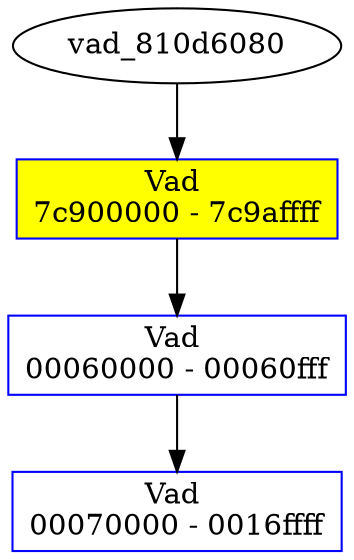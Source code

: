 /************************************************************************/
/* Pid:      4 */
digraph processtree {
graph [rankdir = "TB"];
vad_810d6080 -> vad_81087ab0
vad_81087ab0 [label = "{ Vad \n7c900000 - 7c9affff }"shape = "record" color = "blue" style = "filled" fillcolor = "yellow"];
vad_81087ab0 -> vad_ff2148c0
vad_ff2148c0 [label = "{ Vad \n00060000 - 00060fff }"shape = "record" color = "blue" style = "filled" fillcolor = "white"];
vad_ff2148c0 -> vad_ff209418
vad_ff209418 [label = "{ Vad \n00070000 - 0016ffff }"shape = "record" color = "blue" style = "filled" fillcolor = "white"];
}
/************************************************************************/
/* Pid:    544 */
digraph processtree {
graph [rankdir = "TB"];
vad_81024fd8 -> vad_ff288318
vad_ff288318 [label = "{ VadS\n00000000 - 000fffff }"shape = "record" color = "blue" style = "filled" fillcolor = "white"];
vad_ff288318 -> vad_80fcf2d8
vad_80fcf2d8 [label = "{ VadS\n00100000 - 00100fff }"shape = "record" color = "blue" style = "filled" fillcolor = "white"];
vad_80fcf2d8 -> vad_80f0c588
vad_80f0c588 [label = "{ VadS\n00110000 - 00110fff }"shape = "record" color = "blue" style = "filled" fillcolor = "white"];
vad_80f0c588 -> vad_80f0c348
vad_80f0c348 [label = "{ VadS\n00120000 - 0015ffff }"shape = "record" color = "blue" style = "filled" fillcolor = "white"];
vad_80f0c348 -> vad_80fca860
vad_80fca860 [label = "{ VadS\n00160000 - 0025ffff }"shape = "record" color = "blue" style = "filled" fillcolor = "white"];
vad_80fca860 -> vad_80fd05f8
vad_80fd05f8 [label = "{ VadS\n00260000 - 0026ffff }"shape = "record" color = "blue" style = "filled" fillcolor = "white"];
vad_80fd05f8 -> vad_80f0e558
vad_80f0e558 [label = "{ VadS\n00270000 - 002affff }"shape = "record" color = "blue" style = "filled" fillcolor = "white"];
vad_80f0e558 -> vad_80f0e098
vad_80f0e098 [label = "{ VadS\n002b0000 - 002effff }"shape = "record" color = "blue" style = "filled" fillcolor = "green"];
vad_80f0e098 -> vad_80f0e9d8
vad_80f0e9d8 [label = "{ VadS\n002f0000 - 002f0fff }"shape = "record" color = "blue" style = "filled" fillcolor = "green"];
vad_81024fd8 -> vad_80ff9a18
vad_80ff9a18 [label = "{ Vad \n7c900000 - 7c9affff }"shape = "record" color = "blue" style = "filled" fillcolor = "gray"];
vad_80ff9a18 -> vad_80ff5808
vad_80ff5808 [label = "{ Vad \n7ffb0000 - 7ffd3fff }"shape = "record" color = "blue" style = "filled" fillcolor = "white"];
vad_80ff5808 -> vad_80f06a78
vad_80f06a78 [label = "{ Vadl\n7ffd7000 - 7ffd7fff }"shape = "record" color = "blue" style = "filled" fillcolor = "white"];
vad_80f06a78 -> vad_80fb7fa0
vad_80fb7fa0 [label = "{ Vadl\n7ffdf000 - 7ffdffff }"shape = "record" color = "blue" style = "filled" fillcolor = "white"];
vad_80fb7fa0 -> vad_80fb43c8
vad_80fb43c8 [label = "{ Vadl\n7ffde000 - 7ffdefff }"shape = "record" color = "blue" style = "filled" fillcolor = "white"];
vad_80fb43c8 -> vad_80ff6b78
vad_80ff6b78 [label = "{ Vadl\n7ffdd000 - 7ffddfff }"shape = "record" color = "blue" style = "filled" fillcolor = "white"];
}
/************************************************************************/
/* Pid:    608 */
digraph processtree {
graph [rankdir = "TB"];
vad_ff214b28 -> vad_ff1ea5d0
vad_ff1ea5d0 [label = "{ Vad \n00e40000 - 00e99fff }"shape = "record" color = "blue" style = "filled" fillcolor = "yellow"];
vad_ff1ea5d0 -> vad_80ef7f98
vad_80ef7f98 [label = "{ VadS\n00cf0000 - 00cf0fff }"shape = "record" color = "blue" style = "filled" fillcolor = "white"];
vad_80ef7f98 -> vad_ff381780
vad_ff381780 [label = "{ Vad \n00b70000 - 00b7ffff }"shape = "record" color = "blue" style = "filled" fillcolor = "white"];
vad_ff381780 -> vad_ff3992a8
vad_ff3992a8 [label = "{ Vad \n00800000 - 00805fff }"shape = "record" color = "blue" style = "filled" fillcolor = "yellow"];
vad_ff3992a8 -> vad_ff3761a8
vad_ff3761a8 [label = "{ Vad \n00650000 - 0065ffff }"shape = "record" color = "blue" style = "filled" fillcolor = "white"];
vad_ff3761a8 -> vad_810742f0
vad_810742f0 [label = "{ VadS\n00460000 - 0049ffff }"shape = "record" color = "blue" style = "filled" fillcolor = "white"];
vad_810742f0 -> vad_80f07108
vad_80f07108 [label = "{ Vad \n00270000 - 00285fff }"shape = "record" color = "blue" style = "filled" fillcolor = "yellow"];
vad_80f07108 -> vad_810884a8
vad_810884a8 [label = "{ VadS\n00110000 - 00110fff }"shape = "record" color = "blue" style = "filled" fillcolor = "white"];
vad_810884a8 -> vad_ffafbe48
vad_ffafbe48 [label = "{ VadS\n00000000 - 0009ffff }"shape = "record" color = "blue" style = "filled" fillcolor = "white"];
vad_ffafbe48 -> vad_810cfad0
vad_810cfad0 [label = "{ VadS\n00100000 - 00100fff }"shape = "record" color = "blue" style = "filled" fillcolor = "white"];
vad_810cfad0 -> vad_81088660
vad_81088660 [label = "{ VadF\n000cb000 - 000dbfff }"shape = "record" color = "blue" style = "filled" fillcolor = "white"];
vad_81088660 -> vad_ff3a00d8
vad_ff3a00d8 [label = "{ Vadl\n000a0000 - 000bffff }"shape = "record" color = "blue" style = "filled" fillcolor = "white"];
vad_ff3a00d8 -> vad_ff1d37c0
vad_ff1d37c0 [label = "{ Vadl\n000c0000 - 000c9fff }"shape = "record" color = "blue" style = "filled" fillcolor = "white"];
vad_ff1d37c0 -> vad_810c70a0
vad_810c70a0 [label = "{ Vadl\n000ca000 - 000cafff }"shape = "record" color = "blue" style = "filled" fillcolor = "white"];
vad_81088660 -> vad_810c7250
vad_810c7250 [label = "{ VadF\n000e4000 - 000effff }"shape = "record" color = "blue" style = "filled" fillcolor = "white"];
vad_810c7250 -> vad_810427d0
vad_810427d0 [label = "{ Vadl\n000dc000 - 000e3fff }"shape = "record" color = "blue" style = "filled" fillcolor = "white"];
vad_810c7250 -> vad_81042988
vad_81042988 [label = "{ Vadl\n000f0000 - 000fffff }"shape = "record" color = "blue" style = "filled" fillcolor = "white"];
vad_810884a8 -> vad_ff22c1c8
vad_ff22c1c8 [label = "{ Vadl\n00160000 - 0025ffff }"shape = "record" color = "blue" style = "filled" fillcolor = "red"];
vad_ff22c1c8 -> vad_ffafb7c8
vad_ffafb7c8 [label = "{ VadS\n00120000 - 0015ffff }"shape = "record" color = "blue" style = "filled" fillcolor = "white"];
vad_ff22c1c8 -> vad_810738e0
vad_810738e0 [label = "{ VadS\n00260000 - 0026ffff }"shape = "record" color = "blue" style = "filled" fillcolor = "red"];
vad_80f07108 -> vad_80f61e40
vad_80f61e40 [label = "{ Vad \n00330000 - 00432fff }"shape = "record" color = "blue" style = "filled" fillcolor = "white"];
vad_80f61e40 -> vad_80f79fd8
vad_80f79fd8 [label = "{ Vad \n002d0000 - 00310fff }"shape = "record" color = "blue" style = "filled" fillcolor = "yellow"];
vad_80f79fd8 -> vad_80fbc218
vad_80fbc218 [label = "{ Vad \n00290000 - 002ccfff }"shape = "record" color = "blue" style = "filled" fillcolor = "yellow"];
vad_80f79fd8 -> vad_80f76d60
vad_80f76d60 [label = "{ Vad \n00320000 - 00325fff }"shape = "record" color = "blue" style = "filled" fillcolor = "yellow"];
vad_80f61e40 -> vad_81043410
vad_81043410 [label = "{ Vadl\n00440000 - 00440fff }"shape = "record" color = "blue" style = "filled" fillcolor = "white"];
vad_81043410 -> vad_ff3b9220
vad_ff3b9220 [label = "{ Vad \n00450000 - 0045ffff }"shape = "record" color = "blue" style = "filled" fillcolor = "white"];
vad_810742f0 -> vad_ff3b81e0
vad_ff3b81e0 [label = "{ Vad \n00530000 - 005f7fff }"shape = "record" color = "blue" style = "filled" fillcolor = "green"];
vad_ff3b81e0 -> vad_810744a8
vad_810744a8 [label = "{ VadS\n004e0000 - 004effff }"shape = "record" color = "blue" style = "filled" fillcolor = "red"];
vad_810744a8 -> vad_81074818
vad_81074818 [label = "{ VadS\n004a0000 - 004dffff }"shape = "record" color = "blue" style = "filled" fillcolor = "green"];
vad_810744a8 -> vad_810c7778
vad_810c7778 [label = "{ VadS\n004f0000 - 0052ffff }"shape = "record" color = "blue" style = "filled" fillcolor = "white"];
vad_ff3b81e0 -> vad_810c8b38
vad_810c8b38 [label = "{ VadS\n00610000 - 0064ffff }"shape = "record" color = "blue" style = "filled" fillcolor = "white"];
vad_810c8b38 -> vad_80f03bf8
vad_80f03bf8 [label = "{ Vadl\n00600000 - 00600fff }"shape = "record" color = "blue" style = "filled" fillcolor = "white"];
vad_ff3761a8 -> vad_80f28708
vad_80f28708 [label = "{ Vad \n00720000 - 0073efff }"shape = "record" color = "blue" style = "filled" fillcolor = "yellow"];
vad_80f28708 -> vad_80f68d38
vad_80f68d38 [label = "{ VadS\n006a0000 - 006dffff }"shape = "record" color = "blue" style = "filled" fillcolor = "green"];
vad_80f68d38 -> vad_81042458
vad_81042458 [label = "{ VadS\n00660000 - 0069ffff }"shape = "record" color = "blue" style = "filled" fillcolor = "white"];
vad_80f68d38 -> vad_810765c0
vad_810765c0 [label = "{ VadS\n006e0000 - 0071ffff }"shape = "record" color = "blue" style = "filled" fillcolor = "white"];
vad_80f28708 -> vad_80f74170
vad_80f74170 [label = "{ Vad \n007a0000 - 007fdfff }"shape = "record" color = "blue" style = "filled" fillcolor = "yellow"];
vad_80f74170 -> vad_80fb8538
vad_80fb8538 [label = "{ Vad \n00740000 - 00796fff }"shape = "record" color = "blue" style = "filled" fillcolor = "yellow"];
vad_ff3992a8 -> vad_810493b8
vad_810493b8 [label = "{ VadS\n00b40000 - 00b4ffff }"shape = "record" color = "blue" style = "filled" fillcolor = "red"];
vad_810493b8 -> vad_80faa190
vad_80faa190 [label = "{ Vad \n00830000 - 0083ffff }"shape = "record" color = "blue" style = "filled" fillcolor = "white"];
vad_80faa190 -> vad_ff3b5390
vad_ff3b5390 [label = "{ Vad \n00810000 - 0082ffff }"shape = "record" color = "blue" style = "filled" fillcolor = "white"];
vad_80faa190 -> vad_ff379578
vad_ff379578 [label = "{ Vad \n00840000 - 00b3ffff }"shape = "record" color = "blue" style = "filled" fillcolor = "white"];
vad_810493b8 -> vad_ff91d560
vad_ff91d560 [label = "{ Vad \n00b60000 - 00b6ffff }"shape = "record" color = "blue" style = "filled" fillcolor = "white"];
vad_ff91d560 -> vad_ff1fb358
vad_ff1fb358 [label = "{ Vad \n00b50000 - 00b52fff }"shape = "record" color = "blue" style = "filled" fillcolor = "yellow"];
vad_ff381780 -> vad_ff1edd60
vad_ff1edd60 [label = "{ Vad \n00c50000 - 00c5ffff }"shape = "record" color = "blue" style = "filled" fillcolor = "white"];
vad_ff1edd60 -> vad_ff22f148
vad_ff22f148 [label = "{ Vad \n00bc0000 - 00c3ffff }"shape = "record" color = "blue" style = "filled" fillcolor = "white"];
vad_ff22f148 -> vad_81087fc0
vad_81087fc0 [label = "{ VadS\n00b80000 - 00bbffff }"shape = "record" color = "blue" style = "filled" fillcolor = "white"];
vad_ff22f148 -> vad_80f272f8
vad_80f272f8 [label = "{ Vad \n00c40000 - 00c4ffff }"shape = "record" color = "blue" style = "filled" fillcolor = "white"];
vad_ff1edd60 -> vad_ff208c00
vad_ff208c00 [label = "{ Vad \n00c70000 - 00ceffff }"shape = "record" color = "blue" style = "filled" fillcolor = "white"];
vad_ff208c00 -> vad_ff214fa8
vad_ff214fa8 [label = "{ Vad \n00c60000 - 00c6ffff }"shape = "record" color = "blue" style = "filled" fillcolor = "white"];
vad_80ef7f98 -> vad_ff1ea598
vad_ff1ea598 [label = "{ Vad \n00d30000 - 00da0fff }"shape = "record" color = "blue" style = "filled" fillcolor = "yellow"];
vad_ff1ea598 -> vad_ff255b30
vad_ff255b30 [label = "{ Vad \n00d10000 - 00d1ffff }"shape = "record" color = "blue" style = "filled" fillcolor = "white"];
vad_ff255b30 -> vad_ff1f2d30
vad_ff1f2d30 [label = "{ Vad \n00d00000 - 00d0ffff }"shape = "record" color = "blue" style = "filled" fillcolor = "white"];
vad_ff255b30 -> vad_ff21bc70
vad_ff21bc70 [label = "{ Vad \n00d20000 - 00d2ffff }"shape = "record" color = "blue" style = "filled" fillcolor = "white"];
vad_ff1ea598 -> vad_ff20ad60
vad_ff20ad60 [label = "{ Vad \n00db0000 - 00e2ffff }"shape = "record" color = "blue" style = "filled" fillcolor = "white"];
vad_ff20ad60 -> vad_ff1ea6c0
vad_ff1ea6c0 [label = "{ Vad \n00e30000 - 00e3ffff }"shape = "record" color = "blue" style = "filled" fillcolor = "white"];
vad_ff1ea5d0 -> vad_ff2a0310
vad_ff2a0310 [label = "{ Vad \n00f40000 - 00f4ffff }"shape = "record" color = "blue" style = "filled" fillcolor = "white"];
vad_ff2a0310 -> vad_ff20df50
vad_ff20df50 [label = "{ Vad \n00f20000 - 00f2ffff }"shape = "record" color = "blue" style = "filled" fillcolor = "white"];
vad_ff20df50 -> vad_ff1e9a80
vad_ff1e9a80 [label = "{ Vad \n00ea0000 - 00f1ffff }"shape = "record" color = "blue" style = "filled" fillcolor = "white"];
vad_ff20df50 -> vad_ff3b9660
vad_ff3b9660 [label = "{ Vad \n00f30000 - 00f3ffff }"shape = "record" color = "blue" style = "filled" fillcolor = "white"];
vad_ff2a0310 -> vad_ff216040
vad_ff216040 [label = "{ VadS\n00f60000 - 0105ffff }"shape = "record" color = "blue" style = "filled" fillcolor = "white"];
vad_ff216040 -> vad_80f75060
vad_80f75060 [label = "{ Vad \n00f50000 - 00f51fff }"shape = "record" color = "blue" style = "filled" fillcolor = "white"];
vad_ff214b28 -> vad_ff27d1a8
vad_ff27d1a8 [label = "{ Vad \n4a680000 - 4a684fff }"shape = "record" color = "blue" style = "filled" fillcolor = "gray"];
vad_ff27d1a8 -> vad_ff240430
vad_ff240430 [label = "{ Vad \n010c0000 - 010cffff }"shape = "record" color = "blue" style = "filled" fillcolor = "white"];
vad_ff240430 -> vad_ff158b48
vad_ff158b48 [label = "{ Vad \n010a0000 - 010a1fff }"shape = "record" color = "blue" style = "filled" fillcolor = "green"];
vad_ff240430 -> vad_ff24ea58
vad_ff24ea58 [label = "{ Vad \n01110000 - 0111ffff }"shape = "record" color = "blue" style = "filled" fillcolor = "white"];
vad_ff24ea58 -> vad_ff14a440
vad_ff14a440 [label = "{ Vad \n01100000 - 0110ffff }"shape = "record" color = "blue" style = "filled" fillcolor = "white"];
vad_ff14a440 -> vad_ff158218
vad_ff158218 [label = "{ Vad \n010e0000 - 010e1fff }"shape = "record" color = "blue" style = "filled" fillcolor = "yellow"];
vad_ff158218 -> vad_80fb3330
vad_80fb3330 [label = "{ Vad \n010d0000 - 010dffff }"shape = "record" color = "blue" style = "filled" fillcolor = "white"];
vad_ff158218 -> vad_ff2450e0
vad_ff2450e0 [label = "{ Vad \n010f0000 - 010fffff }"shape = "record" color = "blue" style = "filled" fillcolor = "white"];
vad_ff24ea58 -> vad_80fb23d0
vad_80fb23d0 [label = "{ Vad \n01130000 - 01167fff }"shape = "record" color = "blue" style = "filled" fillcolor = "yellow"];
vad_80fb23d0 -> vad_ff260250
vad_ff260250 [label = "{ Vad \n01120000 - 0112ffff }"shape = "record" color = "blue" style = "filled" fillcolor = "white"];
vad_80fb23d0 -> vad_8102a150
vad_8102a150 [label = "{ Vad \n011b0000 - 011bffff }"shape = "record" color = "blue" style = "filled" fillcolor = "white"];
vad_8102a150 -> vad_ff2352a0
vad_ff2352a0 [label = "{ VadS\n01170000 - 011affff }"shape = "record" color = "blue" style = "filled" fillcolor = "white"];
vad_8102a150 -> vad_ff3bab10
vad_ff3bab10 [label = "{ Vad \n011d0000 - 01233fff }"shape = "record" color = "blue" style = "filled" fillcolor = "yellow"];
vad_ff3bab10 -> vad_ff159738
vad_ff159738 [label = "{ Vad \n01240000 - 01295fff }"shape = "record" color = "blue" style = "filled" fillcolor = "yellow"];
vad_ff159738 -> vad_ff285ad0
vad_ff285ad0 [label = "{ Vad \n012a0000 - 012c5fff }"shape = "record" color = "blue" style = "filled" fillcolor = "yellow"];
vad_ff285ad0 -> vad_ff228b30
vad_ff228b30 [label = "{ Vad \n012d0000 - 012dffff }"shape = "record" color = "blue" style = "filled" fillcolor = "white"];
vad_ff27d1a8 -> vad_80faf608
vad_80faf608 [label = "{ Vad \n7c900000 - 7c9affff }"shape = "record" color = "blue" style = "filled" fillcolor = "gray"];
vad_80faf608 -> vad_80fafd48
vad_80fafd48 [label = "{ Vad \n75b40000 - 75b4afff }"shape = "record" color = "blue" style = "filled" fillcolor = "gray"];
vad_80fafd48 -> vad_80ff4200
vad_80ff4200 [label = "{ Vad \n75b50000 - 75b5ffff }"shape = "record" color = "blue" style = "filled" fillcolor = "gray"];
vad_80ff4200 -> vad_80fbe110
vad_80fbe110 [label = "{ Vadl\n75b60000 - 75ba9fff }"shape = "record" color = "blue" style = "filled" fillcolor = "gray"];
vad_80fbe110 -> vad_80f5bd88
vad_80f5bd88 [label = "{ Vadl\n77d40000 - 77dcffff }"shape = "record" color = "blue" style = "filled" fillcolor = "gray"];
vad_80f5bd88 -> vad_ff1e88d0
vad_ff1e88d0 [label = "{ Vad \n75e90000 - 75f3ffff }"shape = "record" color = "blue" style = "filled" fillcolor = "gray"];
vad_80f5bd88 -> vad_80efaa78
vad_80efaa78 [label = "{ Vad \n7c800000 - 7c8f3fff }"shape = "record" color = "blue" style = "filled" fillcolor = "gray"];
vad_80efaa78 -> vad_80efa9a8
vad_80efa9a8 [label = "{ Vad \n77f10000 - 77f55fff }"shape = "record" color = "blue" style = "filled" fillcolor = "gray"];
vad_80efa9a8 -> vad_ff8f6700
vad_ff8f6700 [label = "{ Vad \n77dd0000 - 77e6afff }"shape = "record" color = "blue" style = "filled" fillcolor = "gray"];
vad_ff8f6700 -> vad_ff1f7140
vad_ff1f7140 [label = "{ Vad \n77e70000 - 77f00fff }"shape = "record" color = "blue" style = "filled" fillcolor = "gray"];
vad_80faf608 -> vad_80fafbe0
vad_80fafbe0 [label = "{ Vad \n7ffb0000 - 7ffd3fff }"shape = "record" color = "blue" style = "filled" fillcolor = "white"];
vad_80fafbe0 -> vad_80f65f40
vad_80f65f40 [label = "{ Vad \n7f6f0000 - 7f7effff }"shape = "record" color = "blue" style = "filled" fillcolor = "red"];
vad_80fafbe0 -> vad_80ef7d18
vad_80ef7d18 [label = "{ Vadl\n7ffd9000 - 7ffd9fff }"shape = "record" color = "blue" style = "filled" fillcolor = "white"];
vad_80ef7d18 -> vad_80f636f0
vad_80f636f0 [label = "{ Vadl\n7ffd8000 - 7ffd8fff }"shape = "record" color = "blue" style = "filled" fillcolor = "white"];
vad_80f636f0 -> vad_81023168
vad_81023168 [label = "{ Vadl\n7ffd7000 - 7ffd7fff }"shape = "record" color = "blue" style = "filled" fillcolor = "white"];
vad_81023168 -> vad_ff221108
vad_ff221108 [label = "{ Vadl\n7ffd6000 - 7ffd6fff }"shape = "record" color = "blue" style = "filled" fillcolor = "white"];
vad_ff221108 -> vad_ff158ba8
vad_ff158ba8 [label = "{ Vadl\n7ffd5000 - 7ffd5fff }"shape = "record" color = "blue" style = "filled" fillcolor = "white"];
vad_ff158ba8 -> vad_ff272e90
vad_ff272e90 [label = "{ Vadl\n7ffd4000 - 7ffd4fff }"shape = "record" color = "blue" style = "filled" fillcolor = "white"];
vad_80ef7d18 -> vad_81043ca8
vad_81043ca8 [label = "{ Vadl\n7ffde000 - 7ffdefff }"shape = "record" color = "blue" style = "filled" fillcolor = "white"];
vad_81043ca8 -> vad_80f6ed20
vad_80f6ed20 [label = "{ Vadl\n7ffdd000 - 7ffddfff }"shape = "record" color = "blue" style = "filled" fillcolor = "white"];
vad_80f6ed20 -> vad_80f04ce0
vad_80f04ce0 [label = "{ Vadl\n7ffdc000 - 7ffdcfff }"shape = "record" color = "blue" style = "filled" fillcolor = "white"];
vad_80f04ce0 -> vad_80f59c60
vad_80f59c60 [label = "{ Vadl\n7ffdb000 - 7ffdbfff }"shape = "record" color = "blue" style = "filled" fillcolor = "white"];
vad_80f59c60 -> vad_80f59168
vad_80f59168 [label = "{ Vadl\n7ffda000 - 7ffdafff }"shape = "record" color = "blue" style = "filled" fillcolor = "white"];
}
/************************************************************************/
/* Pid:    632 */
digraph processtree {
graph [rankdir = "TB"];
vad_ff2821a8 -> vad_80f64d18
vad_80f64d18 [label = "{ VadS\n011b0000 - 011effff }"shape = "record" color = "blue" style = "filled" fillcolor = "white"];
vad_80f64d18 -> vad_80f050a8
vad_80f050a8 [label = "{ Vad \n01000000 - 0107ffff }"shape = "record" color = "blue" style = "filled" fillcolor = "gray"];
vad_80f050a8 -> vad_ff290bd8
vad_ff290bd8 [label = "{ Vadl\n00a10000 - 00a4ffff }"shape = "record" color = "blue" style = "filled" fillcolor = "white"];
vad_ff290bd8 -> vad_ff227aa0
vad_ff227aa0 [label = "{ Vad \n008a0000 - 008a1fff }"shape = "record" color = "blue" style = "filled" fillcolor = "white"];
vad_ff227aa0 -> vad_80effdd8
vad_80effdd8 [label = "{ Vad \n00340000 - 00442fff }"shape = "record" color = "blue" style = "filled" fillcolor = "white"];
vad_80effdd8 -> vad_ff3bc660
vad_ff3bc660 [label = "{ Vad \n00190000 - 001a5fff }"shape = "record" color = "blue" style = "filled" fillcolor = "yellow"];
vad_ff3bc660 -> vad_ff2622a0
vad_ff2622a0 [label = "{ Vadl\n00030000 - 0006ffff }"shape = "record" color = "blue" style = "filled" fillcolor = "white"];
vad_ff2622a0 -> vad_810cc408
vad_810cc408 [label = "{ VadS\n00010000 - 00010fff }"shape = "record" color = "blue" style = "filled" fillcolor = "white"];
vad_810cc408 -> vad_81087e08
vad_81087e08 [label = "{ VadS\n00020000 - 00020fff }"shape = "record" color = "blue" style = "filled" fillcolor = "white"];
vad_ff2622a0 -> vad_810873b8
vad_810873b8 [label = "{ VadS\n00170000 - 0017ffff }"shape = "record" color = "blue" style = "filled" fillcolor = "red"];
vad_810873b8 -> vad_810ccca0
vad_810ccca0 [label = "{ VadS\n00070000 - 0016ffff }"shape = "record" color = "blue" style = "filled" fillcolor = "red"];
vad_810873b8 -> vad_ff3b0b38
vad_ff3b0b38 [label = "{ Vad \n00180000 - 0018ffff }"shape = "record" color = "blue" style = "filled" fillcolor = "red"];
vad_ff3bc660 -> vad_80f693a0
vad_80f693a0 [label = "{ Vadl\n00250000 - 0025ffff }"shape = "record" color = "blue" style = "filled" fillcolor = "red"];
vad_80f693a0 -> vad_80efa280
vad_80efa280 [label = "{ Vad \n001f0000 - 00230fff }"shape = "record" color = "blue" style = "filled" fillcolor = "yellow"];
vad_80efa280 -> vad_80f77d10
vad_80f77d10 [label = "{ Vad \n001b0000 - 001ecfff }"shape = "record" color = "blue" style = "filled" fillcolor = "yellow"];
vad_80efa280 -> vad_80fad378
vad_80fad378 [label = "{ Vad \n00240000 - 00245fff }"shape = "record" color = "blue" style = "filled" fillcolor = "yellow"];
vad_80f693a0 -> vad_80fb2e98
vad_80fb2e98 [label = "{ Vad \n00270000 - 00337fff }"shape = "record" color = "blue" style = "filled" fillcolor = "white"];
vad_80fb2e98 -> vad_80fb5a70
vad_80fb5a70 [label = "{ Vad \n00260000 - 00262fff }"shape = "record" color = "blue" style = "filled" fillcolor = "yellow"];
vad_80effdd8 -> vad_ff37a2e8
vad_ff37a2e8 [label = "{ Vad \n00570000 - 0058ffff }"shape = "record" color = "blue" style = "filled" fillcolor = "white"];
vad_ff37a2e8 -> vad_80febc90
vad_80febc90 [label = "{ Vadl\n00460000 - 00460fff }"shape = "record" color = "blue" style = "filled" fillcolor = "white"];
vad_80febc90 -> vad_ff2ac8c0
vad_ff2ac8c0 [label = "{ Vadl\n00450000 - 00450fff }"shape = "record" color = "blue" style = "filled" fillcolor = "white"];
vad_80febc90 -> vad_81031818
vad_81031818 [label = "{ VadS\n00470000 - 0056ffff }"shape = "record" color = "blue" style = "filled" fillcolor = "red"];
vad_ff37a2e8 -> vad_ff38f1f0
vad_ff38f1f0 [label = "{ Vad \n005a0000 - 0089ffff }"shape = "record" color = "blue" style = "filled" fillcolor = "white"];
vad_ff38f1f0 -> vad_ff3c0e68
vad_ff3c0e68 [label = "{ Vad \n00590000 - 0059ffff }"shape = "record" color = "blue" style = "filled" fillcolor = "white"];
vad_ff227aa0 -> vad_81049a98
vad_81049a98 [label = "{ VadS\n00950000 - 0098ffff }"shape = "record" color = "blue" style = "filled" fillcolor = "red"];
vad_81049a98 -> vad_8105e728
vad_8105e728 [label = "{ VadS\n008d0000 - 0090ffff }"shape = "record" color = "blue" style = "filled" fillcolor = "red"];
vad_8105e728 -> vad_ff374c38
vad_ff374c38 [label = "{ Vad \n008c0000 - 008c1fff }"shape = "record" color = "blue" style = "filled" fillcolor = "white"];
vad_ff374c38 -> vad_810c9728
vad_810c9728 [label = "{ VadS\n008b0000 - 008bffff }"shape = "record" color = "blue" style = "filled" fillcolor = "red"];
vad_8105e728 -> vad_81049728
vad_81049728 [label = "{ VadS\n00910000 - 0094ffff }"shape = "record" color = "blue" style = "filled" fillcolor = "red"];
vad_81049a98 -> vad_8105c980
vad_8105c980 [label = "{ VadS\n00990000 - 009cffff }"shape = "record" color = "blue" style = "filled" fillcolor = "red"];
vad_8105c980 -> vad_810464a8
vad_810464a8 [label = "{ VadS\n009d0000 - 009d0fff }"shape = "record" color = "blue" style = "filled" fillcolor = "white"];
vad_810464a8 -> vad_ff23a930
vad_ff23a930 [label = "{ Vadl\n009e0000 - 009e7fff }"shape = "record" color = "blue" style = "filled" fillcolor = "white"];
vad_ff23a930 -> vad_80f00bb0
vad_80f00bb0 [label = "{ Vadl\n009f0000 - 009f8fff }"shape = "record" color = "blue" style = "filled" fillcolor = "white"];
vad_80f00bb0 -> vad_ff2185e0
vad_ff2185e0 [label = "{ Vadl\n00a00000 - 00a00fff }"shape = "record" color = "blue" style = "filled" fillcolor = "white"];
vad_ff290bd8 -> vad_810b2610
vad_810b2610 [label = "{ VadS\n00aa0000 - 00adffff }"shape = "record" color = "blue" style = "filled" fillcolor = "white"];
vad_810b2610 -> vad_810270a8
vad_810270a8 [label = "{ Vad \n00a90000 - 00a9dfff }"shape = "record" color = "blue" style = "filled" fillcolor = "green"];
vad_810270a8 -> vad_810b3408
vad_810b3408 [label = "{ VadS\n00a50000 - 00a8ffff }"shape = "record" color = "blue" style = "filled" fillcolor = "green"];
vad_810b2610 -> vad_81076ae8
vad_81076ae8 [label = "{ VadS\n00b70000 - 00baffff }"shape = "record" color = "blue" style = "filled" fillcolor = "green"];
vad_81076ae8 -> vad_8105f5c0
vad_8105f5c0 [label = "{ VadS\n00b30000 - 00b6ffff }"shape = "record" color = "blue" style = "filled" fillcolor = "white"];
vad_8105f5c0 -> vad_ff230648
vad_ff230648 [label = "{ Vad \n00b20000 - 00b22fff }"shape = "record" color = "blue" style = "filled" fillcolor = "white"];
vad_81076ae8 -> vad_ff38dbe8
vad_ff38dbe8 [label = "{ VadS\n00c30000 - 00c3ffff }"shape = "record" color = "blue" style = "filled" fillcolor = "red"];
vad_ff38dbe8 -> vad_810c9e08
vad_810c9e08 [label = "{ VadS\n00bf0000 - 00c2ffff }"shape = "record" color = "blue" style = "filled" fillcolor = "green"];
vad_810c9e08 -> vad_ff37c1e0
vad_ff37c1e0 [label = "{ VadS\n00bb0000 - 00beffff }"shape = "record" color = "blue" style = "filled" fillcolor = "green"];
vad_ff38dbe8 -> vad_ff368278
vad_ff368278 [label = "{ VadS\n00c50000 - 00d57fff }"shape = "record" color = "blue" style = "filled" fillcolor = "white"];
vad_ff368278 -> vad_ff2243b0
vad_ff2243b0 [label = "{ Vad \n00c40000 - 00c41fff }"shape = "record" color = "blue" style = "filled" fillcolor = "white"];
vad_ff368278 -> vad_ff384138
vad_ff384138 [label = "{ VadS\n00e60000 - 00e9ffff }"shape = "record" color = "blue" style = "filled" fillcolor = "white"];
vad_ff384138 -> vad_ff2209c0
vad_ff2209c0 [label = "{ Vadl\n00d60000 - 00e5ffff }"shape = "record" color = "blue" style = "filled" fillcolor = "white"];
vad_ff384138 -> vad_ff20b1d8
vad_ff20b1d8 [label = "{ VadS\n00ea0000 - 00eaffff }"shape = "record" color = "blue" style = "filled" fillcolor = "red"];
vad_ff20b1d8 -> vad_ff361988
vad_ff361988 [label = "{ VadS\n00eb0000 - 00eeffff }"shape = "record" color = "blue" style = "filled" fillcolor = "white"];
vad_ff361988 -> vad_ff1e8140
vad_ff1e8140 [label = "{ VadS\n00ef0000 - 00f2ffff }"shape = "record" color = "blue" style = "filled" fillcolor = "green"];
vad_ff1e8140 -> vad_ff3c0108
vad_ff3c0108 [label = "{ VadS\n00f30000 - 00f6ffff }"shape = "record" color = "blue" style = "filled" fillcolor = "green"];
vad_ff3c0108 -> vad_81031b88
vad_81031b88 [label = "{ VadS\n00f70000 - 00feffff }"shape = "record" color = "blue" style = "filled" fillcolor = "green"];
vad_81031b88 -> vad_ff3bed50
vad_ff3bed50 [label = "{ VadS\n00ff0000 - 00ffffff }"shape = "record" color = "blue" style = "filled" fillcolor = "red"];
vad_80f050a8 -> vad_ff3872f8
vad_ff3872f8 [label = "{ VadS\n010d0000 - 010effff }"shape = "record" color = "blue" style = "filled" fillcolor = "white"];
vad_ff3872f8 -> vad_ff1ea2d0
vad_ff1ea2d0 [label = "{ Vad \n01080000 - 010cffff }"shape = "record" color = "blue" style = "filled" fillcolor = "white"];
vad_ff3872f8 -> vad_80effb70
vad_80effb70 [label = "{ VadS\n01150000 - 0118ffff }"shape = "record" color = "blue" style = "filled" fillcolor = "white"];
vad_80effb70 -> vad_ff218c20
vad_ff218c20 [label = "{ VadS\n01130000 - 01130fff }"shape = "record" color = "blue" style = "filled" fillcolor = "white"];
vad_ff218c20 -> vad_ff247290
vad_ff247290 [label = "{ Vad \n010f0000 - 0112ffff }"shape = "record" color = "blue" style = "filled" fillcolor = "white"];
vad_ff218c20 -> vad_80fa4598
vad_80fa4598 [label = "{ VadS\n01140000 - 01140fff }"shape = "record" color = "blue" style = "filled" fillcolor = "white"];
vad_80effb70 -> vad_ff2a5488
vad_ff2a5488 [label = "{ Vad \n01190000 - 011a1fff }"shape = "record" color = "blue" style = "filled" fillcolor = "gray"];
vad_80f64d18 -> vad_ff25eee0
vad_ff25eee0 [label = "{ Vadl\n01b60000 - 01c5ffff }"shape = "record" color = "blue" style = "filled" fillcolor = "white"];
vad_ff25eee0 -> vad_ff244628
vad_ff244628 [label = "{ VadS\n01270000 - 012affff }"shape = "record" color = "blue" style = "filled" fillcolor = "green"];
vad_ff244628 -> vad_ff222a50
vad_ff222a50 [label = "{ VadS\n01230000 - 0126ffff }"shape = "record" color = "blue" style = "filled" fillcolor = "white"];
vad_ff222a50 -> vad_ff3b2a98
vad_ff3b2a98 [label = "{ VadS\n011f0000 - 011f0fff }"shape = "record" color = "blue" style = "filled" fillcolor = "green"];
vad_ff3b2a98 -> vad_ff1546d8
vad_ff1546d8 [label = "{ Vad \n01200000 - 01205fff }"shape = "record" color = "blue" style = "filled" fillcolor = "yellow"];
vad_ff1546d8 -> vad_80f75040
vad_80f75040 [label = "{ VadS\n01210000 - 0121ffff }"shape = "record" color = "blue" style = "filled" fillcolor = "white"];
vad_80f75040 -> vad_80ffd588
vad_80ffd588 [label = "{ VadS\n01220000 - 01220fff }"shape = "record" color = "blue" style = "filled" fillcolor = "white"];
vad_ff244628 -> vad_ff2a5218
vad_ff2a5218 [label = "{ VadS\n01470000 - 014affff }"shape = "record" color = "blue" style = "filled" fillcolor = "white"];
vad_ff2a5218 -> vad_ff23b0e8
vad_ff23b0e8 [label = "{ Vad \n012f0000 - 012f0fff }"shape = "record" color = "blue" style = "filled" fillcolor = "green"];
vad_ff23b0e8 -> vad_80fb6dd8
vad_80fb6dd8 [label = "{ VadS\n012b0000 - 012effff }"shape = "record" color = "blue" style = "filled" fillcolor = "green"];
vad_ff23b0e8 -> vad_ff394ed8
vad_ff394ed8 [label = "{ VadS\n01300000 - 0133ffff }"shape = "record" color = "blue" style = "filled" fillcolor = "white"];
vad_ff394ed8 -> vad_ff25aed8
vad_ff25aed8 [label = "{ VadS\n01340000 - 0137ffff }"shape = "record" color = "blue" style = "filled" fillcolor = "green"];
vad_ff25aed8 -> vad_80efe518
vad_80efe518 [label = "{ VadS\n01380000 - 013bffff }"shape = "record" color = "blue" style = "filled" fillcolor = "green"];
vad_ff2a5218 -> vad_ff1f32c8
vad_ff1f32c8 [label = "{ Vad \n01500000 - 01501fff }"shape = "record" color = "blue" style = "filled" fillcolor = "white"];
vad_ff1f32c8 -> vad_ff1f6130
vad_ff1f6130 [label = "{ VadS\n014b0000 - 014effff }"shape = "record" color = "blue" style = "filled" fillcolor = "green"];
vad_ff1f32c8 -> vad_ff15a228
vad_ff15a228 [label = "{ VadS\n01510000 - 0170ffff }"shape = "record" color = "blue" style = "filled" fillcolor = "white"];
vad_ff15a228 -> vad_ff1e96f0
vad_ff1e96f0 [label = "{ Vad \n01710000 - 019d4fff }"shape = "record" color = "blue" style = "filled" fillcolor = "gray"];
vad_ff25eee0 -> vad_ff1e9908
vad_ff1e9908 [label = "{ Vad \n20000000 - 20016fff }"shape = "record" color = "blue" style = "filled" fillcolor = "gray"];
vad_ff1e9908 -> vad_ff21d548
vad_ff21d548 [label = "{ Vad \n0ffd0000 - 0fff7fff }"shape = "record" color = "blue" style = "filled" fillcolor = "gray"];
vad_ff1e9908 -> vad_80f0db98
vad_80f0db98 [label = "{ Vad \n5b860000 - 5b8b3fff }"shape = "record" color = "blue" style = "filled" fillcolor = "gray"];
vad_80f0db98 -> vad_ff21ae40
vad_ff21ae40 [label = "{ Vad \n5ad70000 - 5ada7fff }"shape = "record" color = "blue" style = "filled" fillcolor = "gray"];
vad_ff21ae40 -> vad_ff230098
vad_ff230098 [label = "{ VadS\n2c930000 - 2c933fff }"shape = "record" color = "blue" style = "filled" fillcolor = "white"];
vad_ff230098 -> vad_80f08a40
vad_80f08a40 [label = "{ VadS\n37ec0000 - 37ec3fff }"shape = "record" color = "blue" style = "filled" fillcolor = "white"];
vad_80f08a40 -> vad_ff25f200
vad_ff25f200 [label = "{ VadS\n33470000 - 33473fff }"shape = "record" color = "blue" style = "filled" fillcolor = "white"];
vad_80f0db98 -> vad_80f28b18
vad_80f28b18 [label = "{ Vad \n71ab0000 - 71ac6fff }"shape = "record" color = "blue" style = "filled" fillcolor = "gray"];
vad_80f28b18 -> vad_80fb7880
vad_80fb7880 [label = "{ Vad \n71aa0000 - 71aa7fff }"shape = "record" color = "blue" style = "filled" fillcolor = "gray"];
vad_80fb7880 -> vad_80f00328
vad_80f00328 [label = "{ Vad \n5d090000 - 5d126fff }"shape = "record" color = "blue" style = "filled" fillcolor = "gray"];
vad_80f28b18 -> vad_80f04828
vad_80f04828 [label = "{ Vad \n74320000 - 7435cfff }"shape = "record" color = "blue" style = "filled" fillcolor = "gray"];
vad_80f04828 -> vad_ff22b900
vad_ff22b900 [label = "{ Vad \n723d0000 - 723ebfff }"shape = "record" color = "blue" style = "filled" fillcolor = "gray"];
vad_ff22b900 -> vad_ff1eb8a8
vad_ff1eb8a8 [label = "{ Vad \n71bf0000 - 71c02fff }"shape = "record" color = "blue" style = "filled" fillcolor = "gray"];
vad_ff1eb8a8 -> vad_ff122288
vad_ff122288 [label = "{ VadS\n71ee0000 - 71ee3fff }"shape = "record" color = "blue" style = "filled" fillcolor = "white"];
vad_ff22b900 -> vad_ff2a54b8
vad_ff2a54b8 [label = "{ Vad \n73000000 - 73025fff }"shape = "record" color = "blue" style = "filled" fillcolor = "gray"];
vad_ff2a54b8 -> vad_81001378
vad_81001378 [label = "{ Vad \n72d20000 - 72d28fff }"shape = "record" color = "blue" style = "filled" fillcolor = "gray"];
vad_81001378 -> vad_ff2320e8
vad_ff2320e8 [label = "{ Vad \n72d10000 - 72d17fff }"shape = "record" color = "blue" style = "filled" fillcolor = "gray"];
vad_ff2821a8 -> vad_80fad5b8
vad_80fad5b8 [label = "{ Vad \n7c800000 - 7c8f3fff }"shape = "record" color = "blue" style = "filled" fillcolor = "gray"];
vad_80fad5b8 -> vad_80f75288
vad_80f75288 [label = "{ Vad \n776c0000 - 776d0fff }"shape = "record" color = "blue" style = "filled" fillcolor = "gray"];
vad_80f75288 -> vad_80f645e0
vad_80f645e0 [label = "{ Vad \n75940000 - 75947fff }"shape = "record" color = "blue" style = "filled" fillcolor = "gray"];
vad_80f645e0 -> vad_ff2ad720
vad_ff2ad720 [label = "{ Vad \n769c0000 - 76a72fff }"shape = "record" color = "blue" style = "filled" fillcolor = "gray"];
vad_ff2ad720 -> vad_80efe620
vad_80efe620 [label = "{ Vad \n76360000 - 7636ffff }"shape = "record" color = "blue" style = "filled" fillcolor = "gray"];
vad_80efe620 -> vad_80f00bf0
vad_80f00bf0 [label = "{ Vadl\n75970000 - 75a66fff }"shape = "record" color = "blue" style = "filled" fillcolor = "gray"];
vad_80f00bf0 -> vad_ff2a57a8
vad_ff2a57a8 [label = "{ Vad \n75950000 - 75969fff }"shape = "record" color = "blue" style = "filled" fillcolor = "gray"];
vad_80f00bf0 -> vad_ff20b0c0
vad_ff20b0c0 [label = "{ Vad \n75e90000 - 75f3ffff }"shape = "record" color = "blue" style = "filled" fillcolor = "gray"];
vad_80efe620 -> vad_80f66808
vad_80f66808 [label = "{ Vad \n763b0000 - 763f8fff }"shape = "record" color = "blue" style = "filled" fillcolor = "gray"];
vad_80f66808 -> vad_ff2126e0
vad_ff2126e0 [label = "{ Vad \n76600000 - 7661cfff }"shape = "record" color = "blue" style = "filled" fillcolor = "gray"];
vad_ff2ad720 -> vad_80f00b78
vad_80f00b78 [label = "{ Vad \n76bf0000 - 76bfafff }"shape = "record" color = "blue" style = "filled" fillcolor = "gray"];
vad_80f00b78 -> vad_ff360c60
vad_ff360c60 [label = "{ Vad \n76bc0000 - 76bcefff }"shape = "record" color = "blue" style = "filled" fillcolor = "gray"];
vad_ff360c60 -> vad_80fb3a38
vad_80fb3a38 [label = "{ Vad \n76bb0000 - 76bb4fff }"shape = "record" color = "blue" style = "filled" fillcolor = "gray"];
vad_80fb3a38 -> vad_ff39b008
vad_ff39b008 [label = "{ Vadl\n76b40000 - 76b6cfff }"shape = "record" color = "blue" style = "filled" fillcolor = "gray"];
vad_ff39b008 -> vad_ff15a248
vad_ff15a248 [label = "{ Vad \n76b20000 - 76b30fff }"shape = "record" color = "blue" style = "filled" fillcolor = "gray"];
vad_80f00b78 -> vad_80fada50
vad_80fada50 [label = "{ Vad \n76c30000 - 76c5dfff }"shape = "record" color = "blue" style = "filled" fillcolor = "gray"];
vad_80fada50 -> vad_81026b08
vad_81026b08 [label = "{ Vad \n76c90000 - 76cb7fff }"shape = "record" color = "blue" style = "filled" fillcolor = "gray"];
vad_81026b08 -> vad_80fb3a08
vad_80fb3a08 [label = "{ Vad \n76c60000 - 76c89fff }"shape = "record" color = "blue" style = "filled" fillcolor = "gray"];
vad_81026b08 -> vad_ff3be8f8
vad_ff3be8f8 [label = "{ Vad \n773d0000 - 774d1fff }"shape = "record" color = "blue" style = "filled" fillcolor = "gray"];
vad_ff3be8f8 -> vad_ff234ca8
vad_ff234ca8 [label = "{ Vad \n76f50000 - 76f57fff }"shape = "record" color = "blue" style = "filled" fillcolor = "gray"];
vad_ff234ca8 -> vad_ff1e6bf0
vad_ff1e6bf0 [label = "{ Vad \n76d60000 - 76d78fff }"shape = "record" color = "blue" style = "filled" fillcolor = "gray"];
vad_ff1e6bf0 -> vad_ff149740
vad_ff149740 [label = "{ Vad \n76d40000 - 76d57fff }"shape = "record" color = "blue" style = "filled" fillcolor = "gray"];
vad_ff1e6bf0 -> vad_ff23b0a8
vad_ff23b0a8 [label = "{ Vad \n76e10000 - 76e34fff }"shape = "record" color = "blue" style = "filled" fillcolor = "gray"];
vad_ff23b0a8 -> vad_ff21d0b8
vad_ff21d0b8 [label = "{ Vad \n76e80000 - 76e8dfff }"shape = "record" color = "blue" style = "filled" fillcolor = "gray"];
vad_ff234ca8 -> vad_ff1ef9d8
vad_ff1ef9d8 [label = "{ Vad \n76f60000 - 76f8bfff }"shape = "record" color = "blue" style = "filled" fillcolor = "gray"];
vad_ff1ef9d8 -> vad_ff21d0e8
vad_ff21d0e8 [label = "{ Vad \n77120000 - 771abfff }"shape = "record" color = "blue" style = "filled" fillcolor = "gray"];
vad_ff21d0e8 -> vad_ff1394c0
vad_ff1394c0 [label = "{ Vad \n77050000 - 77114fff }"shape = "record" color = "blue" style = "filled" fillcolor = "gray"];
vad_ff1394c0 -> vad_ff1e9330
vad_ff1e9330 [label = "{ Vad \n76fd0000 - 7704efff }"shape = "record" color = "blue" style = "filled" fillcolor = "gray"];
vad_ff3be8f8 -> vad_80fb3578
vad_80fb3578 [label = "{ Vad \n774e0000 - 7761bfff }"shape = "record" color = "blue" style = "filled" fillcolor = "gray"];
vad_80fb3578 -> vad_ff29f9d8
vad_ff29f9d8 [label = "{ Vad \n77690000 - 776b0fff }"shape = "record" color = "blue" style = "filled" fillcolor = "gray"];
vad_80f75288 -> vad_80fbd088
vad_80fbd088 [label = "{ Vad \n77dd0000 - 77e6afff }"shape = "record" color = "blue" style = "filled" fillcolor = "gray"];
vad_80fbd088 -> vad_80f07668
vad_80f07668 [label = "{ Vad \n77c10000 - 77c67fff }"shape = "record" color = "blue" style = "filled" fillcolor = "gray"];
vad_80f07668 -> vad_80f0c5f0
vad_80f0c5f0 [label = "{ Vad \n77a80000 - 77b13fff }"shape = "record" color = "blue" style = "filled" fillcolor = "gray"];
vad_80f0c5f0 -> vad_80f66550
vad_80f66550 [label = "{ Vad \n77920000 - 77a12fff }"shape = "record" color = "blue" style = "filled" fillcolor = "gray"];
vad_80f66550 -> vad_80ff60f8
vad_80ff60f8 [label = "{ Vad \n776e0000 - 77702fff }"shape = "record" color = "blue" style = "filled" fillcolor = "gray"];
vad_80f66550 -> vad_ff3b91e8
vad_ff3b91e8 [label = "{ Vad \n77a20000 - 77a73fff }"shape = "record" color = "blue" style = "filled" fillcolor = "gray"];
vad_80f0c5f0 -> vad_80ef9a08
vad_80ef9a08 [label = "{ Vad \n77b20000 - 77b31fff }"shape = "record" color = "blue" style = "filled" fillcolor = "gray"];
vad_80ef9a08 -> vad_80feb178
vad_80feb178 [label = "{ Vad \n77c00000 - 77c07fff }"shape = "record" color = "blue" style = "filled" fillcolor = "gray"];
vad_80feb178 -> vad_80fb4a40
vad_80fb4a40 [label = "{ Vad \n77b40000 - 77b61fff }"shape = "record" color = "blue" style = "filled" fillcolor = "gray"];
vad_80fb4a40 -> vad_ff38b1d8
vad_ff38b1d8 [label = "{ Vad \n77be0000 - 77bf4fff }"shape = "record" color = "blue" style = "filled" fillcolor = "gray"];
vad_ff38b1d8 -> vad_ff25ded8
vad_ff25ded8 [label = "{ Vad \n77bd0000 - 77bd6fff }"shape = "record" color = "blue" style = "filled" fillcolor = "gray"];
vad_80f07668 -> vad_ff29d880
vad_ff29d880 [label = "{ Vadl\n77d40000 - 77dcffff }"shape = "record" color = "blue" style = "filled" fillcolor = "gray"];
vad_ff29d880 -> vad_ff1e6c20
vad_ff1e6c20 [label = "{ Vad \n77c70000 - 77c92fff }"shape = "record" color = "blue" style = "filled" fillcolor = "gray"];
vad_ff1e6c20 -> vad_ff2320a8
vad_ff2320a8 [label = "{ Vad \n77cc0000 - 77cf1fff }"shape = "record" color = "blue" style = "filled" fillcolor = "gray"];
vad_80fbd088 -> vad_80ff5e80
vad_80ff5e80 [label = "{ Vad \n77e70000 - 77f00fff }"shape = "record" color = "blue" style = "filled" fillcolor = "gray"];
vad_80ff5e80 -> vad_80f0cad0
vad_80f0cad0 [label = "{ Vad \n77f10000 - 77f55fff }"shape = "record" color = "blue" style = "filled" fillcolor = "gray"];
vad_80f0cad0 -> vad_80f4b398
vad_80f4b398 [label = "{ Vad \n77fe0000 - 77ff0fff }"shape = "record" color = "blue" style = "filled" fillcolor = "gray"];
vad_80f4b398 -> vad_80fb5250
vad_80fb5250 [label = "{ Vad \n77f60000 - 77fd5fff }"shape = "record" color = "blue" style = "filled" fillcolor = "gray"];
vad_80f4b398 -> vad_80f70e68
vad_80f70e68 [label = "{ VadS\n78850000 - 78853fff }"shape = "record" color = "blue" style = "filled" fillcolor = "white"];
vad_80f70e68 -> vad_ff25a0e8
vad_ff25a0e8 [label = "{ VadS\n793e0000 - 793e3fff }"shape = "record" color = "blue" style = "filled" fillcolor = "white"];
vad_80fad5b8 -> vad_ff29e4e0
vad_ff29e4e0 [label = "{ Vadl\n7ffab000 - 7ffabfff }"shape = "record" color = "blue" style = "filled" fillcolor = "white"];
vad_ff29e4e0 -> vad_80fbe800
vad_80fbe800 [label = "{ Vad \n7c900000 - 7c9affff }"shape = "record" color = "blue" style = "filled" fillcolor = "gray"];
vad_80fbe800 -> vad_80fca108
vad_80fca108 [label = "{ Vad \n7f6f0000 - 7f7effff }"shape = "record" color = "blue" style = "filled" fillcolor = "white"];
vad_80fca108 -> vad_80f0a9d0
vad_80f0a9d0 [label = "{ Vad \n7c9c0000 - 7d1d3fff }"shape = "record" color = "blue" style = "filled" fillcolor = "gray"];
vad_80fca108 -> vad_ff24efc8
vad_ff24efc8 [label = "{ Vadl\n7ffa9000 - 7ffa9fff }"shape = "record" color = "blue" style = "filled" fillcolor = "white"];
vad_ff24efc8 -> vad_ff39b0d8
vad_ff39b0d8 [label = "{ Vadl\n7ffa6000 - 7ffa6fff }"shape = "record" color = "blue" style = "filled" fillcolor = "white"];
vad_ff39b0d8 -> vad_ff394e90
vad_ff394e90 [label = "{ Vadl\n7ffa0000 - 7ffa0fff }"shape = "record" color = "blue" style = "filled" fillcolor = "white"];
vad_ff394e90 -> vad_ff3b8f40
vad_ff3b8f40 [label = "{ Vadl\n7ffa3000 - 7ffa3fff }"shape = "record" color = "blue" style = "filled" fillcolor = "white"];
vad_ff39b0d8 -> vad_ff1f31f0
vad_ff1f31f0 [label = "{ Vadl\n7ffa8000 - 7ffa8fff }"shape = "record" color = "blue" style = "filled" fillcolor = "white"];
vad_ff1f31f0 -> vad_80f70268
vad_80f70268 [label = "{ Vadl\n7ffa7000 - 7ffa7fff }"shape = "record" color = "blue" style = "filled" fillcolor = "white"];
vad_ff24efc8 -> vad_ff21d578
vad_ff21d578 [label = "{ Vadl\n7ffaa000 - 7ffaafff }"shape = "record" color = "blue" style = "filled" fillcolor = "white"];
vad_ff29e4e0 -> vad_80fca5a0
vad_80fca5a0 [label = "{ Vad \n7ffb0000 - 7ffd3fff }"shape = "record" color = "blue" style = "filled" fillcolor = "white"];
vad_80fca5a0 -> vad_ff3caaf8
vad_ff3caaf8 [label = "{ Vadl\n7ffaf000 - 7ffaffff }"shape = "record" color = "blue" style = "filled" fillcolor = "white"];
vad_ff3caaf8 -> vad_80f55e08
vad_80f55e08 [label = "{ Vadl\n7ffae000 - 7ffaefff }"shape = "record" color = "blue" style = "filled" fillcolor = "white"];
vad_80f55e08 -> vad_ff377168
vad_ff377168 [label = "{ Vadl\n7ffac000 - 7ffacfff }"shape = "record" color = "blue" style = "filled" fillcolor = "white"];
vad_ff377168 -> vad_80f68cf8
vad_80f68cf8 [label = "{ Vadl\n7ffad000 - 7ffadfff }"shape = "record" color = "blue" style = "filled" fillcolor = "white"];
vad_80fca5a0 -> vad_80f59778
vad_80f59778 [label = "{ Vadl\n7ffd5000 - 7ffd5fff }"shape = "record" color = "blue" style = "filled" fillcolor = "white"];
vad_80f59778 -> vad_ff2161e0
vad_ff2161e0 [label = "{ Vadl\n7ffd4000 - 7ffd4fff }"shape = "record" color = "blue" style = "filled" fillcolor = "white"];
vad_80f59778 -> vad_80f59578
vad_80f59578 [label = "{ Vadl\n7ffdf000 - 7ffdffff }"shape = "record" color = "blue" style = "filled" fillcolor = "white"];
vad_80f59578 -> vad_80fae9e8
vad_80fae9e8 [label = "{ Vadl\n7ffdd000 - 7ffddfff }"shape = "record" color = "blue" style = "filled" fillcolor = "white"];
vad_80fae9e8 -> vad_80eff608
vad_80eff608 [label = "{ Vadl\n7ffdc000 - 7ffdcfff }"shape = "record" color = "blue" style = "filled" fillcolor = "white"];
vad_80eff608 -> vad_ff29f0b8
vad_ff29f0b8 [label = "{ Vadl\n7ffdb000 - 7ffdbfff }"shape = "record" color = "blue" style = "filled" fillcolor = "white"];
vad_ff29f0b8 -> vad_80f05350
vad_80f05350 [label = "{ Vadl\n7ffd9000 - 7ffd9fff }"shape = "record" color = "blue" style = "filled" fillcolor = "white"];
vad_80f05350 -> vad_ff22acb0
vad_ff22acb0 [label = "{ Vadl\n7ffd8000 - 7ffd8fff }"shape = "record" color = "blue" style = "filled" fillcolor = "white"];
vad_ff22acb0 -> vad_81027b90
vad_81027b90 [label = "{ Vadl\n7ffd6000 - 7ffd6fff }"shape = "record" color = "blue" style = "filled" fillcolor = "white"];
vad_81027b90 -> vad_80f2d6b0
vad_80f2d6b0 [label = "{ Vadl\n7ffd7000 - 7ffd7fff }"shape = "record" color = "blue" style = "filled" fillcolor = "white"];
vad_80fae9e8 -> vad_ff281cf8
vad_ff281cf8 [label = "{ Vadl\n7ffde000 - 7ffdefff }"shape = "record" color = "blue" style = "filled" fillcolor = "white"];
}
/************************************************************************/
/* Pid:    676 */
digraph processtree {
graph [rankdir = "TB"];
vad_ff236da0 -> vad_81042b38
vad_81042b38 [label = "{ VadS\n00620000 - 0065ffff }"shape = "record" color = "blue" style = "filled" fillcolor = "white"];
vad_81042b38 -> vad_8105ae58
vad_8105ae58 [label = "{ VadS\n003a0000 - 003affff }"shape = "record" color = "blue" style = "filled" fillcolor = "red"];
vad_8105ae58 -> vad_81044a98
vad_81044a98 [label = "{ VadS\n00190000 - 0019ffff }"shape = "record" color = "blue" style = "filled" fillcolor = "red"];
vad_81044a98 -> vad_81060660
vad_81060660 [label = "{ VadS\n00020000 - 00020fff }"shape = "record" color = "blue" style = "filled" fillcolor = "white"];
vad_81060660 -> vad_81048930
vad_81048930 [label = "{ VadS\n00010000 - 00010fff }"shape = "record" color = "blue" style = "filled" fillcolor = "white"];
vad_81060660 -> vad_80f735c0
vad_80f735c0 [label = "{ Vad \n00080000 - 00082fff }"shape = "record" color = "blue" style = "filled" fillcolor = "green"];
vad_80f735c0 -> vad_810b27c8
vad_810b27c8 [label = "{ VadS\n00030000 - 0003ffff }"shape = "record" color = "blue" style = "filled" fillcolor = "red"];
vad_810b27c8 -> vad_ff3ad108
vad_ff3ad108 [label = "{ VadS\n00040000 - 0007ffff }"shape = "record" color = "blue" style = "filled" fillcolor = "white"];
vad_80f735c0 -> vad_80fadfe8
vad_80fadfe8 [label = "{ VadS\n00090000 - 0018ffff }"shape = "record" color = "blue" style = "filled" fillcolor = "red"];
vad_81044a98 -> vad_ff2681e0
vad_ff2681e0 [label = "{ Vad \n00210000 - 00250fff }"shape = "record" color = "blue" style = "filled" fillcolor = "yellow"];
vad_ff2681e0 -> vad_ff2631e0
vad_ff2631e0 [label = "{ Vad \n001b0000 - 001c5fff }"shape = "record" color = "blue" style = "filled" fillcolor = "yellow"];
vad_ff2631e0 -> vad_ff24e990
vad_ff24e990 [label = "{ Vad \n001a0000 - 001affff }"shape = "record" color = "blue" style = "filled" fillcolor = "red"];
vad_ff2631e0 -> vad_ff2631b0
vad_ff2631b0 [label = "{ Vad \n001d0000 - 0020cfff }"shape = "record" color = "blue" style = "filled" fillcolor = "yellow"];
vad_ff2681e0 -> vad_ff2681b0
vad_ff2681b0 [label = "{ Vad \n00260000 - 00265fff }"shape = "record" color = "blue" style = "filled" fillcolor = "yellow"];
vad_ff2681b0 -> vad_ff2341b8
vad_ff2341b8 [label = "{ Vad \n00270000 - 00337fff }"shape = "record" color = "blue" style = "filled" fillcolor = "white"];
vad_ff2341b8 -> vad_ff20bbe8
vad_ff20bbe8 [label = "{ Vadl\n00340000 - 00340fff }"shape = "record" color = "blue" style = "filled" fillcolor = "white"];
vad_ff20bbe8 -> vad_ff22d7f0
vad_ff22d7f0 [label = "{ Vadl\n00350000 - 00350fff }"shape = "record" color = "blue" style = "filled" fillcolor = "white"];
vad_ff22d7f0 -> vad_810ca4a8
vad_810ca4a8 [label = "{ VadS\n00360000 - 0036ffff }"shape = "record" color = "blue" style = "filled" fillcolor = "red"];
vad_810ca4a8 -> vad_80fb1658
vad_80fb1658 [label = "{ Vad \n00370000 - 00371fff }"shape = "record" color = "blue" style = "filled" fillcolor = "white"];
vad_80fb1658 -> vad_ff2093b0
vad_ff2093b0 [label = "{ Vad \n00390000 - 00391fff }"shape = "record" color = "blue" style = "filled" fillcolor = "white"];
vad_ff2093b0 -> vad_810b2cf0
vad_810b2cf0 [label = "{ VadS\n00380000 - 0038ffff }"shape = "record" color = "blue" style = "filled" fillcolor = "red"];
vad_8105ae58 -> vad_ff1f6c28
vad_ff1f6c28 [label = "{ Vad \n00410000 - 00512fff }"shape = "record" color = "blue" style = "filled" fillcolor = "white"];
vad_ff1f6c28 -> vad_ff2341e8
vad_ff2341e8 [label = "{ Vad \n003c0000 - 003c2fff }"shape = "record" color = "blue" style = "filled" fillcolor = "yellow"];
vad_ff2341e8 -> vad_81043ae8
vad_81043ae8 [label = "{ VadS\n003b0000 - 003bffff }"shape = "record" color = "blue" style = "filled" fillcolor = "red"];
vad_ff2341e8 -> vad_81076930
vad_81076930 [label = "{ VadS\n003d0000 - 0040ffff }"shape = "record" color = "blue" style = "filled" fillcolor = "red"];
vad_ff1f6c28 -> vad_810314a8
vad_810314a8 [label = "{ VadS\n005a0000 - 0061ffff }"shape = "record" color = "blue" style = "filled" fillcolor = "white"];
vad_810314a8 -> vad_ff20bc28
vad_ff20bc28 [label = "{ Vad \n00520000 - 0059ffff }"shape = "record" color = "blue" style = "filled" fillcolor = "white"];
vad_81042b38 -> vad_ff364228
vad_ff364228 [label = "{ VadS\n00710000 - 0074ffff }"shape = "record" color = "blue" style = "filled" fillcolor = "white"];
vad_ff364228 -> vad_80f77178
vad_80f77178 [label = "{ VadS\n006a0000 - 006dffff }"shape = "record" color = "blue" style = "filled" fillcolor = "green"];
vad_80f77178 -> vad_8105cb38
vad_8105cb38 [label = "{ VadS\n00660000 - 0069ffff }"shape = "record" color = "blue" style = "filled" fillcolor = "green"];
vad_80f77178 -> vad_80fcb950
vad_80fcb950 [label = "{ VadS\n006e0000 - 0070ffff }"shape = "record" color = "blue" style = "filled" fillcolor = "red"];
vad_ff364228 -> vad_810b3ae8
vad_810b3ae8 [label = "{ VadS\n00790000 - 007cffff }"shape = "record" color = "blue" style = "filled" fillcolor = "green"];
vad_810b3ae8 -> vad_ff141760
vad_ff141760 [label = "{ Vadl\n00750000 - 0078ffff }"shape = "record" color = "blue" style = "filled" fillcolor = "green"];
vad_ff236da0 -> vad_80ff74c0
vad_80ff74c0 [label = "{ Vad \n01000000 - 0101bfff }"shape = "record" color = "blue" style = "filled" fillcolor = "gray"];
vad_80ff74c0 -> vad_ff3a5180
vad_ff3a5180 [label = "{ VadS\n009a0000 - 009dffff }"shape = "record" color = "blue" style = "filled" fillcolor = "white"];
vad_ff3a5180 -> vad_ff3901d8
vad_ff3901d8 [label = "{ VadS\n00820000 - 0085ffff }"shape = "record" color = "blue" style = "filled" fillcolor = "white"];
vad_ff3901d8 -> vad_ff3a6180
vad_ff3a6180 [label = "{ VadS\n008a0000 - 0099ffff }"shape = "record" color = "blue" style = "filled" fillcolor = "white"];
vad_ff3a6180 -> vad_ff20c958
vad_ff20c958 [label = "{ VadS\n00860000 - 0089ffff }"shape = "record" color = "blue" style = "filled" fillcolor = "white"];
vad_ff3a5180 -> vad_ff392278
vad_ff392278 [label = "{ VadS\n00a30000 - 00a4ffff }"shape = "record" color = "blue" style = "filled" fillcolor = "white"];
vad_ff392278 -> vad_ff3a5048
vad_ff3a5048 [label = "{ Vadl\n00a20000 - 00a27fff }"shape = "record" color = "blue" style = "filled" fillcolor = "red"];
vad_ff3a5048 -> vad_8105ec50
vad_8105ec50 [label = "{ VadS\n009f0000 - 009f0fff }"shape = "record" color = "blue" style = "filled" fillcolor = "white"];
vad_ff392278 -> vad_ff2763f0
vad_ff2763f0 [label = "{ Vad \n00a60000 - 00a6ffff }"shape = "record" color = "blue" style = "filled" fillcolor = "yellow"];
vad_ff2763f0 -> vad_ff275638
vad_ff275638 [label = "{ Vad \n00a50000 - 00a5ffff }"shape = "record" color = "blue" style = "filled" fillcolor = "yellow"];
vad_ff2763f0 -> vad_ff380230
vad_ff380230 [label = "{ VadS\n00a80000 - 00abffff }"shape = "record" color = "blue" style = "filled" fillcolor = "white"];
vad_ff380230 -> vad_ff275b78
vad_ff275b78 [label = "{ Vad \n00a70000 - 00a7ffff }"shape = "record" color = "blue" style = "filled" fillcolor = "yellow"];
vad_ff380230 -> vad_81026298
vad_81026298 [label = "{ VadS\n00b00000 - 00b3ffff }"shape = "record" color = "blue" style = "filled" fillcolor = "white"];
vad_81026298 -> vad_81024f70
vad_81024f70 [label = "{ VadS\n00b80000 - 00bbffff }"shape = "record" color = "blue" style = "filled" fillcolor = "green"];
vad_81024f70 -> vad_ff38e160
vad_ff38e160 [label = "{ VadS\n00b40000 - 00b7ffff }"shape = "record" color = "blue" style = "filled" fillcolor = "green"];
vad_81024f70 -> vad_81003200
vad_81003200 [label = "{ VadS\n00bc0000 - 00bfffff }"shape = "record" color = "blue" style = "filled" fillcolor = "green"];
vad_81003200 -> vad_ff26ae40
vad_ff26ae40 [label = "{ VadS\n00c00000 - 00c3ffff }"shape = "record" color = "blue" style = "filled" fillcolor = "green"];
vad_ff26ae40 -> vad_ff13c040
vad_ff13c040 [label = "{ Vadl\n00c40000 - 00d3ffff }"shape = "record" color = "blue" style = "filled" fillcolor = "green"];
vad_ff13c040 -> vad_810b5e58
vad_810b5e58 [label = "{ VadS\n00d40000 - 00e3ffff }"shape = "record" color = "blue" style = "filled" fillcolor = "white"];
vad_80ff74c0 -> vad_ff380e88
vad_ff380e88 [label = "{ Vad \n7c900000 - 7c9affff }"shape = "record" color = "blue" style = "filled" fillcolor = "gray"];
vad_ff380e88 -> vad_80f735f8
vad_80f735f8 [label = "{ Vad \n7c800000 - 7c8f3fff }"shape = "record" color = "blue" style = "filled" fillcolor = "gray"];
vad_80f735f8 -> vad_ff2621e0
vad_ff2621e0 [label = "{ Vad \n77c10000 - 77c67fff }"shape = "record" color = "blue" style = "filled" fillcolor = "gray"];
vad_ff2621e0 -> vad_ff24e110
vad_ff24e110 [label = "{ Vad \n769c0000 - 76a72fff }"shape = "record" color = "blue" style = "filled" fillcolor = "gray"];
vad_ff24e110 -> vad_ff24b140
vad_ff24b140 [label = "{ Vad \n758e0000 - 7592ffff }"shape = "record" color = "blue" style = "filled" fillcolor = "gray"];
vad_ff24b140 -> vad_ff256140
vad_ff256140 [label = "{ Vad \n758c0000 - 758defff }"shape = "record" color = "blue" style = "filled" fillcolor = "gray"];
vad_ff256140 -> vad_ff2691e0
vad_ff2691e0 [label = "{ Vad \n5b860000 - 5b8b3fff }"shape = "record" color = "blue" style = "filled" fillcolor = "gray"];
vad_ff2691e0 -> vad_ff2a8280
vad_ff2a8280 [label = "{ Vad \n5ad70000 - 5ada7fff }"shape = "record" color = "blue" style = "filled" fillcolor = "gray"];
vad_ff2691e0 -> vad_ff2691b0
vad_ff2691b0 [label = "{ Vad \n5f770000 - 5f77bfff }"shape = "record" color = "blue" style = "filled" fillcolor = "gray"];
vad_ff2691b0 -> vad_ff241110
vad_ff241110 [label = "{ Vad \n5cb70000 - 5cb95fff }"shape = "record" color = "blue" style = "filled" fillcolor = "gray"];
vad_ff241110 -> vad_ff2173b0
vad_ff2173b0 [label = "{ Vad \n5d090000 - 5d126fff }"shape = "record" color = "blue" style = "filled" fillcolor = "gray"];
vad_ff2691b0 -> vad_ff26a1b0
vad_ff26a1b0 [label = "{ Vad \n6f880000 - 6fa49fff }"shape = "record" color = "blue" style = "filled" fillcolor = "gray"];
vad_ff26a1b0 -> vad_ff275e90
vad_ff275e90 [label = "{ Vad \n71ab0000 - 71ac6fff }"shape = "record" color = "blue" style = "filled" fillcolor = "gray"];
vad_ff275e90 -> vad_ff270548
vad_ff270548 [label = "{ Vad \n71aa0000 - 71aa7fff }"shape = "record" color = "blue" style = "filled" fillcolor = "gray"];
vad_ff24b140 -> vad_ff256110
vad_ff256110 [label = "{ Vad \n76360000 - 7636ffff }"shape = "record" color = "blue" style = "filled" fillcolor = "gray"];
vad_ff256110 -> vad_ff241140
vad_ff241140 [label = "{ Vad \n76080000 - 760e4fff }"shape = "record" color = "blue" style = "filled" fillcolor = "gray"];
vad_ff24e110 -> vad_ff24b110
vad_ff24b110 [label = "{ Vad \n776c0000 - 776d0fff }"shape = "record" color = "blue" style = "filled" fillcolor = "gray"];
vad_ff24b110 -> vad_ff26d1e0
vad_ff26d1e0 [label = "{ Vad \n76b40000 - 76b6cfff }"shape = "record" color = "blue" style = "filled" fillcolor = "gray"];
vad_ff26d1e0 -> vad_ff26d1b0
vad_ff26d1b0 [label = "{ Vad \n774e0000 - 7761bfff }"shape = "record" color = "blue" style = "filled" fillcolor = "gray"];
vad_ff26d1b0 -> vad_ff2801e0
vad_ff2801e0 [label = "{ Vad \n77120000 - 771abfff }"shape = "record" color = "blue" style = "filled" fillcolor = "gray"];
vad_ff2801e0 -> vad_ff270518
vad_ff270518 [label = "{ Vad \n76bf0000 - 76bfafff }"shape = "record" color = "blue" style = "filled" fillcolor = "gray"];
vad_ff270518 -> vad_ff22e200
vad_ff22e200 [label = "{ Vad \n76f50000 - 76f57fff }"shape = "record" color = "blue" style = "filled" fillcolor = "gray"];
vad_ff2801e0 -> vad_ff2173e0
vad_ff2173e0 [label = "{ Vad \n773d0000 - 774d1fff }"shape = "record" color = "blue" style = "filled" fillcolor = "gray"];
vad_ff24b110 -> vad_ff2801b0
vad_ff2801b0 [label = "{ Vad \n77be0000 - 77bf4fff }"shape = "record" color = "blue" style = "filled" fillcolor = "gray"];
vad_ff2801b0 -> vad_ff2477e8
vad_ff2477e8 [label = "{ Vad \n77b40000 - 77b61fff }"shape = "record" color = "blue" style = "filled" fillcolor = "gray"];
vad_ff2477e8 -> vad_ff275ec0
vad_ff275ec0 [label = "{ Vad \n77b70000 - 77b80fff }"shape = "record" color = "blue" style = "filled" fillcolor = "gray"];
vad_ff2801b0 -> vad_ff1bb5d0
vad_ff1bb5d0 [label = "{ Vad \n77c00000 - 77c07fff }"shape = "record" color = "blue" style = "filled" fillcolor = "gray"];
vad_ff2621e0 -> vad_ff2621b0
vad_ff2621b0 [label = "{ Vad \n77dd0000 - 77e6afff }"shape = "record" color = "blue" style = "filled" fillcolor = "gray"];
vad_ff2621b0 -> vad_ff1ef560
vad_ff1ef560 [label = "{ Vadl\n77d40000 - 77dcffff }"shape = "record" color = "blue" style = "filled" fillcolor = "gray"];
vad_ff2621b0 -> vad_ff251140
vad_ff251140 [label = "{ Vad \n77e70000 - 77f00fff }"shape = "record" color = "blue" style = "filled" fillcolor = "gray"];
vad_ff251140 -> vad_ff24e140
vad_ff24e140 [label = "{ Vad \n77f10000 - 77f55fff }"shape = "record" color = "blue" style = "filled" fillcolor = "gray"];
vad_ff24e140 -> vad_ff2a82b0
vad_ff2a82b0 [label = "{ Vad \n77f60000 - 77fd5fff }"shape = "record" color = "blue" style = "filled" fillcolor = "gray"];
vad_ff2a82b0 -> vad_ff242ec0
vad_ff242ec0 [label = "{ Vad \n77fe0000 - 77ff0fff }"shape = "record" color = "blue" style = "filled" fillcolor = "gray"];
vad_ff380e88 -> vad_ff380e58
vad_ff380e58 [label = "{ Vad \n7ffb0000 - 7ffd3fff }"shape = "record" color = "blue" style = "filled" fillcolor = "white"];
vad_ff380e58 -> vad_ff240c10
vad_ff240c10 [label = "{ Vad \n7f6f0000 - 7f7effff }"shape = "record" color = "blue" style = "filled" fillcolor = "white"];
vad_ff240c10 -> vad_ff1bb5a0
vad_ff1bb5a0 [label = "{ Vad \n7c9c0000 - 7d1d3fff }"shape = "record" color = "blue" style = "filled" fillcolor = "gray"];
vad_ff240c10 -> vad_ff280f90
vad_ff280f90 [label = "{ Vadl\n7ffae000 - 7ffaefff }"shape = "record" color = "blue" style = "filled" fillcolor = "white"];
vad_ff280f90 -> vad_ff1fc5e0
vad_ff1fc5e0 [label = "{ Vadl\n7ffab000 - 7ffabfff }"shape = "record" color = "blue" style = "filled" fillcolor = "white"];
vad_ff1fc5e0 -> vad_ff3b5570
vad_ff3b5570 [label = "{ Vadl\n7ffaa000 - 7ffaafff }"shape = "record" color = "blue" style = "filled" fillcolor = "white"];
vad_ff3b5570 -> vad_ff228d60
vad_ff228d60 [label = "{ Vadl\n7ffa8000 - 7ffa8fff }"shape = "record" color = "blue" style = "filled" fillcolor = "white"];
vad_ff1fc5e0 -> vad_80fbf2a0
vad_80fbf2a0 [label = "{ Vadl\n7ffad000 - 7ffadfff }"shape = "record" color = "blue" style = "filled" fillcolor = "white"];
vad_80fbf2a0 -> vad_ff365e90
vad_ff365e90 [label = "{ Vadl\n7ffac000 - 7ffacfff }"shape = "record" color = "blue" style = "filled" fillcolor = "white"];
vad_ff380e58 -> vad_80f09e08
vad_80f09e08 [label = "{ Vadl\n7ffd7000 - 7ffd7fff }"shape = "record" color = "blue" style = "filled" fillcolor = "white"];
vad_80f09e08 -> vad_ff283450
vad_ff283450 [label = "{ Vadl\n7ffd6000 - 7ffd6fff }"shape = "record" color = "blue" style = "filled" fillcolor = "white"];
vad_ff283450 -> vad_ff25c408
vad_ff25c408 [label = "{ Vadl\n7ffd4000 - 7ffd4fff }"shape = "record" color = "blue" style = "filled" fillcolor = "white"];
vad_ff25c408 -> vad_ff14b008
vad_ff14b008 [label = "{ Vadl\n7ffd5000 - 7ffd5fff }"shape = "record" color = "blue" style = "filled" fillcolor = "white"];
vad_80f09e08 -> vad_ff215d18
vad_ff215d18 [label = "{ Vadl\n7ffde000 - 7ffdefff }"shape = "record" color = "blue" style = "filled" fillcolor = "white"];
vad_ff215d18 -> vad_ff24c6c8
vad_ff24c6c8 [label = "{ Vadl\n7ffdd000 - 7ffddfff }"shape = "record" color = "blue" style = "filled" fillcolor = "white"];
vad_ff24c6c8 -> vad_80f65288
vad_80f65288 [label = "{ Vadl\n7ffdc000 - 7ffdcfff }"shape = "record" color = "blue" style = "filled" fillcolor = "white"];
vad_80f65288 -> vad_ff2376d0
vad_ff2376d0 [label = "{ Vadl\n7ffdb000 - 7ffdbfff }"shape = "record" color = "blue" style = "filled" fillcolor = "white"];
vad_ff2376d0 -> vad_ff240c60
vad_ff240c60 [label = "{ Vadl\n7ffda000 - 7ffdafff }"shape = "record" color = "blue" style = "filled" fillcolor = "white"];
vad_ff240c60 -> vad_80fa2630
vad_80fa2630 [label = "{ Vadl\n7ffd9000 - 7ffd9fff }"shape = "record" color = "blue" style = "filled" fillcolor = "white"];
vad_80fa2630 -> vad_ff1fb850
vad_ff1fb850 [label = "{ Vadl\n7ffd8000 - 7ffd8fff }"shape = "record" color = "blue" style = "filled" fillcolor = "white"];
}
/************************************************************************/
/* Pid:    688 */
digraph processtree {
graph [rankdir = "TB"];
vad_80fbb210 -> vad_810604a8
vad_810604a8 [label = "{ VadS\n007b0000 - 008affff }"shape = "record" color = "blue" style = "filled" fillcolor = "green"];
vad_810604a8 -> vad_810319d0
vad_810319d0 [label = "{ VadS\n00620000 - 0065ffff }"shape = "record" color = "blue" style = "filled" fillcolor = "white"];
vad_810319d0 -> vad_ffafbde0
vad_ffafbde0 [label = "{ VadS\n003a0000 - 003affff }"shape = "record" color = "blue" style = "filled" fillcolor = "white"];
vad_ffafbde0 -> vad_810cce58
vad_810cce58 [label = "{ VadS\n00190000 - 0019ffff }"shape = "record" color = "blue" style = "filled" fillcolor = "white"];
vad_810cce58 -> vad_81073e08
vad_81073e08 [label = "{ VadS\n00020000 - 00020fff }"shape = "record" color = "blue" style = "filled" fillcolor = "white"];
vad_81073e08 -> vad_810b35c0
vad_810b35c0 [label = "{ VadS\n00010000 - 00010fff }"shape = "record" color = "blue" style = "filled" fillcolor = "white"];
vad_81073e08 -> vad_ff24ed08
vad_ff24ed08 [label = "{ Vad \n00080000 - 00082fff }"shape = "record" color = "blue" style = "filled" fillcolor = "green"];
vad_ff24ed08 -> vad_81073a98
vad_81073a98 [label = "{ VadS\n00030000 - 0003ffff }"shape = "record" color = "blue" style = "filled" fillcolor = "white"];
vad_81073a98 -> vad_ff384188
vad_ff384188 [label = "{ VadS\n00040000 - 0007ffff }"shape = "record" color = "blue" style = "filled" fillcolor = "white"];
vad_ff24ed08 -> vad_80fbe4a0
vad_80fbe4a0 [label = "{ Vadl\n00090000 - 0018ffff }"shape = "record" color = "blue" style = "filled" fillcolor = "white"];
vad_810cce58 -> vad_ff3983a8
vad_ff3983a8 [label = "{ Vad \n00210000 - 00250fff }"shape = "record" color = "blue" style = "filled" fillcolor = "yellow"];
vad_ff3983a8 -> vad_ff381750
vad_ff381750 [label = "{ Vad \n001b0000 - 001c5fff }"shape = "record" color = "blue" style = "filled" fillcolor = "yellow"];
vad_ff381750 -> vad_80f72d68
vad_80f72d68 [label = "{ Vad \n001a0000 - 001affff }"shape = "record" color = "blue" style = "filled" fillcolor = "white"];
vad_ff381750 -> vad_ff3983d8
vad_ff3983d8 [label = "{ Vad \n001d0000 - 0020cfff }"shape = "record" color = "blue" style = "filled" fillcolor = "yellow"];
vad_ff3983a8 -> vad_80f53e00
vad_80f53e00 [label = "{ Vad \n00260000 - 00265fff }"shape = "record" color = "blue" style = "filled" fillcolor = "yellow"];
vad_80f53e00 -> vad_ff214148
vad_ff214148 [label = "{ Vad \n00270000 - 00337fff }"shape = "record" color = "blue" style = "filled" fillcolor = "white"];
vad_ff214148 -> vad_ff21e108
vad_ff21e108 [label = "{ Vadl\n00340000 - 00340fff }"shape = "record" color = "blue" style = "filled" fillcolor = "white"];
vad_ff21e108 -> vad_ff2291d8
vad_ff2291d8 [label = "{ Vadl\n00350000 - 00350fff }"shape = "record" color = "blue" style = "filled" fillcolor = "white"];
vad_ff2291d8 -> vad_ff213808
vad_ff213808 [label = "{ Vad \n00360000 - 00361fff }"shape = "record" color = "blue" style = "filled" fillcolor = "white"];
vad_ff213808 -> vad_ff1becf8
vad_ff1becf8 [label = "{ Vad \n00380000 - 00381fff }"shape = "record" color = "blue" style = "filled" fillcolor = "white"];
vad_ff1becf8 -> vad_81042610
vad_81042610 [label = "{ VadS\n00370000 - 0037ffff }"shape = "record" color = "blue" style = "filled" fillcolor = "white"];
vad_ff1becf8 -> vad_ff2069a0
vad_ff2069a0 [label = "{ Vad \n00390000 - 00390fff }"shape = "record" color = "blue" style = "filled" fillcolor = "white"];
vad_ffafbde0 -> vad_ff214118
vad_ff214118 [label = "{ Vad \n00410000 - 00512fff }"shape = "record" color = "blue" style = "filled" fillcolor = "white"];
vad_ff214118 -> vad_ff25d110
vad_ff25d110 [label = "{ Vad \n003c0000 - 003c2fff }"shape = "record" color = "blue" style = "filled" fillcolor = "yellow"];
vad_ff25d110 -> vad_ffafb900
vad_ffafb900 [label = "{ VadS\n003b0000 - 003bffff }"shape = "record" color = "blue" style = "filled" fillcolor = "white"];
vad_ff25d110 -> vad_810cc930
vad_810cc930 [label = "{ VadS\n003d0000 - 0040ffff }"shape = "record" color = "blue" style = "filled" fillcolor = "white"];
vad_ff214118 -> vad_81087728
vad_81087728 [label = "{ VadS\n005a0000 - 0061ffff }"shape = "record" color = "blue" style = "filled" fillcolor = "white"];
vad_81087728 -> vad_ff2271b8
vad_ff2271b8 [label = "{ Vad \n00520000 - 0059ffff }"shape = "record" color = "blue" style = "filled" fillcolor = "white"];
vad_810319d0 -> vad_8105bb88
vad_8105bb88 [label = "{ VadS\n00720000 - 0075ffff }"shape = "record" color = "blue" style = "filled" fillcolor = "green"];
vad_8105bb88 -> vad_810cab88
vad_810cab88 [label = "{ VadS\n006a0000 - 006dffff }"shape = "record" color = "blue" style = "filled" fillcolor = "green"];
vad_810cab88 -> vad_8105f250
vad_8105f250 [label = "{ VadS\n00660000 - 0069ffff }"shape = "record" color = "blue" style = "filled" fillcolor = "white"];
vad_810cab88 -> vad_810c7930
vad_810c7930 [label = "{ VadS\n006e0000 - 0071ffff }"shape = "record" color = "blue" style = "filled" fillcolor = "green"];
vad_8105bb88 -> vad_81044fc0
vad_81044fc0 [label = "{ VadS\n00770000 - 007affff }"shape = "record" color = "blue" style = "filled" fillcolor = "white"];
vad_81044fc0 -> vad_ff254a98
vad_ff254a98 [label = "{ Vad \n00760000 - 0076ffff }"shape = "record" color = "blue" style = "filled" fillcolor = "white"];
vad_810604a8 -> vad_810051f8
vad_810051f8 [label = "{ Vadl\n00910000 - 0094ffff }"shape = "record" color = "blue" style = "filled" fillcolor = "white"];
vad_810051f8 -> vad_81045ae8
vad_81045ae8 [label = "{ VadS\n008f0000 - 008fffff }"shape = "record" color = "blue" style = "filled" fillcolor = "green"];
vad_81045ae8 -> vad_ff23ec90
vad_ff23ec90 [label = "{ VadS\n008b0000 - 008effff }"shape = "record" color = "blue" style = "filled" fillcolor = "white"];
vad_81045ae8 -> vad_80fcc1a8
vad_80fcc1a8 [label = "{ VadS\n00900000 - 00900fff }"shape = "record" color = "blue" style = "filled" fillcolor = "white"];
vad_810051f8 -> vad_80f631d8
vad_80f631d8 [label = "{ VadS\n00950000 - 0098ffff }"shape = "record" color = "blue" style = "filled" fillcolor = "green"];
vad_80fbb210 -> vad_80fb4a78
vad_80fb4a78 [label = "{ Vad \n01000000 - 01005fff }"shape = "record" color = "blue" style = "filled" fillcolor = "gray"];
vad_80fb4a78 -> vad_ff37a748
vad_ff37a748 [label = "{ VadS\n00a90000 - 00acffff }"shape = "record" color = "blue" style = "filled" fillcolor = "white"];
vad_ff37a748 -> vad_81046b88
vad_81046b88 [label = "{ VadS\n00a50000 - 00a8ffff }"shape = "record" color = "blue" style = "filled" fillcolor = "white"];
vad_81046b88 -> vad_ff39e418
vad_ff39e418 [label = "{ VadS\n009d0000 - 00a0ffff }"shape = "record" color = "blue" style = "filled" fillcolor = "green"];
vad_ff37a748 -> vad_ff364fe8
vad_ff364fe8 [label = "{ VadS\n00be0000 - 00c1ffff }"shape = "record" color = "blue" style = "filled" fillcolor = "white"];
vad_ff364fe8 -> vad_80fba1e0
vad_80fba1e0 [label = "{ VadS\n00b50000 - 00b8ffff }"shape = "record" color = "blue" style = "filled" fillcolor = "green"];
vad_80fba1e0 -> vad_ff25d178
vad_ff25d178 [label = "{ VadS\n00b10000 - 00b4ffff }"shape = "record" color = "blue" style = "filled" fillcolor = "white"];
vad_80fba1e0 -> vad_80fc0068
vad_80fc0068 [label = "{ Vad \n00bd0000 - 00bd1fff }"shape = "record" color = "blue" style = "filled" fillcolor = "white"];
vad_ff364fe8 -> vad_ff2357c0
vad_ff2357c0 [label = "{ VadS\n00c60000 - 00c6ffff }"shape = "record" color = "blue" style = "filled" fillcolor = "green"];
vad_ff2357c0 -> vad_80fbdc20
vad_80fbdc20 [label = "{ VadS\n00c20000 - 00c5ffff }"shape = "record" color = "blue" style = "filled" fillcolor = "green"];
vad_ff2357c0 -> vad_ff250be8
vad_ff250be8 [label = "{ VadS\n00d60000 - 00d9ffff }"shape = "record" color = "blue" style = "filled" fillcolor = "white"];
vad_ff250be8 -> vad_ff282530
vad_ff282530 [label = "{ VadS\n00c70000 - 00d1ffff }"shape = "record" color = "blue" style = "filled" fillcolor = "white"];
vad_ff250be8 -> vad_ff264398
vad_ff264398 [label = "{ VadS\n00da0000 - 00ddffff }"shape = "record" color = "blue" style = "filled" fillcolor = "white"];
vad_ff264398 -> vad_80f5f4d0
vad_80f5f4d0 [label = "{ VadS\n00de0000 - 00e1ffff }"shape = "record" color = "blue" style = "filled" fillcolor = "white"];
vad_80f5f4d0 -> vad_ff264be8
vad_ff264be8 [label = "{ VadS\n00e20000 - 00e20fff }"shape = "record" color = "blue" style = "filled" fillcolor = "green"];
vad_80fb4a78 -> vad_ff273eb0
vad_ff273eb0 [label = "{ Vadl\n7ffad000 - 7ffadfff }"shape = "record" color = "blue" style = "filled" fillcolor = "white"];
vad_ff273eb0 -> vad_80f01968
vad_80f01968 [label = "{ Vad \n7c900000 - 7c9affff }"shape = "record" color = "blue" style = "filled" fillcolor = "gray"];
vad_80f01968 -> vad_ff91d530
vad_ff91d530 [label = "{ Vad \n7c800000 - 7c8f3fff }"shape = "record" color = "blue" style = "filled" fillcolor = "gray"];
vad_ff91d530 -> vad_80f53dd0
vad_80f53dd0 [label = "{ Vad \n77dd0000 - 77e6afff }"shape = "record" color = "blue" style = "filled" fillcolor = "gray"];
vad_80f53dd0 -> vad_80fbb318
vad_80fbb318 [label = "{ Vad \n75730000 - 757e3fff }"shape = "record" color = "blue" style = "filled" fillcolor = "gray"];
vad_80fbb318 -> vad_ff207140
vad_ff207140 [label = "{ Vad \n74440000 - 744a9fff }"shape = "record" color = "blue" style = "filled" fillcolor = "gray"];
vad_ff207140 -> vad_ff2061b0
vad_ff2061b0 [label = "{ Vad \n71ab0000 - 71ac6fff }"shape = "record" color = "blue" style = "filled" fillcolor = "gray"];
vad_ff2061b0 -> vad_ff236140
vad_ff236140 [label = "{ Vad \n71aa0000 - 71aa7fff }"shape = "record" color = "blue" style = "filled" fillcolor = "gray"];
vad_ff236140 -> vad_ff2121e0
vad_ff2121e0 [label = "{ Vad \n5b860000 - 5b8b3fff }"shape = "record" color = "blue" style = "filled" fillcolor = "gray"];
vad_ff2121e0 -> vad_ff25d140
vad_ff25d140 [label = "{ Vad \n5ad70000 - 5ada7fff }"shape = "record" color = "blue" style = "filled" fillcolor = "gray"];
vad_ff25d140 -> vad_80fa9290
vad_80fa9290 [label = "{ Vad \n20000000 - 2000dfff }"shape = "record" color = "blue" style = "filled" fillcolor = "gray"];
vad_80fa9290 -> vad_ff258670
vad_ff258670 [label = "{ Vad \n0ffd0000 - 0fff7fff }"shape = "record" color = "blue" style = "filled" fillcolor = "gray"];
vad_ff2121e0 -> vad_ff22d1b0
vad_ff22d1b0 [label = "{ Vad \n5cb70000 - 5cb95fff }"shape = "record" color = "blue" style = "filled" fillcolor = "gray"];
vad_ff22d1b0 -> vad_ff23e110
vad_ff23e110 [label = "{ Vad \n6f880000 - 6fa49fff }"shape = "record" color = "blue" style = "filled" fillcolor = "gray"];
vad_ff23e110 -> vad_ff2137d8
vad_ff2137d8 [label = "{ Vad \n5d090000 - 5d126fff }"shape = "record" color = "blue" style = "filled" fillcolor = "gray"];
vad_ff2137d8 -> vad_80f31638
vad_80f31638 [label = "{ Vad \n662b0000 - 66307fff }"shape = "record" color = "blue" style = "filled" fillcolor = "gray"];
vad_80f31638 -> vad_ff15afd8
vad_ff15afd8 [label = "{ Vad \n68100000 - 68123fff }"shape = "record" color = "blue" style = "filled" fillcolor = "gray"];
vad_ff23e110 -> vad_ff29f068
vad_ff29f068 [label = "{ Vad \n71a50000 - 71a8efff }"shape = "record" color = "blue" style = "filled" fillcolor = "gray"];
vad_ff29f068 -> vad_80fbe228
vad_80fbe228 [label = "{ Vad \n71a90000 - 71a97fff }"shape = "record" color = "blue" style = "filled" fillcolor = "gray"];
vad_ff2061b0 -> vad_ff2121b0
vad_ff2121b0 [label = "{ Vad \n71bf0000 - 71c02fff }"shape = "record" color = "blue" style = "filled" fillcolor = "gray"];
vad_ff2121b0 -> vad_ff21a140
vad_ff21a140 [label = "{ Vad \n71b20000 - 71b31fff }"shape = "record" color = "blue" style = "filled" fillcolor = "gray"];
vad_ff2121b0 -> vad_ff2553a8
vad_ff2553a8 [label = "{ Vad \n71cf0000 - 71d3afff }"shape = "record" color = "blue" style = "filled" fillcolor = "gray"];
vad_ff2553a8 -> vad_ff208670
vad_ff208670 [label = "{ Vad \n74380000 - 7438efff }"shape = "record" color = "blue" style = "filled" fillcolor = "gray"];
vad_ff208670 -> vad_80f349e0
vad_80f349e0 [label = "{ Vad \n74370000 - 7437afff }"shape = "record" color = "blue" style = "filled" fillcolor = "gray"];
vad_ff208670 -> vad_ff23ba58
vad_ff23ba58 [label = "{ Vad \n74410000 - 7443dfff }"shape = "record" color = "blue" style = "filled" fillcolor = "gray"];
vad_ff23ba58 -> vad_ff1f6b30
vad_ff1f6b30 [label = "{ Vad \n743e0000 - 7440efff }"shape = "record" color = "blue" style = "filled" fillcolor = "gray"];
vad_ff1f6b30 -> vad_ff2511c8
vad_ff2511c8 [label = "{ Vad \n743a0000 - 743aafff }"shape = "record" color = "blue" style = "filled" fillcolor = "gray"];
vad_ff2511c8 -> vad_80f677a8
vad_80f677a8 [label = "{ Vad \n743c0000 - 743dafff }"shape = "record" color = "blue" style = "filled" fillcolor = "gray"];
vad_ff207140 -> vad_ff2578b8
vad_ff2578b8 [label = "{ Vad \n744b0000 - 74514fff }"shape = "record" color = "blue" style = "filled" fillcolor = "gray"];
vad_80fbb318 -> vad_80ef9860
vad_80ef9860 [label = "{ Vad \n77c10000 - 77c67fff }"shape = "record" color = "blue" style = "filled" fillcolor = "gray"];
vad_80ef9860 -> vad_ff207110
vad_ff207110 [label = "{ Vad \n76790000 - 7679bfff }"shape = "record" color = "blue" style = "filled" fillcolor = "gray"];
vad_ff207110 -> vad_ff2254a0
vad_ff2254a0 [label = "{ Vad \n76080000 - 760e4fff }"shape = "record" color = "blue" style = "filled" fillcolor = "gray"];
vad_ff2254a0 -> vad_80f34a10
vad_80f34a10 [label = "{ Vad \n75d90000 - 75e5dfff }"shape = "record" color = "blue" style = "filled" fillcolor = "gray"];
vad_ff207110 -> vad_ff2061e0
vad_ff2061e0 [label = "{ Vad \n76f20000 - 76f46fff }"shape = "record" color = "blue" style = "filled" fillcolor = "gray"];
vad_ff2061e0 -> vad_ff21a110
vad_ff21a110 [label = "{ Vad \n767a0000 - 767b2fff }"shape = "record" color = "blue" style = "filled" fillcolor = "gray"];
vad_ff21a110 -> vad_ff2231e0
vad_ff2231e0 [label = "{ Vad \n76b40000 - 76b6cfff }"shape = "record" color = "blue" style = "filled" fillcolor = "gray"];
vad_ff2231e0 -> vad_ff253110
vad_ff253110 [label = "{ Vad \n769c0000 - 76a72fff }"shape = "record" color = "blue" style = "filled" fillcolor = "gray"];
vad_ff253110 -> vad_ff2518b8
vad_ff2518b8 [label = "{ Vad \n767c0000 - 767ebfff }"shape = "record" color = "blue" style = "filled" fillcolor = "gray"];
vad_ff2518b8 -> vad_ff26b340
vad_ff26b340 [label = "{ Vad \n767f0000 - 76816fff }"shape = "record" color = "blue" style = "filled" fillcolor = "gray"];
vad_ff2231e0 -> vad_ff253cf0
vad_ff253cf0 [label = "{ Vad \n76d60000 - 76d78fff }"shape = "record" color = "blue" style = "filled" fillcolor = "gray"];
vad_ff2061e0 -> vad_ff236110
vad_ff236110 [label = "{ Vad \n77b20000 - 77b31fff }"shape = "record" color = "blue" style = "filled" fillcolor = "gray"];
vad_ff236110 -> vad_ff22d1e0
vad_ff22d1e0 [label = "{ Vad \n76f60000 - 76f8bfff }"shape = "record" color = "blue" style = "filled" fillcolor = "gray"];
vad_ff22d1e0 -> vad_ff2231b0
vad_ff2231b0 [label = "{ Vad \n774e0000 - 7761bfff }"shape = "record" color = "blue" style = "filled" fillcolor = "gray"];
vad_ff2231b0 -> vad_ff2491e0
vad_ff2491e0 [label = "{ Vad \n77120000 - 771abfff }"shape = "record" color = "blue" style = "filled" fillcolor = "gray"];
vad_ff2491e0 -> vad_80f007b8
vad_80f007b8 [label = "{ Vad \n773d0000 - 774d1fff }"shape = "record" color = "blue" style = "filled" fillcolor = "gray"];
vad_ff2231b0 -> vad_ff26b310
vad_ff26b310 [label = "{ Vad \n77a80000 - 77b13fff }"shape = "record" color = "blue" style = "filled" fillcolor = "gray"];
vad_ff26b310 -> vad_ff2364d8
vad_ff2364d8 [label = "{ Vad \n77920000 - 77a12fff }"shape = "record" color = "blue" style = "filled" fillcolor = "gray"];
vad_ff2364d8 -> vad_81005c50
vad_81005c50 [label = "{ Vad \n776c0000 - 776d0fff }"shape = "record" color = "blue" style = "filled" fillcolor = "gray"];
vad_ff236110 -> vad_ff2491b0
vad_ff2491b0 [label = "{ Vad \n77be0000 - 77bf4fff }"shape = "record" color = "blue" style = "filled" fillcolor = "gray"];
vad_ff2491b0 -> vad_ff245140
vad_ff245140 [label = "{ Vad \n77c00000 - 77c07fff }"shape = "record" color = "blue" style = "filled" fillcolor = "gray"];
vad_80ef9860 -> vad_ff22f108
vad_ff22f108 [label = "{ Vadl\n77d40000 - 77dcffff }"shape = "record" color = "blue" style = "filled" fillcolor = "gray"];
vad_ff22f108 -> vad_ff223c30
vad_ff223c30 [label = "{ Vad \n77c70000 - 77c92fff }"shape = "record" color = "blue" style = "filled" fillcolor = "gray"];
vad_80f53dd0 -> vad_80fbb348
vad_80fbb348 [label = "{ Vad \n77e70000 - 77f00fff }"shape = "record" color = "blue" style = "filled" fillcolor = "gray"];
vad_80fbb348 -> vad_80ef9830
vad_80ef9830 [label = "{ Vad \n77fe0000 - 77ff0fff }"shape = "record" color = "blue" style = "filled" fillcolor = "gray"];
vad_80ef9830 -> vad_ff1f61b0
vad_ff1f61b0 [label = "{ Vad \n77f10000 - 77f55fff }"shape = "record" color = "blue" style = "filled" fillcolor = "gray"];
vad_ff1f61b0 -> vad_ff253140
vad_ff253140 [label = "{ Vad \n77f60000 - 77fd5fff }"shape = "record" color = "blue" style = "filled" fillcolor = "gray"];
vad_80f01968 -> vad_80f72d38
vad_80f72d38 [label = "{ Vad \n7f6f0000 - 7f7effff }"shape = "record" color = "blue" style = "filled" fillcolor = "white"];
vad_80f72d38 -> vad_ff245110
vad_ff245110 [label = "{ Vad \n7c9c0000 - 7d1d3fff }"shape = "record" color = "blue" style = "filled" fillcolor = "gray"];
vad_80f72d38 -> vad_ff13a5e8
vad_ff13a5e8 [label = "{ Vadl\n7ffaa000 - 7ffaafff }"shape = "record" color = "blue" style = "filled" fillcolor = "white"];
vad_ff13a5e8 -> vad_ff1f5888
vad_ff1f5888 [label = "{ Vadl\n7ffa8000 - 7ffa8fff }"shape = "record" color = "blue" style = "filled" fillcolor = "white"];
vad_ff1f5888 -> vad_ff233a88
vad_ff233a88 [label = "{ Vadl\n7ffa7000 - 7ffa7fff }"shape = "record" color = "blue" style = "filled" fillcolor = "white"];
vad_ff233a88 -> vad_ff21d390
vad_ff21d390 [label = "{ Vadl\n7ffa5000 - 7ffa5fff }"shape = "record" color = "blue" style = "filled" fillcolor = "white"];
vad_ff21d390 -> vad_80f78e78
vad_80f78e78 [label = "{ Vadl\n7ffa3000 - 7ffa3fff }"shape = "record" color = "blue" style = "filled" fillcolor = "white"];
vad_80f78e78 -> vad_81027d00
vad_81027d00 [label = "{ Vadl\n7ffa2000 - 7ffa2fff }"shape = "record" color = "blue" style = "filled" fillcolor = "white"];
vad_81027d00 -> vad_80f59a20
vad_80f59a20 [label = "{ Vadl\n7ffa1000 - 7ffa1fff }"shape = "record" color = "blue" style = "filled" fillcolor = "white"];
vad_ff1f5888 -> vad_ff251180
vad_ff251180 [label = "{ Vadl\n7ffa9000 - 7ffa9fff }"shape = "record" color = "blue" style = "filled" fillcolor = "white"];
vad_ff13a5e8 -> vad_ff222e90
vad_ff222e90 [label = "{ Vadl\n7ffac000 - 7ffacfff }"shape = "record" color = "blue" style = "filled" fillcolor = "white"];
vad_ff273eb0 -> vad_ff3bf9a0
vad_ff3bf9a0 [label = "{ Vad \n7ffb0000 - 7ffd3fff }"shape = "record" color = "blue" style = "filled" fillcolor = "white"];
vad_ff3bf9a0 -> vad_ff258f88
vad_ff258f88 [label = "{ Vadl\n7ffaf000 - 7ffaffff }"shape = "record" color = "blue" style = "filled" fillcolor = "white"];
vad_ff3bf9a0 -> vad_ff25acf0
vad_ff25acf0 [label = "{ Vadl\n7ffd6000 - 7ffd6fff }"shape = "record" color = "blue" style = "filled" fillcolor = "white"];
vad_ff25acf0 -> vad_ff2a68d8
vad_ff2a68d8 [label = "{ Vadl\n7ffd5000 - 7ffd5fff }"shape = "record" color = "blue" style = "filled" fillcolor = "white"];
vad_ff2a68d8 -> vad_ff266eb0
vad_ff266eb0 [label = "{ Vadl\n7ffd4000 - 7ffd4fff }"shape = "record" color = "blue" style = "filled" fillcolor = "white"];
vad_ff25acf0 -> vad_ff2148f0
vad_ff2148f0 [label = "{ Vadl\n7ffde000 - 7ffdefff }"shape = "record" color = "blue" style = "filled" fillcolor = "white"];
vad_ff2148f0 -> vad_ff23d7f8
vad_ff23d7f8 [label = "{ Vadl\n7ffdd000 - 7ffddfff }"shape = "record" color = "blue" style = "filled" fillcolor = "white"];
vad_ff23d7f8 -> vad_ff3c0190
vad_ff3c0190 [label = "{ Vadl\n7ffdc000 - 7ffdcfff }"shape = "record" color = "blue" style = "filled" fillcolor = "white"];
vad_ff3c0190 -> vad_ff1e12d8
vad_ff1e12d8 [label = "{ Vadl\n7ffdb000 - 7ffdbfff }"shape = "record" color = "blue" style = "filled" fillcolor = "white"];
vad_ff1e12d8 -> vad_ff206960
vad_ff206960 [label = "{ Vadl\n7ffda000 - 7ffdafff }"shape = "record" color = "blue" style = "filled" fillcolor = "white"];
vad_ff206960 -> vad_ff253490
vad_ff253490 [label = "{ Vadl\n7ffd9000 - 7ffd9fff }"shape = "record" color = "blue" style = "filled" fillcolor = "white"];
vad_ff253490 -> vad_ff22b8b8
vad_ff22b8b8 [label = "{ Vadl\n7ffd7000 - 7ffd7fff }"shape = "record" color = "blue" style = "filled" fillcolor = "white"];
vad_ff22b8b8 -> vad_ff3b81a0
vad_ff3b81a0 [label = "{ Vadl\n7ffd8000 - 7ffd8fff }"shape = "record" color = "blue" style = "filled" fillcolor = "white"];
}
/************************************************************************/
/* Pid:    844 */
digraph processtree {
graph [rankdir = "TB"];
vad_ff364278 -> vad_ff38c2f8
vad_ff38c2f8 [label = "{ VadS\n00010000 - 00010fff }"shape = "record" color = "blue" style = "filled" fillcolor = "white"];
vad_ff38c2f8 -> vad_ff3ac158
vad_ff3ac158 [label = "{ VadS\n00020000 - 00020fff }"shape = "record" color = "blue" style = "filled" fillcolor = "white"];
vad_ff364278 -> vad_80ef61c0
vad_80ef61c0 [label = "{ Vad \n00400000 - 00459fff }"shape = "record" color = "blue" style = "filled" fillcolor = "gray"];
vad_80ef61c0 -> vad_ff285a98
vad_ff285a98 [label = "{ Vad \n00140000 - 00140fff }"shape = "record" color = "blue" style = "filled" fillcolor = "white"];
vad_ff285a98 -> vad_ff213530
vad_ff213530 [label = "{ Vad \n00130000 - 00132fff }"shape = "record" color = "blue" style = "filled" fillcolor = "white"];
vad_ff285a98 -> vad_ff3a7158
vad_ff3a7158 [label = "{ VadS\n00250000 - 0025ffff }"shape = "record" color = "blue" style = "filled" fillcolor = "white"];
vad_ff3a7158 -> vad_ff37f1d8
vad_ff37f1d8 [label = "{ VadS\n00150000 - 0024ffff }"shape = "record" color = "blue" style = "filled" fillcolor = "white"];
vad_ff3a7158 -> vad_80f272c8
vad_80f272c8 [label = "{ Vad \n00270000 - 00285fff }"shape = "record" color = "blue" style = "filled" fillcolor = "yellow"];
vad_80f272c8 -> vad_80f76570
vad_80f76570 [label = "{ Vad \n00260000 - 0026ffff }"shape = "record" color = "blue" style = "filled" fillcolor = "white"];
vad_80f272c8 -> vad_80f61760
vad_80f61760 [label = "{ Vad \n002d0000 - 00310fff }"shape = "record" color = "blue" style = "filled" fillcolor = "yellow"];
vad_80f61760 -> vad_80f61790
vad_80f61790 [label = "{ Vad \n00290000 - 002ccfff }"shape = "record" color = "blue" style = "filled" fillcolor = "yellow"];
vad_80f61760 -> vad_ff391278
vad_ff391278 [label = "{ VadS\n00330000 - 0033ffff }"shape = "record" color = "blue" style = "filled" fillcolor = "white"];
vad_ff391278 -> vad_80f644d0
vad_80f644d0 [label = "{ Vad \n00320000 - 00325fff }"shape = "record" color = "blue" style = "filled" fillcolor = "yellow"];
vad_ff391278 -> vad_ff363178
vad_ff363178 [label = "{ Vad \n00340000 - 00342fff }"shape = "record" color = "blue" style = "filled" fillcolor = "yellow"];
vad_ff363178 -> vad_ff389180
vad_ff389180 [label = "{ VadS\n00350000 - 0035ffff }"shape = "record" color = "blue" style = "filled" fillcolor = "white"];
vad_ff389180 -> vad_81005fd8
vad_81005fd8 [label = "{ Vad \n00370000 - 003effff }"shape = "record" color = "blue" style = "filled" fillcolor = "white"];
vad_81005fd8 -> vad_81005f98
vad_81005f98 [label = "{ Vadl\n00360000 - 00360fff }"shape = "record" color = "blue" style = "filled" fillcolor = "white"];
vad_81005fd8 -> vad_ff284108
vad_ff284108 [label = "{ Vadl\n003f0000 - 003f0fff }"shape = "record" color = "blue" style = "filled" fillcolor = "white"];
vad_80ef61c0 -> vad_80f7af70
vad_80f7af70 [label = "{ Vad \n7c900000 - 7c9affff }"shape = "record" color = "blue" style = "filled" fillcolor = "gray"];
vad_80f7af70 -> vad_81003e48
vad_81003e48 [label = "{ Vad \n7c800000 - 7c8f3fff }"shape = "record" color = "blue" style = "filled" fillcolor = "gray"];
vad_81003e48 -> vad_80f644a0
vad_80f644a0 [label = "{ Vad \n78130000 - 781cafff }"shape = "record" color = "blue" style = "filled" fillcolor = "gray"];
vad_80f644a0 -> vad_ff2514d8
vad_ff2514d8 [label = "{ Vad \n77c10000 - 77c67fff }"shape = "record" color = "blue" style = "filled" fillcolor = "gray"];
vad_ff2514d8 -> vad_ff39b448
vad_ff39b448 [label = "{ Vad \n76780000 - 76788fff }"shape = "record" color = "blue" style = "filled" fillcolor = "gray"];
vad_ff39b448 -> vad_ff363148
vad_ff363148 [label = "{ Vad \n00460000 - 00527fff }"shape = "record" color = "blue" style = "filled" fillcolor = "white"];
vad_ff363148 -> vad_ff26e900
vad_ff26e900 [label = "{ Vad \n00530000 - 00632fff }"shape = "record" color = "blue" style = "filled" fillcolor = "white"];
vad_ff26e900 -> vad_ff26ed08
vad_ff26ed08 [label = "{ Vad \n00f40000 - 00f41fff }"shape = "record" color = "blue" style = "filled" fillcolor = "white"];
vad_ff26ed08 -> vad_ff3bcb40
vad_ff3bcb40 [label = "{ Vad \n00750000 - 00751fff }"shape = "record" color = "blue" style = "filled" fillcolor = "white"];
vad_ff3bcb40 -> vad_ff3a4180
vad_ff3a4180 [label = "{ VadS\n00740000 - 0074ffff }"shape = "record" color = "blue" style = "filled" fillcolor = "white"];
vad_ff26ed08 -> vad_80fb1be8
vad_80fb1be8 [label = "{ Vad \n5d090000 - 5d126fff }"shape = "record" color = "blue" style = "filled" fillcolor = "gray"];
vad_ff39b448 -> vad_ff37f178
vad_ff37f178 [label = "{ Vad \n774e0000 - 7761bfff }"shape = "record" color = "blue" style = "filled" fillcolor = "gray"];
vad_ff37f178 -> vad_ff27bc10
vad_ff27bc10 [label = "{ Vad \n773d0000 - 774d1fff }"shape = "record" color = "blue" style = "filled" fillcolor = "gray"];
vad_ff2514d8 -> vad_ff2514a8
vad_ff2514a8 [label = "{ Vad \n77dd0000 - 77e6afff }"shape = "record" color = "blue" style = "filled" fillcolor = "gray"];
vad_ff2514a8 -> vad_ff284148
vad_ff284148 [label = "{ Vadl\n77d40000 - 77dcffff }"shape = "record" color = "blue" style = "filled" fillcolor = "gray"];
vad_ff2514a8 -> vad_ff39b478
vad_ff39b478 [label = "{ Vad \n77e70000 - 77f00fff }"shape = "record" color = "blue" style = "filled" fillcolor = "gray"];
vad_ff39b478 -> vad_ff26d7d8
vad_ff26d7d8 [label = "{ Vad \n77f10000 - 77f55fff }"shape = "record" color = "blue" style = "filled" fillcolor = "gray"];
vad_ff26d7d8 -> vad_ff26c3b0
vad_ff26c3b0 [label = "{ Vad \n77f60000 - 77fd5fff }"shape = "record" color = "blue" style = "filled" fillcolor = "gray"];
vad_80f644a0 -> vad_ff37f148
vad_ff37f148 [label = "{ Vad \n7c420000 - 7c4a6fff }"shape = "record" color = "blue" style = "filled" fillcolor = "gray"];
vad_80f7af70 -> vad_80f7af40
vad_80f7af40 [label = "{ Vad \n7ffb0000 - 7ffd3fff }"shape = "record" color = "blue" style = "filled" fillcolor = "white"];
vad_80f7af40 -> vad_ff285a68
vad_ff285a68 [label = "{ Vad \n7f6f0000 - 7f7effff }"shape = "record" color = "blue" style = "filled" fillcolor = "white"];
vad_80f7af40 -> vad_80f53be0
vad_80f53be0 [label = "{ Vadl\n7ffde000 - 7ffdefff }"shape = "record" color = "blue" style = "filled" fillcolor = "white"];
vad_80f53be0 -> vad_80f53ba0
vad_80f53ba0 [label = "{ Vadl\n7ffdd000 - 7ffddfff }"shape = "record" color = "blue" style = "filled" fillcolor = "white"];
}
/************************************************************************/
/* Pid:    856 */
digraph processtree {
graph [rankdir = "TB"];
vad_ff1e31a8 -> vad_ff384228
vad_ff384228 [label = "{ VadS\n00660000 - 0069ffff }"shape = "record" color = "blue" style = "filled" fillcolor = "green"];
vad_ff384228 -> vad_ff3ab180
vad_ff3ab180 [label = "{ VadS\n003a0000 - 003affff }"shape = "record" color = "blue" style = "filled" fillcolor = "red"];
vad_ff3ab180 -> vad_ff38d200
vad_ff38d200 [label = "{ VadS\n00190000 - 0019ffff }"shape = "record" color = "blue" style = "filled" fillcolor = "red"];
vad_ff38d200 -> vad_ff394138
vad_ff394138 [label = "{ VadS\n00020000 - 00020fff }"shape = "record" color = "blue" style = "filled" fillcolor = "white"];
vad_ff394138 -> vad_ff390278
vad_ff390278 [label = "{ VadS\n00010000 - 00010fff }"shape = "record" color = "blue" style = "filled" fillcolor = "white"];
vad_ff394138 -> vad_ff1e9d60
vad_ff1e9d60 [label = "{ Vad \n00080000 - 00082fff }"shape = "record" color = "blue" style = "filled" fillcolor = "white"];
vad_ff1e9d60 -> vad_ff3bde38
vad_ff3bde38 [label = "{ VadS\n00040000 - 0007ffff }"shape = "record" color = "blue" style = "filled" fillcolor = "white"];
vad_ff3bde38 -> vad_ff268670
vad_ff268670 [label = "{ Vadl\n00030000 - 00030fff }"shape = "record" color = "blue" style = "filled" fillcolor = "white"];
vad_ff1e9d60 -> vad_ff386208
vad_ff386208 [label = "{ VadS\n00090000 - 0018ffff }"shape = "record" color = "blue" style = "filled" fillcolor = "red"];
vad_ff38d200 -> vad_ff249f58
vad_ff249f58 [label = "{ Vad \n00210000 - 00250fff }"shape = "record" color = "blue" style = "filled" fillcolor = "yellow"];
vad_ff249f58 -> vad_ff1edd30
vad_ff1edd30 [label = "{ Vad \n001b0000 - 001c5fff }"shape = "record" color = "blue" style = "filled" fillcolor = "yellow"];
vad_ff1edd30 -> vad_80f32198
vad_80f32198 [label = "{ Vad \n001a0000 - 001affff }"shape = "record" color = "blue" style = "filled" fillcolor = "red"];
vad_ff1edd30 -> vad_ff1edd00
vad_ff1edd00 [label = "{ Vad \n001d0000 - 0020cfff }"shape = "record" color = "blue" style = "filled" fillcolor = "yellow"];
vad_ff249f58 -> vad_ff249f28
vad_ff249f28 [label = "{ Vad \n00260000 - 00265fff }"shape = "record" color = "blue" style = "filled" fillcolor = "yellow"];
vad_ff249f28 -> vad_ff267ee8
vad_ff267ee8 [label = "{ Vad \n00270000 - 00337fff }"shape = "record" color = "blue" style = "filled" fillcolor = "white"];
vad_ff267ee8 -> vad_ff256a08
vad_ff256a08 [label = "{ Vadl\n00340000 - 00340fff }"shape = "record" color = "blue" style = "filled" fillcolor = "white"];
vad_ff256a08 -> vad_ff37b138
vad_ff37b138 [label = "{ VadS\n00350000 - 0035ffff }"shape = "record" color = "blue" style = "filled" fillcolor = "red"];
vad_ff37b138 -> vad_ff26bf80
vad_ff26bf80 [label = "{ Vad \n00360000 - 00361fff }"shape = "record" color = "blue" style = "filled" fillcolor = "white"];
vad_ff26bf80 -> vad_ff26bc78
vad_ff26bc78 [label = "{ Vad \n00380000 - 00381fff }"shape = "record" color = "blue" style = "filled" fillcolor = "white"];
vad_ff26bc78 -> vad_ff3941d8
vad_ff3941d8 [label = "{ VadS\n00370000 - 0037ffff }"shape = "record" color = "blue" style = "filled" fillcolor = "red"];
vad_ff26bc78 -> vad_ff290dc0
vad_ff290dc0 [label = "{ Vad \n00390000 - 00390fff }"shape = "record" color = "blue" style = "filled" fillcolor = "white"];
vad_ff3ab180 -> vad_ff267eb8
vad_ff267eb8 [label = "{ Vad \n00410000 - 00512fff }"shape = "record" color = "blue" style = "filled" fillcolor = "white"];
vad_ff267eb8 -> vad_ff267f18
vad_ff267f18 [label = "{ Vad \n003c0000 - 003c2fff }"shape = "record" color = "blue" style = "filled" fillcolor = "yellow"];
vad_ff267f18 -> vad_ff3951f8
vad_ff3951f8 [label = "{ VadS\n003b0000 - 003bffff }"shape = "record" color = "blue" style = "filled" fillcolor = "red"];
vad_ff267f18 -> vad_ff3b11e0
vad_ff3b11e0 [label = "{ VadS\n003d0000 - 0040ffff }"shape = "record" color = "blue" style = "filled" fillcolor = "red"];
vad_ff267eb8 -> vad_ff393138
vad_ff393138 [label = "{ VadS\n005a0000 - 0061ffff }"shape = "record" color = "blue" style = "filled" fillcolor = "white"];
vad_ff393138 -> vad_ff2686b0
vad_ff2686b0 [label = "{ Vad \n00520000 - 0059ffff }"shape = "record" color = "blue" style = "filled" fillcolor = "white"];
vad_ff393138 -> vad_81004d40
vad_81004d40 [label = "{ VadS\n00620000 - 0065ffff }"shape = "record" color = "blue" style = "filled" fillcolor = "white"];
vad_ff384228 -> vad_ff13c7d0
vad_ff13c7d0 [label = "{ Vad \n00760000 - 00765fff }"shape = "record" color = "blue" style = "filled" fillcolor = "green"];
vad_ff13c7d0 -> vad_ff3791e0
vad_ff3791e0 [label = "{ VadS\n006e0000 - 0071ffff }"shape = "record" color = "blue" style = "filled" fillcolor = "green"];
vad_ff3791e0 -> vad_ff3841d8
vad_ff3841d8 [label = "{ VadS\n006a0000 - 006dffff }"shape = "record" color = "blue" style = "filled" fillcolor = "green"];
vad_ff3791e0 -> vad_ff392228
vad_ff392228 [label = "{ VadS\n00720000 - 0075ffff }"shape = "record" color = "blue" style = "filled" fillcolor = "green"];
vad_ff13c7d0 -> vad_ff13c760
vad_ff13c760 [label = "{ Vad \n00780000 - 0078dfff }"shape = "record" color = "blue" style = "filled" fillcolor = "white"];
vad_ff13c760 -> vad_ff2094a8
vad_ff2094a8 [label = "{ VadS\n00770000 - 0077ffff }"shape = "record" color = "blue" style = "filled" fillcolor = "white"];
vad_ff1e31a8 -> vad_80ff8890
vad_80ff8890 [label = "{ Vad \n01000000 - 01005fff }"shape = "record" color = "blue" style = "filled" fillcolor = "gray"];
vad_80ff8890 -> vad_80f49038
vad_80f49038 [label = "{ VadS\n008f0000 - 0092ffff }"shape = "record" color = "blue" style = "filled" fillcolor = "white"];
vad_80f49038 -> vad_80fb0fa8
vad_80fb0fa8 [label = "{ VadS\n007e0000 - 008dffff }"shape = "record" color = "blue" style = "filled" fillcolor = "red"];
vad_80fb0fa8 -> vad_ff389108
vad_ff389108 [label = "{ VadS\n007a0000 - 007dffff }"shape = "record" color = "blue" style = "filled" fillcolor = "white"];
vad_80fb0fa8 -> vad_80f55050
vad_80f55050 [label = "{ VadS\n008e0000 - 008e0fff }"shape = "record" color = "blue" style = "filled" fillcolor = "white"];
vad_80f49038 -> vad_ff3960d8
vad_ff3960d8 [label = "{ Vad \n009b0000 - 009b1fff }"shape = "record" color = "blue" style = "filled" fillcolor = "green"];
vad_ff3960d8 -> vad_80ff3568
vad_80ff3568 [label = "{ VadS\n00970000 - 009affff }"shape = "record" color = "blue" style = "filled" fillcolor = "green"];
vad_80ff3568 -> vad_ff2a03c8
vad_ff2a03c8 [label = "{ VadS\n00930000 - 0096ffff }"shape = "record" color = "blue" style = "filled" fillcolor = "white"];
vad_ff3960d8 -> vad_ff14ad38
vad_ff14ad38 [label = "{ VadS\n009d0000 - 00a0ffff }"shape = "record" color = "blue" style = "filled" fillcolor = "white"];
vad_ff14ad38 -> vad_80f762c8
vad_80f762c8 [label = "{ Vad \n009c0000 - 009c1fff }"shape = "record" color = "blue" style = "filled" fillcolor = "white"];
vad_ff14ad38 -> vad_80fbe480
vad_80fbe480 [label = "{ VadS\n00a50000 - 00a8ffff }"shape = "record" color = "blue" style = "filled" fillcolor = "white"];
vad_80fbe480 -> vad_ff229088
vad_ff229088 [label = "{ VadS\n00a10000 - 00a4ffff }"shape = "record" color = "blue" style = "filled" fillcolor = "white"];
vad_80fbe480 -> vad_80ef9a40
vad_80ef9a40 [label = "{ VadS\n00ad0000 - 00b0ffff }"shape = "record" color = "blue" style = "filled" fillcolor = "white"];
vad_80ef9a40 -> vad_ff1427d0
vad_ff1427d0 [label = "{ VadS\n00a90000 - 00acffff }"shape = "record" color = "blue" style = "filled" fillcolor = "white"];
vad_80ef9a40 -> vad_ff2740b8
vad_ff2740b8 [label = "{ VadS\n00b10000 - 00b4ffff }"shape = "record" color = "blue" style = "filled" fillcolor = "green"];
vad_ff2740b8 -> vad_ff2741a8
vad_ff2741a8 [label = "{ VadS\n00b50000 - 00b50fff }"shape = "record" color = "blue" style = "filled" fillcolor = "green"];
vad_ff2741a8 -> vad_80f750d8
vad_80f750d8 [label = "{ Vad \n00b60000 - 00b61fff }"shape = "record" color = "blue" style = "filled" fillcolor = "white"];
vad_80f750d8 -> vad_ff27e0a8
vad_ff27e0a8 [label = "{ VadS\n00bb0000 - 00beffff }"shape = "record" color = "blue" style = "filled" fillcolor = "white"];
vad_ff27e0a8 -> vad_80f0a1b0
vad_80f0a1b0 [label = "{ VadS\n00bf0000 - 00c2ffff }"shape = "record" color = "blue" style = "filled" fillcolor = "green"];
vad_80ff8890 -> vad_ff37e1c8
vad_ff37e1c8 [label = "{ Vad \n7c800000 - 7c8f3fff }"shape = "record" color = "blue" style = "filled" fillcolor = "gray"];
vad_ff37e1c8 -> vad_ff2565f0
vad_ff2565f0 [label = "{ Vad \n774e0000 - 7761bfff }"shape = "record" color = "blue" style = "filled" fillcolor = "gray"];
vad_ff2565f0 -> vad_ff249e98
vad_ff249e98 [label = "{ Vad \n5cb70000 - 5cb95fff }"shape = "record" color = "blue" style = "filled" fillcolor = "gray"];
vad_ff249e98 -> vad_ff267f48
vad_ff267f48 [label = "{ Vad \n5ad70000 - 5ada7fff }"shape = "record" color = "blue" style = "filled" fillcolor = "gray"];
vad_ff267f48 -> vad_ff25dd28
vad_ff25dd28 [label = "{ Vad \n20000000 - 202c4fff }"shape = "record" color = "blue" style = "filled" fillcolor = "gray"];
vad_ff25dd28 -> vad_ff12ab98
vad_ff12ab98 [label = "{ Vad \n0ffd0000 - 0fff7fff }"shape = "record" color = "blue" style = "filled" fillcolor = "gray"];
vad_ff12ab98 -> vad_ff2277c0
vad_ff2277c0 [label = "{ VadS\n01010000 - 0240ffff }"shape = "record" color = "blue" style = "filled" fillcolor = "white"];
vad_ff267f48 -> vad_ff2740d8
vad_ff2740d8 [label = "{ Vad \n5b860000 - 5b8b3fff }"shape = "record" color = "blue" style = "filled" fillcolor = "gray"];
vad_ff249e98 -> vad_ff256950
vad_ff256950 [label = "{ Vad \n6f880000 - 6fa49fff }"shape = "record" color = "blue" style = "filled" fillcolor = "gray"];
vad_ff256950 -> vad_ff26bf50
vad_ff26bf50 [label = "{ Vad \n5d090000 - 5d126fff }"shape = "record" color = "blue" style = "filled" fillcolor = "gray"];
vad_ff256950 -> vad_ff2568c0
vad_ff2568c0 [label = "{ Vad \n76b40000 - 76b6cfff }"shape = "record" color = "blue" style = "filled" fillcolor = "gray"];
vad_ff2568c0 -> vad_ff1e9cf0
vad_ff1e9cf0 [label = "{ Vad \n769c0000 - 76a72fff }"shape = "record" color = "blue" style = "filled" fillcolor = "gray"];
vad_ff1e9cf0 -> vad_ff25bfd8
vad_ff25bfd8 [label = "{ Vad \n71bf0000 - 71c02fff }"shape = "record" color = "blue" style = "filled" fillcolor = "gray"];
vad_ff25bfd8 -> vad_ff25c3a0
vad_ff25c3a0 [label = "{ Vad \n71ab0000 - 71ac6fff }"shape = "record" color = "blue" style = "filled" fillcolor = "gray"];
vad_ff25c3a0 -> vad_ff219d60
vad_ff219d60 [label = "{ Vad \n71aa0000 - 71aa7fff }"shape = "record" color = "blue" style = "filled" fillcolor = "gray"];
vad_ff25bfd8 -> vad_ff22a248
vad_ff22a248 [label = "{ Vad \n760f0000 - 76142fff }"shape = "record" color = "blue" style = "filled" fillcolor = "gray"];
vad_ff22a248 -> vad_ff12f360
vad_ff12f360 [label = "{ Vad \n74f70000 - 74f75fff }"shape = "record" color = "blue" style = "filled" fillcolor = "gray"];
vad_ff12f360 -> vad_ff374d48
vad_ff374d48 [label = "{ Vad \n75110000 - 7512efff }"shape = "record" color = "blue" style = "filled" fillcolor = "gray"];
vad_ff1e9cf0 -> vad_ff25c450
vad_ff25c450 [label = "{ Vad \n76a80000 - 76ae2fff }"shape = "record" color = "blue" style = "filled" fillcolor = "gray"];
vad_ff25c450 -> vad_80f72700
vad_80f72700 [label = "{ Vad \n76b20000 - 76b30fff }"shape = "record" color = "blue" style = "filled" fillcolor = "gray"];
vad_ff2568c0 -> vad_ff256590
vad_ff256590 [label = "{ Vad \n77120000 - 771abfff }"shape = "record" color = "blue" style = "filled" fillcolor = "gray"];
vad_ff256590 -> vad_ff25c7d8
vad_ff25c7d8 [label = "{ Vad \n76f60000 - 76f8bfff }"shape = "record" color = "blue" style = "filled" fillcolor = "gray"];
vad_ff25c7d8 -> vad_ff2aad20
vad_ff2aad20 [label = "{ Vad \n76c30000 - 76c5dfff }"shape = "record" color = "blue" style = "filled" fillcolor = "gray"];
vad_ff2aad20 -> vad_80f78f08
vad_80f78f08 [label = "{ Vad \n76bc0000 - 76bcefff }"shape = "record" color = "blue" style = "filled" fillcolor = "gray"];
vad_ff2aad20 -> vad_80fa2a08
vad_80fa2a08 [label = "{ Vad \n76c90000 - 76cb7fff }"shape = "record" color = "blue" style = "filled" fillcolor = "gray"];
vad_80fa2a08 -> vad_80ef9a60
vad_80ef9a60 [label = "{ Vad \n76e10000 - 76e34fff }"shape = "record" color = "blue" style = "filled" fillcolor = "gray"];
vad_ff25c7d8 -> vad_ff1e3b20
vad_ff1e3b20 [label = "{ Vad \n76fd0000 - 7704efff }"shape = "record" color = "blue" style = "filled" fillcolor = "gray"];
vad_ff1e3b20 -> vad_ff23fcb0
vad_ff23fcb0 [label = "{ Vad \n77050000 - 77114fff }"shape = "record" color = "blue" style = "filled" fillcolor = "gray"];
vad_ff256590 -> vad_ff2686f0
vad_ff2686f0 [label = "{ Vad \n773d0000 - 774d1fff }"shape = "record" color = "blue" style = "filled" fillcolor = "gray"];
vad_ff2565f0 -> vad_ff249ef8
vad_ff249ef8 [label = "{ Vad \n77dd0000 - 77e6afff }"shape = "record" color = "blue" style = "filled" fillcolor = "gray"];
vad_ff249ef8 -> vad_ff268630
vad_ff268630 [label = "{ Vadl\n77d40000 - 77dcffff }"shape = "record" color = "blue" style = "filled" fillcolor = "gray"];
vad_ff268630 -> vad_ff256560
vad_ff256560 [label = "{ Vad \n77be0000 - 77bf4fff }"shape = "record" color = "blue" style = "filled" fillcolor = "gray"];
vad_ff256560 -> vad_ff14e448
vad_ff14e448 [label = "{ Vad \n77920000 - 77a12fff }"shape = "record" color = "blue" style = "filled" fillcolor = "gray"];
vad_ff14e448 -> vad_ff25c808
vad_ff25c808 [label = "{ Vad \n77690000 - 776b0fff }"shape = "record" color = "blue" style = "filled" fillcolor = "gray"];
vad_ff25c808 -> vad_ff21d7e0
vad_ff21d7e0 [label = "{ Vad \n776c0000 - 776d0fff }"shape = "record" color = "blue" style = "filled" fillcolor = "gray"];
vad_ff14e448 -> vad_ff13c730
vad_ff13c730 [label = "{ Vad \n77b40000 - 77b61fff }"shape = "record" color = "blue" style = "filled" fillcolor = "gray"];
vad_ff13c730 -> vad_810d1178
vad_810d1178 [label = "{ Vad \n77a80000 - 77b13fff }"shape = "record" color = "blue" style = "filled" fillcolor = "gray"];
vad_810d1178 -> vad_ff1eb8f8
vad_ff1eb8f8 [label = "{ Vad \n77b20000 - 77b31fff }"shape = "record" color = "blue" style = "filled" fillcolor = "gray"];
vad_ff256560 -> vad_ff2565c0
vad_ff2565c0 [label = "{ Vad \n77c10000 - 77c67fff }"shape = "record" color = "blue" style = "filled" fillcolor = "gray"];
vad_ff2565c0 -> vad_ff267fd8
vad_ff267fd8 [label = "{ Vad \n77c00000 - 77c07fff }"shape = "record" color = "blue" style = "filled" fillcolor = "gray"];
vad_ff2565c0 -> vad_ff29f950
vad_ff29f950 [label = "{ Vad \n77cc0000 - 77cf1fff }"shape = "record" color = "blue" style = "filled" fillcolor = "gray"];
vad_ff249ef8 -> vad_ff249ec8
vad_ff249ec8 [label = "{ Vad \n77e70000 - 77f00fff }"shape = "record" color = "blue" style = "filled" fillcolor = "gray"];
vad_ff249ec8 -> vad_ff2568f0
vad_ff2568f0 [label = "{ Vad \n77f10000 - 77f55fff }"shape = "record" color = "blue" style = "filled" fillcolor = "gray"];
vad_ff2568f0 -> vad_ff267f78
vad_ff267f78 [label = "{ Vad \n77f60000 - 77fd5fff }"shape = "record" color = "blue" style = "filled" fillcolor = "gray"];
vad_ff267f78 -> vad_ff219d30
vad_ff219d30 [label = "{ Vad \n77fe0000 - 77ff0fff }"shape = "record" color = "blue" style = "filled" fillcolor = "gray"];
vad_ff37e1c8 -> vad_80ff8860
vad_80ff8860 [label = "{ Vad \n7c900000 - 7c9affff }"shape = "record" color = "blue" style = "filled" fillcolor = "gray"];
vad_80ff8860 -> vad_80ff8830
vad_80ff8830 [label = "{ Vad \n7ffb0000 - 7ffd3fff }"shape = "record" color = "blue" style = "filled" fillcolor = "white"];
vad_80ff8830 -> vad_ff249550
vad_ff249550 [label = "{ Vad \n7f6f0000 - 7f7effff }"shape = "record" color = "blue" style = "filled" fillcolor = "white"];
vad_ff249550 -> vad_ff267fa8
vad_ff267fa8 [label = "{ Vad \n7c9c0000 - 7d1d3fff }"shape = "record" color = "blue" style = "filled" fillcolor = "gray"];
vad_ff249550 -> vad_80fcb008
vad_80fcb008 [label = "{ Vadl\n7ffaf000 - 7ffaffff }"shape = "record" color = "blue" style = "filled" fillcolor = "white"];
vad_80fcb008 -> vad_ff27d2b8
vad_ff27d2b8 [label = "{ Vadl\n7ffae000 - 7ffaefff }"shape = "record" color = "blue" style = "filled" fillcolor = "white"];
vad_ff27d2b8 -> vad_ff2720c8
vad_ff2720c8 [label = "{ Vadl\n7ffad000 - 7ffadfff }"shape = "record" color = "blue" style = "filled" fillcolor = "white"];
vad_ff2720c8 -> vad_ff280320
vad_ff280320 [label = "{ Vadl\n7ffac000 - 7ffacfff }"shape = "record" color = "blue" style = "filled" fillcolor = "white"];
vad_ff280320 -> vad_ff2710c8
vad_ff2710c8 [label = "{ Vadl\n7ffab000 - 7ffabfff }"shape = "record" color = "blue" style = "filled" fillcolor = "white"];
vad_ff2710c8 -> vad_80f2b008
vad_80f2b008 [label = "{ Vadl\n7ffa9000 - 7ffa9fff }"shape = "record" color = "blue" style = "filled" fillcolor = "white"];
vad_80f2b008 -> vad_ff209cb0
vad_ff209cb0 [label = "{ Vadl\n7ffa8000 - 7ffa8fff }"shape = "record" color = "blue" style = "filled" fillcolor = "white"];
vad_80ff8830 -> vad_ff249fc8
vad_ff249fc8 [label = "{ Vadl\n7ffd8000 - 7ffd8fff }"shape = "record" color = "blue" style = "filled" fillcolor = "white"];
vad_ff249fc8 -> vad_ff14f558
vad_ff14f558 [label = "{ Vadl\n7ffd7000 - 7ffd7fff }"shape = "record" color = "blue" style = "filled" fillcolor = "white"];
vad_ff14f558 -> vad_ff378280
vad_ff378280 [label = "{ Vadl\n7ffd6000 - 7ffd6fff }"shape = "record" color = "blue" style = "filled" fillcolor = "white"];
vad_ff378280 -> vad_80f07048
vad_80f07048 [label = "{ Vadl\n7ffd5000 - 7ffd5fff }"shape = "record" color = "blue" style = "filled" fillcolor = "white"];
vad_80f07048 -> vad_ff27e0c8
vad_ff27e0c8 [label = "{ Vadl\n7ffd4000 - 7ffd4fff }"shape = "record" color = "blue" style = "filled" fillcolor = "white"];
vad_ff249fc8 -> vad_ff249f88
vad_ff249f88 [label = "{ Vadl\n7ffdf000 - 7ffdffff }"shape = "record" color = "blue" style = "filled" fillcolor = "white"];
vad_ff249f88 -> vad_ff269ef8
vad_ff269ef8 [label = "{ Vadl\n7ffdd000 - 7ffddfff }"shape = "record" color = "blue" style = "filled" fillcolor = "white"];
vad_ff269ef8 -> vad_ff256d18
vad_ff256d18 [label = "{ Vadl\n7ffdb000 - 7ffdbfff }"shape = "record" color = "blue" style = "filled" fillcolor = "white"];
vad_ff256d18 -> vad_ff1b9b40
vad_ff1b9b40 [label = "{ Vadl\n7ffda000 - 7ffdafff }"shape = "record" color = "blue" style = "filled" fillcolor = "white"];
vad_ff1b9b40 -> vad_ff2762a0
vad_ff2762a0 [label = "{ Vadl\n7ffd9000 - 7ffd9fff }"shape = "record" color = "blue" style = "filled" fillcolor = "white"];
vad_ff256d18 -> vad_81027d68
vad_81027d68 [label = "{ Vadl\n7ffdc000 - 7ffdcfff }"shape = "record" color = "blue" style = "filled" fillcolor = "white"];
vad_ff269ef8 -> vad_ff2a3b08
vad_ff2a3b08 [label = "{ Vadl\n7ffde000 - 7ffdefff }"shape = "record" color = "blue" style = "filled" fillcolor = "white"];
}
/************************************************************************/
/* Pid:    936 */
digraph processtree {
graph [rankdir = "TB"];
vad_ff29d488 -> vad_80fcfb20
vad_80fcfb20 [label = "{ VadS\n003a0000 - 003affff }"shape = "record" color = "blue" style = "filled" fillcolor = "white"];
vad_80fcfb20 -> vad_80f4c180
vad_80f4c180 [label = "{ VadS\n00190000 - 0019ffff }"shape = "record" color = "blue" style = "filled" fillcolor = "white"];
vad_80f4c180 -> vad_80ef86d8
vad_80ef86d8 [label = "{ VadS\n00020000 - 00020fff }"shape = "record" color = "blue" style = "filled" fillcolor = "white"];
vad_80ef86d8 -> vad_80f4a2f0
vad_80f4a2f0 [label = "{ VadS\n00010000 - 00010fff }"shape = "record" color = "blue" style = "filled" fillcolor = "white"];
vad_80ef86d8 -> vad_ff281c50
vad_ff281c50 [label = "{ Vad \n00080000 - 00082fff }"shape = "record" color = "blue" style = "filled" fillcolor = "white"];
vad_ff281c50 -> vad_ff3862a8
vad_ff3862a8 [label = "{ VadS\n00040000 - 0007ffff }"shape = "record" color = "blue" style = "filled" fillcolor = "white"];
vad_ff3862a8 -> vad_ff208db8
vad_ff208db8 [label = "{ Vadl\n00030000 - 00030fff }"shape = "record" color = "blue" style = "filled" fillcolor = "white"];
vad_ff281c50 -> vad_ff396150
vad_ff396150 [label = "{ VadS\n00090000 - 0018ffff }"shape = "record" color = "blue" style = "filled" fillcolor = "white"];
vad_80f4c180 -> vad_ff2164e0
vad_ff2164e0 [label = "{ Vad \n00210000 - 00250fff }"shape = "record" color = "blue" style = "filled" fillcolor = "yellow"];
vad_ff2164e0 -> vad_ff214f78
vad_ff214f78 [label = "{ Vad \n001b0000 - 001c5fff }"shape = "record" color = "blue" style = "filled" fillcolor = "yellow"];
vad_ff214f78 -> vad_80f5fbf0
vad_80f5fbf0 [label = "{ Vad \n001a0000 - 001affff }"shape = "record" color = "blue" style = "filled" fillcolor = "white"];
vad_ff214f78 -> vad_ff214f48
vad_ff214f48 [label = "{ Vad \n001d0000 - 0020cfff }"shape = "record" color = "blue" style = "filled" fillcolor = "yellow"];
vad_ff2164e0 -> vad_ff2164b0
vad_ff2164b0 [label = "{ Vad \n00260000 - 00265fff }"shape = "record" color = "blue" style = "filled" fillcolor = "yellow"];
vad_ff2164b0 -> vad_ff2179b0
vad_ff2179b0 [label = "{ Vad \n00270000 - 00337fff }"shape = "record" color = "blue" style = "filled" fillcolor = "white"];
vad_ff2179b0 -> vad_ff208d38
vad_ff208d38 [label = "{ Vadl\n00340000 - 00340fff }"shape = "record" color = "blue" style = "filled" fillcolor = "white"];
vad_ff208d38 -> vad_80fcf710
vad_80fcf710 [label = "{ VadS\n00350000 - 0035ffff }"shape = "record" color = "blue" style = "filled" fillcolor = "white"];
vad_80fcf710 -> vad_ff214bd0
vad_ff214bd0 [label = "{ Vad \n00360000 - 00361fff }"shape = "record" color = "blue" style = "filled" fillcolor = "white"];
vad_ff214bd0 -> vad_ff214b48
vad_ff214b48 [label = "{ Vad \n00380000 - 00381fff }"shape = "record" color = "blue" style = "filled" fillcolor = "white"];
vad_ff214b48 -> vad_80fee1f8
vad_80fee1f8 [label = "{ VadS\n00370000 - 0037ffff }"shape = "record" color = "blue" style = "filled" fillcolor = "white"];
vad_ff214b48 -> vad_80f669c8
vad_80f669c8 [label = "{ VadS\n00390000 - 0039ffff }"shape = "record" color = "blue" style = "filled" fillcolor = "white"];
vad_80fcfb20 -> vad_ff217980
vad_ff217980 [label = "{ Vad \n00410000 - 00512fff }"shape = "record" color = "blue" style = "filled" fillcolor = "white"];
vad_ff217980 -> vad_ff2179e0
vad_ff2179e0 [label = "{ Vad \n003c0000 - 003c2fff }"shape = "record" color = "blue" style = "filled" fillcolor = "yellow"];
vad_ff2179e0 -> vad_80fcf548
vad_80fcf548 [label = "{ VadS\n003b0000 - 003bffff }"shape = "record" color = "blue" style = "filled" fillcolor = "white"];
vad_ff2179e0 -> vad_80fa91f8
vad_80fa91f8 [label = "{ VadS\n003d0000 - 0040ffff }"shape = "record" color = "blue" style = "filled" fillcolor = "white"];
vad_ff217980 -> vad_80fee9d0
vad_80fee9d0 [label = "{ VadS\n00620000 - 0065ffff }"shape = "record" color = "blue" style = "filled" fillcolor = "white"];
vad_80fee9d0 -> vad_80f4c130
vad_80f4c130 [label = "{ VadS\n005a0000 - 0061ffff }"shape = "record" color = "blue" style = "filled" fillcolor = "white"];
vad_80f4c130 -> vad_ff208c30
vad_ff208c30 [label = "{ Vad \n00520000 - 0059ffff }"shape = "record" color = "blue" style = "filled" fillcolor = "white"];
vad_80fee9d0 -> vad_80fcffa8
vad_80fcffa8 [label = "{ VadS\n006a0000 - 006dffff }"shape = "record" color = "blue" style = "filled" fillcolor = "white"];
vad_80fcffa8 -> vad_80fa9e00
vad_80fa9e00 [label = "{ VadS\n00660000 - 0069ffff }"shape = "record" color = "blue" style = "filled" fillcolor = "green"];
vad_80fcffa8 -> vad_81027228
vad_81027228 [label = "{ VadS\n00720000 - 0075ffff }"shape = "record" color = "blue" style = "filled" fillcolor = "green"];
vad_81027228 -> vad_81027858
vad_81027858 [label = "{ VadS\n006e0000 - 0071ffff }"shape = "record" color = "blue" style = "filled" fillcolor = "green"];
vad_81027228 -> vad_80ef8728
vad_80ef8728 [label = "{ VadS\n007a0000 - 007dffff }"shape = "record" color = "blue" style = "filled" fillcolor = "green"];
vad_80ef8728 -> vad_ff223318
vad_ff223318 [label = "{ VadS\n00760000 - 0079ffff }"shape = "record" color = "blue" style = "filled" fillcolor = "green"];
vad_80ef8728 -> vad_80f66788
vad_80f66788 [label = "{ VadS\n007e0000 - 007effff }"shape = "record" color = "blue" style = "filled" fillcolor = "green"];
vad_80f66788 -> vad_ff1e92f8
vad_ff1e92f8 [label = "{ Vad \n007f0000 - 007f5fff }"shape = "record" color = "blue" style = "filled" fillcolor = "yellow"];
vad_ff1e92f8 -> vad_80ef79b8
vad_80ef79b8 [label = "{ VadS\n00800000 - 0080ffff }"shape = "record" color = "blue" style = "filled" fillcolor = "white"];
vad_80ef79b8 -> vad_ff29b630
vad_ff29b630 [label = "{ VadS\n00890000 - 008cffff }"shape = "record" color = "blue" style = "filled" fillcolor = "white"];
vad_ff29d488 -> vad_ff2140a8
vad_ff2140a8 [label = "{ Vad \n7c900000 - 7c9affff }"shape = "record" color = "blue" style = "filled" fillcolor = "gray"];
vad_ff2140a8 -> vad_ff281c88
vad_ff281c88 [label = "{ Vad \n7c800000 - 7c8f3fff }"shape = "record" color = "blue" style = "filled" fillcolor = "gray"];
vad_ff281c88 -> vad_ff2a3e28
vad_ff2a3e28 [label = "{ Vad \n76fc0000 - 76fc5fff }"shape = "record" color = "blue" style = "filled" fillcolor = "gray"];
vad_ff2a3e28 -> vad_ff216008
vad_ff216008 [label = "{ Vad \n5cb70000 - 5cb95fff }"shape = "record" color = "blue" style = "filled" fillcolor = "gray"];
vad_ff216008 -> vad_ff217a10
vad_ff217a10 [label = "{ Vad \n5ad70000 - 5ada7fff }"shape = "record" color = "blue" style = "filled" fillcolor = "gray"];
vad_ff217a10 -> vad_80fb63d8
vad_80fb63d8 [label = "{ Vad \n20000000 - 202c4fff }"shape = "record" color = "blue" style = "filled" fillcolor = "gray"];
vad_80fb63d8 -> vad_80f4a258
vad_80f4a258 [label = "{ Vad \n0ffd0000 - 0fff7fff }"shape = "record" color = "blue" style = "filled" fillcolor = "gray"];
vad_ff216008 -> vad_ff216150
vad_ff216150 [label = "{ Vad \n6f880000 - 6fa49fff }"shape = "record" color = "blue" style = "filled" fillcolor = "gray"];
vad_ff216150 -> vad_ff209538
vad_ff209538 [label = "{ Vad \n5d090000 - 5d126fff }"shape = "record" color = "blue" style = "filled" fillcolor = "gray"];
vad_ff209538 -> vad_ff247850
vad_ff247850 [label = "{ Vad \n662b0000 - 66307fff }"shape = "record" color = "blue" style = "filled" fillcolor = "gray"];
vad_ff216150 -> vad_ff2160c0
vad_ff2160c0 [label = "{ Vad \n76b40000 - 76b6cfff }"shape = "record" color = "blue" style = "filled" fillcolor = "gray"];
vad_ff2160c0 -> vad_ff217a40
vad_ff217a40 [label = "{ Vad \n769c0000 - 76a72fff }"shape = "record" color = "blue" style = "filled" fillcolor = "gray"];
vad_ff217a40 -> vad_ff2992b8
vad_ff2992b8 [label = "{ Vad \n71ab0000 - 71ac6fff }"shape = "record" color = "blue" style = "filled" fillcolor = "gray"];
vad_ff2992b8 -> vad_ff299180
vad_ff299180 [label = "{ Vad \n71aa0000 - 71aa7fff }"shape = "record" color = "blue" style = "filled" fillcolor = "gray"];
vad_ff299180 -> vad_ff213b18
vad_ff213b18 [label = "{ Vad \n71a50000 - 71a8efff }"shape = "record" color = "blue" style = "filled" fillcolor = "gray"];
vad_ff213b18 -> vad_ff247820
vad_ff247820 [label = "{ Vad \n71a90000 - 71a97fff }"shape = "record" color = "blue" style = "filled" fillcolor = "gray"];
vad_ff217a40 -> vad_ff2991e8
vad_ff2991e8 [label = "{ Vad \n76a80000 - 76ae2fff }"shape = "record" color = "blue" style = "filled" fillcolor = "gray"];
vad_ff2160c0 -> vad_ff215550
vad_ff215550 [label = "{ Vad \n76f20000 - 76f46fff }"shape = "record" color = "blue" style = "filled" fillcolor = "gray"];
vad_ff215550 -> vad_ff215520
vad_ff215520 [label = "{ Vad \n76d60000 - 76d78fff }"shape = "record" color = "blue" style = "filled" fillcolor = "gray"];
vad_ff215550 -> vad_ff252078
vad_ff252078 [label = "{ Vad \n76fb0000 - 76fb7fff }"shape = "record" color = "blue" style = "filled" fillcolor = "gray"];
vad_ff252078 -> vad_ff252130
vad_ff252130 [label = "{ Vad \n76f60000 - 76f8bfff }"shape = "record" color = "blue" style = "filled" fillcolor = "gray"];
vad_ff2a3e28 -> vad_ff216480
vad_ff216480 [label = "{ Vad \n77dd0000 - 77e6afff }"shape = "record" color = "blue" style = "filled" fillcolor = "gray"];
vad_ff216480 -> vad_ff208d78
vad_ff208d78 [label = "{ Vadl\n77d40000 - 77dcffff }"shape = "record" color = "blue" style = "filled" fillcolor = "gray"];
vad_ff208d78 -> vad_ff216090
vad_ff216090 [label = "{ Vad \n774e0000 - 7761bfff }"shape = "record" color = "blue" style = "filled" fillcolor = "gray"];
vad_ff216090 -> vad_ff217b30
vad_ff217b30 [label = "{ Vad \n77120000 - 771abfff }"shape = "record" color = "blue" style = "filled" fillcolor = "gray"];
vad_ff217b30 -> vad_ff1f5590
vad_ff1f5590 [label = "{ Vad \n76fd0000 - 7704efff }"shape = "record" color = "blue" style = "filled" fillcolor = "gray"];
vad_ff1f5590 -> vad_ff206498
vad_ff206498 [label = "{ Vad \n77050000 - 77114fff }"shape = "record" color = "blue" style = "filled" fillcolor = "gray"];
vad_ff217b30 -> vad_ff209568
vad_ff209568 [label = "{ Vad \n773d0000 - 774d1fff }"shape = "record" color = "blue" style = "filled" fillcolor = "gray"];
vad_ff216090 -> vad_ff216060
vad_ff216060 [label = "{ Vad \n77c10000 - 77c67fff }"shape = "record" color = "blue" style = "filled" fillcolor = "gray"];
vad_ff216060 -> vad_ff217b00
vad_ff217b00 [label = "{ Vad \n77be0000 - 77bf4fff }"shape = "record" color = "blue" style = "filled" fillcolor = "gray"];
vad_ff217b00 -> vad_ff217ad0
vad_ff217ad0 [label = "{ Vad \n77c00000 - 77c07fff }"shape = "record" color = "blue" style = "filled" fillcolor = "gray"];
vad_ff216480 -> vad_ff216450
vad_ff216450 [label = "{ Vad \n77e70000 - 77f00fff }"shape = "record" color = "blue" style = "filled" fillcolor = "gray"];
vad_ff216450 -> vad_ff2160f0
vad_ff2160f0 [label = "{ Vad \n77f10000 - 77f55fff }"shape = "record" color = "blue" style = "filled" fillcolor = "gray"];
vad_ff2160f0 -> vad_ff217a70
vad_ff217a70 [label = "{ Vad \n77f60000 - 77fd5fff }"shape = "record" color = "blue" style = "filled" fillcolor = "gray"];
vad_ff217a70 -> vad_ff299150
vad_ff299150 [label = "{ Vad \n77fe0000 - 77ff0fff }"shape = "record" color = "blue" style = "filled" fillcolor = "gray"];
vad_ff2140a8 -> vad_ff2992e8
vad_ff2992e8 [label = "{ Vadl\n7ffdd000 - 7ffddfff }"shape = "record" color = "blue" style = "filled" fillcolor = "white"];
vad_ff2992e8 -> vad_ff1ffe80
vad_ff1ffe80 [label = "{ Vad \n7ffb0000 - 7ffd3fff }"shape = "record" color = "blue" style = "filled" fillcolor = "white"];
vad_ff1ffe80 -> vad_ff214fd8
vad_ff214fd8 [label = "{ Vad \n7f6f0000 - 7f7effff }"shape = "record" color = "blue" style = "filled" fillcolor = "white"];
vad_ff214fd8 -> vad_ff217aa0
vad_ff217aa0 [label = "{ Vad \n7c9c0000 - 7d1d3fff }"shape = "record" color = "blue" style = "filled" fillcolor = "gray"];
vad_ff1ffe80 -> vad_ff1fa7c8
vad_ff1fa7c8 [label = "{ Vadl\n7ffdb000 - 7ffdbfff }"shape = "record" color = "blue" style = "filled" fillcolor = "white"];
vad_ff1fa7c8 -> vad_ff213b80
vad_ff213b80 [label = "{ Vadl\n7ffd9000 - 7ffd9fff }"shape = "record" color = "blue" style = "filled" fillcolor = "white"];
vad_ff213b80 -> vad_ff215398
vad_ff215398 [label = "{ Vadl\n7ffd7000 - 7ffd7fff }"shape = "record" color = "blue" style = "filled" fillcolor = "white"];
vad_ff215398 -> vad_ff22a3b0
vad_ff22a3b0 [label = "{ Vadl\n7ffd4000 - 7ffd4fff }"shape = "record" color = "blue" style = "filled" fillcolor = "white"];
vad_ff215398 -> vad_80f7a9c0
vad_80f7a9c0 [label = "{ Vadl\n7ffd8000 - 7ffd8fff }"shape = "record" color = "blue" style = "filled" fillcolor = "white"];
vad_ff213b80 -> vad_ff2348d8
vad_ff2348d8 [label = "{ Vadl\n7ffda000 - 7ffdafff }"shape = "record" color = "blue" style = "filled" fillcolor = "white"];
vad_ff1fa7c8 -> vad_ff27bc50
vad_ff27bc50 [label = "{ Vadl\n7ffdc000 - 7ffdcfff }"shape = "record" color = "blue" style = "filled" fillcolor = "white"];
vad_ff2992e8 -> vad_80f5fba0
vad_80f5fba0 [label = "{ Vadl\n7ffdf000 - 7ffdffff }"shape = "record" color = "blue" style = "filled" fillcolor = "white"];
vad_80f5fba0 -> vad_ff281cb8
vad_ff281cb8 [label = "{ Vadl\n7ffde000 - 7ffdefff }"shape = "record" color = "blue" style = "filled" fillcolor = "white"];
}
/************************************************************************/
/* Pid:   1028 */
digraph processtree {
graph [rankdir = "TB"];
vad_80f5cf78 -> vad_ff157280
vad_ff157280 [label = "{ Vad \n02620000 - 02620fff }"shape = "record" color = "blue" style = "filled" fillcolor = "white"];
vad_ff157280 -> vad_ff29d378
vad_ff29d378 [label = "{ VadS\n01e00000 - 01efffff }"shape = "record" color = "blue" style = "filled" fillcolor = "green"];
vad_ff29d378 -> vad_ff22dd50
vad_ff22dd50 [label = "{ Vad \n01550000 - 0164ffff }"shape = "record" color = "blue" style = "filled" fillcolor = "green"];
vad_ff22dd50 -> vad_80fccb40
vad_80fccb40 [label = "{ Vadl\n01450000 - 0148ffff }"shape = "record" color = "blue" style = "filled" fillcolor = "green"];
vad_80fccb40 -> vad_80f647c8
vad_80f647c8 [label = "{ VadS\n01110000 - 0114ffff }"shape = "record" color = "blue" style = "filled" fillcolor = "green"];
vad_80f647c8 -> vad_ff395f40
vad_ff395f40 [label = "{ VadS\n00b30000 - 00b6ffff }"shape = "record" color = "blue" style = "filled" fillcolor = "red"];
vad_ff395f40 -> vad_80f28098
vad_80f28098 [label = "{ VadS\n007b0000 - 007effff }"shape = "record" color = "blue" style = "filled" fillcolor = "green"];
vad_80f28098 -> vad_80f30b90
vad_80f30b90 [label = "{ VadS\n00620000 - 0065ffff }"shape = "record" color = "blue" style = "filled" fillcolor = "white"];
vad_80f30b90 -> vad_810045d8
vad_810045d8 [label = "{ VadS\n003a0000 - 003affff }"shape = "record" color = "blue" style = "filled" fillcolor = "red"];
vad_810045d8 -> vad_80f79278
vad_80f79278 [label = "{ VadS\n00190000 - 0019ffff }"shape = "record" color = "blue" style = "filled" fillcolor = "red"];
vad_80f79278 -> vad_80f66288
vad_80f66288 [label = "{ VadS\n00020000 - 00020fff }"shape = "record" color = "blue" style = "filled" fillcolor = "white"];
vad_80f66288 -> vad_80f664a0
vad_80f664a0 [label = "{ VadS\n00010000 - 00010fff }"shape = "record" color = "blue" style = "filled" fillcolor = "white"];
vad_80f66288 -> vad_ff2a3c18
vad_ff2a3c18 [label = "{ Vad \n00080000 - 00082fff }"shape = "record" color = "blue" style = "filled" fillcolor = "green"];
vad_ff2a3c18 -> vad_80f66720
vad_80f66720 [label = "{ VadS\n00040000 - 0007ffff }"shape = "record" color = "blue" style = "filled" fillcolor = "white"];
vad_80f66720 -> vad_ff200e10
vad_ff200e10 [label = "{ Vadl\n00030000 - 00030fff }"shape = "record" color = "blue" style = "filled" fillcolor = "white"];
vad_ff2a3c18 -> vad_ff36d608
vad_ff36d608 [label = "{ Vadl\n00090000 - 0018ffff }"shape = "record" color = "blue" style = "filled" fillcolor = "red"];
vad_80f79278 -> vad_ff1f2bf0
vad_ff1f2bf0 [label = "{ Vad \n00210000 - 00250fff }"shape = "record" color = "blue" style = "filled" fillcolor = "yellow"];
vad_ff1f2bf0 -> vad_ff1f2d00
vad_ff1f2d00 [label = "{ Vad \n001b0000 - 001c5fff }"shape = "record" color = "blue" style = "filled" fillcolor = "yellow"];
vad_ff1f2d00 -> vad_80f75380
vad_80f75380 [label = "{ Vad \n001a0000 - 001affff }"shape = "record" color = "blue" style = "filled" fillcolor = "red"];
vad_ff1f2d00 -> vad_ff1f2cd0
vad_ff1f2cd0 [label = "{ Vad \n001d0000 - 0020cfff }"shape = "record" color = "blue" style = "filled" fillcolor = "yellow"];
vad_ff1f2bf0 -> vad_ff1f2bc0
vad_ff1f2bc0 [label = "{ Vad \n00260000 - 00265fff }"shape = "record" color = "blue" style = "filled" fillcolor = "yellow"];
vad_ff1f2bc0 -> vad_ff200fd8
vad_ff200fd8 [label = "{ Vad \n00270000 - 00337fff }"shape = "record" color = "blue" style = "filled" fillcolor = "white"];
vad_ff200fd8 -> vad_ff200d90
vad_ff200d90 [label = "{ Vadl\n00340000 - 00340fff }"shape = "record" color = "blue" style = "filled" fillcolor = "white"];
vad_ff200d90 -> vad_80f79b38
vad_80f79b38 [label = "{ VadS\n00350000 - 0035ffff }"shape = "record" color = "blue" style = "filled" fillcolor = "red"];
vad_80f79b38 -> vad_ff200ba8
vad_ff200ba8 [label = "{ Vad \n00360000 - 00361fff }"shape = "record" color = "blue" style = "filled" fillcolor = "white"];
vad_ff200ba8 -> vad_ff207de8
vad_ff207de8 [label = "{ Vad \n00380000 - 00381fff }"shape = "record" color = "blue" style = "filled" fillcolor = "white"];
vad_ff207de8 -> vad_80f79820
vad_80f79820 [label = "{ VadS\n00370000 - 0037ffff }"shape = "record" color = "blue" style = "filled" fillcolor = "red"];
vad_ff207de8 -> vad_810c9fc0
vad_810c9fc0 [label = "{ VadS\n00390000 - 0039ffff }"shape = "record" color = "blue" style = "filled" fillcolor = "red"];
vad_810045d8 -> vad_ff200fa8
vad_ff200fa8 [label = "{ Vad \n00410000 - 00512fff }"shape = "record" color = "blue" style = "filled" fillcolor = "white"];
vad_ff200fa8 -> vad_ff200e50
vad_ff200e50 [label = "{ Vad \n003c0000 - 003c2fff }"shape = "record" color = "blue" style = "filled" fillcolor = "yellow"];
vad_ff200e50 -> vad_81004400
vad_81004400 [label = "{ VadS\n003b0000 - 003bffff }"shape = "record" color = "blue" style = "filled" fillcolor = "red"];
vad_ff200e50 -> vad_81004398
vad_81004398 [label = "{ VadS\n003d0000 - 0040ffff }"shape = "record" color = "blue" style = "filled" fillcolor = "red"];
vad_ff200fa8 -> vad_80f66148
vad_80f66148 [label = "{ VadS\n005a0000 - 0061ffff }"shape = "record" color = "blue" style = "filled" fillcolor = "white"];
vad_80f66148 -> vad_ff200d48
vad_ff200d48 [label = "{ Vad \n00520000 - 0059ffff }"shape = "record" color = "blue" style = "filled" fillcolor = "white"];
vad_80f30b90 -> vad_80ef8ad0
vad_80ef8ad0 [label = "{ VadS\n00720000 - 0075ffff }"shape = "record" color = "blue" style = "filled" fillcolor = "green"];
vad_80ef8ad0 -> vad_80f304f0
vad_80f304f0 [label = "{ VadS\n006a0000 - 006dffff }"shape = "record" color = "blue" style = "filled" fillcolor = "green"];
vad_80f304f0 -> vad_80f30708
vad_80f30708 [label = "{ VadS\n00660000 - 0069ffff }"shape = "record" color = "blue" style = "filled" fillcolor = "green"];
vad_80f304f0 -> vad_810276a8
vad_810276a8 [label = "{ VadS\n006e0000 - 0071ffff }"shape = "record" color = "blue" style = "filled" fillcolor = "green"];
vad_80ef8ad0 -> vad_80f2a830
vad_80f2a830 [label = "{ VadS\n00770000 - 007affff }"shape = "record" color = "blue" style = "filled" fillcolor = "white"];
vad_80f2a830 -> vad_80f63228
vad_80f63228 [label = "{ VadS\n00760000 - 0076ffff }"shape = "record" color = "blue" style = "filled" fillcolor = "red"];
vad_80f28098 -> vad_80fee180
vad_80fee180 [label = "{ VadS\n00a70000 - 00aaffff }"shape = "record" color = "blue" style = "filled" fillcolor = "red"];
vad_80fee180 -> vad_80fa5108
vad_80fa5108 [label = "{ VadS\n007f0000 - 0082ffff }"shape = "record" color = "blue" style = "filled" fillcolor = "green"];
vad_80fa5108 -> vad_ff3a6108
vad_ff3a6108 [label = "{ VadS\n00870000 - 00a6ffff }"shape = "record" color = "blue" style = "filled" fillcolor = "green"];
vad_ff3a6108 -> vad_ff3801e0
vad_ff3801e0 [label = "{ VadS\n00830000 - 0086ffff }"shape = "record" color = "blue" style = "filled" fillcolor = "green"];
vad_80fee180 -> vad_80fa8448
vad_80fa8448 [label = "{ VadS\n00af0000 - 00b2ffff }"shape = "record" color = "blue" style = "filled" fillcolor = "red"];
vad_80fa8448 -> vad_80fcf5f0
vad_80fcf5f0 [label = "{ VadS\n00ab0000 - 00aeffff }"shape = "record" color = "blue" style = "filled" fillcolor = "red"];
vad_ff395f40 -> vad_ff2a3ab0
vad_ff2a3ab0 [label = "{ Vad \n01000000 - 01005fff }"shape = "record" color = "blue" style = "filled" fillcolor = "gray"];
vad_ff2a3ab0 -> vad_ff210da8
vad_ff210da8 [label = "{ Vad \n00bb0000 - 00bb1fff }"shape = "record" color = "blue" style = "filled" fillcolor = "green"];
vad_ff210da8 -> vad_80fa3460
vad_80fa3460 [label = "{ VadS\n00b70000 - 00baffff }"shape = "record" color = "blue" style = "filled" fillcolor = "white"];
vad_ff210da8 -> vad_ff209b20
vad_ff209b20 [label = "{ Vad \n00d70000 - 00d71fff }"shape = "record" color = "blue" style = "filled" fillcolor = "white"];
vad_ff209b20 -> vad_ff291210
vad_ff291210 [label = "{ VadS\n00bc0000 - 00cbffff }"shape = "record" color = "blue" style = "filled" fillcolor = "red"];
vad_ff291210 -> vad_ff210810
vad_ff210810 [label = "{ Vad \n00cf0000 - 00cf1fff }"shape = "record" color = "blue" style = "filled" fillcolor = "white"];
vad_ff210810 -> vad_ff1f5660
vad_ff1f5660 [label = "{ Vad \n00cc0000 - 00cc5fff }"shape = "record" color = "blue" style = "filled" fillcolor = "yellow"];
vad_ff1f5660 -> vad_ff3c0d78
vad_ff3c0d78 [label = "{ VadS\n00cd0000 - 00cdffff }"shape = "record" color = "blue" style = "filled" fillcolor = "white"];
vad_ff3c0d78 -> vad_81027d40
vad_81027d40 [label = "{ VadS\n00ce0000 - 00ce0fff }"shape = "record" color = "blue" style = "filled" fillcolor = "white"];
vad_ff210810 -> vad_ff3a20f0
vad_ff3a20f0 [label = "{ VadS\n00d00000 - 00d3ffff }"shape = "record" color = "blue" style = "filled" fillcolor = "white"];
vad_ff3a20f0 -> vad_ff3b7cb0
vad_ff3b7cb0 [label = "{ Vad \n00d50000 - 00d51fff }"shape = "record" color = "blue" style = "filled" fillcolor = "white"];
vad_ff3b7cb0 -> vad_80f67448
vad_80f67448 [label = "{ Vad \n00d40000 - 00d41fff }"shape = "record" color = "blue" style = "filled" fillcolor = "green"];
vad_ff3b7cb0 -> vad_80fce670
vad_80fce670 [label = "{ Vad \n00d60000 - 00d60fff }"shape = "record" color = "blue" style = "filled" fillcolor = "white"];
vad_ff209b20 -> vad_80ff0c48
vad_80ff0c48 [label = "{ VadS\n00e80000 - 00ebffff }"shape = "record" color = "blue" style = "filled" fillcolor = "white"];
vad_80ff0c48 -> vad_80faa890
vad_80faa890 [label = "{ VadS\n00d80000 - 00e7ffff }"shape = "record" color = "blue" style = "filled" fillcolor = "red"];
vad_80ff0c48 -> vad_ff39db38
vad_ff39db38 [label = "{ VadS\n00ec0000 - 00efffff }"shape = "record" color = "blue" style = "filled" fillcolor = "green"];
vad_ff39db38 -> vad_ff2ac760
vad_ff2ac760 [label = "{ VadS\n00f00000 - 00f3ffff }"shape = "record" color = "blue" style = "filled" fillcolor = "green"];
vad_ff2ac760 -> vad_ff2ab430
vad_ff2ab430 [label = "{ VadS\n00f80000 - 00fbffff }"shape = "record" color = "blue" style = "filled" fillcolor = "green"];
vad_ff2ab430 -> vad_ff278ac8
vad_ff278ac8 [label = "{ VadS\n00f40000 - 00f7ffff }"shape = "record" color = "blue" style = "filled" fillcolor = "green"];
vad_ff2ab430 -> vad_ff3b2b38
vad_ff3b2b38 [label = "{ VadS\n00fc0000 - 00ffffff }"shape = "record" color = "blue" style = "filled" fillcolor = "green"];
vad_ff2a3ab0 -> vad_ff2ab678
vad_ff2ab678 [label = "{ VadS\n01090000 - 010cffff }"shape = "record" color = "blue" style = "filled" fillcolor = "white"];
vad_ff2ab678 -> vad_ff224290
vad_ff224290 [label = "{ Vad \n01010000 - 0108ffff }"shape = "record" color = "blue" style = "filled" fillcolor = "white"];
vad_ff2ab678 -> vad_80f0b8b0
vad_80f0b8b0 [label = "{ VadS\n010d0000 - 0110ffff }"shape = "record" color = "blue" style = "filled" fillcolor = "green"];
vad_80f647c8 -> vad_ff225ce0
vad_ff225ce0 [label = "{ VadS\n01290000 - 012cffff }"shape = "record" color = "blue" style = "filled" fillcolor = "white"];
vad_ff225ce0 -> vad_ff3b5538
vad_ff3b5538 [label = "{ VadS\n011d0000 - 0120ffff }"shape = "record" color = "blue" style = "filled" fillcolor = "green"];
vad_ff3b5538 -> vad_ff1d77d8
vad_ff1d77d8 [label = "{ Vadl\n01190000 - 011cffff }"shape = "record" color = "blue" style = "filled" fillcolor = "green"];
vad_ff1d77d8 -> vad_ff2acbb8
vad_ff2acbb8 [label = "{ VadS\n01150000 - 0118ffff }"shape = "record" color = "blue" style = "filled" fillcolor = "green"];
vad_ff3b5538 -> vad_ff1fecd0
vad_ff1fecd0 [label = "{ Vad \n01250000 - 0128ffff }"shape = "record" color = "blue" style = "filled" fillcolor = "green"];
vad_ff1fecd0 -> vad_ff25b628
vad_ff25b628 [label = "{ VadS\n01210000 - 0124ffff }"shape = "record" color = "blue" style = "filled" fillcolor = "green"];
vad_ff225ce0 -> vad_81027b00
vad_81027b00 [label = "{ VadS\n01390000 - 013cffff }"shape = "record" color = "blue" style = "filled" fillcolor = "green"];
vad_81027b00 -> vad_ff128eb8
vad_ff128eb8 [label = "{ Vadl\n01310000 - 0134ffff }"shape = "record" color = "blue" style = "filled" fillcolor = "green"];
vad_ff128eb8 -> vad_ff259720
vad_ff259720 [label = "{ VadS\n012d0000 - 0130ffff }"shape = "record" color = "blue" style = "filled" fillcolor = "green"];
vad_ff128eb8 -> vad_80f71f40
vad_80f71f40 [label = "{ VadS\n01350000 - 0138ffff }"shape = "record" color = "blue" style = "filled" fillcolor = "green"];
vad_81027b00 -> vad_80f09c78
vad_80f09c78 [label = "{ VadS\n01410000 - 0144ffff }"shape = "record" color = "blue" style = "filled" fillcolor = "green"];
vad_80f09c78 -> vad_ff397950
vad_ff397950 [label = "{ VadS\n013d0000 - 0140ffff }"shape = "record" color = "blue" style = "filled" fillcolor = "green"];
vad_80fccb40 -> vad_ff230628
vad_ff230628 [label = "{ VadS\n01490000 - 014cffff }"shape = "record" color = "blue" style = "filled" fillcolor = "green"];
vad_ff230628 -> vad_ff246628
vad_ff246628 [label = "{ VadS\n01510000 - 0154ffff }"shape = "record" color = "blue" style = "filled" fillcolor = "white"];
vad_ff246628 -> vad_ff213418
vad_ff213418 [label = "{ VadS\n014d0000 - 014d0fff }"shape = "record" color = "blue" style = "filled" fillcolor = "green"];
vad_ff213418 -> vad_ff148618
vad_ff148618 [label = "{ Vad \n014e0000 - 014e0fff }"shape = "record" color = "blue" style = "filled" fillcolor = "white"];
vad_ff148618 -> vad_ff20ae60
vad_ff20ae60 [label = "{ VadS\n01500000 - 01500fff }"shape = "record" color = "blue" style = "filled" fillcolor = "white"];
vad_ff20ae60 -> vad_ff1e3d70
vad_ff1e3d70 [label = "{ Vad \n014f0000 - 014f0fff }"shape = "record" color = "blue" style = "filled" fillcolor = "white"];
vad_ff22dd50 -> vad_ff37e1a8
vad_ff37e1a8 [label = "{ VadS\n01790000 - 017cffff }"shape = "record" color = "blue" style = "filled" fillcolor = "green"];
vad_ff37e1a8 -> vad_80f27500
vad_80f27500 [label = "{ Vad \n016e0000 - 016e1fff }"shape = "record" color = "blue" style = "filled" fillcolor = "white"];
vad_80f27500 -> vad_ff214200
vad_ff214200 [label = "{ VadS\n01690000 - 016cffff }"shape = "record" color = "blue" style = "filled" fillcolor = "green"];
vad_ff214200 -> vad_ff2424a8
vad_ff2424a8 [label = "{ VadS\n01650000 - 0168ffff }"shape = "record" color = "blue" style = "filled" fillcolor = "white"];
vad_ff214200 -> vad_80fa90d0
vad_80fa90d0 [label = "{ VadS\n016d0000 - 016dffff }"shape = "record" color = "blue" style = "filled" fillcolor = "red"];
vad_80f27500 -> vad_ff22d218
vad_ff22d218 [label = "{ VadS\n01710000 - 0174ffff }"shape = "record" color = "blue" style = "filled" fillcolor = "white"];
vad_ff22d218 -> vad_80f02dc8
vad_80f02dc8 [label = "{ VadS\n016f0000 - 0170ffff }"shape = "record" color = "blue" style = "filled" fillcolor = "red"];
vad_ff22d218 -> vad_ff263398
vad_ff263398 [label = "{ VadS\n01750000 - 0178ffff }"shape = "record" color = "blue" style = "filled" fillcolor = "green"];
vad_ff37e1a8 -> vad_ff241490
vad_ff241490 [label = "{ VadS\n018f0000 - 018fffff }"shape = "record" color = "blue" style = "filled" fillcolor = "white"];
vad_ff241490 -> vad_ff25d8b8
vad_ff25d8b8 [label = "{ VadS\n01860000 - 01861fff }"shape = "record" color = "blue" style = "filled" fillcolor = "white"];
vad_ff25d8b8 -> vad_ff249e78
vad_ff249e78 [label = "{ VadS\n017d0000 - 0180ffff }"shape = "record" color = "blue" style = "filled" fillcolor = "green"];
vad_ff249e78 -> vad_ff269628
vad_ff269628 [label = "{ VadS\n01850000 - 0185ffff }"shape = "record" color = "blue" style = "filled" fillcolor = "red"];
vad_ff269628 -> vad_ff3c54e0
vad_ff3c54e0 [label = "{ VadS\n01810000 - 0184ffff }"shape = "record" color = "blue" style = "filled" fillcolor = "green"];
vad_ff25d8b8 -> vad_ff247c48
vad_ff247c48 [label = "{ VadS\n018b0000 - 018bffff }"shape = "record" color = "blue" style = "filled" fillcolor = "white"];
vad_ff247c48 -> vad_ff268a50
vad_ff268a50 [label = "{ VadS\n01890000 - 018a7fff }"shape = "record" color = "blue" style = "filled" fillcolor = "white"];
vad_ff268a50 -> vad_ff269ed8
vad_ff269ed8 [label = "{ VadS\n01870000 - 01887fff }"shape = "record" color = "blue" style = "filled" fillcolor = "white"];
vad_ff247c48 -> vad_ff284ce0
vad_ff284ce0 [label = "{ VadS\n018d0000 - 018dffff }"shape = "record" color = "blue" style = "filled" fillcolor = "white"];
vad_ff284ce0 -> vad_ff23f8b8
vad_ff23f8b8 [label = "{ VadS\n018c0000 - 018c0fff }"shape = "record" color = "blue" style = "filled" fillcolor = "white"];
vad_ff284ce0 -> vad_ff2418f0
vad_ff2418f0 [label = "{ VadS\n018e0000 - 018effff }"shape = "record" color = "blue" style = "filled" fillcolor = "white"];
vad_ff241490 -> vad_ff280e78
vad_ff280e78 [label = "{ VadS\n01970000 - 01970fff }"shape = "record" color = "blue" style = "filled" fillcolor = "white"];
vad_ff280e78 -> vad_ff260398
vad_ff260398 [label = "{ VadS\n01920000 - 0192ffff }"shape = "record" color = "blue" style = "filled" fillcolor = "white"];
vad_ff260398 -> vad_ff242628
vad_ff242628 [label = "{ VadS\n01910000 - 0191ffff }"shape = "record" color = "blue" style = "filled" fillcolor = "white"];
vad_ff242628 -> vad_ff260ce0
vad_ff260ce0 [label = "{ VadS\n01900000 - 0190ffff }"shape = "record" color = "blue" style = "filled" fillcolor = "white"];
vad_ff260398 -> vad_ff275a50
vad_ff275a50 [label = "{ VadS\n01940000 - 01957fff }"shape = "record" color = "blue" style = "filled" fillcolor = "white"];
vad_ff275a50 -> vad_ff270490
vad_ff270490 [label = "{ VadS\n01930000 - 01931fff }"shape = "record" color = "blue" style = "filled" fillcolor = "white"];
vad_ff275a50 -> vad_ff276398
vad_ff276398 [label = "{ VadS\n01960000 - 0196ffff }"shape = "record" color = "blue" style = "filled" fillcolor = "white"];
vad_ff280e78 -> vad_ff277be8
vad_ff277be8 [label = "{ VadS\n019a0000 - 019affff }"shape = "record" color = "blue" style = "filled" fillcolor = "white"];
vad_ff277be8 -> vad_ff280398
vad_ff280398 [label = "{ VadS\n01990000 - 0199ffff }"shape = "record" color = "blue" style = "filled" fillcolor = "white"];
vad_ff280398 -> vad_ff280f38
vad_ff280f38 [label = "{ VadS\n01980000 - 0198ffff }"shape = "record" color = "blue" style = "filled" fillcolor = "white"];
vad_ff277be8 -> vad_ff2583b0
vad_ff2583b0 [label = "{ Vad \n019c0000 - 01dbffff }"shape = "record" color = "blue" style = "filled" fillcolor = "white"];
vad_ff2583b0 -> vad_ff276be8
vad_ff276be8 [label = "{ VadS\n019b0000 - 019bffff }"shape = "record" color = "blue" style = "filled" fillcolor = "white"];
vad_ff2583b0 -> vad_ff27a2f8
vad_ff27a2f8 [label = "{ VadS\n01dc0000 - 01dfffff }"shape = "record" color = "blue" style = "filled" fillcolor = "white"];
vad_ff29d378 -> vad_ff21b1a8
vad_ff21b1a8 [label = "{ VadS\n02100000 - 0213ffff }"shape = "record" color = "blue" style = "filled" fillcolor = "red"];
vad_ff21b1a8 -> vad_80f2d838
vad_80f2d838 [label = "{ VadS\n020e0000 - 020effff }"shape = "record" color = "blue" style = "filled" fillcolor = "red"];
vad_80f2d838 -> vad_ff2701a8
vad_ff2701a8 [label = "{ VadS\n01fc0000 - 01fcffff }"shape = "record" color = "blue" style = "filled" fillcolor = "white"];
vad_ff2701a8 -> vad_80f4e6f0
vad_80f4e6f0 [label = "{ VadS\n01f00000 - 01f3ffff }"shape = "record" color = "blue" style = "filled" fillcolor = "white"];
vad_80f4e6f0 -> vad_ff131b00
vad_ff131b00 [label = "{ VadS\n01f40000 - 01f7ffff }"shape = "record" color = "blue" style = "filled" fillcolor = "green"];
vad_ff131b00 -> vad_ff1442e8
vad_ff1442e8 [label = "{ VadS\n01f90000 - 01f90fff }"shape = "record" color = "blue" style = "filled" fillcolor = "white"];
vad_ff1442e8 -> vad_80f2d210
vad_80f2d210 [label = "{ Vad \n01fb0000 - 01fbdfff }"shape = "record" color = "blue" style = "filled" fillcolor = "white"];
vad_80f2d210 -> vad_81004880
vad_81004880 [label = "{ VadS\n01fa0000 - 01faffff }"shape = "record" color = "blue" style = "filled" fillcolor = "red"];
vad_ff2701a8 -> vad_ff202248
vad_ff202248 [label = "{ VadS\n01fd0000 - 020cffff }"shape = "record" color = "blue" style = "filled" fillcolor = "red"];
vad_ff202248 -> vad_ff1ea008
vad_ff1ea008 [label = "{ Vad \n020d0000 - 020d1fff }"shape = "record" color = "blue" style = "filled" fillcolor = "white"];
vad_80f2d838 -> vad_80f04ac0
vad_80f04ac0 [label = "{ VadS\n020f0000 - 020fffff }"shape = "record" color = "blue" style = "filled" fillcolor = "white"];
vad_ff21b1a8 -> vad_ff38e770
vad_ff38e770 [label = "{ Vadl\n02210000 - 0224ffff }"shape = "record" color = "blue" style = "filled" fillcolor = "green"];
vad_ff38e770 -> vad_ff252ad0
vad_ff252ad0 [label = "{ VadS\n02190000 - 021cffff }"shape = "record" color = "blue" style = "filled" fillcolor = "green"];
vad_ff252ad0 -> vad_80f73e40
vad_80f73e40 [label = "{ VadS\n02150000 - 0218ffff }"shape = "record" color = "blue" style = "filled" fillcolor = "white"];
vad_80f73e40 -> vad_80ffce80
vad_80ffce80 [label = "{ VadS\n02140000 - 0214ffff }"shape = "record" color = "blue" style = "filled" fillcolor = "red"];
vad_ff252ad0 -> vad_80f06608
vad_80f06608 [label = "{ VadS\n021d0000 - 0220ffff }"shape = "record" color = "blue" style = "filled" fillcolor = "green"];
vad_ff38e770 -> vad_80fb8fa8
vad_80fb8fa8 [label = "{ VadS\n02370000 - 02370fff }"shape = "record" color = "blue" style = "filled" fillcolor = "white"];
vad_80fb8fa8 -> vad_ff157468
vad_ff157468 [label = "{ VadS\n02250000 - 0228ffff }"shape = "record" color = "blue" style = "filled" fillcolor = "green"];
vad_ff157468 -> vad_ff2166a8
vad_ff2166a8 [label = "{ VadS\n02290000 - 022cffff }"shape = "record" color = "blue" style = "filled" fillcolor = "green"];
vad_ff2166a8 -> vad_ff1fc0a8
vad_ff1fc0a8 [label = "{ VadS\n022d0000 - 0230ffff }"shape = "record" color = "blue" style = "filled" fillcolor = "green"];
vad_ff1fc0a8 -> vad_ff144910
vad_ff144910 [label = "{ VadS\n02310000 - 02313fff }"shape = "record" color = "blue" style = "filled" fillcolor = "green"];
vad_ff144910 -> vad_ff2735d8
vad_ff2735d8 [label = "{ VadS\n02320000 - 0235ffff }"shape = "record" color = "blue" style = "filled" fillcolor = "white"];
vad_ff2735d8 -> vad_ff285d78
vad_ff285d78 [label = "{ Vad \n02360000 - 02360fff }"shape = "record" color = "blue" style = "filled" fillcolor = "green"];
vad_80fb8fa8 -> vad_80f7b5e8
vad_80f7b5e8 [label = "{ VadS\n02490000 - 024cffff }"shape = "record" color = "blue" style = "filled" fillcolor = "white"];
vad_ff157280 -> vad_80fb6a18
vad_80fb6a18 [label = "{ VadS\n02be0000 - 02cdffff }"shape = "record" color = "blue" style = "filled" fillcolor = "white"];
vad_80fb6a18 -> vad_ff1595e8
vad_ff1595e8 [label = "{ VadS\n02760000 - 0279ffff }"shape = "record" color = "blue" style = "filled" fillcolor = "white"];
vad_ff1595e8 -> vad_ff149b28
vad_ff149b28 [label = "{ Vad \n026e0000 - 026e0fff }"shape = "record" color = "blue" style = "filled" fillcolor = "green"];
vad_ff149b28 -> vad_ff28d368
vad_ff28d368 [label = "{ VadS\n02630000 - 02630fff }"shape = "record" color = "blue" style = "filled" fillcolor = "white"];
vad_ff28d368 -> vad_ff291238
vad_ff291238 [label = "{ VadS\n026a0000 - 026dffff }"shape = "record" color = "blue" style = "filled" fillcolor = "white"];
vad_ff149b28 -> vad_ff1d7988
vad_ff1d7988 [label = "{ VadS\n02730000 - 0273ffff }"shape = "record" color = "blue" style = "filled" fillcolor = "red"];
vad_ff1d7988 -> vad_ff223d80
vad_ff223d80 [label = "{ VadS\n026f0000 - 0272ffff }"shape = "record" color = "blue" style = "filled" fillcolor = "white"];
vad_ff1d7988 -> vad_ff24f7c0
vad_ff24f7c0 [label = "{ VadS\n02740000 - 02740fff }"shape = "record" color = "blue" style = "filled" fillcolor = "white"];
vad_ff24f7c0 -> vad_80f2d1f0
vad_80f2d1f0 [label = "{ VadS\n02750000 - 02750fff }"shape = "record" color = "blue" style = "filled" fillcolor = "white"];
vad_ff1595e8 -> vad_ff28e600
vad_ff28e600 [label = "{ VadS\n028d0000 - 0290ffff }"shape = "record" color = "blue" style = "filled" fillcolor = "white"];
vad_ff28e600 -> vad_ff229168
vad_ff229168 [label = "{ Vadl\n02880000 - 028bffff }"shape = "record" color = "blue" style = "filled" fillcolor = "green"];
vad_ff229168 -> vad_ffafb788
vad_ffafb788 [label = "{ VadS\n02800000 - 0283ffff }"shape = "record" color = "blue" style = "filled" fillcolor = "white"];
vad_ffafb788 -> vad_ff131a60
vad_ff131a60 [label = "{ VadS\n027a0000 - 027dffff }"shape = "record" color = "blue" style = "filled" fillcolor = "green"];
vad_ff131a60 -> vad_80fbaf00
vad_80fbaf00 [label = "{ VadS\n027e0000 - 027fffff }"shape = "record" color = "blue" style = "filled" fillcolor = "red"];
vad_ffafb788 -> vad_810048e8
vad_810048e8 [label = "{ VadS\n02840000 - 0287ffff }"shape = "record" color = "blue" style = "filled" fillcolor = "green"];
vad_ff229168 -> vad_ff13b740
vad_ff13b740 [label = "{ Vad \n028c0000 - 028c0fff }"shape = "record" color = "blue" style = "filled" fillcolor = "green"];
vad_ff28e600 -> vad_ff1d8f38
vad_ff1d8f38 [label = "{ VadS\n02ab0000 - 02ab0fff }"shape = "record" color = "blue" style = "filled" fillcolor = "white"];
vad_ff1d8f38 -> vad_80f097c8
vad_80f097c8 [label = "{ VadS\n02a10000 - 02a4ffff }"shape = "record" color = "blue" style = "filled" fillcolor = "white"];
vad_80f097c8 -> vad_80f79da0
vad_80f79da0 [label = "{ VadS\n02910000 - 02a0ffff }"shape = "record" color = "blue" style = "filled" fillcolor = "green"];
vad_80f097c8 -> vad_ff2120a8
vad_ff2120a8 [label = "{ VadS\n02aa0000 - 02aa0fff }"shape = "record" color = "blue" style = "filled" fillcolor = "green"];
vad_ff2120a8 -> vad_80f75610
vad_80f75610 [label = "{ VadS\n02a60000 - 02a9ffff }"shape = "record" color = "blue" style = "filled" fillcolor = "white"];
vad_ff1d8f38 -> vad_ff2abaa8
vad_ff2abaa8 [label = "{ VadS\n02b20000 - 02b5ffff }"shape = "record" color = "blue" style = "filled" fillcolor = "red"];
vad_ff2abaa8 -> vad_ff1f69b8
vad_ff1f69b8 [label = "{ VadS\n02b10000 - 02b1ffff }"shape = "record" color = "blue" style = "filled" fillcolor = "white"];
vad_ff1f69b8 -> vad_ffafb720
vad_ffafb720 [label = "{ VadS\n02ac0000 - 02afffff }"shape = "record" color = "blue" style = "filled" fillcolor = "white"];
vad_ffafb720 -> vad_ff215ef8
vad_ff215ef8 [label = "{ VadS\n02b00000 - 02b0ffff }"shape = "record" color = "blue" style = "filled" fillcolor = "red"];
vad_80fb6a18 -> vad_ff390228
vad_ff390228 [label = "{ VadS\n02f60000 - 02f9ffff }"shape = "record" color = "blue" style = "filled" fillcolor = "green"];
vad_ff390228 -> vad_ff3931d8
vad_ff3931d8 [label = "{ VadS\n02e60000 - 02e9ffff }"shape = "record" color = "blue" style = "filled" fillcolor = "green"];
vad_ff3931d8 -> vad_ff26a530
vad_ff26a530 [label = "{ VadS\n02e20000 - 02e5ffff }"shape = "record" color = "blue" style = "filled" fillcolor = "white"];
vad_ff26a530 -> vad_ff1db428
vad_ff1db428 [label = "{ VadS\n02d20000 - 02e1ffff }"shape = "record" color = "blue" style = "filled" fillcolor = "white"];
vad_ff3931d8 -> vad_ff2598b8
vad_ff2598b8 [label = "{ VadS\n02ee0000 - 02f1ffff }"shape = "record" color = "blue" style = "filled" fillcolor = "green"];
vad_ff2598b8 -> vad_80f02f78
vad_80f02f78 [label = "{ VadS\n02ea0000 - 02edffff }"shape = "record" color = "blue" style = "filled" fillcolor = "green"];
vad_ff2598b8 -> vad_ff14f6c8
vad_ff14f6c8 [label = "{ Vadl\n02f20000 - 02f5ffff }"shape = "record" color = "blue" style = "filled" fillcolor = "green"];
vad_ff390228 -> vad_81023770
vad_81023770 [label = "{ VadS\n03020000 - 0305ffff }"shape = "record" color = "blue" style = "filled" fillcolor = "green"];
vad_81023770 -> vad_ff288908
vad_ff288908 [label = "{ VadS\n02fe0000 - 0301ffff }"shape = "record" color = "blue" style = "filled" fillcolor = "green"];
vad_ff288908 -> vad_ff134c30
vad_ff134c30 [label = "{ Vadl\n02fa0000 - 02fdffff }"shape = "record" color = "blue" style = "filled" fillcolor = "green"];
vad_81023770 -> vad_ff2218b8
vad_ff2218b8 [label = "{ VadS\n030a0000 - 030dffff }"shape = "record" color = "blue" style = "filled" fillcolor = "green"];
vad_ff2218b8 -> vad_80f64480
vad_80f64480 [label = "{ VadS\n03060000 - 0309ffff }"shape = "record" color = "blue" style = "filled" fillcolor = "green"];
vad_80f5cf78 -> vad_ff1f3278
vad_ff1f3278 [label = "{ Vadl\n7ff6e000 - 7ff6efff }"shape = "record" color = "blue" style = "filled" fillcolor = "white"];
vad_ff1f3278 -> vad_ff200e80
vad_ff200e80 [label = "{ Vad \n5ad70000 - 5ada7fff }"shape = "record" color = "blue" style = "filled" fillcolor = "gray"];
vad_ff200e80 -> vad_80f69370
vad_80f69370 [label = "{ Vad \n0ffd0000 - 0fff7fff }"shape = "record" color = "blue" style = "filled" fillcolor = "gray"];
vad_80f69370 -> vad_ff3990b8
vad_ff3990b8 [label = "{ VadS\n03380000 - 033bffff }"shape = "record" color = "blue" style = "filled" fillcolor = "white"];
vad_ff3990b8 -> vad_80ef7420
vad_80ef7420 [label = "{ VadS\n032a0000 - 032dffff }"shape = "record" color = "blue" style = "filled" fillcolor = "green"];
vad_80ef7420 -> vad_80f55930
vad_80f55930 [label = "{ VadS\n03220000 - 0325ffff }"shape = "record" color = "blue" style = "filled" fillcolor = "white"];
vad_80f55930 -> vad_80f02958
vad_80f02958 [label = "{ VadS\n03260000 - 0329ffff }"shape = "record" color = "blue" style = "filled" fillcolor = "green"];
vad_ff3990b8 -> vad_80f6fda0
vad_80f6fda0 [label = "{ VadS\n033c0000 - 033fffff }"shape = "record" color = "blue" style = "filled" fillcolor = "green"];
vad_80f6fda0 -> vad_ff1fef78
vad_ff1fef78 [label = "{ VadS\n03440000 - 0347ffff }"shape = "record" color = "blue" style = "filled" fillcolor = "green"];
vad_ff1fef78 -> vad_ff20bb88
vad_ff20bb88 [label = "{ VadS\n03400000 - 0343ffff }"shape = "record" color = "blue" style = "filled" fillcolor = "green"];
vad_ff1fef78 -> vad_ff3921d8
vad_ff3921d8 [label = "{ VadS\n034c0000 - 034fffff }"shape = "record" color = "blue" style = "filled" fillcolor = "green"];
vad_ff3921d8 -> vad_ff29d190
vad_ff29d190 [label = "{ VadS\n03480000 - 034bffff }"shape = "record" color = "blue" style = "filled" fillcolor = "green"];
vad_ff3921d8 -> vad_80f08080
vad_80f08080 [label = "{ VadS\n03500000 - 0353ffff }"shape = "record" color = "blue" style = "filled" fillcolor = "green"];
vad_80f08080 -> vad_ff263430
vad_ff263430 [label = "{ VadS\n03540000 - 0357ffff }"shape = "record" color = "blue" style = "filled" fillcolor = "green"];
vad_ff263430 -> vad_ff386f40
vad_ff386f40 [label = "{ Vad \n03580000 - 0358ffff }"shape = "record" color = "blue" style = "filled" fillcolor = "green"];
vad_ff386f40 -> vad_80feb788
vad_80feb788 [label = "{ VadS\n03590000 - 0359ffff }"shape = "record" color = "blue" style = "filled" fillcolor = "red"];
vad_80feb788 -> vad_80f2b768
vad_80f2b768 [label = "{ VadS\n035a0000 - 035dffff }"shape = "record" color = "blue" style = "filled" fillcolor = "white"];
vad_80f69370 -> vad_ff207820
vad_ff207820 [label = "{ Vad \n20000000 - 202c4fff }"shape = "record" color = "blue" style = "filled" fillcolor = "gray"];
vad_ff207820 -> vad_80f02f98
vad_80f02f98 [label = "{ Vad \n59490000 - 594b7fff }"shape = "record" color = "blue" style = "filled" fillcolor = "gray"];
vad_80f02f98 -> vad_ff1fcfd8
vad_ff1fcfd8 [label = "{ Vad \n50000000 - 50004fff }"shape = "record" color = "blue" style = "filled" fillcolor = "gray"];
vad_ff1fcfd8 -> vad_ff2088a8
vad_ff2088a8 [label = "{ Vad \n4d4f0000 - 4d547fff }"shape = "record" color = "blue" style = "filled" fillcolor = "gray"];
vad_ff2088a8 -> vad_ff253568
vad_ff253568 [label = "{ Vad \n4c0a0000 - 4c0b6fff }"shape = "record" color = "blue" style = "filled" fillcolor = "gray"];
vad_ff1fcfd8 -> vad_ff208908
vad_ff208908 [label = "{ Vad \n50040000 - 50158fff }"shape = "record" color = "blue" style = "filled" fillcolor = "gray"];
vad_ff208908 -> vad_ff29d910
vad_ff29d910 [label = "{ Vad \n50640000 - 5064cfff }"shape = "record" color = "blue" style = "filled" fillcolor = "gray"];
vad_ff29d910 -> vad_ff215fd8
vad_ff215fd8 [label = "{ Vad \n57cc0000 - 57cf5fff }"shape = "record" color = "blue" style = "filled" fillcolor = "gray"];
vad_ff215fd8 -> vad_ff2a9048
vad_ff2a9048 [label = "{ Vad \n57d40000 - 57d4afff }"shape = "record" color = "blue" style = "filled" fillcolor = "gray"];
vad_ff2a9048 -> vad_80ef7318
vad_80ef7318 [label = "{ Vad \n57d20000 - 57d2ffff }"shape = "record" color = "blue" style = "filled" fillcolor = "gray"];
vad_ff2a9048 -> vad_ff1fce50
vad_ff1fce50 [label = "{ Vad \n57d50000 - 57d57fff }"shape = "record" color = "blue" style = "filled" fillcolor = "gray"];
vad_ff1fce50 -> vad_80f316b8
vad_80f316b8 [label = "{ Vad \n57d70000 - 57db5fff }"shape = "record" color = "blue" style = "filled" fillcolor = "gray"];
vad_80f316b8 -> vad_ff3a5090
vad_ff3a5090 [label = "{ Vad \n57d60000 - 57d69fff }"shape = "record" color = "blue" style = "filled" fillcolor = "gray"];
vad_80f02f98 -> vad_ff149328
vad_ff149328 [label = "{ Vad \n597f0000 - 5985cfff }"shape = "record" color = "blue" style = "filled" fillcolor = "gray"];
vad_ff200e80 -> vad_ff1f2d60
vad_ff1f2d60 [label = "{ Vad \n7f6f0000 - 7f7effff }"shape = "record" color = "blue" style = "filled" fillcolor = "white"];
vad_ff1f2d60 -> vad_ff1f2a40
vad_ff1f2a40 [label = "{ Vad \n774e0000 - 7761bfff }"shape = "record" color = "blue" style = "filled" fillcolor = "gray"];
vad_ff1f2a40 -> vad_ff200eb0
vad_ff200eb0 [label = "{ Vad \n769c0000 - 76a72fff }"shape = "record" color = "blue" style = "filled" fillcolor = "gray"];
vad_ff200eb0 -> vad_ff21d9c0
vad_ff21d9c0 [label = "{ Vad \n723d0000 - 723ebfff }"shape = "record" color = "blue" style = "filled" fillcolor = "gray"];
vad_ff21d9c0 -> vad_80f75418
vad_80f75418 [label = "{ Vad \n6f880000 - 6fa49fff }"shape = "record" color = "blue" style = "filled" fillcolor = "gray"];
vad_80f75418 -> vad_ff1f2b30
vad_ff1f2b30 [label = "{ Vad \n5cb70000 - 5cb95fff }"shape = "record" color = "blue" style = "filled" fillcolor = "gray"];
vad_ff1f2b30 -> vad_ff291ab8
vad_ff291ab8 [label = "{ Vad \n5b860000 - 5b8b3fff }"shape = "record" color = "blue" style = "filled" fillcolor = "gray"];
vad_ff1f2b30 -> vad_ff2009f0
vad_ff2009f0 [label = "{ Vad \n5d090000 - 5d126fff }"shape = "record" color = "blue" style = "filled" fillcolor = "gray"];
vad_ff2009f0 -> vad_ff29bda8
vad_ff29bda8 [label = "{ Vad \n606b0000 - 607bcfff }"shape = "record" color = "blue" style = "filled" fillcolor = "gray"];
vad_ff29bda8 -> vad_ff225240
vad_ff225240 [label = "{ Vad \n600a0000 - 600aafff }"shape = "record" color = "blue" style = "filled" fillcolor = "gray"];
vad_ff225240 -> vad_ff1498a0
vad_ff1498a0 [label = "{ Vad \n5f770000 - 5f77bfff }"shape = "record" color = "blue" style = "filled" fillcolor = "gray"];
vad_ff1498a0 -> vad_ff13c700
vad_ff13c700 [label = "{ Vad \n5f740000 - 5f74dfff }"shape = "record" color = "blue" style = "filled" fillcolor = "gray"];
vad_ff29bda8 -> vad_ff1f6150
vad_ff1f6150 [label = "{ Vad \n662b0000 - 66307fff }"shape = "record" color = "blue" style = "filled" fillcolor = "gray"];
vad_ff1f6150 -> vad_80fb1b30
vad_80fb1b30 [label = "{ Vad \n61990000 - 61998fff }"shape = "record" color = "blue" style = "filled" fillcolor = "gray"];
vad_ff1f6150 -> vad_ff2ab938
vad_ff2ab938 [label = "{ Vad \n66460000 - 664b4fff }"shape = "record" color = "blue" style = "filled" fillcolor = "gray"];
vad_ff2ab938 -> vad_ff29f328
vad_ff29f328 [label = "{ Vad \n688f0000 - 688f8fff }"shape = "record" color = "blue" style = "filled" fillcolor = "gray"];
vad_80f75418 -> vad_80f55d20
vad_80f55d20 [label = "{ Vad \n71bf0000 - 71c02fff }"shape = "record" color = "blue" style = "filled" fillcolor = "gray"];
vad_80f55d20 -> vad_ff2140e8
vad_ff2140e8 [label = "{ Vad \n71ab0000 - 71ac6fff }"shape = "record" color = "blue" style = "filled" fillcolor = "gray"];
vad_ff2140e8 -> vad_ff1e1b90
vad_ff1e1b90 [label = "{ Vad \n71aa0000 - 71aa7fff }"shape = "record" color = "blue" style = "filled" fillcolor = "gray"];
vad_ff1e1b90 -> vad_ff2a5148
vad_ff2a5148 [label = "{ Vad \n71a50000 - 71a8efff }"shape = "record" color = "blue" style = "filled" fillcolor = "gray"];
vad_ff2a5148 -> vad_ff201348
vad_ff201348 [label = "{ Vad \n708b0000 - 708bcfff }"shape = "record" color = "blue" style = "filled" fillcolor = "gray"];
vad_ff201348 -> vad_80f05120
vad_80f05120 [label = "{ Vad \n6fb10000 - 6fbaefff }"shape = "record" color = "blue" style = "filled" fillcolor = "gray"];
vad_80f05120 -> vad_80f08f48
vad_80f08f48 [label = "{ Vad \n6fbd0000 - 6fc0dfff }"shape = "record" color = "blue" style = "filled" fillcolor = "gray"];
vad_ff2a5148 -> vad_ff1f60f0
vad_ff1f60f0 [label = "{ Vad \n71a90000 - 71a97fff }"shape = "record" color = "blue" style = "filled" fillcolor = "gray"];
vad_ff2140e8 -> vad_ff159550
vad_ff159550 [label = "{ Vad \n71ad0000 - 71ad8fff }"shape = "record" color = "blue" style = "filled" fillcolor = "gray"];
vad_ff159550 -> vad_80f5b8c8
vad_80f5b8c8 [label = "{ Vad \n71b20000 - 71b31fff }"shape = "record" color = "blue" style = "filled" fillcolor = "gray"];
vad_80f55d20 -> vad_80f7b530
vad_80f7b530 [label = "{ Vad \n722d0000 - 722dcfff }"shape = "record" color = "blue" style = "filled" fillcolor = "gray"];
vad_80f7b530 -> vad_80f6f410
vad_80f6f410 [label = "{ Vad \n72000000 - 72006fff }"shape = "record" color = "blue" style = "filled" fillcolor = "gray"];
vad_80f6f410 -> vad_80fb99a0
vad_80fb99a0 [label = "{ Vad \n71cf0000 - 71d3afff }"shape = "record" color = "blue" style = "filled" fillcolor = "gray"];
vad_80f6f410 -> vad_ff273ef8
vad_ff273ef8 [label = "{ Vad \n72240000 - 72274fff }"shape = "record" color = "blue" style = "filled" fillcolor = "gray"];
vad_ff21d9c0 -> vad_80ff4a60
vad_80ff4a60 [label = "{ Vad \n74f90000 - 74f98fff }"shape = "record" color = "blue" style = "filled" fillcolor = "gray"];
vad_80ff4a60 -> vad_ff263268
vad_ff263268 [label = "{ Vad \n74f40000 - 74f4bfff }"shape = "record" color = "blue" style = "filled" fillcolor = "gray"];
vad_ff263268 -> vad_80feb9f8
vad_80feb9f8 [label = "{ Vad \n73d20000 - 73d27fff }"shape = "record" color = "blue" style = "filled" fillcolor = "gray"];
vad_80feb9f8 -> vad_810051c8
vad_810051c8 [label = "{ Vad \n73030000 - 7303ffff }"shape = "record" color = "blue" style = "filled" fillcolor = "gray"];
vad_810051c8 -> vad_ff2088d8
vad_ff2088d8 [label = "{ Vad \n73000000 - 73025fff }"shape = "record" color = "blue" style = "filled" fillcolor = "gray"];
vad_ff2088d8 -> vad_ff216520
vad_ff216520 [label = "{ Vad \n72480000 - 724affff }"shape = "record" color = "blue" style = "filled" fillcolor = "gray"];
vad_ff216520 -> vad_ff2aa6c0
vad_ff2aa6c0 [label = "{ Vad \n724b0000 - 724b5fff }"shape = "record" color = "blue" style = "filled" fillcolor = "gray"];
vad_810051c8 -> vad_ff1354e8
vad_ff1354e8 [label = "{ Vadl\n733e0000 - 7341efff }"shape = "record" color = "blue" style = "filled" fillcolor = "gray"];
vad_80feb9f8 -> vad_80febce0
vad_80febce0 [label = "{ Vad \n74ad0000 - 74ad7fff }"shape = "record" color = "blue" style = "filled" fillcolor = "gray"];
vad_80febce0 -> vad_80f68628
vad_80f68628 [label = "{ Vad \n74370000 - 7437afff }"shape = "record" color = "blue" style = "filled" fillcolor = "gray"];
vad_80febce0 -> vad_ff1364d8
vad_ff1364d8 [label = "{ Vad \n74f00000 - 74f0bfff }"shape = "record" color = "blue" style = "filled" fillcolor = "gray"];
vad_ff1364d8 -> vad_ff1d8698
vad_ff1d8698 [label = "{ Vad \n74ed0000 - 74eddfff }"shape = "record" color = "blue" style = "filled" fillcolor = "gray"];
vad_ff263268 -> vad_ff22c3e8
vad_ff22c3e8 [label = "{ Vad \n74f50000 - 74f54fff }"shape = "record" color = "blue" style = "filled" fillcolor = "gray"];
vad_ff22c3e8 -> vad_80faf1f8
vad_80faf1f8 [label = "{ Vad \n74f80000 - 74f88fff }"shape = "record" color = "blue" style = "filled" fillcolor = "gray"];
vad_80ff4a60 -> vad_ff290a10
vad_ff290a10 [label = "{ Vad \n76360000 - 7636ffff }"shape = "record" color = "blue" style = "filled" fillcolor = "gray"];
vad_ff290a10 -> vad_ff1de668
vad_ff1de668 [label = "{ Vad \n754d0000 - 7554ffff }"shape = "record" color = "blue" style = "filled" fillcolor = "gray"];
vad_ff1de668 -> vad_80f68db8
vad_80f68db8 [label = "{ Vad \n751a0000 - 751cdfff }"shape = "record" color = "blue" style = "filled" fillcolor = "gray"];
vad_80f68db8 -> vad_ff3b6c38
vad_ff3b6c38 [label = "{ Vad \n75090000 - 750a9fff }"shape = "record" color = "blue" style = "filled" fillcolor = "gray"];
vad_ff3b6c38 -> vad_ff374920
vad_ff374920 [label = "{ Vad \n75070000 - 75088fff }"shape = "record" color = "blue" style = "filled" fillcolor = "gray"];
vad_ff374920 -> vad_ff157100
vad_ff157100 [label = "{ Vad \n75020000 - 7503afff }"shape = "record" color = "blue" style = "filled" fillcolor = "gray"];
vad_ff3b6c38 -> vad_ff208878
vad_ff208878 [label = "{ Vad \n75150000 - 75163fff }"shape = "record" color = "blue" style = "filled" fillcolor = "gray"];
vad_ff208878 -> vad_ff159580
vad_ff159580 [label = "{ Vad \n750f0000 - 75102fff }"shape = "record" color = "blue" style = "filled" fillcolor = "gray"];
vad_ff159580 -> vad_ff1594c0
vad_ff1594c0 [label = "{ Vad \n750b0000 - 750c1fff }"shape = "record" color = "blue" style = "filled" fillcolor = "gray"];
vad_ff159580 -> vad_ff159520
vad_ff159520 [label = "{ Vad \n75130000 - 75143fff }"shape = "record" color = "blue" style = "filled" fillcolor = "gray"];
vad_80f68db8 -> vad_ff26ae60
vad_ff26ae60 [label = "{ Vad \n753e0000 - 7544cfff }"shape = "record" color = "blue" style = "filled" fillcolor = "gray"];
vad_ff26ae60 -> vad_ff367568
vad_ff367568 [label = "{ Vad \n75260000 - 75288fff }"shape = "record" color = "blue" style = "filled" fillcolor = "gray"];
vad_ff367568 -> vad_ff157090
vad_ff157090 [label = "{ Vad \n75200000 - 7522dfff }"shape = "record" color = "blue" style = "filled" fillcolor = "gray"];
vad_ff367568 -> vad_ff159708
vad_ff159708 [label = "{ Vad \n75290000 - 752c6fff }"shape = "record" color = "blue" style = "filled" fillcolor = "gray"];
vad_ff159708 -> vad_80ffb830
vad_80ffb830 [label = "{ Vad \n75310000 - 7534efff }"shape = "record" color = "blue" style = "filled" fillcolor = "gray"];
vad_80ffb830 -> vad_80ff7730
vad_80ff7730 [label = "{ Vad \n75390000 - 753d5fff }"shape = "record" color = "blue" style = "filled" fillcolor = "gray"];
vad_ff1de668 -> vad_80f68c40
vad_80f68c40 [label = "{ Vad \n76080000 - 760e4fff }"shape = "record" color = "blue" style = "filled" fillcolor = "gray"];
vad_80f68c40 -> vad_ff153650
vad_ff153650 [label = "{ Vad \n75e90000 - 75f3ffff }"shape = "record" color = "blue" style = "filled" fillcolor = "gray"];
vad_ff153650 -> vad_80ffb800
vad_80ffb800 [label = "{ Vad \n75690000 - 75705fff }"shape = "record" color = "blue" style = "filled" fillcolor = "gray"];
vad_80ffb800 -> vad_ff1e8760
vad_ff1e8760 [label = "{ Vad \n755f0000 - 75689fff }"shape = "record" color = "blue" style = "filled" fillcolor = "gray"];
vad_80ffb800 -> vad_ff266f00
vad_ff266f00 [label = "{ Vad \n75880000 - 75890fff }"shape = "record" color = "blue" style = "filled" fillcolor = "gray"];
vad_80f68c40 -> vad_80ff96c8
vad_80ff96c8 [label = "{ Vad \n762c0000 - 76344fff }"shape = "record" color = "blue" style = "filled" fillcolor = "gray"];
vad_ff290a10 -> vad_ff21d9f0
vad_ff21d9f0 [label = "{ Vad \n767f0000 - 76816fff }"shape = "record" color = "blue" style = "filled" fillcolor = "gray"];
vad_ff21d9f0 -> vad_ff1e9b78
vad_ff1e9b78 [label = "{ Vad \n767a0000 - 767b2fff }"shape = "record" color = "blue" style = "filled" fillcolor = "gray"];
vad_ff1e9b78 -> vad_80fcd600
vad_80fcd600 [label = "{ Vad \n76400000 - 765a5fff }"shape = "record" color = "blue" style = "filled" fillcolor = "gray"];
vad_80fcd600 -> vad_ff367538
vad_ff367538 [label = "{ Vad \n76780000 - 76788fff }"shape = "record" color = "blue" style = "filled" fillcolor = "gray"];
vad_ff367538 -> vad_ff1595b0
vad_ff1595b0 [label = "{ Vad \n76620000 - 76759fff }"shape = "record" color = "blue" style = "filled" fillcolor = "gray"];
vad_ff367538 -> vad_80f52ee8
vad_80f52ee8 [label = "{ Vad \n76790000 - 7679bfff }"shape = "record" color = "blue" style = "filled" fillcolor = "gray"];
vad_ff1e9b78 -> vad_ff24f048
vad_ff24f048 [label = "{ Vad \n767c0000 - 767ebfff }"shape = "record" color = "blue" style = "filled" fillcolor = "gray"];
vad_ff21d9f0 -> vad_80f94dc8
vad_80f94dc8 [label = "{ Vad \n768d0000 - 76973fff }"shape = "record" color = "blue" style = "filled" fillcolor = "gray"];
vad_ff200eb0 -> vad_ff1fa288
vad_ff1fa288 [label = "{ Vad \n76d80000 - 76d9dfff }"shape = "record" color = "blue" style = "filled" fillcolor = "gray"];
vad_ff1fa288 -> vad_ff1f2a70
vad_ff1f2a70 [label = "{ Vad \n76b40000 - 76b6cfff }"shape = "record" color = "blue" style = "filled" fillcolor = "gray"];
vad_ff1f2a70 -> vad_ff29bd78
vad_ff29bd78 [label = "{ Vad \n76b20000 - 76b30fff }"shape = "record" color = "blue" style = "filled" fillcolor = "gray"];
vad_ff1f2a70 -> vad_ff203f50
vad_ff203f50 [label = "{ Vad \n76d30000 - 76d33fff }"shape = "record" color = "blue" style = "filled" fillcolor = "gray"];
vad_ff203f50 -> vad_81029870
vad_81029870 [label = "{ Vad \n76c30000 - 76c5dfff }"shape = "record" color = "blue" style = "filled" fillcolor = "gray"];
vad_81029870 -> vad_ff1de698
vad_ff1de698 [label = "{ Vad \n76b70000 - 76b8efff }"shape = "record" color = "blue" style = "filled" fillcolor = "gray"];
vad_ff1de698 -> vad_ff210ae0
vad_ff210ae0 [label = "{ Vad \n76bd0000 - 76be3fff }"shape = "record" color = "blue" style = "filled" fillcolor = "gray"];
vad_ff210ae0 -> vad_ff225210
vad_ff225210 [label = "{ Vad \n76bb0000 - 76bb4fff }"shape = "record" color = "blue" style = "filled" fillcolor = "gray"];
vad_ff210ae0 -> vad_80fcd5d0
vad_80fcd5d0 [label = "{ Vad \n76c00000 - 76c2dfff }"shape = "record" color = "blue" style = "filled" fillcolor = "gray"];
vad_80fcd5d0 -> vad_ff157b08
vad_ff157b08 [label = "{ Vad \n76bf0000 - 76bfafff }"shape = "record" color = "blue" style = "filled" fillcolor = "gray"];
vad_81029870 -> vad_81029840
vad_81029840 [label = "{ Vad \n76c90000 - 76cb7fff }"shape = "record" color = "blue" style = "filled" fillcolor = "gray"];
vad_81029840 -> vad_ff258438
vad_ff258438 [label = "{ Vad \n76c60000 - 76c89fff }"shape = "record" color = "blue" style = "filled" fillcolor = "gray"];
vad_81029840 -> vad_ff3c6b80
vad_ff3c6b80 [label = "{ Vad \n76ce0000 - 76cf1fff }"shape = "record" color = "blue" style = "filled" fillcolor = "gray"];
vad_ff3c6b80 -> vad_ff1594f0
vad_ff1594f0 [label = "{ Vad \n76d10000 - 76d20fff }"shape = "record" color = "blue" style = "filled" fillcolor = "gray"];
vad_ff203f50 -> vad_ff255ad8
vad_ff255ad8 [label = "{ Vad \n76d60000 - 76d78fff }"shape = "record" color = "blue" style = "filled" fillcolor = "gray"];
vad_ff255ad8 -> vad_ff2102e0
vad_ff2102e0 [label = "{ Vad \n76d40000 - 76d57fff }"shape = "record" color = "blue" style = "filled" fillcolor = "gray"];
vad_ff1fa288 -> vad_ff1f29e0
vad_ff1f29e0 [label = "{ Vad \n77120000 - 771abfff }"shape = "record" color = "blue" style = "filled" fillcolor = "gray"];
vad_ff1f29e0 -> vad_80f55d50
vad_80f55d50 [label = "{ Vad \n76f60000 - 76f8bfff }"shape = "record" color = "blue" style = "filled" fillcolor = "gray"];
vad_80f55d50 -> vad_ff206268
vad_ff206268 [label = "{ Vad \n76f20000 - 76f46fff }"shape = "record" color = "blue" style = "filled" fillcolor = "gray"];
vad_ff206268 -> vad_ff255c80
vad_ff255c80 [label = "{ Vad \n76e80000 - 76e8dfff }"shape = "record" color = "blue" style = "filled" fillcolor = "gray"];
vad_ff255c80 -> vad_ff1e0ec0
vad_ff1e0ec0 [label = "{ Vad \n76e10000 - 76e34fff }"shape = "record" color = "blue" style = "filled" fillcolor = "gray"];
vad_ff1e0ec0 -> vad_ff2584e8
vad_ff2584e8 [label = "{ Vad \n76da0000 - 76db4fff }"shape = "record" color = "blue" style = "filled" fillcolor = "gray"];
vad_ff2584e8 -> vad_ff136008
vad_ff136008 [label = "{ Vad \n76de0000 - 76e02fff }"shape = "record" color = "blue" style = "filled" fillcolor = "gray"];
vad_ff1e0ec0 -> vad_ff22ee78
vad_ff22ee78 [label = "{ Vad \n76e40000 - 76e62fff }"shape = "record" color = "blue" style = "filled" fillcolor = "gray"];
vad_ff255c80 -> vad_ff1e0aa0
vad_ff1e0aa0 [label = "{ Vad \n76ee0000 - 76f1bfff }"shape = "record" color = "blue" style = "filled" fillcolor = "gray"];
vad_ff1e0aa0 -> vad_ff1e0a70
vad_ff1e0a70 [label = "{ Vad \n76e90000 - 76ea1fff }"shape = "record" color = "blue" style = "filled" fillcolor = "gray"];
vad_ff1e0a70 -> vad_ff21da20
vad_ff21da20 [label = "{ Vad \n76eb0000 - 76edefff }"shape = "record" color = "blue" style = "filled" fillcolor = "gray"];
vad_ff206268 -> vad_ff29b4b0
vad_ff29b4b0 [label = "{ Vad \n76f50000 - 76f57fff }"shape = "record" color = "blue" style = "filled" fillcolor = "gray"];
vad_80f55d50 -> vad_ff255e28
vad_ff255e28 [label = "{ Vad \n76fd0000 - 7704efff }"shape = "record" color = "blue" style = "filled" fillcolor = "gray"];
vad_ff255e28 -> vad_80ff7760
vad_80ff7760 [label = "{ Vad \n76fb0000 - 76fb7fff }"shape = "record" color = "blue" style = "filled" fillcolor = "gray"];
vad_80ff7760 -> vad_ff136a00
vad_ff136a00 [label = "{ Vad \n76fc0000 - 76fc5fff }"shape = "record" color = "blue" style = "filled" fillcolor = "gray"];
vad_ff255e28 -> vad_ff1de568
vad_ff1de568 [label = "{ Vad \n77050000 - 77114fff }"shape = "record" color = "blue" style = "filled" fillcolor = "gray"];
vad_ff1f29e0 -> vad_ff26c7c8
vad_ff26c7c8 [label = "{ Vad \n773d0000 - 774d1fff }"shape = "record" color = "blue" style = "filled" fillcolor = "gray"];
vad_ff26c7c8 -> vad_81029810
vad_81029810 [label = "{ Vad \n771b0000 - 77255fff }"shape = "record" color = "blue" style = "filled" fillcolor = "gray"];
vad_81029810 -> vad_ff1e9ba8
vad_ff1e9ba8 [label = "{ Vad \n77300000 - 77331fff }"shape = "record" color = "blue" style = "filled" fillcolor = "gray"];
vad_ff1e9ba8 -> vad_80f5b898
vad_80f5b898 [label = "{ Vad \n77260000 - 772fffff }"shape = "record" color = "blue" style = "filled" fillcolor = "gray"];
vad_ff1f2a40 -> vad_80f75448
vad_80f75448 [label = "{ Vad \n7c800000 - 7c8f3fff }"shape = "record" color = "blue" style = "filled" fillcolor = "gray"];
vad_80f75448 -> vad_ff200dd0
vad_ff200dd0 [label = "{ Vadl\n77d40000 - 77dcffff }"shape = "record" color = "blue" style = "filled" fillcolor = "gray"];
vad_ff200dd0 -> vad_ff29b4e0
vad_ff29b4e0 [label = "{ Vad \n77b20000 - 77b31fff }"shape = "record" color = "blue" style = "filled" fillcolor = "gray"];
vad_ff29b4e0 -> vad_ff290d90
vad_ff290d90 [label = "{ Vad \n776e0000 - 77702fff }"shape = "record" color = "blue" style = "filled" fillcolor = "gray"];
vad_ff290d90 -> vad_ff2009c0
vad_ff2009c0 [label = "{ Vad \n77690000 - 776b0fff }"shape = "record" color = "blue" style = "filled" fillcolor = "gray"];
vad_ff2009c0 -> vad_ff255de8
vad_ff255de8 [label = "{ Vad \n77620000 - 7768dfff }"shape = "record" color = "blue" style = "filled" fillcolor = "gray"];
vad_ff2009c0 -> vad_ff215218
vad_ff215218 [label = "{ Vad \n776c0000 - 776d0fff }"shape = "record" color = "blue" style = "filled" fillcolor = "gray"];
vad_ff290d90 -> vad_ff21aaf0
vad_ff21aaf0 [label = "{ Vad \n77a80000 - 77b13fff }"shape = "record" color = "blue" style = "filled" fillcolor = "gray"];
vad_ff21aaf0 -> vad_ff1e0e90
vad_ff1e0e90 [label = "{ Vad \n77920000 - 77a12fff }"shape = "record" color = "blue" style = "filled" fillcolor = "gray"];
vad_ff1e0e90 -> vad_ff2ac788
vad_ff2ac788 [label = "{ Vad \n77710000 - 77750fff }"shape = "record" color = "blue" style = "filled" fillcolor = "gray"];
vad_ff29b4e0 -> vad_ff1f29b0
vad_ff1f29b0 [label = "{ Vad \n77be0000 - 77bf4fff }"shape = "record" color = "blue" style = "filled" fillcolor = "gray"];
vad_ff1f29b0 -> vad_80ff6d70
vad_80ff6d70 [label = "{ Vad \n77b90000 - 77bc1fff }"shape = "record" color = "blue" style = "filled" fillcolor = "gray"];
vad_80ff6d70 -> vad_ff1e9688
vad_ff1e9688 [label = "{ Vad \n77b40000 - 77b61fff }"shape = "record" color = "blue" style = "filled" fillcolor = "gray"];
vad_ff1f29b0 -> vad_ff1f2a10
vad_ff1f2a10 [label = "{ Vad \n77c10000 - 77c67fff }"shape = "record" color = "blue" style = "filled" fillcolor = "gray"];
vad_ff1f2a10 -> vad_ff200f40
vad_ff200f40 [label = "{ Vad \n77c00000 - 77c07fff }"shape = "record" color = "blue" style = "filled" fillcolor = "gray"];
vad_ff1f2a10 -> vad_ff2102b0
vad_ff2102b0 [label = "{ Vad \n77cc0000 - 77cf1fff }"shape = "record" color = "blue" style = "filled" fillcolor = "gray"];
vad_ff2102b0 -> vad_ff1eb1f8
vad_ff1eb1f8 [label = "{ Vad \n77c70000 - 77c92fff }"shape = "record" color = "blue" style = "filled" fillcolor = "gray"];
vad_ff2102b0 -> vad_ff2ab8f8
vad_ff2ab8f8 [label = "{ Vad \n77d00000 - 77d32fff }"shape = "record" color = "blue" style = "filled" fillcolor = "gray"];
vad_ff200dd0 -> vad_ff1f2b90
vad_ff1f2b90 [label = "{ Vad \n77dd0000 - 77e6afff }"shape = "record" color = "blue" style = "filled" fillcolor = "gray"];
vad_ff1f2b90 -> vad_ff1f2b60
vad_ff1f2b60 [label = "{ Vad \n77e70000 - 77f00fff }"shape = "record" color = "blue" style = "filled" fillcolor = "gray"];
vad_ff1f2b60 -> vad_ff1f2aa0
vad_ff1f2aa0 [label = "{ Vad \n77f10000 - 77f55fff }"shape = "record" color = "blue" style = "filled" fillcolor = "gray"];
vad_ff1f2aa0 -> vad_ff200ee0
vad_ff200ee0 [label = "{ Vad \n77f60000 - 77fd5fff }"shape = "record" color = "blue" style = "filled" fillcolor = "gray"];
vad_ff200ee0 -> vad_ff255aa8
vad_ff255aa8 [label = "{ Vad \n77fe0000 - 77ff0fff }"shape = "record" color = "blue" style = "filled" fillcolor = "gray"];
vad_80f75448 -> vad_ff2a3cb8
vad_ff2a3cb8 [label = "{ Vad \n7c900000 - 7c9affff }"shape = "record" color = "blue" style = "filled" fillcolor = "gray"];
vad_ff2a3cb8 -> vad_ff200f10
vad_ff200f10 [label = "{ Vad \n7c9c0000 - 7d1d3fff }"shape = "record" color = "blue" style = "filled" fillcolor = "gray"];
vad_ff200f10 -> vad_80fb52d8
vad_80fb52d8 [label = "{ Vad \n7d1e0000 - 7d491fff }"shape = "record" color = "blue" style = "filled" fillcolor = "gray"];
vad_ff1f2d60 -> vad_ff26bd30
vad_ff26bd30 [label = "{ Vadl\n7ff68000 - 7ff68fff }"shape = "record" color = "blue" style = "filled" fillcolor = "white"];
vad_ff26bd30 -> vad_ff2005e0
vad_ff2005e0 [label = "{ Vadl\n7ff66000 - 7ff66fff }"shape = "record" color = "blue" style = "filled" fillcolor = "white"];
vad_ff2005e0 -> vad_ff25daf8
vad_ff25daf8 [label = "{ Vadl\n7ff5e000 - 7ff5efff }"shape = "record" color = "blue" style = "filled" fillcolor = "white"];
vad_ff25daf8 -> vad_81028e10
vad_81028e10 [label = "{ Vadl\n7ff65000 - 7ff65fff }"shape = "record" color = "blue" style = "filled" fillcolor = "white"];
vad_81028e10 -> vad_ff269c70
vad_ff269c70 [label = "{ Vadl\n7ff64000 - 7ff64fff }"shape = "record" color = "blue" style = "filled" fillcolor = "white"];
vad_ff269c70 -> vad_ff205c70
vad_ff205c70 [label = "{ Vadl\n7ff63000 - 7ff63fff }"shape = "record" color = "blue" style = "filled" fillcolor = "yellow"];
vad_ff2005e0 -> vad_ff25a500
vad_ff25a500 [label = "{ Vadl\n7ff67000 - 7ff67fff }"shape = "record" color = "blue" style = "filled" fillcolor = "white"];
vad_ff26bd30 -> vad_ff23a0c8
vad_ff23a0c8 [label = "{ Vadl\n7ff6a000 - 7ff6afff }"shape = "record" color = "blue" style = "filled" fillcolor = "white"];
vad_ff23a0c8 -> vad_80f76060
vad_80f76060 [label = "{ Vadl\n7ff69000 - 7ff69fff }"shape = "record" color = "blue" style = "filled" fillcolor = "white"];
vad_ff23a0c8 -> vad_ff288220
vad_ff288220 [label = "{ Vadl\n7ff6c000 - 7ff6cfff }"shape = "record" color = "blue" style = "filled" fillcolor = "white"];
vad_ff288220 -> vad_ff225958
vad_ff225958 [label = "{ Vadl\n7ff6b000 - 7ff6bfff }"shape = "record" color = "blue" style = "filled" fillcolor = "white"];
vad_ff288220 -> vad_ff23da70
vad_ff23da70 [label = "{ Vadl\n7ff6d000 - 7ff6dfff }"shape = "record" color = "blue" style = "filled" fillcolor = "white"];
vad_ff1f3278 -> vad_ff13ee58
vad_ff13ee58 [label = "{ Vadl\n7ff75000 - 7ff75fff }"shape = "record" color = "blue" style = "filled" fillcolor = "white"];
vad_ff13ee58 -> vad_ff12a3b0
vad_ff12a3b0 [label = "{ Vadl\n7ff72000 - 7ff72fff }"shape = "record" color = "blue" style = "filled" fillcolor = "white"];
vad_ff12a3b0 -> vad_ff126370
vad_ff126370 [label = "{ Vadl\n7ff70000 - 7ff70fff }"shape = "record" color = "blue" style = "filled" fillcolor = "white"];
vad_ff126370 -> vad_ff1268a0
vad_ff1268a0 [label = "{ Vadl\n7ff6f000 - 7ff6ffff }"shape = "record" color = "blue" style = "filled" fillcolor = "white"];
vad_ff126370 -> vad_ff2654c0
vad_ff2654c0 [label = "{ Vadl\n7ff71000 - 7ff71fff }"shape = "record" color = "blue" style = "filled" fillcolor = "white"];
vad_ff12a3b0 -> vad_ff13e708
vad_ff13e708 [label = "{ Vadl\n7ff74000 - 7ff74fff }"shape = "record" color = "blue" style = "filled" fillcolor = "white"];
vad_ff13e708 -> vad_ff13b3f8
vad_ff13b3f8 [label = "{ Vadl\n7ff73000 - 7ff73fff }"shape = "record" color = "blue" style = "filled" fillcolor = "white"];
vad_ff13ee58 -> vad_ff149068
vad_ff149068 [label = "{ Vadl\n7ff88000 - 7ff88fff }"shape = "record" color = "blue" style = "filled" fillcolor = "white"];
vad_ff149068 -> vad_ff2296e0
vad_ff2296e0 [label = "{ Vadl\n7ff81000 - 7ff81fff }"shape = "record" color = "blue" style = "filled" fillcolor = "white"];
vad_ff2296e0 -> vad_ff237750
vad_ff237750 [label = "{ Vadl\n7ff80000 - 7ff80fff }"shape = "record" color = "blue" style = "filled" fillcolor = "white"];
vad_ff237750 -> vad_80f0aec0
vad_80f0aec0 [label = "{ Vadl\n7ff7f000 - 7ff7ffff }"shape = "record" color = "blue" style = "filled" fillcolor = "white"];
vad_80f0aec0 -> vad_ff258c08
vad_ff258c08 [label = "{ Vadl\n7ff7e000 - 7ff7efff }"shape = "record" color = "blue" style = "filled" fillcolor = "white"];
vad_ff258c08 -> vad_ff148ca0
vad_ff148ca0 [label = "{ Vadl\n7ff7b000 - 7ff7bfff }"shape = "record" color = "blue" style = "filled" fillcolor = "white"];
vad_ff148ca0 -> vad_ff99aba0
vad_ff99aba0 [label = "{ Vadl\n7ff7a000 - 7ff7afff }"shape = "record" color = "blue" style = "filled" fillcolor = "white"];
vad_ff99aba0 -> vad_80f4ef90
vad_80f4ef90 [label = "{ Vadl\n7ff79000 - 7ff79fff }"shape = "record" color = "blue" style = "filled" fillcolor = "white"];
vad_80f4ef90 -> vad_80f4ef50
vad_80f4ef50 [label = "{ Vadl\n7ff78000 - 7ff78fff }"shape = "record" color = "blue" style = "filled" fillcolor = "white"];
vad_80f4ef50 -> vad_80efe7d8
vad_80efe7d8 [label = "{ Vadl\n7ff77000 - 7ff77fff }"shape = "record" color = "blue" style = "filled" fillcolor = "white"];
vad_80efe7d8 -> vad_80fcb610
vad_80fcb610 [label = "{ Vadl\n7ff76000 - 7ff76fff }"shape = "record" color = "blue" style = "filled" fillcolor = "white"];
vad_ff148ca0 -> vad_ff256db8
vad_ff256db8 [label = "{ Vadl\n7ff7d000 - 7ff7dfff }"shape = "record" color = "blue" style = "filled" fillcolor = "white"];
vad_ff256db8 -> vad_ff2a90e8
vad_ff2a90e8 [label = "{ Vadl\n7ff7c000 - 7ff7cfff }"shape = "record" color = "blue" style = "filled" fillcolor = "white"];
vad_ff2296e0 -> vad_ff2a0a98
vad_ff2a0a98 [label = "{ Vadl\n7ff85000 - 7ff85fff }"shape = "record" color = "blue" style = "filled" fillcolor = "white"];
vad_ff2a0a98 -> vad_81027a58
vad_81027a58 [label = "{ Vadl\n7ff83000 - 7ff83fff }"shape = "record" color = "blue" style = "filled" fillcolor = "white"];
vad_81027a58 -> vad_ff12b008
vad_ff12b008 [label = "{ Vadl\n7ff82000 - 7ff82fff }"shape = "record" color = "blue" style = "filled" fillcolor = "white"];
vad_81027a58 -> vad_ff14f350
vad_ff14f350 [label = "{ Vadl\n7ff84000 - 7ff84fff }"shape = "record" color = "blue" style = "filled" fillcolor = "white"];
vad_ff2a0a98 -> vad_ff13b130
vad_ff13b130 [label = "{ Vadl\n7ff87000 - 7ff87fff }"shape = "record" color = "blue" style = "filled" fillcolor = "white"];
vad_ff13b130 -> vad_ff139af0
vad_ff139af0 [label = "{ Vadl\n7ff86000 - 7ff86fff }"shape = "record" color = "blue" style = "filled" fillcolor = "white"];
vad_ff149068 -> vad_ff1603e0
vad_ff1603e0 [label = "{ Vadl\n7ff92000 - 7ff92fff }"shape = "record" color = "blue" style = "filled" fillcolor = "white"];
vad_ff1603e0 -> vad_ff15a610
vad_ff15a610 [label = "{ Vadl\n7ff8d000 - 7ff8dfff }"shape = "record" color = "blue" style = "filled" fillcolor = "white"];
vad_ff15a610 -> vad_ff1edec0
vad_ff1edec0 [label = "{ Vadl\n7ff8a000 - 7ff8afff }"shape = "record" color = "blue" style = "filled" fillcolor = "white"];
vad_ff1edec0 -> vad_ff13a670
vad_ff13a670 [label = "{ Vadl\n7ff89000 - 7ff89fff }"shape = "record" color = "blue" style = "filled" fillcolor = "white"];
vad_ff1edec0 -> vad_ff252b68
vad_ff252b68 [label = "{ Vadl\n7ff8c000 - 7ff8cfff }"shape = "record" color = "blue" style = "filled" fillcolor = "white"];
vad_ff252b68 -> vad_ff36e698
vad_ff36e698 [label = "{ Vadl\n7ff8b000 - 7ff8bfff }"shape = "record" color = "blue" style = "filled" fillcolor = "white"];
vad_ff15a610 -> vad_80ffee00
vad_80ffee00 [label = "{ Vadl\n7ff90000 - 7ff90fff }"shape = "record" color = "blue" style = "filled" fillcolor = "white"];
vad_80ffee00 -> vad_ff26ae90
vad_ff26ae90 [label = "{ Vadl\n7ff8f000 - 7ff8ffff }"shape = "record" color = "blue" style = "filled" fillcolor = "white"];
vad_ff26ae90 -> vad_80fbf4e0
vad_80fbf4e0 [label = "{ Vadl\n7ff8e000 - 7ff8efff }"shape = "record" color = "blue" style = "filled" fillcolor = "white"];
vad_80ffee00 -> vad_81027cc0
vad_81027cc0 [label = "{ Vadl\n7ff91000 - 7ff91fff }"shape = "record" color = "blue" style = "filled" fillcolor = "white"];
vad_ff1603e0 -> vad_ff2282c0
vad_ff2282c0 [label = "{ Vadl\n7ffa3000 - 7ffa3fff }"shape = "record" color = "blue" style = "filled" fillcolor = "white"];
vad_ff2282c0 -> vad_80f0b918
vad_80f0b918 [label = "{ Vadl\n7ff9a000 - 7ff9afff }"shape = "record" color = "blue" style = "filled" fillcolor = "white"];
vad_80f0b918 -> vad_80febd10
vad_80febd10 [label = "{ Vadl\n7ff98000 - 7ff98fff }"shape = "record" color = "blue" style = "filled" fillcolor = "white"];
vad_80febd10 -> vad_ff298ae8
vad_ff298ae8 [label = "{ Vadl\n7ff94000 - 7ff94fff }"shape = "record" color = "blue" style = "filled" fillcolor = "white"];
vad_ff298ae8 -> vad_80f78500
vad_80f78500 [label = "{ Vadl\n7ff93000 - 7ff93fff }"shape = "record" color = "blue" style = "filled" fillcolor = "white"];
vad_ff298ae8 -> vad_80f02fc8
vad_80f02fc8 [label = "{ Vadl\n7ff96000 - 7ff96fff }"shape = "record" color = "blue" style = "filled" fillcolor = "white"];
vad_80f02fc8 -> vad_80f2b938
vad_80f2b938 [label = "{ Vadl\n7ff95000 - 7ff95fff }"shape = "record" color = "blue" style = "filled" fillcolor = "white"];
vad_80f02fc8 -> vad_ff1345a8
vad_ff1345a8 [label = "{ Vadl\n7ff97000 - 7ff97fff }"shape = "record" color = "blue" style = "filled" fillcolor = "white"];
vad_80febd10 -> vad_80f7a278
vad_80f7a278 [label = "{ Vadl\n7ff99000 - 7ff99fff }"shape = "record" color = "blue" style = "filled" fillcolor = "white"];
vad_80f0b918 -> vad_ff22e008
vad_ff22e008 [label = "{ Vadl\n7ff9f000 - 7ff9ffff }"shape = "record" color = "blue" style = "filled" fillcolor = "white"];
vad_ff22e008 -> vad_ff22e050
vad_ff22e050 [label = "{ Vadl\n7ff9c000 - 7ff9cfff }"shape = "record" color = "blue" style = "filled" fillcolor = "white"];
vad_ff22e050 -> vad_ff29d4c8
vad_ff29d4c8 [label = "{ Vadl\n7ff9b000 - 7ff9bfff }"shape = "record" color = "blue" style = "filled" fillcolor = "white"];
vad_ff22e050 -> vad_ff22eed8
vad_ff22eed8 [label = "{ Vadl\n7ff9e000 - 7ff9efff }"shape = "record" color = "blue" style = "filled" fillcolor = "white"];
vad_ff22eed8 -> vad_ff13cc78
vad_ff13cc78 [label = "{ Vadl\n7ff9d000 - 7ff9dfff }"shape = "record" color = "blue" style = "filled" fillcolor = "white"];
vad_ff22e008 -> vad_ff1fe7e8
vad_ff1fe7e8 [label = "{ Vadl\n7ffa0000 - 7ffa0fff }"shape = "record" color = "blue" style = "filled" fillcolor = "white"];
vad_ff1fe7e8 -> vad_ff1d73f0
vad_ff1d73f0 [label = "{ Vadl\n7ffa2000 - 7ffa2fff }"shape = "record" color = "blue" style = "filled" fillcolor = "white"];
vad_ff1d73f0 -> vad_ff1d6170
vad_ff1d6170 [label = "{ Vadl\n7ffa1000 - 7ffa1fff }"shape = "record" color = "blue" style = "filled" fillcolor = "white"];
vad_ff2282c0 -> vad_ff1f5ec8
vad_ff1f5ec8 [label = "{ Vadl\n7ffab000 - 7ffabfff }"shape = "record" color = "blue" style = "filled" fillcolor = "white"];
vad_ff1f5ec8 -> vad_ff2242c8
vad_ff2242c8 [label = "{ Vadl\n7ffa7000 - 7ffa7fff }"shape = "record" color = "blue" style = "filled" fillcolor = "white"];
vad_ff2242c8 -> vad_ff223f30
vad_ff223f30 [label = "{ Vadl\n7ffa5000 - 7ffa5fff }"shape = "record" color = "blue" style = "filled" fillcolor = "white"];
vad_ff223f30 -> vad_ff223ea0
vad_ff223ea0 [label = "{ Vadl\n7ffa4000 - 7ffa4fff }"shape = "record" color = "blue" style = "filled" fillcolor = "white"];
vad_ff223f30 -> vad_ff223e08
vad_ff223e08 [label = "{ Vadl\n7ffa6000 - 7ffa6fff }"shape = "record" color = "blue" style = "filled" fillcolor = "white"];
vad_ff2242c8 -> vad_ff2064c8
vad_ff2064c8 [label = "{ Vadl\n7ffa9000 - 7ffa9fff }"shape = "record" color = "blue" style = "filled" fillcolor = "white"];
vad_ff2064c8 -> vad_ff22bc38
vad_ff22bc38 [label = "{ Vadl\n7ffa8000 - 7ffa8fff }"shape = "record" color = "blue" style = "filled" fillcolor = "white"];
vad_ff2064c8 -> vad_ff3aefc8
vad_ff3aefc8 [label = "{ Vadl\n7ffaa000 - 7ffaafff }"shape = "record" color = "blue" style = "filled" fillcolor = "white"];
vad_ff1f5ec8 -> vad_ff1f62c8
vad_ff1f62c8 [label = "{ Vadl\n7ffad000 - 7ffadfff }"shape = "record" color = "blue" style = "filled" fillcolor = "white"];
vad_ff1f62c8 -> vad_ff22cd80
vad_ff22cd80 [label = "{ Vadl\n7ffac000 - 7ffacfff }"shape = "record" color = "blue" style = "filled" fillcolor = "white"];
vad_ff1f62c8 -> vad_ff2a3c88
vad_ff2a3c88 [label = "{ Vad \n7ffb0000 - 7ffd3fff }"shape = "record" color = "blue" style = "filled" fillcolor = "white"];
vad_ff2a3c88 -> vad_ff223228
vad_ff223228 [label = "{ Vadl\n7ffae000 - 7ffaefff }"shape = "record" color = "blue" style = "filled" fillcolor = "white"];
vad_ff223228 -> vad_80fced10
vad_80fced10 [label = "{ Vadl\n7ffaf000 - 7ffaffff }"shape = "record" color = "blue" style = "filled" fillcolor = "white"];
vad_ff2a3c88 -> vad_ff290f38
vad_ff290f38 [label = "{ Vadl\n7ffdc000 - 7ffdcfff }"shape = "record" color = "blue" style = "filled" fillcolor = "white"];
vad_ff290f38 -> vad_ff290a40
vad_ff290a40 [label = "{ Vadl\n7ffda000 - 7ffdafff }"shape = "record" color = "blue" style = "filled" fillcolor = "white"];
vad_ff290a40 -> vad_ff22dd80
vad_ff22dd80 [label = "{ Vadl\n7ffd8000 - 7ffd8fff }"shape = "record" color = "blue" style = "filled" fillcolor = "white"];
vad_ff22dd80 -> vad_ff1f78d0
vad_ff1f78d0 [label = "{ Vadl\n7ffd6000 - 7ffd6fff }"shape = "record" color = "blue" style = "filled" fillcolor = "white"];
vad_ff1f78d0 -> vad_ff210a38
vad_ff210a38 [label = "{ Vadl\n7ffd5000 - 7ffd5fff }"shape = "record" color = "blue" style = "filled" fillcolor = "white"];
vad_ff210a38 -> vad_80f0ea00
vad_80f0ea00 [label = "{ Vadl\n7ffd4000 - 7ffd4fff }"shape = "record" color = "blue" style = "filled" fillcolor = "white"];
vad_ff1f78d0 -> vad_ff20b998
vad_ff20b998 [label = "{ Vadl\n7ffd7000 - 7ffd7fff }"shape = "record" color = "blue" style = "filled" fillcolor = "white"];
vad_ff22dd80 -> vad_ff22d060
vad_ff22d060 [label = "{ Vadl\n7ffd9000 - 7ffd9fff }"shape = "record" color = "blue" style = "filled" fillcolor = "white"];
vad_ff290a40 -> vad_ff290ac8
vad_ff290ac8 [label = "{ Vadl\n7ffdb000 - 7ffdbfff }"shape = "record" color = "blue" style = "filled" fillcolor = "white"];
vad_ff290f38 -> vad_ff2a3c48
vad_ff2a3c48 [label = "{ Vadl\n7ffde000 - 7ffdefff }"shape = "record" color = "blue" style = "filled" fillcolor = "white"];
vad_ff2a3c48 -> vad_80f75478
vad_80f75478 [label = "{ Vadl\n7ffdd000 - 7ffddfff }"shape = "record" color = "blue" style = "filled" fillcolor = "white"];
}
/************************************************************************/
/* Pid:   1088 */
digraph processtree {
graph [rankdir = "TB"];
vad_80faa128 -> vad_80fa5bf0
vad_80fa5bf0 [label = "{ VadS\n00020000 - 00020fff }"shape = "record" color = "blue" style = "filled" fillcolor = "white"];
vad_80fa5bf0 -> vad_80f4d970
vad_80f4d970 [label = "{ VadS\n00010000 - 00010fff }"shape = "record" color = "blue" style = "filled" fillcolor = "white"];
vad_80fa5bf0 -> vad_ff21a7e8
vad_ff21a7e8 [label = "{ Vad \n00080000 - 00082fff }"shape = "record" color = "blue" style = "filled" fillcolor = "green"];
vad_ff21a7e8 -> vad_80fe61d8
vad_80fe61d8 [label = "{ VadS\n00040000 - 0007ffff }"shape = "record" color = "blue" style = "filled" fillcolor = "white"];
vad_80fe61d8 -> vad_ff299f30
vad_ff299f30 [label = "{ Vadl\n00030000 - 00030fff }"shape = "record" color = "blue" style = "filled" fillcolor = "white"];
vad_ff21a7e8 -> vad_80fb7778
vad_80fb7778 [label = "{ VadS\n00090000 - 0018ffff }"shape = "record" color = "blue" style = "filled" fillcolor = "red"];
vad_80faa128 -> vad_80f52100
vad_80f52100 [label = "{ Vad \n01000000 - 01005fff }"shape = "record" color = "blue" style = "filled" fillcolor = "gray"];
vad_80f52100 -> vad_ff22da28
vad_ff22da28 [label = "{ Vad \n00210000 - 00250fff }"shape = "record" color = "blue" style = "filled" fillcolor = "yellow"];
vad_ff22da28 -> vad_ff22da88
vad_ff22da88 [label = "{ Vad \n001b0000 - 001c5fff }"shape = "record" color = "blue" style = "filled" fillcolor = "yellow"];
vad_ff22da88 -> vad_80fac630
vad_80fac630 [label = "{ Vad \n001a0000 - 001affff }"shape = "record" color = "blue" style = "filled" fillcolor = "red"];
vad_ff22da88 -> vad_ff22da58
vad_ff22da58 [label = "{ Vad \n001d0000 - 0020cfff }"shape = "record" color = "blue" style = "filled" fillcolor = "yellow"];
vad_ff22da28 -> vad_80f625f0
vad_80f625f0 [label = "{ VadS\n003a0000 - 003affff }"shape = "record" color = "blue" style = "filled" fillcolor = "red"];
vad_80f625f0 -> vad_ff22d9f8
vad_ff22d9f8 [label = "{ Vad \n00260000 - 00265fff }"shape = "record" color = "blue" style = "filled" fillcolor = "yellow"];
vad_ff22d9f8 -> vad_ff22de08
vad_ff22de08 [label = "{ Vad \n00270000 - 00337fff }"shape = "record" color = "blue" style = "filled" fillcolor = "white"];
vad_ff22de08 -> vad_ff299eb0
vad_ff299eb0 [label = "{ Vadl\n00340000 - 00340fff }"shape = "record" color = "blue" style = "filled" fillcolor = "white"];
vad_ff299eb0 -> vad_80f08818
vad_80f08818 [label = "{ VadS\n00350000 - 0035ffff }"shape = "record" color = "blue" style = "filled" fillcolor = "red"];
vad_80f08818 -> vad_ff299d80
vad_ff299d80 [label = "{ Vad \n00360000 - 00361fff }"shape = "record" color = "blue" style = "filled" fillcolor = "white"];
vad_ff299d80 -> vad_80f528a8
vad_80f528a8 [label = "{ Vad \n00380000 - 00381fff }"shape = "record" color = "blue" style = "filled" fillcolor = "white"];
vad_80f528a8 -> vad_80fbb580
vad_80fbb580 [label = "{ VadS\n00370000 - 0037ffff }"shape = "record" color = "blue" style = "filled" fillcolor = "red"];
vad_80f528a8 -> vad_80f29930
vad_80f29930 [label = "{ VadS\n00390000 - 0039ffff }"shape = "record" color = "blue" style = "filled" fillcolor = "red"];
vad_80f625f0 -> vad_ff299b38
vad_ff299b38 [label = "{ Vad \n003c0000 - 003c2fff }"shape = "record" color = "blue" style = "filled" fillcolor = "yellow"];
vad_ff299b38 -> vad_80f0a950
vad_80f0a950 [label = "{ VadS\n003b0000 - 003bffff }"shape = "record" color = "blue" style = "filled" fillcolor = "red"];
vad_ff299b38 -> vad_ff255b78
vad_ff255b78 [label = "{ Vad \n00410000 - 00512fff }"shape = "record" color = "blue" style = "filled" fillcolor = "white"];
vad_ff255b78 -> vad_80f77740
vad_80f77740 [label = "{ VadS\n003d0000 - 0040ffff }"shape = "record" color = "blue" style = "filled" fillcolor = "red"];
vad_ff255b78 -> vad_80f087b0
vad_80f087b0 [label = "{ VadS\n005a0000 - 0061ffff }"shape = "record" color = "blue" style = "filled" fillcolor = "white"];
vad_80f087b0 -> vad_ff1e1980
vad_ff1e1980 [label = "{ Vad \n00520000 - 0059ffff }"shape = "record" color = "blue" style = "filled" fillcolor = "white"];
vad_80f087b0 -> vad_80fb45e8
vad_80fb45e8 [label = "{ VadS\n00660000 - 0069ffff }"shape = "record" color = "blue" style = "filled" fillcolor = "green"];
vad_80fb45e8 -> vad_ff2a3d88
vad_ff2a3d88 [label = "{ VadS\n00620000 - 0065ffff }"shape = "record" color = "blue" style = "filled" fillcolor = "white"];
vad_80fb45e8 -> vad_80ff99b0
vad_80ff99b0 [label = "{ VadS\n006a0000 - 006dffff }"shape = "record" color = "blue" style = "filled" fillcolor = "white"];
vad_80ff99b0 -> vad_80f010a8
vad_80f010a8 [label = "{ VadS\n006e0000 - 0071ffff }"shape = "record" color = "blue" style = "filled" fillcolor = "green"];
vad_80f010a8 -> vad_ff253510
vad_ff253510 [label = "{ VadS\n00730000 - 0082ffff }"shape = "record" color = "blue" style = "filled" fillcolor = "red"];
vad_ff253510 -> vad_ff20cc28
vad_ff20cc28 [label = "{ VadS\n00830000 - 0086ffff }"shape = "record" color = "blue" style = "filled" fillcolor = "white"];
vad_ff20cc28 -> vad_ff1545d0
vad_ff1545d0 [label = "{ VadS\n00870000 - 008affff }"shape = "record" color = "blue" style = "filled" fillcolor = "green"];
vad_80f52100 -> vad_80fac5e8
vad_80fac5e8 [label = "{ Vad \n7c900000 - 7c9affff }"shape = "record" color = "blue" style = "filled" fillcolor = "gray"];
vad_80fac5e8 -> vad_ff21a820
vad_ff21a820 [label = "{ Vad \n7c800000 - 7c8f3fff }"shape = "record" color = "blue" style = "filled" fillcolor = "gray"];
vad_ff21a820 -> vad_ff22d9c8
vad_ff22d9c8 [label = "{ Vad \n77dd0000 - 77e6afff }"shape = "record" color = "blue" style = "filled" fillcolor = "gray"];
vad_ff22d9c8 -> vad_ff22d968
vad_ff22d968 [label = "{ Vad \n5cb70000 - 5cb95fff }"shape = "record" color = "blue" style = "filled" fillcolor = "gray"];
vad_ff22d968 -> vad_ff299b68
vad_ff299b68 [label = "{ Vad \n5ad70000 - 5ada7fff }"shape = "record" color = "blue" style = "filled" fillcolor = "gray"];
vad_ff22d968 -> vad_ff22df10
vad_ff22df10 [label = "{ Vad \n6f880000 - 6fa49fff }"shape = "record" color = "blue" style = "filled" fillcolor = "gray"];
vad_ff22df10 -> vad_80f0d2a8
vad_80f0d2a8 [label = "{ Vad \n5d090000 - 5d126fff }"shape = "record" color = "blue" style = "filled" fillcolor = "gray"];
vad_80f0d2a8 -> vad_ff236a18
vad_ff236a18 [label = "{ Vad \n662b0000 - 66307fff }"shape = "record" color = "blue" style = "filled" fillcolor = "gray"];
vad_ff22df10 -> vad_ff299ef0
vad_ff299ef0 [label = "{ Vadl\n77d40000 - 77dcffff }"shape = "record" color = "blue" style = "filled" fillcolor = "gray"];
vad_ff299ef0 -> vad_ff299d18
vad_ff299d18 [label = "{ Vad \n76b40000 - 76b6cfff }"shape = "record" color = "blue" style = "filled" fillcolor = "gray"];
vad_ff299d18 -> vad_ff299b98
vad_ff299b98 [label = "{ Vad \n769c0000 - 76a72fff }"shape = "record" color = "blue" style = "filled" fillcolor = "gray"];
vad_ff299b98 -> vad_80f32708
vad_80f32708 [label = "{ Vad \n76770000 - 7677cfff }"shape = "record" color = "blue" style = "filled" fillcolor = "gray"];
vad_80f32708 -> vad_80fbf270
vad_80fbf270 [label = "{ Vad \n71ab0000 - 71ac6fff }"shape = "record" color = "blue" style = "filled" fillcolor = "gray"];
vad_80fbf270 -> vad_80f05898
vad_80f05898 [label = "{ Vad \n71aa0000 - 71aa7fff }"shape = "record" color = "blue" style = "filled" fillcolor = "gray"];
vad_80f05898 -> vad_ff233b78
vad_ff233b78 [label = "{ Vad \n71a50000 - 71a8efff }"shape = "record" color = "blue" style = "filled" fillcolor = "gray"];
vad_ff233b78 -> vad_ff2369e8
vad_ff2369e8 [label = "{ Vad \n71a90000 - 71a97fff }"shape = "record" color = "blue" style = "filled" fillcolor = "gray"];
vad_ff299d18 -> vad_ff299ce8
vad_ff299ce8 [label = "{ Vad \n774e0000 - 7761bfff }"shape = "record" color = "blue" style = "filled" fillcolor = "gray"];
vad_ff299ce8 -> vad_ff299c88
vad_ff299c88 [label = "{ Vad \n77120000 - 771abfff }"shape = "record" color = "blue" style = "filled" fillcolor = "gray"];
vad_ff299c88 -> vad_ff1fc5b0
vad_ff1fc5b0 [label = "{ Vad \n76f20000 - 76f46fff }"shape = "record" color = "blue" style = "filled" fillcolor = "gray"];
vad_ff1fc5b0 -> vad_80f05868
vad_80f05868 [label = "{ Vad \n76d60000 - 76d78fff }"shape = "record" color = "blue" style = "filled" fillcolor = "gray"];
vad_ff299c88 -> vad_ff299a70
vad_ff299a70 [label = "{ Vad \n773d0000 - 774d1fff }"shape = "record" color = "blue" style = "filled" fillcolor = "gray"];
vad_ff299ce8 -> vad_ff299cb8
vad_ff299cb8 [label = "{ Vad \n77c10000 - 77c67fff }"shape = "record" color = "blue" style = "filled" fillcolor = "gray"];
vad_ff299cb8 -> vad_ff299c58
vad_ff299c58 [label = "{ Vad \n77be0000 - 77bf4fff }"shape = "record" color = "blue" style = "filled" fillcolor = "gray"];
vad_ff299c58 -> vad_ff299c28
vad_ff299c28 [label = "{ Vad \n77c00000 - 77c07fff }"shape = "record" color = "blue" style = "filled" fillcolor = "gray"];
vad_ff22d9c8 -> vad_ff22d998
vad_ff22d998 [label = "{ Vad \n77e70000 - 77f00fff }"shape = "record" color = "blue" style = "filled" fillcolor = "gray"];
vad_ff22d998 -> vad_ff299d48
vad_ff299d48 [label = "{ Vad \n77f10000 - 77f55fff }"shape = "record" color = "blue" style = "filled" fillcolor = "gray"];
vad_ff299d48 -> vad_ff299bc8
vad_ff299bc8 [label = "{ Vad \n77f60000 - 77fd5fff }"shape = "record" color = "blue" style = "filled" fillcolor = "gray"];
vad_80fac5e8 -> vad_ff21ad68
vad_ff21ad68 [label = "{ Vad \n7ffb0000 - 7ffd3fff }"shape = "record" color = "blue" style = "filled" fillcolor = "white"];
vad_ff21ad68 -> vad_80fb77f8
vad_80fb77f8 [label = "{ Vad \n7f6f0000 - 7f7effff }"shape = "record" color = "blue" style = "filled" fillcolor = "white"];
vad_80fb77f8 -> vad_ff299bf8
vad_ff299bf8 [label = "{ Vad \n7c9c0000 - 7d1d3fff }"shape = "record" color = "blue" style = "filled" fillcolor = "gray"];
vad_ff21ad68 -> vad_80f0b568
vad_80f0b568 [label = "{ Vadl\n7ffdb000 - 7ffdbfff }"shape = "record" color = "blue" style = "filled" fillcolor = "white"];
vad_80f0b568 -> vad_ff1e5478
vad_ff1e5478 [label = "{ Vadl\n7ffda000 - 7ffdafff }"shape = "record" color = "blue" style = "filled" fillcolor = "white"];
vad_ff1e5478 -> vad_ff13a6f0
vad_ff13a6f0 [label = "{ Vadl\n7ffd9000 - 7ffd9fff }"shape = "record" color = "blue" style = "filled" fillcolor = "white"];
vad_ff13a6f0 -> vad_ff1396f0
vad_ff1396f0 [label = "{ Vadl\n7ffd8000 - 7ffd8fff }"shape = "record" color = "blue" style = "filled" fillcolor = "white"];
vad_80f0b568 -> vad_80f0b528
vad_80f0b528 [label = "{ Vadl\n7ffdf000 - 7ffdffff }"shape = "record" color = "blue" style = "filled" fillcolor = "white"];
vad_80f0b528 -> vad_ff1e5870
vad_ff1e5870 [label = "{ Vadl\n7ffdd000 - 7ffddfff }"shape = "record" color = "blue" style = "filled" fillcolor = "white"];
vad_ff1e5870 -> vad_ff1e5550
vad_ff1e5550 [label = "{ Vadl\n7ffdc000 - 7ffdcfff }"shape = "record" color = "blue" style = "filled" fillcolor = "white"];
vad_ff1e5870 -> vad_80f00dc8
vad_80f00dc8 [label = "{ Vadl\n7ffde000 - 7ffdefff }"shape = "record" color = "blue" style = "filled" fillcolor = "white"];
}
/************************************************************************/
/* Pid:   1148 */
digraph processtree {
graph [rankdir = "TB"];
vad_80f66d48 -> vad_80fb7f10
vad_80fb7f10 [label = "{ VadS\n003a0000 - 003affff }"shape = "record" color = "blue" style = "filled" fillcolor = "red"];
vad_80fb7f10 -> vad_81024a10
vad_81024a10 [label = "{ VadS\n00190000 - 0019ffff }"shape = "record" color = "blue" style = "filled" fillcolor = "red"];
vad_81024a10 -> vad_80f5f7e8
vad_80f5f7e8 [label = "{ VadS\n00020000 - 00020fff }"shape = "record" color = "blue" style = "filled" fillcolor = "white"];
vad_80f5f7e8 -> vad_80f5fa20
vad_80f5fa20 [label = "{ VadS\n00010000 - 00010fff }"shape = "record" color = "blue" style = "filled" fillcolor = "white"];
vad_80f5f7e8 -> vad_ff21ae80
vad_ff21ae80 [label = "{ Vad \n00080000 - 00082fff }"shape = "record" color = "blue" style = "filled" fillcolor = "white"];
vad_ff21ae80 -> vad_80fb8dd0
vad_80fb8dd0 [label = "{ VadS\n00040000 - 0007ffff }"shape = "record" color = "blue" style = "filled" fillcolor = "white"];
vad_80fb8dd0 -> vad_ff20ad20
vad_ff20ad20 [label = "{ Vadl\n00030000 - 00030fff }"shape = "record" color = "blue" style = "filled" fillcolor = "white"];
vad_ff21ae80 -> vad_80f27c18
vad_80f27c18 [label = "{ VadS\n00090000 - 0018ffff }"shape = "record" color = "blue" style = "filled" fillcolor = "red"];
vad_81024a10 -> vad_ff212ef0
vad_ff212ef0 [label = "{ Vad \n00210000 - 00250fff }"shape = "record" color = "blue" style = "filled" fillcolor = "yellow"];
vad_ff212ef0 -> vad_ff212f50
vad_ff212f50 [label = "{ Vad \n001b0000 - 001c5fff }"shape = "record" color = "blue" style = "filled" fillcolor = "yellow"];
vad_ff212f50 -> vad_ff1f2290
vad_ff1f2290 [label = "{ Vad \n001a0000 - 001affff }"shape = "record" color = "blue" style = "filled" fillcolor = "red"];
vad_ff212f50 -> vad_ff212f20
vad_ff212f20 [label = "{ Vad \n001d0000 - 0020cfff }"shape = "record" color = "blue" style = "filled" fillcolor = "yellow"];
vad_ff212ef0 -> vad_ff2037d0
vad_ff2037d0 [label = "{ Vad \n00260000 - 00265fff }"shape = "record" color = "blue" style = "filled" fillcolor = "yellow"];
vad_ff2037d0 -> vad_ff21da50
vad_ff21da50 [label = "{ Vad \n00270000 - 00337fff }"shape = "record" color = "blue" style = "filled" fillcolor = "white"];
vad_ff21da50 -> vad_ff20abb8
vad_ff20abb8 [label = "{ Vadl\n00340000 - 00340fff }"shape = "record" color = "blue" style = "filled" fillcolor = "white"];
vad_ff20abb8 -> vad_80fb5830
vad_80fb5830 [label = "{ VadS\n00350000 - 0035ffff }"shape = "record" color = "blue" style = "filled" fillcolor = "red"];
vad_80fb5830 -> vad_ff20a788
vad_ff20a788 [label = "{ Vad \n00360000 - 00361fff }"shape = "record" color = "blue" style = "filled" fillcolor = "white"];
vad_ff20a788 -> vad_ff20a6c8
vad_ff20a6c8 [label = "{ Vad \n00380000 - 00381fff }"shape = "record" color = "blue" style = "filled" fillcolor = "white"];
vad_ff20a6c8 -> vad_80f032c8
vad_80f032c8 [label = "{ VadS\n00370000 - 0037ffff }"shape = "record" color = "blue" style = "filled" fillcolor = "red"];
vad_ff20a6c8 -> vad_80ef5340
vad_80ef5340 [label = "{ VadS\n00390000 - 0039ffff }"shape = "record" color = "blue" style = "filled" fillcolor = "red"];
vad_80fb7f10 -> vad_80fa29b8
vad_80fa29b8 [label = "{ Vad \n00410000 - 00512fff }"shape = "record" color = "blue" style = "filled" fillcolor = "white"];
vad_80fa29b8 -> vad_ff21da80
vad_ff21da80 [label = "{ Vad \n003c0000 - 003c2fff }"shape = "record" color = "blue" style = "filled" fillcolor = "yellow"];
vad_ff21da80 -> vad_80fb7640
vad_80fb7640 [label = "{ VadS\n003b0000 - 003bffff }"shape = "record" color = "blue" style = "filled" fillcolor = "red"];
vad_ff21da80 -> vad_80f05f80
vad_80f05f80 [label = "{ VadS\n003d0000 - 0040ffff }"shape = "record" color = "blue" style = "filled" fillcolor = "red"];
vad_80fa29b8 -> vad_80fb5ed0
vad_80fb5ed0 [label = "{ VadS\n005a0000 - 0061ffff }"shape = "record" color = "blue" style = "filled" fillcolor = "white"];
vad_80fb5ed0 -> vad_ff1eb300
vad_ff1eb300 [label = "{ Vad \n00520000 - 0059ffff }"shape = "record" color = "blue" style = "filled" fillcolor = "white"];
vad_80f66d48 -> vad_80f0d128
vad_80f0d128 [label = "{ Vad \n01000000 - 01005fff }"shape = "record" color = "blue" style = "filled" fillcolor = "gray"];
vad_80f0d128 -> vad_ff1dc1b0
vad_ff1dc1b0 [label = "{ Vad \n00700000 - 00703fff }"shape = "record" color = "blue" style = "filled" fillcolor = "yellow"];
vad_ff1dc1b0 -> vad_80ef79e0
vad_80ef79e0 [label = "{ Vad \n006e0000 - 006e7fff }"shape = "record" color = "blue" style = "filled" fillcolor = "yellow"];
vad_80ef79e0 -> vad_80f04428
vad_80f04428 [label = "{ VadS\n00660000 - 0069ffff }"shape = "record" color = "blue" style = "filled" fillcolor = "white"];
vad_80f04428 -> vad_ff13b2c8
vad_ff13b2c8 [label = "{ VadS\n006a0000 - 006dffff }"shape = "record" color = "blue" style = "filled" fillcolor = "white"];
vad_80ef79e0 -> vad_ff2ab458
vad_ff2ab458 [label = "{ Vad \n006f0000 - 006f3fff }"shape = "record" color = "blue" style = "filled" fillcolor = "yellow"];
vad_ff1dc1b0 -> vad_ff22abe8
vad_ff22abe8 [label = "{ VadS\n007a0000 - 007dffff }"shape = "record" color = "blue" style = "filled" fillcolor = "white"];
vad_ff22abe8 -> vad_ff257ea0
vad_ff257ea0 [label = "{ Vad \n00790000 - 00791fff }"shape = "record" color = "blue" style = "filled" fillcolor = "white"];
vad_ff257ea0 -> vad_ff208a50
vad_ff208a50 [label = "{ VadS\n00710000 - 0071ffff }"shape = "record" color = "blue" style = "filled" fillcolor = "red"];
vad_ff208a50 -> vad_80fbe150
vad_80fbe150 [label = "{ Vad \n00720000 - 00721fff }"shape = "record" color = "blue" style = "filled" fillcolor = "white"];
vad_80fbe150 -> vad_80f66840
vad_80f66840 [label = "{ Vad \n00730000 - 00730fff }"shape = "record" color = "blue" style = "filled" fillcolor = "white"];
vad_80f66840 -> vad_ff22b490
vad_ff22b490 [label = "{ VadS\n00740000 - 0077ffff }"shape = "record" color = "blue" style = "filled" fillcolor = "white"];
vad_ff22b490 -> vad_ff12bd68
vad_ff12bd68 [label = "{ Vad \n00780000 - 00785fff }"shape = "record" color = "blue" style = "filled" fillcolor = "yellow"];
vad_ff22abe8 -> vad_ff13a7f8
vad_ff13a7f8 [label = "{ VadS\n00820000 - 0085ffff }"shape = "record" color = "blue" style = "filled" fillcolor = "green"];
vad_ff13a7f8 -> vad_ff24e8b8
vad_ff24e8b8 [label = "{ VadS\n007e0000 - 0081ffff }"shape = "record" color = "blue" style = "filled" fillcolor = "white"];
vad_ff13a7f8 -> vad_ff13b358
vad_ff13b358 [label = "{ VadS\n008a0000 - 008dffff }"shape = "record" color = "blue" style = "filled" fillcolor = "green"];
vad_ff13b358 -> vad_ff139068
vad_ff139068 [label = "{ VadS\n00860000 - 0089ffff }"shape = "record" color = "blue" style = "filled" fillcolor = "green"];
vad_ff13b358 -> vad_ff141aa0
vad_ff141aa0 [label = "{ VadS\n008e0000 - 008effff }"shape = "record" color = "blue" style = "filled" fillcolor = "green"];
vad_ff141aa0 -> vad_ff24ed40
vad_ff24ed40 [label = "{ VadS\n00930000 - 0096ffff }"shape = "record" color = "blue" style = "filled" fillcolor = "green"];
vad_ff24ed40 -> vad_ff2087c0
vad_ff2087c0 [label = "{ VadS\n008f0000 - 0092ffff }"shape = "record" color = "blue" style = "filled" fillcolor = "white"];
vad_ff24ed40 -> vad_ff12b770
vad_ff12b770 [label = "{ VadS\n00970000 - 009affff }"shape = "record" color = "blue" style = "filled" fillcolor = "green"];
vad_ff12b770 -> vad_80f2f538
vad_80f2f538 [label = "{ VadS\n009b0000 - 009effff }"shape = "record" color = "blue" style = "filled" fillcolor = "green"];
vad_80f2f538 -> vad_ff27e908
vad_ff27e908 [label = "{ VadS\n00a30000 - 00a6ffff }"shape = "record" color = "blue" style = "filled" fillcolor = "white"];
vad_80f0d128 -> vad_ff1f7818
vad_ff1f7818 [label = "{ Vad \n7c900000 - 7c9affff }"shape = "record" color = "blue" style = "filled" fillcolor = "gray"];
vad_ff1f7818 -> vad_ff1e1c10
vad_ff1e1c10 [label = "{ Vad \n7c800000 - 7c8f3fff }"shape = "record" color = "blue" style = "filled" fillcolor = "gray"];
vad_ff1e1c10 -> vad_ff2037a0
vad_ff2037a0 [label = "{ Vad \n77dd0000 - 77e6afff }"shape = "record" color = "blue" style = "filled" fillcolor = "gray"];
vad_ff2037a0 -> vad_ff203740
vad_ff203740 [label = "{ Vad \n5cb70000 - 5cb95fff }"shape = "record" color = "blue" style = "filled" fillcolor = "gray"];
vad_ff203740 -> vad_ff21dab0
vad_ff21dab0 [label = "{ Vad \n5ad70000 - 5ada7fff }"shape = "record" color = "blue" style = "filled" fillcolor = "gray"];
vad_ff21dab0 -> vad_ff2a5458
vad_ff2a5458 [label = "{ Vad \n20000000 - 202c4fff }"shape = "record" color = "blue" style = "filled" fillcolor = "gray"];
vad_ff2a5458 -> vad_80f04500
vad_80f04500 [label = "{ Vad \n5a6e0000 - 5a6f4fff }"shape = "record" color = "blue" style = "filled" fillcolor = "gray"];
vad_ff203740 -> vad_ff203630
vad_ff203630 [label = "{ Vad \n6f880000 - 6fa49fff }"shape = "record" color = "blue" style = "filled" fillcolor = "gray"];
vad_ff203630 -> vad_ff20a728
vad_ff20a728 [label = "{ Vad \n5d090000 - 5d126fff }"shape = "record" color = "blue" style = "filled" fillcolor = "gray"];
vad_ff20a728 -> vad_ff12d918
vad_ff12d918 [label = "{ Vad \n662b0000 - 66307fff }"shape = "record" color = "blue" style = "filled" fillcolor = "gray"];
vad_ff203630 -> vad_ff20ace0
vad_ff20ace0 [label = "{ Vadl\n77d40000 - 77dcffff }"shape = "record" color = "blue" style = "filled" fillcolor = "gray"];
vad_ff20ace0 -> vad_ff21dc60
vad_ff21dc60 [label = "{ Vad \n76b40000 - 76b6cfff }"shape = "record" color = "blue" style = "filled" fillcolor = "gray"];
vad_ff21dc60 -> vad_ff21dae0
vad_ff21dae0 [label = "{ Vad \n769c0000 - 76a72fff }"shape = "record" color = "blue" style = "filled" fillcolor = "gray"];
vad_ff21dae0 -> vad_ff20a5e8
vad_ff20a5e8 [label = "{ Vad \n71bf0000 - 71c02fff }"shape = "record" color = "blue" style = "filled" fillcolor = "gray"];
vad_ff20a5e8 -> vad_ff2128c0
vad_ff2128c0 [label = "{ Vad \n71ab0000 - 71ac6fff }"shape = "record" color = "blue" style = "filled" fillcolor = "gray"];
vad_ff2128c0 -> vad_ff21aba0
vad_ff21aba0 [label = "{ Vad \n71aa0000 - 71aa7fff }"shape = "record" color = "blue" style = "filled" fillcolor = "gray"];
vad_ff21aba0 -> vad_ff266318
vad_ff266318 [label = "{ Vad \n71a50000 - 71a8efff }"shape = "record" color = "blue" style = "filled" fillcolor = "gray"];
vad_ff266318 -> vad_ff2662b8
vad_ff2662b8 [label = "{ Vad \n71a90000 - 71a97fff }"shape = "record" color = "blue" style = "filled" fillcolor = "gray"];
vad_ff2128c0 -> vad_80f0cb08
vad_80f0cb08 [label = "{ Vad \n71ad0000 - 71ad8fff }"shape = "record" color = "blue" style = "filled" fillcolor = "gray"];
vad_ff20a5e8 -> vad_ff2a5270
vad_ff2a5270 [label = "{ Vad \n74c40000 - 74c45fff }"shape = "record" color = "blue" style = "filled" fillcolor = "gray"];
vad_ff2a5270 -> vad_ff1363f8
vad_ff1363f8 [label = "{ Vad \n765e0000 - 765f3fff }"shape = "record" color = "blue" style = "filled" fillcolor = "gray"];
vad_ff21dae0 -> vad_80f7b4e8
vad_80f7b4e8 [label = "{ Vad \n76af0000 - 76b01fff }"shape = "record" color = "blue" style = "filled" fillcolor = "gray"];
vad_ff21dc60 -> vad_ff21dc30
vad_ff21dc30 [label = "{ Vad \n774e0000 - 7761bfff }"shape = "record" color = "blue" style = "filled" fillcolor = "gray"];
vad_ff21dc30 -> vad_ff21dbd0
vad_ff21dbd0 [label = "{ Vad \n77120000 - 771abfff }"shape = "record" color = "blue" style = "filled" fillcolor = "gray"];
vad_ff21dbd0 -> vad_ff20aa00
vad_ff20aa00 [label = "{ Vad \n76f60000 - 76f8bfff }"shape = "record" color = "blue" style = "filled" fillcolor = "gray"];
vad_ff20aa00 -> vad_ff203f08
vad_ff203f08 [label = "{ Vad \n76d60000 - 76d78fff }"shape = "record" color = "blue" style = "filled" fillcolor = "gray"];
vad_ff20aa00 -> vad_ff12fcb8
vad_ff12fcb8 [label = "{ Vad \n76fd0000 - 7704efff }"shape = "record" color = "blue" style = "filled" fillcolor = "gray"];
vad_ff12fcb8 -> vad_ff1308a0
vad_ff1308a0 [label = "{ Vad \n77050000 - 77114fff }"shape = "record" color = "blue" style = "filled" fillcolor = "gray"];
vad_ff21dbd0 -> vad_ff20a758
vad_ff20a758 [label = "{ Vad \n773d0000 - 774d1fff }"shape = "record" color = "blue" style = "filled" fillcolor = "gray"];
vad_ff20a758 -> vad_80f79170
vad_80f79170 [label = "{ Vad \n771b0000 - 77255fff }"shape = "record" color = "blue" style = "filled" fillcolor = "gray"];
vad_80f79170 -> vad_ff251e80
vad_ff251e80 [label = "{ Vad \n77260000 - 772fffff }"shape = "record" color = "blue" style = "filled" fillcolor = "gray"];
vad_ff21dc30 -> vad_ff21dc00
vad_ff21dc00 [label = "{ Vad \n77c10000 - 77c67fff }"shape = "record" color = "blue" style = "filled" fillcolor = "gray"];
vad_ff21dc00 -> vad_ff21dba0
vad_ff21dba0 [label = "{ Vad \n77be0000 - 77bf4fff }"shape = "record" color = "blue" style = "filled" fillcolor = "gray"];
vad_ff21dba0 -> vad_ff20aa30
vad_ff20aa30 [label = "{ Vad \n77690000 - 776b0fff }"shape = "record" color = "blue" style = "filled" fillcolor = "gray"];
vad_ff20aa30 -> vad_ff24ad88
vad_ff24ad88 [label = "{ Vad \n77a80000 - 77b13fff }"shape = "record" color = "blue" style = "filled" fillcolor = "gray"];
vad_ff24ad88 -> vad_80fced50
vad_80fced50 [label = "{ Vad \n77b20000 - 77b31fff }"shape = "record" color = "blue" style = "filled" fillcolor = "gray"];
vad_ff21dba0 -> vad_ff21db70
vad_ff21db70 [label = "{ Vad \n77c00000 - 77c07fff }"shape = "record" color = "blue" style = "filled" fillcolor = "gray"];
vad_ff2037a0 -> vad_ff203770
vad_ff203770 [label = "{ Vad \n77e70000 - 77f00fff }"shape = "record" color = "blue" style = "filled" fillcolor = "gray"];
vad_ff203770 -> vad_ff21dc90
vad_ff21dc90 [label = "{ Vad \n77f10000 - 77f55fff }"shape = "record" color = "blue" style = "filled" fillcolor = "gray"];
vad_ff21dc90 -> vad_ff21db10
vad_ff21db10 [label = "{ Vad \n77f60000 - 77fd5fff }"shape = "record" color = "blue" style = "filled" fillcolor = "gray"];
vad_ff21db10 -> vad_80fec218
vad_80fec218 [label = "{ Vad \n77fe0000 - 77ff0fff }"shape = "record" color = "blue" style = "filled" fillcolor = "gray"];
vad_ff1f7818 -> vad_ff1f7d98
vad_ff1f7d98 [label = "{ Vad \n7ffb0000 - 7ffd3fff }"shape = "record" color = "blue" style = "filled" fillcolor = "white"];
vad_ff1f7d98 -> vad_ff1f78a0
vad_ff1f78a0 [label = "{ Vad \n7f6f0000 - 7f7effff }"shape = "record" color = "blue" style = "filled" fillcolor = "white"];
vad_ff1f78a0 -> vad_ff21db40
vad_ff21db40 [label = "{ Vad \n7c9c0000 - 7d1d3fff }"shape = "record" color = "blue" style = "filled" fillcolor = "gray"];
vad_ff1f78a0 -> vad_ff1f5008
vad_ff1f5008 [label = "{ Vadl\n7ffaf000 - 7ffaffff }"shape = "record" color = "blue" style = "filled" fillcolor = "white"];
vad_ff1f5008 -> vad_ff1f5068
vad_ff1f5068 [label = "{ Vadl\n7ffae000 - 7ffaefff }"shape = "record" color = "blue" style = "filled" fillcolor = "white"];
vad_ff1f5068 -> vad_ff14f310
vad_ff14f310 [label = "{ Vadl\n7ffad000 - 7ffadfff }"shape = "record" color = "blue" style = "filled" fillcolor = "white"];
vad_ff14f310 -> vad_ff1e3c50
vad_ff1e3c50 [label = "{ Vadl\n7ffab000 - 7ffabfff }"shape = "record" color = "blue" style = "filled" fillcolor = "white"];
vad_ff1f7d98 -> vad_ff21b7e8
vad_ff21b7e8 [label = "{ Vadl\n7ffdd000 - 7ffddfff }"shape = "record" color = "blue" style = "filled" fillcolor = "white"];
vad_ff21b7e8 -> vad_ff1ea778
vad_ff1ea778 [label = "{ Vadl\n7ffdc000 - 7ffdcfff }"shape = "record" color = "blue" style = "filled" fillcolor = "white"];
vad_ff1ea778 -> vad_ff3a2388
vad_ff3a2388 [label = "{ Vadl\n7ffda000 - 7ffdafff }"shape = "record" color = "blue" style = "filled" fillcolor = "white"];
vad_ff3a2388 -> vad_80fa9588
vad_80fa9588 [label = "{ Vadl\n7ffd9000 - 7ffd9fff }"shape = "record" color = "blue" style = "filled" fillcolor = "white"];
vad_80fa9588 -> vad_80fbd9a8
vad_80fbd9a8 [label = "{ Vadl\n7ffd8000 - 7ffd8fff }"shape = "record" color = "blue" style = "filled" fillcolor = "white"];
vad_80fbd9a8 -> vad_ff12d2e8
vad_ff12d2e8 [label = "{ Vadl\n7ffd7000 - 7ffd7fff }"shape = "record" color = "blue" style = "filled" fillcolor = "white"];
vad_ff12d2e8 -> vad_ff12fce8
vad_ff12fce8 [label = "{ Vadl\n7ffd6000 - 7ffd6fff }"shape = "record" color = "blue" style = "filled" fillcolor = "white"];
vad_ff12fce8 -> vad_ff12f940
vad_ff12f940 [label = "{ Vadl\n7ffd5000 - 7ffd5fff }"shape = "record" color = "blue" style = "filled" fillcolor = "white"];
vad_ff12f940 -> vad_80f67fc8
vad_80f67fc8 [label = "{ Vadl\n7ffd4000 - 7ffd4fff }"shape = "record" color = "blue" style = "filled" fillcolor = "white"];
vad_ff3a2388 -> vad_ff12da68
vad_ff12da68 [label = "{ Vadl\n7ffdb000 - 7ffdbfff }"shape = "record" color = "blue" style = "filled" fillcolor = "white"];
vad_ff21b7e8 -> vad_ff229b08
vad_ff229b08 [label = "{ Vadl\n7ffdf000 - 7ffdffff }"shape = "record" color = "blue" style = "filled" fillcolor = "white"];
vad_ff229b08 -> vad_ff1fa618
vad_ff1fa618 [label = "{ Vadl\n7ffde000 - 7ffdefff }"shape = "record" color = "blue" style = "filled" fillcolor = "white"];
}
/************************************************************************/
/* Pid:   1432 */
digraph processtree {
graph [rankdir = "TB"];
vad_80fd0358 -> vad_80f53a58
vad_80f53a58 [label = "{ VadS\n008a0000 - 008dffff }"shape = "record" color = "blue" style = "filled" fillcolor = "white"];
vad_80f53a58 -> vad_ff283220
vad_ff283220 [label = "{ VadS\n003a0000 - 003affff }"shape = "record" color = "blue" style = "filled" fillcolor = "red"];
vad_ff283220 -> vad_ff22a220
vad_ff22a220 [label = "{ VadS\n00190000 - 0019ffff }"shape = "record" color = "blue" style = "filled" fillcolor = "red"];
vad_ff22a220 -> vad_80fec0a8
vad_80fec0a8 [label = "{ VadS\n00020000 - 00020fff }"shape = "record" color = "blue" style = "filled" fillcolor = "white"];
vad_80fec0a8 -> vad_ff3c5728
vad_ff3c5728 [label = "{ VadS\n00010000 - 00010fff }"shape = "record" color = "blue" style = "filled" fillcolor = "white"];
vad_80fec0a8 -> vad_ff22c418
vad_ff22c418 [label = "{ Vad \n00080000 - 00082fff }"shape = "record" color = "blue" style = "filled" fillcolor = "green"];
vad_ff22c418 -> vad_ff1d3600
vad_ff1d3600 [label = "{ VadS\n00040000 - 0007ffff }"shape = "record" color = "blue" style = "filled" fillcolor = "white"];
vad_ff1d3600 -> vad_ff27c1a8
vad_ff27c1a8 [label = "{ VadS\n00030000 - 0003ffff }"shape = "record" color = "blue" style = "filled" fillcolor = "red"];
vad_ff22c418 -> vad_ff2013b8
vad_ff2013b8 [label = "{ Vadl\n00090000 - 0018ffff }"shape = "record" color = "blue" style = "filled" fillcolor = "red"];
vad_ff22a220 -> vad_ff1e7300
vad_ff1e7300 [label = "{ Vad \n00210000 - 00250fff }"shape = "record" color = "blue" style = "filled" fillcolor = "yellow"];
vad_ff1e7300 -> vad_ff1e7360
vad_ff1e7360 [label = "{ Vad \n001b0000 - 001c5fff }"shape = "record" color = "blue" style = "filled" fillcolor = "yellow"];
vad_ff1e7360 -> vad_ff1e7be0
vad_ff1e7be0 [label = "{ Vad \n001a0000 - 001affff }"shape = "record" color = "blue" style = "filled" fillcolor = "red"];
vad_ff1e7360 -> vad_ff1e7330
vad_ff1e7330 [label = "{ Vad \n001d0000 - 0020cfff }"shape = "record" color = "blue" style = "filled" fillcolor = "yellow"];
vad_ff1e7300 -> vad_ff1e72d0
vad_ff1e72d0 [label = "{ Vad \n00260000 - 00265fff }"shape = "record" color = "blue" style = "filled" fillcolor = "yellow"];
vad_ff1e72d0 -> vad_ff20dc58
vad_ff20dc58 [label = "{ Vad \n00270000 - 00337fff }"shape = "record" color = "blue" style = "filled" fillcolor = "white"];
vad_ff20dc58 -> vad_ff20da70
vad_ff20da70 [label = "{ Vadl\n00340000 - 00340fff }"shape = "record" color = "blue" style = "filled" fillcolor = "white"];
vad_ff20da70 -> vad_ff20d9f0
vad_ff20d9f0 [label = "{ Vadl\n00350000 - 00350fff }"shape = "record" color = "blue" style = "filled" fillcolor = "white"];
vad_ff20d9f0 -> vad_ff22ec70
vad_ff22ec70 [label = "{ Vad \n00360000 - 00361fff }"shape = "record" color = "blue" style = "filled" fillcolor = "white"];
vad_ff22ec70 -> vad_ff22ebe0
vad_ff22ebe0 [label = "{ Vad \n00380000 - 00381fff }"shape = "record" color = "blue" style = "filled" fillcolor = "white"];
vad_ff22ebe0 -> vad_ff378228
vad_ff378228 [label = "{ VadS\n00370000 - 0037ffff }"shape = "record" color = "blue" style = "filled" fillcolor = "red"];
vad_ff22ebe0 -> vad_ff121c38
vad_ff121c38 [label = "{ Vadl\n00390000 - 0039ffff }"shape = "record" color = "blue" style = "filled" fillcolor = "red"];
vad_ff283220 -> vad_ff20dc28
vad_ff20dc28 [label = "{ Vad \n00410000 - 00512fff }"shape = "record" color = "blue" style = "filled" fillcolor = "white"];
vad_ff20dc28 -> vad_ff20dab0
vad_ff20dab0 [label = "{ Vad \n003c0000 - 003c2fff }"shape = "record" color = "blue" style = "filled" fillcolor = "yellow"];
vad_ff20dab0 -> vad_ff27b220
vad_ff27b220 [label = "{ VadS\n003b0000 - 003bffff }"shape = "record" color = "blue" style = "filled" fillcolor = "red"];
vad_ff20dab0 -> vad_ff1fb530
vad_ff1fb530 [label = "{ VadS\n003d0000 - 0040ffff }"shape = "record" color = "blue" style = "filled" fillcolor = "red"];
vad_ff20dc28 -> vad_ff1fb958
vad_ff1fb958 [label = "{ VadS\n00820000 - 0089ffff }"shape = "record" color = "blue" style = "filled" fillcolor = "white"];
vad_ff1fb958 -> vad_ff20d9a8
vad_ff20d9a8 [label = "{ Vad \n00520000 - 0081ffff }"shape = "record" color = "blue" style = "filled" fillcolor = "white"];
vad_80f53a58 -> vad_ff1ea730
vad_ff1ea730 [label = "{ Vadl\n009e0000 - 00a1ffff }"shape = "record" color = "blue" style = "filled" fillcolor = "green"];
vad_ff1ea730 -> vad_ff28e850
vad_ff28e850 [label = "{ VadS\n00960000 - 0096ffff }"shape = "record" color = "blue" style = "filled" fillcolor = "red"];
vad_ff28e850 -> vad_81001b98
vad_81001b98 [label = "{ VadS\n008e0000 - 0091ffff }"shape = "record" color = "blue" style = "filled" fillcolor = "green"];
vad_ff28e850 -> vad_80f02140
vad_80f02140 [label = "{ VadS\n009a0000 - 009dffff }"shape = "record" color = "blue" style = "filled" fillcolor = "white"];
vad_80f02140 -> vad_ff228150
vad_ff228150 [label = "{ Vad \n00970000 - 00970fff }"shape = "record" color = "blue" style = "filled" fillcolor = "white"];
vad_ff228150 -> vad_ff20dbd8
vad_ff20dbd8 [label = "{ VadS\n00980000 - 0098ffff }"shape = "record" color = "blue" style = "filled" fillcolor = "red"];
vad_ff20dbd8 -> vad_ff1f6570
vad_ff1f6570 [label = "{ Vad \n00990000 - 00990fff }"shape = "record" color = "blue" style = "filled" fillcolor = "white"];
vad_ff1ea730 -> vad_ff225f88
vad_ff225f88 [label = "{ VadS\n00a20000 - 00a5ffff }"shape = "record" color = "blue" style = "filled" fillcolor = "green"];
vad_80fd0358 -> vad_ff22c4a8
vad_ff22c4a8 [label = "{ Vad \n01000000 - 0100ffff }"shape = "record" color = "blue" style = "filled" fillcolor = "gray"];
vad_ff22c4a8 -> vad_ff3c5530
vad_ff3c5530 [label = "{ Vad \n00cd0000 - 00cd0fff }"shape = "record" color = "blue" style = "filled" fillcolor = "white"];
vad_ff3c5530 -> vad_ff3c5560
vad_ff3c5560 [label = "{ Vad \n00ca0000 - 00cbbfff }"shape = "record" color = "blue" style = "filled" fillcolor = "gray"];
vad_ff3c5560 -> vad_ff28dea8
vad_ff28dea8 [label = "{ VadS\n00ba0000 - 00c9ffff }"shape = "record" color = "blue" style = "filled" fillcolor = "red"];
vad_ff3c5560 -> vad_ff3911d8
vad_ff3911d8 [label = "{ VadS\n00cc0000 - 00ccffff }"shape = "record" color = "blue" style = "filled" fillcolor = "red"];
vad_ff3c5530 -> vad_ff25a310
vad_ff25a310 [label = "{ VadS\n00d20000 - 00d2ffff }"shape = "record" color = "blue" style = "filled" fillcolor = "red"];
vad_ff25a310 -> vad_ff398378
vad_ff398378 [label = "{ Vad \n00cf0000 - 00d13fff }"shape = "record" color = "blue" style = "filled" fillcolor = "gray"];
vad_ff398378 -> vad_ff3c5500
vad_ff3c5500 [label = "{ Vad \n00ce0000 - 00ce3fff }"shape = "record" color = "blue" style = "filled" fillcolor = "white"];
vad_ff25a310 -> vad_ff3982b8
vad_ff3982b8 [label = "{ Vad \n00d40000 - 00d43fff }"shape = "record" color = "blue" style = "filled" fillcolor = "white"];
vad_ff3982b8 -> vad_ff3982e8
vad_ff3982e8 [label = "{ Vad \n00d30000 - 00d30fff }"shape = "record" color = "blue" style = "filled" fillcolor = "white"];
vad_ff3982b8 -> vad_ff3970b0
vad_ff3970b0 [label = "{ Vad \n00d90000 - 00decfff }"shape = "record" color = "blue" style = "filled" fillcolor = "gray"];
vad_ff3970b0 -> vad_80fadea0
vad_80fadea0 [label = "{ VadS\n00d50000 - 00d8ffff }"shape = "record" color = "blue" style = "filled" fillcolor = "white"];
vad_ff3970b0 -> vad_ff29d168
vad_ff29d168 [label = "{ VadS\n00e00000 - 00e3ffff }"shape = "record" color = "blue" style = "filled" fillcolor = "white"];
vad_ff29d168 -> vad_ff3c6bb8
vad_ff3c6bb8 [label = "{ VadS\n00df0000 - 00dfffff }"shape = "record" color = "blue" style = "filled" fillcolor = "red"];
vad_ff29d168 -> vad_ff2a4400
vad_ff2a4400 [label = "{ VadS\n00e40000 - 00e7ffff }"shape = "record" color = "blue" style = "filled" fillcolor = "green"];
vad_ff2a4400 -> vad_80f7a540
vad_80f7a540 [label = "{ Vad \n00f00000 - 00f05fff }"shape = "record" color = "blue" style = "filled" fillcolor = "green"];
vad_80f7a540 -> vad_810013b0
vad_810013b0 [label = "{ VadS\n00ec0000 - 00efffff }"shape = "record" color = "blue" style = "filled" fillcolor = "green"];
vad_810013b0 -> vad_80f5faf8
vad_80f5faf8 [label = "{ VadS\n00e80000 - 00ebffff }"shape = "record" color = "blue" style = "filled" fillcolor = "green"];
vad_80f7a540 -> vad_ff288298
vad_ff288298 [label = "{ VadS\n00f10000 - 00f1ffff }"shape = "record" color = "blue" style = "filled" fillcolor = "white"];
vad_ff288298 -> vad_ff14e480
vad_ff14e480 [label = "{ VadS\n00f20000 - 00f5ffff }"shape = "record" color = "blue" style = "filled" fillcolor = "white"];
vad_ff14e480 -> vad_80f088a8
vad_80f088a8 [label = "{ VadS\n00fa0000 - 00fdffff }"shape = "record" color = "blue" style = "filled" fillcolor = "white"];
vad_ff22c4a8 -> vad_ff1d7a60
vad_ff1d7a60 [label = "{ Vad \n7c800000 - 7c8f3fff }"shape = "record" color = "blue" style = "filled" fillcolor = "gray"];
vad_ff1d7a60 -> vad_80f0bfb0
vad_80f0bfb0 [label = "{ Vad \n742e0000 - 742f4fff }"shape = "record" color = "blue" style = "filled" fillcolor = "gray"];
vad_80f0bfb0 -> vad_ff20dda8
vad_ff20dda8 [label = "{ Vad \n5cb70000 - 5cb95fff }"shape = "record" color = "blue" style = "filled" fillcolor = "gray"];
vad_ff20dda8 -> vad_ff20dae0
vad_ff20dae0 [label = "{ Vad \n5ad70000 - 5ada7fff }"shape = "record" color = "blue" style = "filled" fillcolor = "gray"];
vad_ff20dae0 -> vad_ff243fd8
vad_ff243fd8 [label = "{ Vad \n10000000 - 10050fff }"shape = "record" color = "blue" style = "filled" fillcolor = "gray"];
vad_ff243fd8 -> vad_ff3b5128
vad_ff3b5128 [label = "{ VadS\n01010000 - 0110ffff }"shape = "record" color = "blue" style = "filled" fillcolor = "white"];
vad_ff3b5128 -> vad_80f4e940
vad_80f4e940 [label = "{ VadS\n01110000 - 0114ffff }"shape = "record" color = "blue" style = "filled" fillcolor = "white"];
vad_ff243fd8 -> vad_ff158dc8
vad_ff158dc8 [label = "{ Vad \n20000000 - 202c4fff }"shape = "record" color = "blue" style = "filled" fillcolor = "gray"];
vad_ff20dae0 -> vad_80fcf278
vad_80fcf278 [label = "{ Vad \n5b860000 - 5b8b3fff }"shape = "record" color = "blue" style = "filled" fillcolor = "gray"];
vad_ff20dda8 -> vad_ff20dd48
vad_ff20dd48 [label = "{ Vad \n6f880000 - 6fa49fff }"shape = "record" color = "blue" style = "filled" fillcolor = "gray"];
vad_ff20dd48 -> vad_ff20d880
vad_ff20d880 [label = "{ Vad \n5d090000 - 5d126fff }"shape = "record" color = "blue" style = "filled" fillcolor = "gray"];
vad_ff20d880 -> vad_ff27c148
vad_ff27c148 [label = "{ Vad \n5e1f0000 - 5e212fff }"shape = "record" color = "blue" style = "filled" fillcolor = "gray"];
vad_ff20dd48 -> vad_ff3902a0
vad_ff3902a0 [label = "{ Vad \n723f0000 - 723f6fff }"shape = "record" color = "blue" style = "filled" fillcolor = "gray"];
vad_ff3902a0 -> vad_80f64260
vad_80f64260 [label = "{ Vad \n71ab0000 - 71ac6fff }"shape = "record" color = "blue" style = "filled" fillcolor = "gray"];
vad_80f64260 -> vad_ff3840a8
vad_ff3840a8 [label = "{ Vad \n71aa0000 - 71aa7fff }"shape = "record" color = "blue" style = "filled" fillcolor = "gray"];
vad_ff3840a8 -> vad_ff223338
vad_ff223338 [label = "{ Vad \n71a50000 - 71a8efff }"shape = "record" color = "blue" style = "filled" fillcolor = "gray"];
vad_80f64260 -> vad_ff2882e8
vad_ff2882e8 [label = "{ Vad \n71ad0000 - 71ad8fff }"shape = "record" color = "blue" style = "filled" fillcolor = "gray"];
vad_ff2882e8 -> vad_ff14e4d0
vad_ff14e4d0 [label = "{ Vad \n71bf0000 - 71c02fff }"shape = "record" color = "blue" style = "filled" fillcolor = "gray"];
vad_ff14e4d0 -> vad_80f646c0
vad_80f646c0 [label = "{ Vad \n71c80000 - 71c86fff }"shape = "record" color = "blue" style = "filled" fillcolor = "gray"];
vad_ff3902a0 -> vad_80fcf2a8
vad_80fcf2a8 [label = "{ Vad \n73000000 - 73025fff }"shape = "record" color = "blue" style = "filled" fillcolor = "gray"];
vad_80fcf2a8 -> vad_80f755d8
vad_80f755d8 [label = "{ Vad \n72400000 - 7240dfff }"shape = "record" color = "blue" style = "filled" fillcolor = "gray"];
vad_80fcf2a8 -> vad_ff263128
vad_ff263128 [label = "{ Vad \n742a0000 - 742adfff }"shape = "record" color = "blue" style = "filled" fillcolor = "gray"];
vad_ff263128 -> vad_ff2a42b0
vad_ff2a42b0 [label = "{ Vad \n74280000 - 74286fff }"shape = "record" color = "blue" style = "filled" fillcolor = "gray"];
vad_80f0bfb0 -> vad_ff1e72a0
vad_ff1e72a0 [label = "{ Vad \n77c10000 - 77c67fff }"shape = "record" color = "blue" style = "filled" fillcolor = "gray"];
vad_ff1e72a0 -> vad_ff20dd18
vad_ff20dd18 [label = "{ Vad \n76b40000 - 76b6cfff }"shape = "record" color = "blue" style = "filled" fillcolor = "gray"];
vad_ff20dd18 -> vad_ff20db10
vad_ff20db10 [label = "{ Vad \n769c0000 - 76a72fff }"shape = "record" color = "blue" style = "filled" fillcolor = "gray"];
vad_ff20db10 -> vad_ff134548
vad_ff134548 [label = "{ Vad \n75bb0000 - 75c05fff }"shape = "record" color = "blue" style = "filled" fillcolor = "gray"];
vad_ff134548 -> vad_ff223368
vad_ff223368 [label = "{ Vad \n750b0000 - 750c1fff }"shape = "record" color = "blue" style = "filled" fillcolor = "gray"];
vad_ff223368 -> vad_ff128f18
vad_ff128f18 [label = "{ Vad \n74300000 - 74314fff }"shape = "record" color = "blue" style = "filled" fillcolor = "gray"];
vad_ff223368 -> vad_80f6ecb0
vad_80f6ecb0 [label = "{ Vad \n75150000 - 75163fff }"shape = "record" color = "blue" style = "filled" fillcolor = "gray"];
vad_ff134548 -> vad_ff398318
vad_ff398318 [label = "{ Vad \n76360000 - 7636ffff }"shape = "record" color = "blue" style = "filled" fillcolor = "gray"];
vad_ff398318 -> vad_ff3b8798
vad_ff3b8798 [label = "{ Vad \n75c10000 - 75c32fff }"shape = "record" color = "blue" style = "filled" fillcolor = "gray"];
vad_ff398318 -> vad_ff38beb0
vad_ff38beb0 [label = "{ Vad \n767a0000 - 767b2fff }"shape = "record" color = "blue" style = "filled" fillcolor = "gray"];
vad_ff20dd18 -> vad_ff20dce8
vad_ff20dce8 [label = "{ Vad \n774e0000 - 7761bfff }"shape = "record" color = "blue" style = "filled" fillcolor = "gray"];
vad_ff20dce8 -> vad_ff20dcb8
vad_ff20dcb8 [label = "{ Vad \n77120000 - 771abfff }"shape = "record" color = "blue" style = "filled" fillcolor = "gray"];
vad_ff20dcb8 -> vad_ff38ede0
vad_ff38ede0 [label = "{ Vad \n76f20000 - 76f46fff }"shape = "record" color = "blue" style = "filled" fillcolor = "gray"];
vad_ff38ede0 -> vad_ff25a1c0
vad_ff25a1c0 [label = "{ Vad \n76c60000 - 76c89fff }"shape = "record" color = "blue" style = "filled" fillcolor = "gray"];
vad_ff25a1c0 -> vad_ff38ee40
vad_ff38ee40 [label = "{ Vad \n76c30000 - 76c5dfff }"shape = "record" color = "blue" style = "filled" fillcolor = "gray"];
vad_ff25a1c0 -> vad_80fd0380
vad_80fd0380 [label = "{ Vad \n76c90000 - 76cb7fff }"shape = "record" color = "blue" style = "filled" fillcolor = "gray"];
vad_80fd0380 -> vad_ff2882b8
vad_ff2882b8 [label = "{ Vad \n76d10000 - 76d20fff }"shape = "record" color = "blue" style = "filled" fillcolor = "gray"];
vad_ff38ede0 -> vad_ff26be68
vad_ff26be68 [label = "{ Vad \n76fc0000 - 76fc5fff }"shape = "record" color = "blue" style = "filled" fillcolor = "gray"];
vad_ff26be68 -> vad_ff398348
vad_ff398348 [label = "{ Vad \n76f50000 - 76f57fff }"shape = "record" color = "blue" style = "filled" fillcolor = "gray"];
vad_ff398348 -> vad_ff149480
vad_ff149480 [label = "{ Vad \n76fb0000 - 76fb7fff }"shape = "record" color = "blue" style = "filled" fillcolor = "gray"];
vad_ff149480 -> vad_ff22f008
vad_ff22f008 [label = "{ Vad \n76f60000 - 76f8bfff }"shape = "record" color = "blue" style = "filled" fillcolor = "gray"];
vad_ff26be68 -> vad_ff38be80
vad_ff38be80 [label = "{ Vad \n76fd0000 - 7704efff }"shape = "record" color = "blue" style = "filled" fillcolor = "gray"];
vad_ff38be80 -> vad_ff399e40
vad_ff399e40 [label = "{ Vad \n77050000 - 77114fff }"shape = "record" color = "blue" style = "filled" fillcolor = "gray"];
vad_ff20dcb8 -> vad_ff22ec40
vad_ff22ec40 [label = "{ Vad \n773d0000 - 774d1fff }"shape = "record" color = "blue" style = "filled" fillcolor = "gray"];
vad_ff20dce8 -> vad_ff20dc88
vad_ff20dc88 [label = "{ Vad \n77be0000 - 77bf4fff }"shape = "record" color = "blue" style = "filled" fillcolor = "gray"];
vad_ff20dc88 -> vad_ff234158
vad_ff234158 [label = "{ Vad \n77a80000 - 77b13fff }"shape = "record" color = "blue" style = "filled" fillcolor = "gray"];
vad_ff234158 -> vad_80fd03b0
vad_80fd03b0 [label = "{ Vad \n77b20000 - 77b31fff }"shape = "record" color = "blue" style = "filled" fillcolor = "gray"];
vad_ff20dc88 -> vad_ff20dba0
vad_ff20dba0 [label = "{ Vad \n77c00000 - 77c07fff }"shape = "record" color = "blue" style = "filled" fillcolor = "gray"];
vad_ff1e72a0 -> vad_ff20de68
vad_ff20de68 [label = "{ Vad \n77dd0000 - 77e6afff }"shape = "record" color = "blue" style = "filled" fillcolor = "gray"];
vad_ff20de68 -> vad_ff20da30
vad_ff20da30 [label = "{ Vadl\n77d40000 - 77dcffff }"shape = "record" color = "blue" style = "filled" fillcolor = "gray"];
vad_ff20de68 -> vad_ff20de38
vad_ff20de38 [label = "{ Vad \n77e70000 - 77f00fff }"shape = "record" color = "blue" style = "filled" fillcolor = "gray"];
vad_ff20de38 -> vad_ff20de08
vad_ff20de08 [label = "{ Vad \n77f10000 - 77f55fff }"shape = "record" color = "blue" style = "filled" fillcolor = "gray"];
vad_ff20de08 -> vad_ff20db40
vad_ff20db40 [label = "{ Vad \n77f60000 - 77fd5fff }"shape = "record" color = "blue" style = "filled" fillcolor = "gray"];
vad_ff20db40 -> vad_ff14a978
vad_ff14a978 [label = "{ Vad \n77fe0000 - 77ff0fff }"shape = "record" color = "blue" style = "filled" fillcolor = "gray"];
vad_ff1d7a60 -> vad_ff22c478
vad_ff22c478 [label = "{ Vad \n7c900000 - 7c9affff }"shape = "record" color = "blue" style = "filled" fillcolor = "gray"];
vad_ff22c478 -> vad_ff22c448
vad_ff22c448 [label = "{ Vad \n7ffb0000 - 7ffd3fff }"shape = "record" color = "blue" style = "filled" fillcolor = "white"];
vad_ff22c448 -> vad_ff20df80
vad_ff20df80 [label = "{ Vad \n7f6f0000 - 7f7effff }"shape = "record" color = "blue" style = "filled" fillcolor = "white"];
vad_ff20df80 -> vad_ff20db70
vad_ff20db70 [label = "{ Vad \n7c9c0000 - 7d1d3fff }"shape = "record" color = "blue" style = "filled" fillcolor = "gray"];
vad_ff20df80 -> vad_ff221008
vad_ff221008 [label = "{ Vadl\n7ffad000 - 7ffadfff }"shape = "record" color = "blue" style = "filled" fillcolor = "white"];
vad_ff221008 -> vad_ff2a40f8
vad_ff2a40f8 [label = "{ Vadl\n7ffab000 - 7ffabfff }"shape = "record" color = "blue" style = "filled" fillcolor = "white"];
vad_ff2a40f8 -> vad_80f73148
vad_80f73148 [label = "{ Vadl\n7ffaa000 - 7ffaafff }"shape = "record" color = "blue" style = "filled" fillcolor = "white"];
vad_ff221008 -> vad_80f7c7d0
vad_80f7c7d0 [label = "{ Vadl\n7ffae000 - 7ffaefff }"shape = "record" color = "blue" style = "filled" fillcolor = "white"];
vad_80f7c7d0 -> vad_ff236d08
vad_ff236d08 [label = "{ Vadl\n7ffaf000 - 7ffaffff }"shape = "record" color = "blue" style = "filled" fillcolor = "white"];
vad_ff22c448 -> vad_ff1d7d48
vad_ff1d7d48 [label = "{ Vadl\n7ffd5000 - 7ffd5fff }"shape = "record" color = "blue" style = "filled" fillcolor = "white"];
vad_ff1d7d48 -> vad_80f74008
vad_80f74008 [label = "{ Vadl\n7ffd4000 - 7ffd4fff }"shape = "record" color = "blue" style = "filled" fillcolor = "white"];
vad_ff1d7d48 -> vad_ff1d7a90
vad_ff1d7a90 [label = "{ Vadl\n7ffdf000 - 7ffdffff }"shape = "record" color = "blue" style = "filled" fillcolor = "white"];
vad_ff1d7a90 -> vad_ff22f6c0
vad_ff22f6c0 [label = "{ Vadl\n7ffde000 - 7ffdefff }"shape = "record" color = "blue" style = "filled" fillcolor = "white"];
vad_ff22f6c0 -> vad_ff20d440
vad_ff20d440 [label = "{ Vadl\n7ffdd000 - 7ffddfff }"shape = "record" color = "blue" style = "filled" fillcolor = "white"];
vad_ff20d440 -> vad_ff2013f8
vad_ff2013f8 [label = "{ Vadl\n7ffda000 - 7ffdafff }"shape = "record" color = "blue" style = "filled" fillcolor = "white"];
vad_ff2013f8 -> vad_ff3ae078
vad_ff3ae078 [label = "{ Vadl\n7ffd9000 - 7ffd9fff }"shape = "record" color = "blue" style = "filled" fillcolor = "white"];
vad_ff3ae078 -> vad_80f559a0
vad_80f559a0 [label = "{ Vadl\n7ffd8000 - 7ffd8fff }"shape = "record" color = "blue" style = "filled" fillcolor = "white"];
vad_80f559a0 -> vad_ff3b87c8
vad_ff3b87c8 [label = "{ Vadl\n7ffd6000 - 7ffd6fff }"shape = "record" color = "blue" style = "filled" fillcolor = "white"];
vad_ff2013f8 -> vad_ff38c1f0
vad_ff38c1f0 [label = "{ Vadl\n7ffdb000 - 7ffdbfff }"shape = "record" color = "blue" style = "filled" fillcolor = "white"];
}
/************************************************************************/
/* Pid:   1668 */
digraph processtree {
graph [rankdir = "TB"];
vad_810719d0 -> vad_ff20c190
vad_ff20c190 [label = "{ Vad \n01400000 - 0140dfff }"shape = "record" color = "blue" style = "filled" fillcolor = "white"];
vad_ff20c190 -> vad_ff15f008
vad_ff15f008 [label = "{ Vad \n01380000 - 01381fff }"shape = "record" color = "blue" style = "filled" fillcolor = "white"];
vad_ff15f008 -> vad_ff224ce0
vad_ff224ce0 [label = "{ Vadl\n00b60000 - 00b60fff }"shape = "record" color = "blue" style = "filled" fillcolor = "white"];
vad_ff224ce0 -> vad_ff22dcb8
vad_ff22dcb8 [label = "{ Vad \n00400000 - 0040ffff }"shape = "record" color = "blue" style = "filled" fillcolor = "gray"];
vad_ff22dcb8 -> vad_ff20f490
vad_ff20f490 [label = "{ VadS\n00250000 - 0025ffff }"shape = "record" color = "blue" style = "filled" fillcolor = "red"];
vad_ff20f490 -> vad_ff233e78
vad_ff233e78 [label = "{ VadS\n00030000 - 0012ffff }"shape = "record" color = "blue" style = "filled" fillcolor = "white"];
vad_ff233e78 -> vad_ff234be8
vad_ff234be8 [label = "{ VadS\n00010000 - 00010fff }"shape = "record" color = "blue" style = "filled" fillcolor = "white"];
vad_ff234be8 -> vad_ff235be8
vad_ff235be8 [label = "{ VadS\n00020000 - 00020fff }"shape = "record" color = "blue" style = "filled" fillcolor = "white"];
vad_ff233e78 -> vad_ff217468
vad_ff217468 [label = "{ Vad \n00140000 - 00140fff }"shape = "record" color = "blue" style = "filled" fillcolor = "white"];
vad_ff217468 -> vad_ff37f3d0
vad_ff37f3d0 [label = "{ Vad \n00130000 - 00132fff }"shape = "record" color = "blue" style = "filled" fillcolor = "white"];
vad_ff217468 -> vad_80f6e8a0
vad_80f6e8a0 [label = "{ Vadl\n00150000 - 0024ffff }"shape = "record" color = "blue" style = "filled" fillcolor = "red"];
vad_ff20f490 -> vad_80fce798
vad_80fce798 [label = "{ Vad \n002d0000 - 00310fff }"shape = "record" color = "blue" style = "filled" fillcolor = "yellow"];
vad_80fce798 -> vad_80fce7f8
vad_80fce7f8 [label = "{ Vad \n00270000 - 00285fff }"shape = "record" color = "blue" style = "filled" fillcolor = "yellow"];
vad_80fce7f8 -> vad_ff3b96c0
vad_ff3b96c0 [label = "{ Vad \n00260000 - 0026ffff }"shape = "record" color = "blue" style = "filled" fillcolor = "red"];
vad_80fce7f8 -> vad_80fce7c8
vad_80fce7c8 [label = "{ Vad \n00290000 - 002ccfff }"shape = "record" color = "blue" style = "filled" fillcolor = "yellow"];
vad_80fce798 -> vad_80fbfd30
vad_80fbfd30 [label = "{ Vad \n00340000 - 00340fff }"shape = "record" color = "blue" style = "filled" fillcolor = "white"];
vad_80fbfd30 -> vad_81006908
vad_81006908 [label = "{ Vad \n00330000 - 00330fff }"shape = "record" color = "blue" style = "filled" fillcolor = "white"];
vad_81006908 -> vad_ff217cc8
vad_ff217cc8 [label = "{ Vad \n00320000 - 00325fff }"shape = "record" color = "blue" style = "filled" fillcolor = "yellow"];
vad_80fbfd30 -> vad_ff1e3a88
vad_ff1e3a88 [label = "{ Vad \n00360000 - 00366fff }"shape = "record" color = "blue" style = "filled" fillcolor = "gray"];
vad_ff1e3a88 -> vad_ff2aba70
vad_ff2aba70 [label = "{ Vad \n00350000 - 00350fff }"shape = "record" color = "blue" style = "filled" fillcolor = "white"];
vad_ff1e3a88 -> vad_ff208f10
vad_ff208f10 [label = "{ Vad \n00380000 - 003abfff }"shape = "record" color = "blue" style = "filled" fillcolor = "gray"];
vad_ff208f10 -> vad_ff1e3dd0
vad_ff1e3dd0 [label = "{ Vad \n00370000 - 00370fff }"shape = "record" color = "blue" style = "filled" fillcolor = "white"];
vad_ff208f10 -> vad_ff161248
vad_ff161248 [label = "{ Vad \n003c0000 - 003c7fff }"shape = "record" color = "blue" style = "filled" fillcolor = "gray"];
vad_ff161248 -> vad_ff161278
vad_ff161278 [label = "{ Vad \n003b0000 - 003b0fff }"shape = "record" color = "blue" style = "filled" fillcolor = "white"];
vad_ff161248 -> vad_ff29e618
vad_ff29e618 [label = "{ Vad \n003d0000 - 003d0fff }"shape = "record" color = "blue" style = "filled" fillcolor = "white"];
vad_ff29e618 -> vad_ff160b58
vad_ff160b58 [label = "{ Vad \n003e0000 - 003e0fff }"shape = "record" color = "blue" style = "filled" fillcolor = "white"];
vad_ff160b58 -> vad_ff223398
vad_ff223398 [label = "{ VadS\n003f0000 - 003fffff }"shape = "record" color = "blue" style = "filled" fillcolor = "red"];
vad_ff22dcb8 -> vad_ff29e5e8
vad_ff29e5e8 [label = "{ Vad \n005e0000 - 00656fff }"shape = "record" color = "blue" style = "filled" fillcolor = "gray"];
vad_ff29e5e8 -> vad_ff221508
vad_ff221508 [label = "{ Vad \n00410000 - 0051afff }"shape = "record" color = "blue" style = "filled" fillcolor = "gray"];
vad_ff221508 -> vad_80fad0b0
vad_80fad0b0 [label = "{ Vad \n00520000 - 005ddfff }"shape = "record" color = "blue" style = "filled" fillcolor = "gray"];
vad_ff29e5e8 -> vad_ff1dbb18
vad_ff1dbb18 [label = "{ Vad \n00670000 - 00737fff }"shape = "record" color = "blue" style = "filled" fillcolor = "white"];
vad_ff1dbb18 -> vad_ff160470
vad_ff160470 [label = "{ Vad \n00660000 - 00662fff }"shape = "record" color = "blue" style = "filled" fillcolor = "yellow"];
vad_ff1dbb18 -> vad_80f5c2e8
vad_80f5c2e8 [label = "{ Vad \n00860000 - 00b5ffff }"shape = "record" color = "blue" style = "filled" fillcolor = "white"];
vad_80f5c2e8 -> vad_ff1dbae8
vad_ff1dbae8 [label = "{ Vad \n00740000 - 00842fff }"shape = "record" color = "blue" style = "filled" fillcolor = "white"];
vad_ff1dbae8 -> vad_ff1616a8
vad_ff1616a8 [label = "{ Vadl\n00850000 - 00850fff }"shape = "record" color = "blue" style = "filled" fillcolor = "white"];
vad_ff224ce0 -> vad_80efd0a8
vad_80efd0a8 [label = "{ VadS\n01120000 - 0121ffff }"shape = "record" color = "blue" style = "filled" fillcolor = "green"];
vad_80efd0a8 -> vad_ff21fe78
vad_ff21fe78 [label = "{ VadS\n00ba0000 - 00baffff }"shape = "record" color = "blue" style = "filled" fillcolor = "red"];
vad_ff21fe78 -> vad_ff221ce0
vad_ff221ce0 [label = "{ VadS\n00b70000 - 00b7ffff }"shape = "record" color = "blue" style = "filled" fillcolor = "red"];
vad_ff221ce0 -> vad_ff15fe68
vad_ff15fe68 [label = "{ Vad \n00b90000 - 00b91fff }"shape = "record" color = "blue" style = "filled" fillcolor = "white"];
vad_ff15fe68 -> vad_ff220be8
vad_ff220be8 [label = "{ VadS\n00b80000 - 00b8ffff }"shape = "record" color = "blue" style = "filled" fillcolor = "red"];
vad_ff21fe78 -> vad_ff2728b8
vad_ff2728b8 [label = "{ VadS\n01020000 - 0111ffff }"shape = "record" color = "blue" style = "filled" fillcolor = "white"];
vad_ff2728b8 -> vad_ff1d84b0
vad_ff1d84b0 [label = "{ Vad \n00bb0000 - 01014fff }"shape = "record" color = "blue" style = "filled" fillcolor = "yellow"];
vad_80efd0a8 -> vad_80f0ce80
vad_80f0ce80 [label = "{ Vad \n01230000 - 01230fff }"shape = "record" color = "blue" style = "filled" fillcolor = "white"];
vad_80f0ce80 -> vad_81028990
vad_81028990 [label = "{ Vad \n01220000 - 01225fff }"shape = "record" color = "blue" style = "filled" fillcolor = "gray"];
vad_80f0ce80 -> vad_80f07740
vad_80f07740 [label = "{ Vad \n01250000 - 01250fff }"shape = "record" color = "blue" style = "filled" fillcolor = "white"];
vad_80f07740 -> vad_ff1f57d8
vad_ff1f57d8 [label = "{ Vad \n01240000 - 01245fff }"shape = "record" color = "blue" style = "filled" fillcolor = "gray"];
vad_80f07740 -> vad_80f0ca28
vad_80f0ca28 [label = "{ Vad \n012d0000 - 012eefff }"shape = "record" color = "blue" style = "filled" fillcolor = "gray"];
vad_80f0ca28 -> vad_ff2184a8
vad_ff2184a8 [label = "{ Vad \n01280000 - 012cffff }"shape = "record" color = "blue" style = "filled" fillcolor = "white"];
vad_ff2184a8 -> vad_ff3628b0
vad_ff3628b0 [label = "{ Vad \n01260000 - 01268fff }"shape = "record" color = "blue" style = "filled" fillcolor = "gray"];
vad_ff3628b0 -> vad_ff3652d0
vad_ff3652d0 [label = "{ Vad \n01270000 - 01270fff }"shape = "record" color = "blue" style = "filled" fillcolor = "white"];
vad_80f0ca28 -> vad_80f75b18
vad_80f75b18 [label = "{ Vad \n012f0000 - 012f0fff }"shape = "record" color = "blue" style = "filled" fillcolor = "white"];
vad_80f75b18 -> vad_80f00aa8
vad_80f00aa8 [label = "{ Vad \n01300000 - 01338fff }"shape = "record" color = "blue" style = "filled" fillcolor = "gray"];
vad_80f00aa8 -> vad_ff3b5dd0
vad_ff3b5dd0 [label = "{ Vad \n01340000 - 01340fff }"shape = "record" color = "blue" style = "filled" fillcolor = "white"];
vad_ff3b5dd0 -> vad_ff2579a0
vad_ff2579a0 [label = "{ Vad \n01350000 - 01356fff }"shape = "record" color = "blue" style = "filled" fillcolor = "gray"];
vad_ff2579a0 -> vad_ff2a6008
vad_ff2a6008 [label = "{ Vad \n01360000 - 01360fff }"shape = "record" color = "blue" style = "filled" fillcolor = "white"];
vad_ff2a6008 -> vad_ff2a6060
vad_ff2a6060 [label = "{ Vad \n01370000 - 01370fff }"shape = "record" color = "blue" style = "filled" fillcolor = "white"];
vad_ff15f008 -> vad_ff25d1c8
vad_ff25d1c8 [label = "{ Vad \n013e0000 - 013e6fff }"shape = "record" color = "blue" style = "filled" fillcolor = "gray"];
vad_ff25d1c8 -> vad_ff2a6090
vad_ff2a6090 [label = "{ Vad \n01390000 - 013d5fff }"shape = "record" color = "blue" style = "filled" fillcolor = "gray"];
vad_ff25d1c8 -> vad_ff25d198
vad_ff25d198 [label = "{ Vad \n013f0000 - 013f0fff }"shape = "record" color = "blue" style = "filled" fillcolor = "white"];
vad_ff20c190 -> vad_ff253e38
vad_ff253e38 [label = "{ Vad \n01490000 - 01490fff }"shape = "record" color = "blue" style = "filled" fillcolor = "white"];
vad_ff253e38 -> vad_ff159c88
vad_ff159c88 [label = "{ Vad \n01420000 - 01420fff }"shape = "record" color = "blue" style = "filled" fillcolor = "white"];
vad_ff159c88 -> vad_ff2451f8
vad_ff2451f8 [label = "{ Vad \n01410000 - 01416fff }"shape = "record" color = "blue" style = "filled" fillcolor = "gray"];
vad_ff159c88 -> vad_ff159c58
vad_ff159c58 [label = "{ Vad \n01430000 - 01483fff }"shape = "record" color = "blue" style = "filled" fillcolor = "gray"];
vad_ff253e38 -> vad_ff1578c8
vad_ff1578c8 [label = "{ Vad \n014c0000 - 014c5fff }"shape = "record" color = "blue" style = "filled" fillcolor = "yellow"];
vad_ff1578c8 -> vad_80ff9798
vad_80ff9798 [label = "{ Vad \n014b0000 - 014b1fff }"shape = "record" color = "blue" style = "filled" fillcolor = "white"];
vad_80ff9798 -> vad_80fb0a38
vad_80fb0a38 [label = "{ Vad \n014a0000 - 014a1fff }"shape = "record" color = "blue" style = "filled" fillcolor = "white"];
vad_810719d0 -> vad_ff257ed8
vad_ff257ed8 [label = "{ Vad \n10000000 - 10012fff }"shape = "record" color = "blue" style = "filled" fillcolor = "gray"];
vad_ff257ed8 -> vad_80ff9d90
vad_80ff9d90 [label = "{ VadS\n017e0000 - 0185ffff }"shape = "record" color = "blue" style = "filled" fillcolor = "green"];
vad_80ff9d90 -> vad_80fa3f88
vad_80fa3f88 [label = "{ VadS\n014e0000 - 015dffff }"shape = "record" color = "blue" style = "filled" fillcolor = "white"];
vad_80fa3f88 -> vad_ff20ad98
vad_ff20ad98 [label = "{ VadS\n016e0000 - 017dffff }"shape = "record" color = "blue" style = "filled" fillcolor = "white"];
vad_80ff9d90 -> vad_80fb4650
vad_80fb4650 [label = "{ VadS\n01aa0000 - 01adffff }"shape = "record" color = "blue" style = "filled" fillcolor = "red"];
vad_80fb4650 -> vad_80ff9d28
vad_80ff9d28 [label = "{ VadS\n018a0000 - 01a9ffff }"shape = "record" color = "blue" style = "filled" fillcolor = "white"];
vad_80ff9d28 -> vad_80f0e0f0
vad_80f0e0f0 [label = "{ Vad \n01890000 - 01891fff }"shape = "record" color = "blue" style = "filled" fillcolor = "white"];
vad_80f0e0f0 -> vad_80f6fb38
vad_80f6fb38 [label = "{ Vad \n01860000 - 01861fff }"shape = "record" color = "blue" style = "filled" fillcolor = "white"];
vad_80f6fb38 -> vad_80fb6c58
vad_80fb6c58 [label = "{ Vad \n01870000 - 01873fff }"shape = "record" color = "blue" style = "filled" fillcolor = "yellow"];
vad_80fb6c58 -> vad_80f58358
vad_80f58358 [label = "{ VadS\n01880000 - 0188ffff }"shape = "record" color = "blue" style = "filled" fillcolor = "red"];
vad_80fb4650 -> vad_80fb4c60
vad_80fb4c60 [label = "{ VadS\n01b20000 - 01b5ffff }"shape = "record" color = "blue" style = "filled" fillcolor = "red"];
vad_80fb4c60 -> vad_81003ee8
vad_81003ee8 [label = "{ VadS\n01ae0000 - 01b1ffff }"shape = "record" color = "blue" style = "filled" fillcolor = "red"];
vad_80fb4c60 -> vad_80fb2540
vad_80fb2540 [label = "{ VadS\n01ba0000 - 01c9ffff }"shape = "record" color = "blue" style = "filled" fillcolor = "white"];
vad_80fb2540 -> vad_ffafb990
vad_ffafb990 [label = "{ VadS\n01b60000 - 01b9ffff }"shape = "record" color = "blue" style = "filled" fillcolor = "red"];
vad_80fb2540 -> vad_81031bb0
vad_81031bb0 [label = "{ VadS\n01da0000 - 01daffff }"shape = "record" color = "blue" style = "filled" fillcolor = "red"];
vad_81031bb0 -> vad_80f2f778
vad_80f2f778 [label = "{ VadS\n01ca0000 - 01d9ffff }"shape = "record" color = "blue" style = "filled" fillcolor = "white"];
vad_81031bb0 -> vad_81042480
vad_81042480 [label = "{ VadS\n01db0000 - 01eaffff }"shape = "record" color = "blue" style = "filled" fillcolor = "white"];
vad_81042480 -> vad_80fff4b0
vad_80fff4b0 [label = "{ VadS\n01eb0000 - 01ebffff }"shape = "record" color = "blue" style = "filled" fillcolor = "red"];
vad_80fff4b0 -> vad_ff2125b0
vad_ff2125b0 [label = "{ VadS\n01ec0000 - 01fbffff }"shape = "record" color = "blue" style = "filled" fillcolor = "red"];
vad_ff2125b0 -> vad_81043958
vad_81043958 [label = "{ VadS\n01fc0000 - 020bffff }"shape = "record" color = "blue" style = "filled" fillcolor = "white"];
vad_ff257ed8 -> vad_80f79538
vad_80f79538 [label = "{ Vad \n7c800000 - 7c8f3fff }"shape = "record" color = "blue" style = "filled" fillcolor = "gray"];
vad_80f79538 -> vad_ff2098a0
vad_ff2098a0 [label = "{ Vad \n774e0000 - 7761bfff }"shape = "record" color = "blue" style = "filled" fillcolor = "gray"];
vad_ff2098a0 -> vad_ff1b83c0
vad_ff1b83c0 [label = "{ Vad \n71ab0000 - 71ac6fff }"shape = "record" color = "blue" style = "filled" fillcolor = "gray"];
vad_ff1b83c0 -> vad_ff2aba40
vad_ff2aba40 [label = "{ Vad \n71aa0000 - 71aa7fff }"shape = "record" color = "blue" style = "filled" fillcolor = "gray"];
vad_ff2aba40 -> vad_80f5ca20
vad_80f5ca20 [label = "{ Vad \n5d090000 - 5d126fff }"shape = "record" color = "blue" style = "filled" fillcolor = "gray"];
vad_80f5ca20 -> vad_80f52ea8
vad_80f52ea8 [label = "{ Vad \n5ad70000 - 5ada7fff }"shape = "record" color = "blue" style = "filled" fillcolor = "gray"];
vad_80f52ea8 -> vad_ff14f658
vad_ff14f658 [label = "{ Vad \n20000000 - 202c4fff }"shape = "record" color = "blue" style = "filled" fillcolor = "gray"];
vad_80f52ea8 -> vad_ff3bb590
vad_ff3bb590 [label = "{ Vad \n5b860000 - 5b8b3fff }"shape = "record" color = "blue" style = "filled" fillcolor = "gray"];
vad_80f5ca20 -> vad_80fb0570
vad_80fb0570 [label = "{ Vad \n606b0000 - 607bcfff }"shape = "record" color = "blue" style = "filled" fillcolor = "gray"];
vad_80fb0570 -> vad_ff26d238
vad_ff26d238 [label = "{ Vad \n5e760000 - 5e769fff }"shape = "record" color = "blue" style = "filled" fillcolor = "gray"];
vad_ff26d238 -> vad_80fb6c28
vad_80fb6c28 [label = "{ Vad \n5e750000 - 5e75cfff }"shape = "record" color = "blue" style = "filled" fillcolor = "gray"];
vad_ff26d238 -> vad_ff3ca670
vad_ff3ca670 [label = "{ Vad \n5e790000 - 5e798fff }"shape = "record" color = "blue" style = "filled" fillcolor = "gray"];
vad_80fb0570 -> vad_80f7ae78
vad_80f7ae78 [label = "{ Vad \n71a50000 - 71a8efff }"shape = "record" color = "blue" style = "filled" fillcolor = "gray"];
vad_80f7ae78 -> vad_80fcefd8
vad_80fcefd8 [label = "{ Vad \n662b0000 - 66307fff }"shape = "record" color = "blue" style = "filled" fillcolor = "gray"];
vad_80f7ae78 -> vad_80fcefa8
vad_80fcefa8 [label = "{ Vad \n71a90000 - 71a97fff }"shape = "record" color = "blue" style = "filled" fillcolor = "gray"];
vad_ff1b83c0 -> vad_ff2987d8
vad_ff2987d8 [label = "{ Vad \n77120000 - 771abfff }"shape = "record" color = "blue" style = "filled" fillcolor = "gray"];
vad_ff2987d8 -> vad_ff1b8180
vad_ff1b8180 [label = "{ Vad \n76d60000 - 76d78fff }"shape = "record" color = "blue" style = "filled" fillcolor = "gray"];
vad_ff1b8180 -> vad_ff154470
vad_ff154470 [label = "{ Vad \n71bf0000 - 71c02fff }"shape = "record" color = "blue" style = "filled" fillcolor = "gray"];
vad_ff154470 -> vad_ff153fd8
vad_ff153fd8 [label = "{ Vad \n76780000 - 76788fff }"shape = "record" color = "blue" style = "filled" fillcolor = "gray"];
vad_ff153fd8 -> vad_ff38a208
vad_ff38a208 [label = "{ Vad \n76400000 - 765a5fff }"shape = "record" color = "blue" style = "filled" fillcolor = "gray"];
vad_ff38a208 -> vad_80f063e0
vad_80f063e0 [label = "{ Vad \n76360000 - 7636ffff }"shape = "record" color = "blue" style = "filled" fillcolor = "gray"];
vad_80f063e0 -> vad_ff23dc38
vad_ff23dc38 [label = "{ Vad \n73030000 - 7303ffff }"shape = "record" color = "blue" style = "filled" fillcolor = "gray"];
vad_ff153fd8 -> vad_80f58460
vad_80f58460 [label = "{ Vad \n769c0000 - 76a72fff }"shape = "record" color = "blue" style = "filled" fillcolor = "gray"];
vad_80f58460 -> vad_80f0ee68
vad_80f0ee68 [label = "{ Vad \n76c00000 - 76c2dfff }"shape = "record" color = "blue" style = "filled" fillcolor = "gray"];
vad_80f0ee68 -> vad_ff21dcc8
vad_ff21dcc8 [label = "{ Vad \n76b20000 - 76b30fff }"shape = "record" color = "blue" style = "filled" fillcolor = "gray"];
vad_ff21dcc8 -> vad_ff23e960
vad_ff23e960 [label = "{ Vad \n76b40000 - 76b6cfff }"shape = "record" color = "blue" style = "filled" fillcolor = "gray"];
vad_80f0ee68 -> vad_81024850
vad_81024850 [label = "{ Vad \n76d40000 - 76d57fff }"shape = "record" color = "blue" style = "filled" fillcolor = "gray"];
vad_81024850 -> vad_80f778b8
vad_80f778b8 [label = "{ Vad \n76d30000 - 76d33fff }"shape = "record" color = "blue" style = "filled" fillcolor = "gray"];
vad_ff1b8180 -> vad_ff1544a0
vad_ff1544a0 [label = "{ Vad \n76f60000 - 76f8bfff }"shape = "record" color = "blue" style = "filled" fillcolor = "gray"];
vad_ff1544a0 -> vad_ff3bdb30
vad_ff3bdb30 [label = "{ Vad \n76e80000 - 76e8dfff }"shape = "record" color = "blue" style = "filled" fillcolor = "gray"];
vad_ff3bdb30 -> vad_80fcfbd0
vad_80fcfbd0 [label = "{ Vad \n76e10000 - 76e34fff }"shape = "record" color = "blue" style = "filled" fillcolor = "gray"];
vad_80fcfbd0 -> vad_80f6e5b8
vad_80f6e5b8 [label = "{ Vad \n76d80000 - 76d9dfff }"shape = "record" color = "blue" style = "filled" fillcolor = "gray"];
vad_ff3bdb30 -> vad_ff12b0b0
vad_ff12b0b0 [label = "{ Vad \n76ee0000 - 76f1bfff }"shape = "record" color = "blue" style = "filled" fillcolor = "gray"];
vad_ff12b0b0 -> vad_ff15f848
vad_ff15f848 [label = "{ Vad \n76e90000 - 76ea1fff }"shape = "record" color = "blue" style = "filled" fillcolor = "gray"];
vad_ff15f848 -> vad_ff2445a0
vad_ff2445a0 [label = "{ Vad \n76eb0000 - 76edefff }"shape = "record" color = "blue" style = "filled" fillcolor = "gray"];
vad_ff12b0b0 -> vad_ff15f228
vad_ff15f228 [label = "{ Vad \n76f20000 - 76f46fff }"shape = "record" color = "blue" style = "filled" fillcolor = "gray"];
vad_ff15f228 -> vad_80fb4e28
vad_80fb4e28 [label = "{ Vad \n76f50000 - 76f57fff }"shape = "record" color = "blue" style = "filled" fillcolor = "gray"];
vad_ff1544a0 -> vad_80fd0dd8
vad_80fd0dd8 [label = "{ Vad \n76fd0000 - 7704efff }"shape = "record" color = "blue" style = "filled" fillcolor = "gray"];
vad_80fd0dd8 -> vad_80fd0da8
vad_80fd0da8 [label = "{ Vad \n77050000 - 77114fff }"shape = "record" color = "blue" style = "filled" fillcolor = "gray"];
vad_ff2987d8 -> vad_ff160f40
vad_ff160f40 [label = "{ Vad \n773d0000 - 774d1fff }"shape = "record" color = "blue" style = "filled" fillcolor = "gray"];
vad_ff160f40 -> vad_80f7a620
vad_80f7a620 [label = "{ Vad \n771b0000 - 77255fff }"shape = "record" color = "blue" style = "filled" fillcolor = "gray"];
vad_ff2098a0 -> vad_ff217c98
vad_ff217c98 [label = "{ Vad \n77dd0000 - 77e6afff }"shape = "record" color = "blue" style = "filled" fillcolor = "gray"];
vad_ff217c98 -> vad_ff209870
vad_ff209870 [label = "{ Vad \n77c10000 - 77c67fff }"shape = "record" color = "blue" style = "filled" fillcolor = "gray"];
vad_ff209870 -> vad_ff224c98
vad_ff224c98 [label = "{ Vad \n77c00000 - 77c07fff }"shape = "record" color = "blue" style = "filled" fillcolor = "gray"];
vad_ff224c98 -> vad_ff154510
vad_ff154510 [label = "{ Vad \n77690000 - 776b0fff }"shape = "record" color = "blue" style = "filled" fillcolor = "gray"];
vad_ff154510 -> vad_ff149780
vad_ff149780 [label = "{ Vad \n77620000 - 7768dfff }"shape = "record" color = "blue" style = "filled" fillcolor = "gray"];
vad_ff154510 -> vad_ff24c7b0
vad_ff24c7b0 [label = "{ Vad \n77b40000 - 77b61fff }"shape = "record" color = "blue" style = "filled" fillcolor = "gray"];
vad_ff24c7b0 -> vad_ff237720
vad_ff237720 [label = "{ Vad \n77920000 - 77a12fff }"shape = "record" color = "blue" style = "filled" fillcolor = "gray"];
vad_ff237720 -> vad_80f55d98
vad_80f55d98 [label = "{ Vad \n77a80000 - 77b13fff }"shape = "record" color = "blue" style = "filled" fillcolor = "gray"];
vad_80f55d98 -> vad_ff24ac48
vad_ff24ac48 [label = "{ Vad \n77b20000 - 77b31fff }"shape = "record" color = "blue" style = "filled" fillcolor = "gray"];
vad_ff209870 -> vad_ff161668
vad_ff161668 [label = "{ Vadl\n77d40000 - 77dcffff }"shape = "record" color = "blue" style = "filled" fillcolor = "gray"];
vad_ff161668 -> vad_ff3b2a68
vad_ff3b2a68 [label = "{ Vad \n77d00000 - 77d32fff }"shape = "record" color = "blue" style = "filled" fillcolor = "gray"];
vad_ff3b2a68 -> vad_80ffa6c8
vad_80ffa6c8 [label = "{ Vad \n77cc0000 - 77cf1fff }"shape = "record" color = "blue" style = "filled" fillcolor = "gray"];
vad_ff217c98 -> vad_ff217c68
vad_ff217c68 [label = "{ Vad \n77e70000 - 77f00fff }"shape = "record" color = "blue" style = "filled" fillcolor = "gray"];
vad_ff217c68 -> vad_ff209840
vad_ff209840 [label = "{ Vad \n77f10000 - 77f55fff }"shape = "record" color = "blue" style = "filled" fillcolor = "gray"];
vad_ff209840 -> vad_ff224c68
vad_ff224c68 [label = "{ Vad \n78130000 - 781cafff }"shape = "record" color = "blue" style = "filled" fillcolor = "gray"];
vad_ff224c68 -> vad_ff1e3ab8
vad_ff1e3ab8 [label = "{ Vad \n77f60000 - 77fd5fff }"shape = "record" color = "blue" style = "filled" fillcolor = "gray"];
vad_ff1e3ab8 -> vad_80f58400
vad_80f58400 [label = "{ Vad \n77fe0000 - 77ff0fff }"shape = "record" color = "blue" style = "filled" fillcolor = "gray"];
vad_80f79538 -> vad_ff22dc88
vad_ff22dc88 [label = "{ Vad \n7c900000 - 7c9affff }"shape = "record" color = "blue" style = "filled" fillcolor = "gray"];
vad_ff22dc88 -> vad_80fb6a78
vad_80fb6a78 [label = "{ Vad \n7ffb0000 - 7ffd3fff }"shape = "record" color = "blue" style = "filled" fillcolor = "white"];
vad_80fb6a78 -> vad_ff3b9690
vad_ff3b9690 [label = "{ Vad \n7f6f0000 - 7f7effff }"shape = "record" color = "blue" style = "filled" fillcolor = "white"];
vad_ff3b9690 -> vad_ff1e3ae8
vad_ff1e3ae8 [label = "{ Vad \n7c9c0000 - 7d1d3fff }"shape = "record" color = "blue" style = "filled" fillcolor = "gray"];
vad_80fb6a78 -> vad_80fb6a38
vad_80fb6a38 [label = "{ Vadl\n7ffde000 - 7ffdefff }"shape = "record" color = "blue" style = "filled" fillcolor = "white"];
vad_80fb6a38 -> vad_80f79568
vad_80f79568 [label = "{ Vadl\n7ffdd000 - 7ffddfff }"shape = "record" color = "blue" style = "filled" fillcolor = "white"];
vad_80f79568 -> vad_ff265168
vad_ff265168 [label = "{ Vadl\n7ffdc000 - 7ffdcfff }"shape = "record" color = "blue" style = "filled" fillcolor = "white"];
vad_ff265168 -> vad_ff14f5e8
vad_ff14f5e8 [label = "{ Vadl\n7ffdb000 - 7ffdbfff }"shape = "record" color = "blue" style = "filled" fillcolor = "white"];
vad_ff14f5e8 -> vad_ff157688
vad_ff157688 [label = "{ Vadl\n7ffd9000 - 7ffd9fff }"shape = "record" color = "blue" style = "filled" fillcolor = "white"];
vad_ff157688 -> vad_80fb2c60
vad_80fb2c60 [label = "{ Vadl\n7ffd8000 - 7ffd8fff }"shape = "record" color = "blue" style = "filled" fillcolor = "white"];
}
/************************************************************************/
/* Pid:   1788 */
digraph processtree {
graph [rankdir = "TB"];
vad_ff3b71c8 -> vad_ff207640
vad_ff207640 [label = "{ Vad \n00400000 - 0042cfff }"shape = "record" color = "blue" style = "filled" fillcolor = "gray"];
vad_ff207640 -> vad_ff2788b8
vad_ff2788b8 [label = "{ VadS\n00010000 - 00010fff }"shape = "record" color = "blue" style = "filled" fillcolor = "white"];
vad_ff2788b8 -> vad_ff278568
vad_ff278568 [label = "{ VadS\n00020000 - 00020fff }"shape = "record" color = "blue" style = "filled" fillcolor = "white"];
vad_ff278568 -> vad_ff279628
vad_ff279628 [label = "{ VadS\n00030000 - 0012ffff }"shape = "record" color = "blue" style = "filled" fillcolor = "white"];
vad_ff279628 -> vad_ff1fd1a8
vad_ff1fd1a8 [label = "{ Vad \n00130000 - 00132fff }"shape = "record" color = "blue" style = "filled" fillcolor = "white"];
vad_ff1fd1a8 -> vad_ff20f2c0
vad_ff20f2c0 [label = "{ Vad \n00140000 - 00140fff }"shape = "record" color = "blue" style = "filled" fillcolor = "white"];
vad_ff20f2c0 -> vad_ff3606f8
vad_ff3606f8 [label = "{ VadS\n00150000 - 0024ffff }"shape = "record" color = "blue" style = "filled" fillcolor = "white"];
vad_ff3606f8 -> vad_80ef8c90
vad_80ef8c90 [label = "{ VadS\n00250000 - 0025ffff }"shape = "record" color = "blue" style = "filled" fillcolor = "white"];
vad_80ef8c90 -> vad_ff15a550
vad_ff15a550 [label = "{ Vad \n00260000 - 0026ffff }"shape = "record" color = "blue" style = "filled" fillcolor = "white"];
vad_ff15a550 -> vad_ff2a02e0
vad_ff2a02e0 [label = "{ Vad \n00270000 - 00285fff }"shape = "record" color = "blue" style = "filled" fillcolor = "yellow"];
vad_ff2a02e0 -> vad_ff2a02b0
vad_ff2a02b0 [label = "{ Vad \n00290000 - 002ccfff }"shape = "record" color = "blue" style = "filled" fillcolor = "yellow"];
vad_ff2a02b0 -> vad_ff2a01d0
vad_ff2a01d0 [label = "{ Vad \n002d0000 - 00310fff }"shape = "record" color = "blue" style = "filled" fillcolor = "yellow"];
vad_ff2a01d0 -> vad_ff2a01a0
vad_ff2a01a0 [label = "{ Vad \n00320000 - 00325fff }"shape = "record" color = "blue" style = "filled" fillcolor = "yellow"];
vad_ff2a01a0 -> vad_ff22d3b0
vad_ff22d3b0 [label = "{ Vad \n00330000 - 003f7fff }"shape = "record" color = "blue" style = "filled" fillcolor = "white"];
vad_ff207640 -> vad_ff3b9c18
vad_ff3b9c18 [label = "{ Vad \n005f0000 - 005f2fff }"shape = "record" color = "blue" style = "filled" fillcolor = "yellow"];
vad_ff3b9c18 -> vad_ff3beb60
vad_ff3beb60 [label = "{ Vad \n00550000 - 005cffff }"shape = "record" color = "blue" style = "filled" fillcolor = "white"];
vad_ff3beb60 -> vad_ff3b9b40
vad_ff3b9b40 [label = "{ Vad \n00430000 - 00532fff }"shape = "record" color = "blue" style = "filled" fillcolor = "white"];
vad_ff3b9b40 -> vad_81002638
vad_81002638 [label = "{ Vadl\n00540000 - 00540fff }"shape = "record" color = "blue" style = "filled" fillcolor = "white"];
vad_ff3beb60 -> vad_80f53a80
vad_80f53a80 [label = "{ VadS\n005e0000 - 005effff }"shape = "record" color = "blue" style = "filled" fillcolor = "white"];
vad_80f53a80 -> vad_ff3c7670
vad_ff3c7670 [label = "{ Vadl\n005d0000 - 005d0fff }"shape = "record" color = "blue" style = "filled" fillcolor = "white"];
vad_ff3b9c18 -> vad_ff3c0750
vad_ff3c0750 [label = "{ Vad \n76bf0000 - 76bfafff }"shape = "record" color = "blue" style = "filled" fillcolor = "gray"];
vad_ff3c0750 -> vad_ff21aad0
vad_ff21aad0 [label = "{ VadS\n00720000 - 0072ffff }"shape = "record" color = "blue" style = "filled" fillcolor = "white"];
vad_ff21aad0 -> vad_80fadde0
vad_80fadde0 [label = "{ VadS\n00600000 - 0060ffff }"shape = "record" color = "blue" style = "filled" fillcolor = "white"];
vad_80fadde0 -> vad_ff21f1a8
vad_ff21f1a8 [label = "{ VadS\n00610000 - 0070ffff }"shape = "record" color = "blue" style = "filled" fillcolor = "white"];
vad_ff21f1a8 -> vad_ff149f70
vad_ff149f70 [label = "{ Vad \n00710000 - 00715fff }"shape = "record" color = "blue" style = "filled" fillcolor = "yellow"];
vad_ff21aad0 -> vad_ff3b0c10
vad_ff3b0c10 [label = "{ Vad \n5ad70000 - 5ada7fff }"shape = "record" color = "blue" style = "filled" fillcolor = "gray"];
vad_ff3b0c10 -> vad_ff252af0
vad_ff252af0 [label = "{ Vad \n20000000 - 202c4fff }"shape = "record" color = "blue" style = "filled" fillcolor = "gray"];
vad_ff252af0 -> vad_ff2107b0
vad_ff2107b0 [label = "{ VadS\n00730000 - 0082ffff }"shape = "record" color = "blue" style = "filled" fillcolor = "white"];
vad_ff2107b0 -> vad_ff1e1438
vad_ff1e1438 [label = "{ VadS\n00830000 - 0092ffff }"shape = "record" color = "blue" style = "filled" fillcolor = "white"];
vad_ff1e1438 -> vad_ff20d420
vad_ff20d420 [label = "{ VadS\n00a30000 - 00b2ffff }"shape = "record" color = "blue" style = "filled" fillcolor = "white"];
vad_ff20d420 -> vad_ff1344c0
vad_ff1344c0 [label = "{ VadS\n00b30000 - 00c2ffff }"shape = "record" color = "blue" style = "filled" fillcolor = "green"];
vad_ff1344c0 -> vad_80fce288
vad_80fce288 [label = "{ VadS\n00c30000 - 00c3ffff }"shape = "record" color = "blue" style = "filled" fillcolor = "green"];
vad_ff3b0c10 -> vad_ff149f40
vad_ff149f40 [label = "{ Vad \n74ef0000 - 74ef7fff }"shape = "record" color = "blue" style = "filled" fillcolor = "gray"];
vad_ff149f40 -> vad_ff149ee0
vad_ff149ee0 [label = "{ Vad \n71ab0000 - 71ac6fff }"shape = "record" color = "blue" style = "filled" fillcolor = "gray"];
vad_ff149ee0 -> vad_ff149eb0
vad_ff149eb0 [label = "{ Vad \n71aa0000 - 71aa7fff }"shape = "record" color = "blue" style = "filled" fillcolor = "gray"];
vad_ff149eb0 -> vad_ff142fd8
vad_ff142fd8 [label = "{ Vad \n5b860000 - 5b8b3fff }"shape = "record" color = "blue" style = "filled" fillcolor = "gray"];
vad_ff149ee0 -> vad_ff2292f0
vad_ff2292f0 [label = "{ Vad \n74ed0000 - 74eddfff }"shape = "record" color = "blue" style = "filled" fillcolor = "gray"];
vad_ff149f40 -> vad_ff149f10
vad_ff149f10 [label = "{ Vad \n75290000 - 752c6fff }"shape = "record" color = "blue" style = "filled" fillcolor = "gray"];
vad_ff149f10 -> vad_ff23dd18
vad_ff23dd18 [label = "{ Vad \n75690000 - 75705fff }"shape = "record" color = "blue" style = "filled" fillcolor = "gray"];
vad_ff23dd18 -> vad_ff23dce8
vad_ff23dce8 [label = "{ Vad \n76080000 - 760e4fff }"shape = "record" color = "blue" style = "filled" fillcolor = "gray"];
vad_ff23dce8 -> vad_ff23dcb8
vad_ff23dcb8 [label = "{ Vad \n767a0000 - 767b2fff }"shape = "record" color = "blue" style = "filled" fillcolor = "gray"];
vad_ff3c0750 -> vad_ff3a2cf8
vad_ff3a2cf8 [label = "{ Vad \n77120000 - 771abfff }"shape = "record" color = "blue" style = "filled" fillcolor = "gray"];
vad_ff3a2cf8 -> vad_ff157658
vad_ff157658 [label = "{ Vad \n76fd0000 - 7704efff }"shape = "record" color = "blue" style = "filled" fillcolor = "gray"];
vad_ff157658 -> vad_ff23dc88
vad_ff23dc88 [label = "{ Vad \n76f20000 - 76f46fff }"shape = "record" color = "blue" style = "filled" fillcolor = "gray"];
vad_ff23dc88 -> vad_ff142008
vad_ff142008 [label = "{ Vad \n76f60000 - 76f8bfff }"shape = "record" color = "blue" style = "filled" fillcolor = "gray"];
vad_ff157658 -> vad_80fd0e30
vad_80fd0e30 [label = "{ Vad \n77050000 - 77114fff }"shape = "record" color = "blue" style = "filled" fillcolor = "gray"];
vad_ff3b71c8 -> vad_ff2a0138
vad_ff2a0138 [label = "{ Vad \n77f60000 - 77fd5fff }"shape = "record" color = "blue" style = "filled" fillcolor = "gray"];
vad_ff2a0138 -> vad_80f30280
vad_80f30280 [label = "{ Vadl\n77d40000 - 77dcffff }"shape = "record" color = "blue" style = "filled" fillcolor = "gray"];
vad_80f30280 -> vad_ff1545f0
vad_ff1545f0 [label = "{ Vad \n77c10000 - 77c67fff }"shape = "record" color = "blue" style = "filled" fillcolor = "gray"];
vad_ff1545f0 -> vad_80faa268
vad_80faa268 [label = "{ Vad \n77c00000 - 77c07fff }"shape = "record" color = "blue" style = "filled" fillcolor = "gray"];
vad_80faa268 -> vad_ff3bf508
vad_ff3bf508 [label = "{ Vad \n77920000 - 77a12fff }"shape = "record" color = "blue" style = "filled" fillcolor = "gray"];
vad_80f30280 -> vad_ff2a0108
vad_ff2a0108 [label = "{ Vad \n77dd0000 - 77e6afff }"shape = "record" color = "blue" style = "filled" fillcolor = "gray"];
vad_ff2a0108 -> vad_ff154680
vad_ff154680 [label = "{ Vad \n77e70000 - 77f00fff }"shape = "record" color = "blue" style = "filled" fillcolor = "gray"];
vad_ff154680 -> vad_ff154650
vad_ff154650 [label = "{ Vad \n77f10000 - 77f55fff }"shape = "record" color = "blue" style = "filled" fillcolor = "gray"];
vad_ff2a0138 -> vad_ff1fd208
vad_ff1fd208 [label = "{ Vad \n7c900000 - 7c9affff }"shape = "record" color = "blue" style = "filled" fillcolor = "gray"];
vad_ff1fd208 -> vad_ff1fd9c8
vad_ff1fd9c8 [label = "{ Vad \n7c800000 - 7c8f3fff }"shape = "record" color = "blue" style = "filled" fillcolor = "gray"];
vad_ff1fd9c8 -> vad_ff3c0ca8
vad_ff3c0ca8 [label = "{ Vad \n78130000 - 781cafff }"shape = "record" color = "blue" style = "filled" fillcolor = "gray"];
vad_ff3c0ca8 -> vad_ff142fa8
vad_ff142fa8 [label = "{ Vad \n77fe0000 - 77ff0fff }"shape = "record" color = "blue" style = "filled" fillcolor = "gray"];
vad_ff3c0ca8 -> vad_ff3c0f40
vad_ff3c0f40 [label = "{ Vad \n7c420000 - 7c4a6fff }"shape = "record" color = "blue" style = "filled" fillcolor = "gray"];
vad_ff1fd208 -> vad_ff1fd1d8
vad_ff1fd1d8 [label = "{ Vad \n7ffb0000 - 7ffd3fff }"shape = "record" color = "blue" style = "filled" fillcolor = "white"];
vad_ff1fd1d8 -> vad_ff2a0340
vad_ff2a0340 [label = "{ Vad \n7f6f0000 - 7f7effff }"shape = "record" color = "blue" style = "filled" fillcolor = "white"];
vad_ff1fd1d8 -> vad_ff203240
vad_ff203240 [label = "{ Vadl\n7ffd8000 - 7ffd8fff }"shape = "record" color = "blue" style = "filled" fillcolor = "white"];
vad_ff203240 -> vad_ff203200
vad_ff203200 [label = "{ Vadl\n7ffdf000 - 7ffdffff }"shape = "record" color = "blue" style = "filled" fillcolor = "white"];
vad_ff203200 -> vad_ff24fad0
vad_ff24fad0 [label = "{ Vadl\n7ffde000 - 7ffdefff }"shape = "record" color = "blue" style = "filled" fillcolor = "white"];
vad_ff24fad0 -> vad_ff149b88
vad_ff149b88 [label = "{ Vadl\n7ffdd000 - 7ffddfff }"shape = "record" color = "blue" style = "filled" fillcolor = "white"];
vad_ff149b88 -> vad_ff229320
vad_ff229320 [label = "{ Vadl\n7ffdb000 - 7ffdbfff }"shape = "record" color = "blue" style = "filled" fillcolor = "white"];
vad_ff229320 -> vad_ff1435f8
vad_ff1435f8 [label = "{ Vadl\n7ffda000 - 7ffdafff }"shape = "record" color = "blue" style = "filled" fillcolor = "white"];
}
/************************************************************************/
/* Pid:   1968 */
digraph processtree {
graph [rankdir = "TB"];
vad_ff142e50 -> vad_80fbfd10
vad_80fbfd10 [label = "{ VadS\n006e0000 - 007dffff }"shape = "record" color = "blue" style = "filled" fillcolor = "white"];
vad_80fbfd10 -> vad_ff206008
vad_ff206008 [label = "{ Vad \n00400000 - 00440fff }"shape = "record" color = "blue" style = "filled" fillcolor = "gray"];
vad_ff206008 -> vad_80ff3298
vad_80ff3298 [label = "{ VadS\n00030000 - 0012ffff }"shape = "record" color = "blue" style = "filled" fillcolor = "white"];
vad_80ff3298 -> vad_ff28da58
vad_ff28da58 [label = "{ VadS\n00010000 - 00010fff }"shape = "record" color = "blue" style = "filled" fillcolor = "white"];
vad_ff28da58 -> vad_ff2421a8
vad_ff2421a8 [label = "{ VadS\n00020000 - 00020fff }"shape = "record" color = "blue" style = "filled" fillcolor = "white"];
vad_80ff3298 -> vad_ff143a70
vad_ff143a70 [label = "{ Vad \n00140000 - 00141fff }"shape = "record" color = "blue" style = "filled" fillcolor = "white"];
vad_ff143a70 -> vad_ff143aa0
vad_ff143aa0 [label = "{ Vad \n00130000 - 00132fff }"shape = "record" color = "blue" style = "filled" fillcolor = "white"];
vad_ff143a70 -> vad_ff24caf0
vad_ff24caf0 [label = "{ VadS\n00250000 - 0025ffff }"shape = "record" color = "blue" style = "filled" fillcolor = "white"];
vad_ff24caf0 -> vad_80f320e0
vad_80f320e0 [label = "{ VadS\n00150000 - 0024ffff }"shape = "record" color = "blue" style = "filled" fillcolor = "white"];
vad_ff24caf0 -> vad_81026008
vad_81026008 [label = "{ Vad \n00270000 - 00285fff }"shape = "record" color = "blue" style = "filled" fillcolor = "yellow"];
vad_81026008 -> vad_ff228c30
vad_ff228c30 [label = "{ Vad \n00260000 - 0026ffff }"shape = "record" color = "blue" style = "filled" fillcolor = "white"];
vad_81026008 -> vad_80fa6df8
vad_80fa6df8 [label = "{ Vad \n002d0000 - 00310fff }"shape = "record" color = "blue" style = "filled" fillcolor = "yellow"];
vad_80fa6df8 -> vad_80f78440
vad_80f78440 [label = "{ Vad \n00290000 - 002ccfff }"shape = "record" color = "blue" style = "filled" fillcolor = "yellow"];
vad_80fa6df8 -> vad_ff39db60
vad_ff39db60 [label = "{ VadS\n00330000 - 0033ffff }"shape = "record" color = "blue" style = "filled" fillcolor = "white"];
vad_ff39db60 -> vad_ff2293b0
vad_ff2293b0 [label = "{ Vad \n00320000 - 00325fff }"shape = "record" color = "blue" style = "filled" fillcolor = "yellow"];
vad_ff39db60 -> vad_ff141268
vad_ff141268 [label = "{ Vad \n00340000 - 00342fff }"shape = "record" color = "blue" style = "filled" fillcolor = "yellow"];
vad_ff141268 -> vad_ff22a988
vad_ff22a988 [label = "{ Vad \n00360000 - 003dffff }"shape = "record" color = "blue" style = "filled" fillcolor = "white"];
vad_ff22a988 -> vad_ff141178
vad_ff141178 [label = "{ Vadl\n00350000 - 00350fff }"shape = "record" color = "blue" style = "filled" fillcolor = "white"];
vad_ff22a988 -> vad_ff1410f8
vad_ff1410f8 [label = "{ Vadl\n003e0000 - 003e0fff }"shape = "record" color = "blue" style = "filled" fillcolor = "white"];
vad_ff1410f8 -> vad_ff13ef80
vad_ff13ef80 [label = "{ Vad \n003f0000 - 003f1fff }"shape = "record" color = "blue" style = "filled" fillcolor = "white"];
vad_ff206008 -> vad_ff13e008
vad_ff13e008 [label = "{ Vad \n00630000 - 00631fff }"shape = "record" color = "blue" style = "filled" fillcolor = "white"];
vad_ff13e008 -> vad_ff22aa18
vad_ff22aa18 [label = "{ Vad \n00450000 - 00517fff }"shape = "record" color = "blue" style = "filled" fillcolor = "white"];
vad_ff22aa18 -> vad_ff22a9e8
vad_ff22a9e8 [label = "{ Vad \n00520000 - 00622fff }"shape = "record" color = "blue" style = "filled" fillcolor = "white"];
vad_ff13e008 -> vad_80f349c0
vad_80f349c0 [label = "{ VadS\n00650000 - 0065ffff }"shape = "record" color = "blue" style = "filled" fillcolor = "white"];
vad_80f349c0 -> vad_81005c30
vad_81005c30 [label = "{ VadS\n00640000 - 0064ffff }"shape = "record" color = "blue" style = "filled" fillcolor = "white"];
vad_80f349c0 -> vad_80f79518
vad_80f79518 [label = "{ VadS\n00660000 - 006dffff }"shape = "record" color = "blue" style = "filled" fillcolor = "white"];
vad_80fbfd10 -> vad_80efd4c0
vad_80efd4c0 [label = "{ VadS\n00840000 - 0093ffff }"shape = "record" color = "blue" style = "filled" fillcolor = "white"];
vad_80efd4c0 -> vad_80fad090
vad_80fad090 [label = "{ VadS\n00830000 - 0083ffff }"shape = "record" color = "blue" style = "filled" fillcolor = "white"];
vad_80fad090 -> vad_ff24e830
vad_ff24e830 [label = "{ Vad \n007e0000 - 00822fff }"shape = "record" color = "blue" style = "filled" fillcolor = "white"];
vad_80efd4c0 -> vad_ff1430d8
vad_ff1430d8 [label = "{ Vad \n00960000 - 00963fff }"shape = "record" color = "blue" style = "filled" fillcolor = "white"];
vad_ff1430d8 -> vad_ff23bb78
vad_ff23bb78 [label = "{ VadS\n00940000 - 0094ffff }"shape = "record" color = "blue" style = "filled" fillcolor = "green"];
vad_ff23bb78 -> vad_ff126470
vad_ff126470 [label = "{ Vad \n00950000 - 00950fff }"shape = "record" color = "blue" style = "filled" fillcolor = "white"];
vad_ff1430d8 -> vad_ff1430b8
vad_ff1430b8 [label = "{ VadS\n00990000 - 0099ffff }"shape = "record" color = "blue" style = "filled" fillcolor = "white"];
vad_ff1430b8 -> vad_ff142e80
vad_ff142e80 [label = "{ Vad \n00970000 - 0098bfff }"shape = "record" color = "blue" style = "filled" fillcolor = "gray"];
vad_ff142e50 -> vad_ff229420
vad_ff229420 [label = "{ Vad \n7c800000 - 7c8f3fff }"shape = "record" color = "blue" style = "filled" fillcolor = "gray"];
vad_ff229420 -> vad_ff24ec58
vad_ff24ec58 [label = "{ Vad \n41000000 - 41078fff }"shape = "record" color = "blue" style = "filled" fillcolor = "gray"];
vad_ff24ec58 -> vad_ff122da0
vad_ff122da0 [label = "{ Vad \n10000000 - 10023fff }"shape = "record" color = "blue" style = "filled" fillcolor = "gray"];
vad_ff122da0 -> vad_ff126e78
vad_ff126e78 [label = "{ VadS\n009c0000 - 00abffff }"shape = "record" color = "blue" style = "filled" fillcolor = "white"];
vad_ff126e78 -> vad_ff12a100
vad_ff12a100 [label = "{ Vad \n009b0000 - 009b3fff }"shape = "record" color = "blue" style = "filled" fillcolor = "white"];
vad_ff126e78 -> vad_ff227a68
vad_ff227a68 [label = "{ VadS\n00bc0000 - 00cbffff }"shape = "record" color = "blue" style = "filled" fillcolor = "green"];
vad_ff227a68 -> vad_ff12b7a0
vad_ff12b7a0 [label = "{ VadS\n00ac0000 - 00bbffff }"shape = "record" color = "blue" style = "filled" fillcolor = "white"];
vad_ff227a68 -> vad_ff28d5b8
vad_ff28d5b8 [label = "{ VadS\n00dc0000 - 00dcffff }"shape = "record" color = "blue" style = "filled" fillcolor = "white"];
vad_ff28d5b8 -> vad_ff13a4f8
vad_ff13a4f8 [label = "{ VadS\n00cc0000 - 00dbffff }"shape = "record" color = "blue" style = "filled" fillcolor = "white"];
vad_ff28d5b8 -> vad_ff3af0a8
vad_ff3af0a8 [label = "{ Vad \n00dd0000 - 00dddfff }"shape = "record" color = "blue" style = "filled" fillcolor = "white"];
vad_ff3af0a8 -> vad_ff1d88d8
vad_ff1d88d8 [label = "{ VadS\n00de0000 - 00de0fff }"shape = "record" color = "blue" style = "filled" fillcolor = "white"];
vad_ff24ec58 -> vad_ff24ec28
vad_ff24ec28 [label = "{ Vad \n692c0000 - 692effff }"shape = "record" color = "blue" style = "filled" fillcolor = "gray"];
vad_ff24ec28 -> vad_ff24e800
vad_ff24e800 [label = "{ Vad \n5ad70000 - 5ada7fff }"shape = "record" color = "blue" style = "filled" fillcolor = "gray"];
vad_ff24e800 -> vad_ff143258
vad_ff143258 [label = "{ Vad \n5b860000 - 5b8b3fff }"shape = "record" color = "blue" style = "filled" fillcolor = "gray"];
vad_ff24ec28 -> vad_ff243008
vad_ff243008 [label = "{ Vad \n77c10000 - 77c67fff }"shape = "record" color = "blue" style = "filled" fillcolor = "gray"];
vad_ff243008 -> vad_ff243198
vad_ff243198 [label = "{ Vad \n77120000 - 771abfff }"shape = "record" color = "blue" style = "filled" fillcolor = "gray"];
vad_ff243198 -> vad_ff22aaa8
vad_ff22aaa8 [label = "{ Vad \n769c0000 - 76a72fff }"shape = "record" color = "blue" style = "filled" fillcolor = "gray"];
vad_ff22aaa8 -> vad_ff22aa78
vad_ff22aa78 [label = "{ Vad \n763b0000 - 763f8fff }"shape = "record" color = "blue" style = "filled" fillcolor = "gray"];
vad_ff22aa78 -> vad_ff141298
vad_ff141298 [label = "{ Vad \n73000000 - 73025fff }"shape = "record" color = "blue" style = "filled" fillcolor = "gray"];
vad_ff141298 -> vad_ff13ed48
vad_ff13ed48 [label = "{ Vad \n71bf0000 - 71c02fff }"shape = "record" color = "blue" style = "filled" fillcolor = "gray"];
vad_ff13ed48 -> vad_ff243418
vad_ff243418 [label = "{ Vad \n71ab0000 - 71ac6fff }"shape = "record" color = "blue" style = "filled" fillcolor = "gray"];
vad_ff243418 -> vad_ff238128
vad_ff238128 [label = "{ Vad \n71aa0000 - 71aa7fff }"shape = "record" color = "blue" style = "filled" fillcolor = "gray"];
vad_ff141298 -> vad_ff2ab8c8
vad_ff2ab8c8 [label = "{ Vad \n76360000 - 7636ffff }"shape = "record" color = "blue" style = "filled" fillcolor = "gray"];
vad_ff22aaa8 -> vad_ff13ed78
vad_ff13ed78 [label = "{ Vad \n76f60000 - 76f8bfff }"shape = "record" color = "blue" style = "filled" fillcolor = "gray"];
vad_ff13ed78 -> vad_ff285b10
vad_ff285b10 [label = "{ Vad \n76f50000 - 76f57fff }"shape = "record" color = "blue" style = "filled" fillcolor = "gray"];
vad_ff285b10 -> vad_ff13dc48
vad_ff13dc48 [label = "{ Vad \n76d60000 - 76d78fff }"shape = "record" color = "blue" style = "filled" fillcolor = "gray"];
vad_ff243198 -> vad_ff243048
vad_ff243048 [label = "{ Vad \n774e0000 - 7761bfff }"shape = "record" color = "blue" style = "filled" fillcolor = "gray"];
vad_ff243048 -> vad_ff1412f8
vad_ff1412f8 [label = "{ Vad \n773d0000 - 774d1fff }"shape = "record" color = "blue" style = "filled" fillcolor = "gray"];
vad_ff243048 -> vad_80fd0490
vad_80fd0490 [label = "{ Vad \n77c00000 - 77c07fff }"shape = "record" color = "blue" style = "filled" fillcolor = "gray"];
vad_80fd0490 -> vad_ff144f98
vad_ff144f98 [label = "{ Vad \n77690000 - 776b0fff }"shape = "record" color = "blue" style = "filled" fillcolor = "gray"];
vad_ff243008 -> vad_ff243258
vad_ff243258 [label = "{ Vad \n77dd0000 - 77e6afff }"shape = "record" color = "blue" style = "filled" fillcolor = "gray"];
vad_ff243258 -> vad_ff141138
vad_ff141138 [label = "{ Vadl\n77d40000 - 77dcffff }"shape = "record" color = "blue" style = "filled" fillcolor = "gray"];
vad_ff141138 -> vad_ff25fce0
vad_ff25fce0 [label = "{ Vad \n77c70000 - 77c92fff }"shape = "record" color = "blue" style = "filled" fillcolor = "gray"];
vad_ff243258 -> vad_ff243228
vad_ff243228 [label = "{ Vad \n77e70000 - 77f00fff }"shape = "record" color = "blue" style = "filled" fillcolor = "gray"];
vad_ff243228 -> vad_ff2431c8
vad_ff2431c8 [label = "{ Vad \n77f10000 - 77f55fff }"shape = "record" color = "blue" style = "filled" fillcolor = "gray"];
vad_ff2431c8 -> vad_80fd04c0
vad_80fd04c0 [label = "{ Vad \n77fe0000 - 77ff0fff }"shape = "record" color = "blue" style = "filled" fillcolor = "gray"];
vad_80fd04c0 -> vad_ff22aa48
vad_ff22aa48 [label = "{ Vad \n77f60000 - 77fd5fff }"shape = "record" color = "blue" style = "filled" fillcolor = "gray"];
vad_ff229420 -> vad_ff206040
vad_ff206040 [label = "{ Vad \n7c900000 - 7c9affff }"shape = "record" color = "blue" style = "filled" fillcolor = "gray"];
vad_ff206040 -> vad_ff228ca0
vad_ff228ca0 [label = "{ Vad \n7ffb0000 - 7ffd3fff }"shape = "record" color = "blue" style = "filled" fillcolor = "white"];
vad_ff228ca0 -> vad_ff1fce80
vad_ff1fce80 [label = "{ Vad \n7f6f0000 - 7f7effff }"shape = "record" color = "blue" style = "filled" fillcolor = "white"];
vad_ff1fce80 -> vad_ff1412c8
vad_ff1412c8 [label = "{ Vad \n7c9c0000 - 7d1d3fff }"shape = "record" color = "blue" style = "filled" fillcolor = "gray"];
vad_ff228ca0 -> vad_ff228c60
vad_ff228c60 [label = "{ Vadl\n7ffd8000 - 7ffd8fff }"shape = "record" color = "blue" style = "filled" fillcolor = "white"];
vad_ff228c60 -> vad_ff143ad0
vad_ff143ad0 [label = "{ Vadl\n7ffdf000 - 7ffdffff }"shape = "record" color = "blue" style = "filled" fillcolor = "white"];
vad_ff143ad0 -> vad_ff228e38
vad_ff228e38 [label = "{ Vadl\n7ffde000 - 7ffdefff }"shape = "record" color = "blue" style = "filled" fillcolor = "white"];
vad_ff228e38 -> vad_ff121b20
vad_ff121b20 [label = "{ Vadl\n7ffdd000 - 7ffddfff }"shape = "record" color = "blue" style = "filled" fillcolor = "white"];
vad_ff121b20 -> vad_ff121a80
vad_ff121a80 [label = "{ Vadl\n7ffdc000 - 7ffdcfff }"shape = "record" color = "blue" style = "filled" fillcolor = "white"];
vad_ff121a80 -> vad_81002f98
vad_81002f98 [label = "{ Vadl\n7ffdb000 - 7ffdbfff }"shape = "record" color = "blue" style = "filled" fillcolor = "white"];
}
/************************************************************************/
/* Pid:    216 */
digraph processtree {
graph [rankdir = "TB"];
vad_80f00450 -> vad_80ff3ab8
vad_80ff3ab8 [label = "{ VadS\n00020000 - 00020fff }"shape = "record" color = "blue" style = "filled" fillcolor = "white"];
vad_80ff3ab8 -> vad_80ff3838
vad_80ff3838 [label = "{ VadS\n00010000 - 00010fff }"shape = "record" color = "blue" style = "filled" fillcolor = "white"];
vad_80ff3ab8 -> vad_ff134d60
vad_ff134d60 [label = "{ Vad \n00080000 - 00082fff }"shape = "record" color = "blue" style = "filled" fillcolor = "white"];
vad_ff134d60 -> vad_80fa9120
vad_80fa9120 [label = "{ VadS\n00040000 - 0007ffff }"shape = "record" color = "blue" style = "filled" fillcolor = "white"];
vad_80fa9120 -> vad_ff20c688
vad_ff20c688 [label = "{ VadS\n00030000 - 0003ffff }"shape = "record" color = "blue" style = "filled" fillcolor = "white"];
vad_ff134d60 -> vad_ff229e78
vad_ff229e78 [label = "{ VadS\n00090000 - 0018ffff }"shape = "record" color = "blue" style = "filled" fillcolor = "white"];
vad_80f00450 -> vad_ff141088
vad_ff141088 [label = "{ Vad \n01000000 - 0100cfff }"shape = "record" color = "blue" style = "filled" fillcolor = "gray"];
vad_ff141088 -> vad_ff1e6380
vad_ff1e6380 [label = "{ Vad \n00210000 - 00250fff }"shape = "record" color = "blue" style = "filled" fillcolor = "yellow"];
vad_ff1e6380 -> vad_ff157a38
vad_ff157a38 [label = "{ Vad \n001b0000 - 001c5fff }"shape = "record" color = "blue" style = "filled" fillcolor = "yellow"];
vad_ff157a38 -> vad_ff14a100
vad_ff14a100 [label = "{ Vad \n001a0000 - 001affff }"shape = "record" color = "blue" style = "filled" fillcolor = "white"];
vad_ff157a38 -> vad_ff229c30
vad_ff229c30 [label = "{ Vad \n001d0000 - 0020cfff }"shape = "record" color = "blue" style = "filled" fillcolor = "yellow"];
vad_ff1e6380 -> vad_ff14f598
vad_ff14f598 [label = "{ VadS\n003a0000 - 003affff }"shape = "record" color = "blue" style = "filled" fillcolor = "white"];
vad_ff14f598 -> vad_ff1e6450
vad_ff1e6450 [label = "{ Vad \n00260000 - 00265fff }"shape = "record" color = "blue" style = "filled" fillcolor = "yellow"];
vad_ff1e6450 -> vad_ff135e28
vad_ff135e28 [label = "{ Vad \n00270000 - 00337fff }"shape = "record" color = "blue" style = "filled" fillcolor = "white"];
vad_ff135e28 -> vad_ff135628
vad_ff135628 [label = "{ Vadl\n00340000 - 00340fff }"shape = "record" color = "blue" style = "filled" fillcolor = "white"];
vad_ff135628 -> vad_ff135290
vad_ff135290 [label = "{ Vadl\n00350000 - 00350fff }"shape = "record" color = "blue" style = "filled" fillcolor = "white"];
vad_ff135290 -> vad_ff131f80
vad_ff131f80 [label = "{ Vad \n00360000 - 00361fff }"shape = "record" color = "blue" style = "filled" fillcolor = "white"];
vad_ff131f80 -> vad_ff131f20
vad_ff131f20 [label = "{ Vad \n00380000 - 00381fff }"shape = "record" color = "blue" style = "filled" fillcolor = "white"];
vad_ff131f20 -> vad_ff144288
vad_ff144288 [label = "{ VadS\n00370000 - 0037ffff }"shape = "record" color = "blue" style = "filled" fillcolor = "white"];
vad_ff131f20 -> vad_ff131400
vad_ff131400 [label = "{ Vad \n00390000 - 00395fff }"shape = "record" color = "blue" style = "filled" fillcolor = "yellow"];
vad_ff14f598 -> vad_ff135ce0
vad_ff135ce0 [label = "{ Vad \n003c0000 - 003c2fff }"shape = "record" color = "blue" style = "filled" fillcolor = "yellow"];
vad_ff135ce0 -> vad_ff14a718
vad_ff14a718 [label = "{ VadS\n003b0000 - 003bffff }"shape = "record" color = "blue" style = "filled" fillcolor = "white"];
vad_ff135ce0 -> vad_ff1356c8
vad_ff1356c8 [label = "{ Vad \n00410000 - 00512fff }"shape = "record" color = "blue" style = "filled" fillcolor = "white"];
vad_ff1356c8 -> vad_80fd0e10
vad_80fd0e10 [label = "{ VadS\n003d0000 - 0040ffff }"shape = "record" color = "blue" style = "filled" fillcolor = "white"];
vad_ff1356c8 -> vad_ff149048
vad_ff149048 [label = "{ VadS\n005a0000 - 0061ffff }"shape = "record" color = "blue" style = "filled" fillcolor = "white"];
vad_ff149048 -> vad_ff135668
vad_ff135668 [label = "{ Vad \n00520000 - 0059ffff }"shape = "record" color = "blue" style = "filled" fillcolor = "white"];
vad_ff149048 -> vad_ff23bb10
vad_ff23bb10 [label = "{ VadS\n00620000 - 0065ffff }"shape = "record" color = "blue" style = "filled" fillcolor = "white"];
vad_ff23bb10 -> vad_ff23dc68
vad_ff23dc68 [label = "{ VadS\n00660000 - 0066ffff }"shape = "record" color = "blue" style = "filled" fillcolor = "white"];
vad_ff23dc68 -> vad_ff13c5c0
vad_ff13c5c0 [label = "{ VadS\n00670000 - 006affff }"shape = "record" color = "blue" style = "filled" fillcolor = "white"];
vad_ff13c5c0 -> vad_ff12b080
vad_ff12b080 [label = "{ VadS\n006f0000 - 0072ffff }"shape = "record" color = "blue" style = "filled" fillcolor = "green"];
vad_ff12b080 -> vad_ff29aa58
vad_ff29aa58 [label = "{ VadS\n006b0000 - 006effff }"shape = "record" color = "blue" style = "filled" fillcolor = "green"];
vad_ff12b080 -> vad_ff136a70
vad_ff136a70 [label = "{ VadS\n00730000 - 0076ffff }"shape = "record" color = "blue" style = "filled" fillcolor = "green"];
vad_ff136a70 -> vad_ff1e9890
vad_ff1e9890 [label = "{ VadS\n00770000 - 007affff }"shape = "record" color = "blue" style = "filled" fillcolor = "green"];
vad_ff141088 -> vad_ff1437a0
vad_ff1437a0 [label = "{ Vad \n7c900000 - 7c9affff }"shape = "record" color = "blue" style = "filled" fillcolor = "gray"];
vad_ff1437a0 -> vad_ff1436c0
vad_ff1436c0 [label = "{ Vad \n7c800000 - 7c8f3fff }"shape = "record" color = "blue" style = "filled" fillcolor = "gray"];
vad_ff1436c0 -> vad_ff229cd8
vad_ff229cd8 [label = "{ Vad \n77c10000 - 77c67fff }"shape = "record" color = "blue" style = "filled" fillcolor = "gray"];
vad_ff229cd8 -> vad_ff141848
vad_ff141848 [label = "{ Vad \n76b20000 - 76b30fff }"shape = "record" color = "blue" style = "filled" fillcolor = "gray"];
vad_ff141848 -> vad_ff1342b8
vad_ff1342b8 [label = "{ Vad \n71ad0000 - 71ad8fff }"shape = "record" color = "blue" style = "filled" fillcolor = "gray"];
vad_ff1342b8 -> vad_ff134288
vad_ff134288 [label = "{ Vad \n71ab0000 - 71ac6fff }"shape = "record" color = "blue" style = "filled" fillcolor = "gray"];
vad_ff134288 -> vad_ff135fd8
vad_ff135fd8 [label = "{ Vad \n71aa0000 - 71aa7fff }"shape = "record" color = "blue" style = "filled" fillcolor = "gray"];
vad_ff135fd8 -> vad_ff135fa8
vad_ff135fa8 [label = "{ Vad \n71a50000 - 71a8efff }"shape = "record" color = "blue" style = "filled" fillcolor = "gray"];
vad_ff135fa8 -> vad_ff135f78
vad_ff135f78 [label = "{ Vad \n5cb70000 - 5cb95fff }"shape = "record" color = "blue" style = "filled" fillcolor = "gray"];
vad_ff135f78 -> vad_ff135d10
vad_ff135d10 [label = "{ Vad \n5ad70000 - 5ada7fff }"shape = "record" color = "blue" style = "filled" fillcolor = "gray"];
vad_ff135d10 -> vad_ff131088
vad_ff131088 [label = "{ Vad \n20000000 - 202c4fff }"shape = "record" color = "blue" style = "filled" fillcolor = "gray"];
vad_ff135f78 -> vad_ff135f18
vad_ff135f18 [label = "{ Vad \n6f880000 - 6fa49fff }"shape = "record" color = "blue" style = "filled" fillcolor = "gray"];
vad_ff135f18 -> vad_ff131ef0
vad_ff131ef0 [label = "{ Vad \n5d090000 - 5d126fff }"shape = "record" color = "blue" style = "filled" fillcolor = "gray"];
vad_ff131ef0 -> vad_ff139320
vad_ff139320 [label = "{ Vad \n662b0000 - 66307fff }"shape = "record" color = "blue" style = "filled" fillcolor = "gray"];
vad_ff135fa8 -> vad_ff128a20
vad_ff128a20 [label = "{ Vad \n71a90000 - 71a97fff }"shape = "record" color = "blue" style = "filled" fillcolor = "gray"];
vad_ff1342b8 -> vad_ff135d40
vad_ff135d40 [label = "{ Vad \n769c0000 - 76a72fff }"shape = "record" color = "blue" style = "filled" fillcolor = "gray"];
vad_ff141848 -> vad_ff134318
vad_ff134318 [label = "{ Vad \n774e0000 - 7761bfff }"shape = "record" color = "blue" style = "filled" fillcolor = "gray"];
vad_ff134318 -> vad_ff1342e8
vad_ff1342e8 [label = "{ Vad \n77120000 - 771abfff }"shape = "record" color = "blue" style = "filled" fillcolor = "gray"];
vad_ff1342e8 -> vad_ff135ee8
vad_ff135ee8 [label = "{ Vad \n76b40000 - 76b6cfff }"shape = "record" color = "blue" style = "filled" fillcolor = "gray"];
vad_ff135ee8 -> vad_ff131c88
vad_ff131c88 [label = "{ Vad \n76fd0000 - 7704efff }"shape = "record" color = "blue" style = "filled" fillcolor = "gray"];
vad_ff131c88 -> vad_ff13ccb8
vad_ff13ccb8 [label = "{ Vad \n77050000 - 77114fff }"shape = "record" color = "blue" style = "filled" fillcolor = "gray"];
vad_ff1342e8 -> vad_ff135160
vad_ff135160 [label = "{ Vad \n773d0000 - 774d1fff }"shape = "record" color = "blue" style = "filled" fillcolor = "gray"];
vad_ff134318 -> vad_ff135eb8
vad_ff135eb8 [label = "{ Vad \n77be0000 - 77bf4fff }"shape = "record" color = "blue" style = "filled" fillcolor = "gray"];
vad_ff135eb8 -> vad_ff135e88
vad_ff135e88 [label = "{ Vad \n77c00000 - 77c07fff }"shape = "record" color = "blue" style = "filled" fillcolor = "gray"];
vad_ff229cd8 -> vad_ff1352d0
vad_ff1352d0 [label = "{ Vadl\n77d40000 - 77dcffff }"shape = "record" color = "blue" style = "filled" fillcolor = "gray"];
vad_ff1352d0 -> vad_ff1417e8
vad_ff1417e8 [label = "{ Vad \n77f10000 - 77f55fff }"shape = "record" color = "blue" style = "filled" fillcolor = "gray"];
vad_ff1417e8 -> vad_ff1417b8
vad_ff1417b8 [label = "{ Vad \n77dd0000 - 77e6afff }"shape = "record" color = "blue" style = "filled" fillcolor = "gray"];
vad_ff1417b8 -> vad_ff134348
vad_ff134348 [label = "{ Vad \n77e70000 - 77f00fff }"shape = "record" color = "blue" style = "filled" fillcolor = "gray"];
vad_ff1417e8 -> vad_ff135d70
vad_ff135d70 [label = "{ Vad \n77f60000 - 77fd5fff }"shape = "record" color = "blue" style = "filled" fillcolor = "gray"];
vad_ff1437a0 -> vad_ff143770
vad_ff143770 [label = "{ Vad \n7ffb0000 - 7ffd3fff }"shape = "record" color = "blue" style = "filled" fillcolor = "white"];
vad_ff143770 -> vad_ff14a370
vad_ff14a370 [label = "{ Vad \n7f6f0000 - 7f7effff }"shape = "record" color = "blue" style = "filled" fillcolor = "white"];
vad_ff14a370 -> vad_ff135e58
vad_ff135e58 [label = "{ Vad \n7c9c0000 - 7d1d3fff }"shape = "record" color = "blue" style = "filled" fillcolor = "gray"];
vad_ff143770 -> vad_ff143730
vad_ff143730 [label = "{ Vadl\n7ffdb000 - 7ffdbfff }"shape = "record" color = "blue" style = "filled" fillcolor = "white"];
vad_ff143730 -> vad_ff135320
vad_ff135320 [label = "{ Vadl\n7ffda000 - 7ffdafff }"shape = "record" color = "blue" style = "filled" fillcolor = "white"];
vad_ff135320 -> vad_ff1e98b0
vad_ff1e98b0 [label = "{ Vadl\n7ffd9000 - 7ffd9fff }"shape = "record" color = "blue" style = "filled" fillcolor = "white"];
vad_ff1e98b0 -> vad_80f7a930
vad_80f7a930 [label = "{ Vadl\n7ffd8000 - 7ffd8fff }"shape = "record" color = "blue" style = "filled" fillcolor = "white"];
vad_ff143730 -> vad_ff1436f0
vad_ff1436f0 [label = "{ Vadl\n7ffdf000 - 7ffdffff }"shape = "record" color = "blue" style = "filled" fillcolor = "white"];
vad_ff1436f0 -> vad_ff14e3f8
vad_ff14e3f8 [label = "{ Vadl\n7ffde000 - 7ffdefff }"shape = "record" color = "blue" style = "filled" fillcolor = "white"];
vad_ff14e3f8 -> vad_ff131240
vad_ff131240 [label = "{ Vadl\n7ffdd000 - 7ffddfff }"shape = "record" color = "blue" style = "filled" fillcolor = "white"];
vad_ff131240 -> vad_ff3b70e0
vad_ff3b70e0 [label = "{ Vadl\n7ffdc000 - 7ffdcfff }"shape = "record" color = "blue" style = "filled" fillcolor = "white"];
}
/************************************************************************/
/* Pid:    888 */
digraph processtree {
graph [rankdir = "TB"];
vad_80f31618 -> vad_80fcd5b0
vad_80fcd5b0 [label = "{ VadS\n00010000 - 00010fff }"shape = "record" color = "blue" style = "filled" fillcolor = "white"];
vad_80fcd5b0 -> vad_81005178
vad_81005178 [label = "{ VadS\n00020000 - 00020fff }"shape = "record" color = "blue" style = "filled" fillcolor = "white"];
vad_80f31618 -> vad_80f00860
vad_80f00860 [label = "{ Vad \n01000000 - 01005fff }"shape = "record" color = "blue" style = "filled" fillcolor = "gray"];
vad_80f00860 -> vad_ff241ea0
vad_ff241ea0 [label = "{ Vad \n00080000 - 00081fff }"shape = "record" color = "blue" style = "filled" fillcolor = "white"];
vad_ff241ea0 -> vad_80f09ea0
vad_80f09ea0 [label = "{ Vad \n00070000 - 00072fff }"shape = "record" color = "blue" style = "filled" fillcolor = "green"];
vad_ff241ea0 -> vad_81028530
vad_81028530 [label = "{ VadS\n00190000 - 0019ffff }"shape = "record" color = "blue" style = "filled" fillcolor = "white"];
vad_81028530 -> vad_ff1f5538
vad_ff1f5538 [label = "{ VadS\n00090000 - 0018ffff }"shape = "record" color = "blue" style = "filled" fillcolor = "white"];
vad_81028530 -> vad_ff2450b0
vad_ff2450b0 [label = "{ Vad \n001b0000 - 001c5fff }"shape = "record" color = "blue" style = "filled" fillcolor = "yellow"];
vad_ff2450b0 -> vad_ff244d90
vad_ff244d90 [label = "{ Vad \n001a0000 - 001affff }"shape = "record" color = "blue" style = "filled" fillcolor = "white"];
vad_ff2450b0 -> vad_ff2a6bb0
vad_ff2a6bb0 [label = "{ Vad \n00210000 - 00250fff }"shape = "record" color = "blue" style = "filled" fillcolor = "yellow"];
vad_ff2a6bb0 -> vad_ff2a6be0
vad_ff2a6be0 [label = "{ Vad \n001d0000 - 0020cfff }"shape = "record" color = "blue" style = "filled" fillcolor = "yellow"];
vad_ff2a6bb0 -> vad_ff24a960
vad_ff24a960 [label = "{ VadS\n00270000 - 0027ffff }"shape = "record" color = "blue" style = "filled" fillcolor = "white"];
vad_ff24a960 -> vad_ff2642d0
vad_ff2642d0 [label = "{ Vad \n00260000 - 00265fff }"shape = "record" color = "blue" style = "filled" fillcolor = "yellow"];
vad_ff24a960 -> vad_ff3a0168
vad_ff3a0168 [label = "{ Vad \n00280000 - 00282fff }"shape = "record" color = "blue" style = "filled" fillcolor = "yellow"];
vad_ff3a0168 -> vad_ff3a0138
vad_ff3a0138 [label = "{ Vad \n00290000 - 00357fff }"shape = "record" color = "blue" style = "filled" fillcolor = "white"];
vad_ff3a0138 -> vad_81002570
vad_81002570 [label = "{ Vad \n00360000 - 00462fff }"shape = "record" color = "blue" style = "filled" fillcolor = "white"];
vad_81002570 -> vad_ff1e1da0
vad_ff1e1da0 [label = "{ Vad \n00480000 - 0077ffff }"shape = "record" color = "blue" style = "filled" fillcolor = "white"];
vad_ff1e1da0 -> vad_80ef7c40
vad_80ef7c40 [label = "{ Vadl\n00470000 - 00470fff }"shape = "record" color = "blue" style = "filled" fillcolor = "white"];
vad_ff1e1da0 -> vad_ff2124d0
vad_ff2124d0 [label = "{ Vadl\n00780000 - 00780fff }"shape = "record" color = "blue" style = "filled" fillcolor = "white"];
vad_ff2124d0 -> vad_ff1f7ec0
vad_ff1f7ec0 [label = "{ Vad \n00f90000 - 00f91fff }"shape = "record" color = "blue" style = "filled" fillcolor = "white"];
vad_ff1f7ec0 -> vad_ff1f7c40
vad_ff1f7c40 [label = "{ Vad \n007a0000 - 007a1fff }"shape = "record" color = "blue" style = "filled" fillcolor = "white"];
vad_ff1f7c40 -> vad_810291c0
vad_810291c0 [label = "{ Vad \n007b0000 - 007fffff }"shape = "record" color = "blue" style = "filled" fillcolor = "white"];
vad_80f00860 -> vad_80f00830
vad_80f00830 [label = "{ Vad \n7c900000 - 7c9affff }"shape = "record" color = "blue" style = "filled" fillcolor = "gray"];
vad_80f00830 -> vad_ff23e0a0
vad_ff23e0a0 [label = "{ Vad \n7c800000 - 7c8f3fff }"shape = "record" color = "blue" style = "filled" fillcolor = "gray"];
vad_ff23e0a0 -> vad_ff2642a0
vad_ff2642a0 [label = "{ Vad \n77c10000 - 77c67fff }"shape = "record" color = "blue" style = "filled" fillcolor = "gray"];
vad_ff2642a0 -> vad_ff2124a0
vad_ff2124a0 [label = "{ Vad \n773d0000 - 774d1fff }"shape = "record" color = "blue" style = "filled" fillcolor = "gray"];
vad_ff2124a0 -> vad_ff399d60
vad_ff399d60 [label = "{ Vadl\n20000000 - 202c4fff }"shape = "record" color = "blue" style = "filled" fillcolor = "gray"];
vad_ff399d60 -> vad_ff21bd98
vad_ff21bd98 [label = "{ Vad \n5ad70000 - 5ada7fff }"shape = "record" color = "blue" style = "filled" fillcolor = "gray"];
vad_ff2642a0 -> vad_80ef7c00
vad_80ef7c00 [label = "{ Vadl\n77d40000 - 77dcffff }"shape = "record" color = "blue" style = "filled" fillcolor = "gray"];
vad_80ef7c00 -> vad_ff21af10
vad_ff21af10 [label = "{ Vad \n77f10000 - 77f55fff }"shape = "record" color = "blue" style = "filled" fillcolor = "gray"];
vad_ff21af10 -> vad_80f0d3a8
vad_80f0d3a8 [label = "{ Vad \n77dd0000 - 77e6afff }"shape = "record" color = "blue" style = "filled" fillcolor = "gray"];
vad_80f0d3a8 -> vad_80f0d1e0
vad_80f0d1e0 [label = "{ Vad \n77e70000 - 77f00fff }"shape = "record" color = "blue" style = "filled" fillcolor = "gray"];
vad_ff21af10 -> vad_80f0d1b0
vad_80f0d1b0 [label = "{ Vad \n77f60000 - 77fd5fff }"shape = "record" color = "blue" style = "filled" fillcolor = "gray"];
vad_80f00830 -> vad_ff14e2c0
vad_ff14e2c0 [label = "{ Vad \n7ffb0000 - 7ffd3fff }"shape = "record" color = "blue" style = "filled" fillcolor = "white"];
vad_ff14e2c0 -> vad_ff25dea0
vad_ff25dea0 [label = "{ Vad \n7f6f0000 - 7f7effff }"shape = "record" color = "blue" style = "filled" fillcolor = "white"];
vad_ff25dea0 -> vad_80f0d3d8
vad_80f0d3d8 [label = "{ Vad \n7c9c0000 - 7d1d3fff }"shape = "record" color = "blue" style = "filled" fillcolor = "gray"];
vad_ff14e2c0 -> vad_ff14e280
vad_ff14e280 [label = "{ Vadl\n7ffda000 - 7ffdafff }"shape = "record" color = "blue" style = "filled" fillcolor = "white"];
vad_ff14e280 -> vad_ff23e0d0
vad_ff23e0d0 [label = "{ Vadl\n7ffdf000 - 7ffdffff }"shape = "record" color = "blue" style = "filled" fillcolor = "white"];
}
/************************************************************************/
/* Pid:   1084 */
digraph processtree {
graph [rankdir = "TB"];
vad_ff38d2d8 -> vad_ff20cea8
vad_ff20cea8 [label = "{ VadS\n00030000 - 0012ffff }"shape = "record" color = "blue" style = "filled" fillcolor = "white"];
vad_ff20cea8 -> vad_ff29f048
vad_ff29f048 [label = "{ VadS\n00010000 - 00010fff }"shape = "record" color = "blue" style = "filled" fillcolor = "white"];
vad_ff29f048 -> vad_ff218628
vad_ff218628 [label = "{ VadS\n00020000 - 00020fff }"shape = "record" color = "blue" style = "filled" fillcolor = "white"];
vad_ff20cea8 -> vad_8102a180
vad_8102a180 [label = "{ Vad \n00140000 - 00141fff }"shape = "record" color = "blue" style = "filled" fillcolor = "white"];
vad_8102a180 -> vad_ff2a2dd0
vad_ff2a2dd0 [label = "{ Vad \n00130000 - 00132fff }"shape = "record" color = "blue" style = "filled" fillcolor = "green"];
vad_8102a180 -> vad_ff141068
vad_ff141068 [label = "{ VadS\n00250000 - 0025ffff }"shape = "record" color = "blue" style = "filled" fillcolor = "red"];
vad_ff141068 -> vad_80f630a8
vad_80f630a8 [label = "{ VadS\n00150000 - 0024ffff }"shape = "record" color = "blue" style = "filled" fillcolor = "red"];
vad_ff141068 -> vad_ff379180
vad_ff379180 [label = "{ Vad \n00270000 - 00285fff }"shape = "record" color = "blue" style = "filled" fillcolor = "yellow"];
vad_ff379180 -> vad_810000a8
vad_810000a8 [label = "{ Vad \n00260000 - 0026ffff }"shape = "record" color = "blue" style = "filled" fillcolor = "red"];
vad_ff379180 -> vad_ff379120
vad_ff379120 [label = "{ Vad \n002d0000 - 00310fff }"shape = "record" color = "blue" style = "filled" fillcolor = "yellow"];
vad_ff379120 -> vad_ff379150
vad_ff379150 [label = "{ Vad \n00290000 - 002ccfff }"shape = "record" color = "blue" style = "filled" fillcolor = "yellow"];
vad_ff379120 -> vad_ff280040
vad_ff280040 [label = "{ VadS\n00330000 - 0033ffff }"shape = "record" color = "blue" style = "filled" fillcolor = "red"];
vad_ff280040 -> vad_ff3790f0
vad_ff3790f0 [label = "{ Vad \n00320000 - 00325fff }"shape = "record" color = "blue" style = "filled" fillcolor = "yellow"];
vad_ff280040 -> vad_80f330b8
vad_80f330b8 [label = "{ Vad \n00340000 - 00342fff }"shape = "record" color = "blue" style = "filled" fillcolor = "yellow"];
vad_80f330b8 -> vad_ff269068
vad_ff269068 [label = "{ Vadl\n00350000 - 00350fff }"shape = "record" color = "blue" style = "filled" fillcolor = "white"];
vad_ff269068 -> vad_ff269130
vad_ff269130 [label = "{ Vadl\n00360000 - 00360fff }"shape = "record" color = "blue" style = "filled" fillcolor = "white"];
vad_ff269130 -> vad_ff2680b8
vad_ff2680b8 [label = "{ Vad \n00380000 - 00381fff }"shape = "record" color = "blue" style = "filled" fillcolor = "white"];
vad_ff2680b8 -> vad_ff27dd18
vad_ff27dd18 [label = "{ Vad \n00370000 - 00371fff }"shape = "record" color = "blue" style = "filled" fillcolor = "white"];
vad_ff2680b8 -> vad_ff3922a0
vad_ff3922a0 [label = "{ VadS\n00390000 - 0039ffff }"shape = "record" color = "blue" style = "filled" fillcolor = "red"];
vad_ff3922a0 -> vad_ff391128
vad_ff391128 [label = "{ VadS\n003a0000 - 003affff }"shape = "record" color = "blue" style = "filled" fillcolor = "red"];
vad_ff391128 -> vad_80f76128
vad_80f76128 [label = "{ Vad \n003b0000 - 003f2fff }"shape = "record" color = "blue" style = "filled" fillcolor = "white"];
vad_ff38d2d8 -> vad_ff2a2e08
vad_ff2a2e08 [label = "{ Vad \n7c800000 - 7c8f3fff }"shape = "record" color = "blue" style = "filled" fillcolor = "gray"];
vad_ff2a2e08 -> vad_ff2690a8
vad_ff2690a8 [label = "{ Vad \n00660000 - 0095ffff }"shape = "record" color = "blue" style = "filled" fillcolor = "white"];
vad_ff2690a8 -> vad_80f33088
vad_80f33088 [label = "{ Vad \n00480000 - 00547fff }"shape = "record" color = "blue" style = "filled" fillcolor = "white"];
vad_80f33088 -> vad_80f33058
vad_80f33058 [label = "{ Vad \n00550000 - 00652fff }"shape = "record" color = "blue" style = "filled" fillcolor = "white"];
vad_ff2690a8 -> vad_8102a090
vad_8102a090 [label = "{ Vad \n41000000 - 41078fff }"shape = "record" color = "blue" style = "filled" fillcolor = "gray"];
vad_8102a090 -> vad_ff269048
vad_ff269048 [label = "{ VadS\n009e0000 - 00adffff }"shape = "record" color = "blue" style = "filled" fillcolor = "white"];
vad_ff269048 -> vad_ff283250
vad_ff283250 [label = "{ VadS\n00960000 - 009dffff }"shape = "record" color = "blue" style = "filled" fillcolor = "white"];
vad_ff269048 -> vad_ff274270
vad_ff274270 [label = "{ Vad \n00af0000 - 00b3ffff }"shape = "record" color = "blue" style = "filled" fillcolor = "white"];
vad_ff274270 -> vad_ff2680f8
vad_ff2680f8 [label = "{ VadS\n00ae0000 - 00aeffff }"shape = "record" color = "blue" style = "filled" fillcolor = "red"];
vad_ff274270 -> vad_ff26d0b0
vad_ff26d0b0 [label = "{ VadS\n00b40000 - 00c3ffff }"shape = "record" color = "blue" style = "filled" fillcolor = "white"];
vad_ff26d0b0 -> vad_80f681e8
vad_80f681e8 [label = "{ VadS\n00c40000 - 00c4ffff }"shape = "record" color = "blue" style = "filled" fillcolor = "red"];
vad_8102a090 -> vad_8102a060
vad_8102a060 [label = "{ Vad \n692c0000 - 692effff }"shape = "record" color = "blue" style = "filled" fillcolor = "gray"];
vad_8102a060 -> vad_ff392378
vad_ff392378 [label = "{ Vad \n5ad70000 - 5ada7fff }"shape = "record" color = "blue" style = "filled" fillcolor = "gray"];
vad_ff392378 -> vad_ff274240
vad_ff274240 [label = "{ Vad \n5b860000 - 5b8b3fff }"shape = "record" color = "blue" style = "filled" fillcolor = "gray"];
vad_8102a060 -> vad_ff391008
vad_ff391008 [label = "{ Vad \n77c10000 - 77c67fff }"shape = "record" color = "blue" style = "filled" fillcolor = "gray"];
vad_ff391008 -> vad_ff3910b8
vad_ff3910b8 [label = "{ Vad \n77120000 - 771abfff }"shape = "record" color = "blue" style = "filled" fillcolor = "gray"];
vad_ff3910b8 -> vad_ff280180
vad_ff280180 [label = "{ Vad \n769c0000 - 76a72fff }"shape = "record" color = "blue" style = "filled" fillcolor = "gray"];
vad_ff280180 -> vad_ff280150
vad_ff280150 [label = "{ Vad \n763b0000 - 763f8fff }"shape = "record" color = "blue" style = "filled" fillcolor = "gray"];
vad_ff280150 -> vad_ff280090
vad_ff280090 [label = "{ Vad \n73000000 - 73025fff }"shape = "record" color = "blue" style = "filled" fillcolor = "gray"];
vad_ff280090 -> vad_ff280060
vad_ff280060 [label = "{ Vad \n71ab0000 - 71ac6fff }"shape = "record" color = "blue" style = "filled" fillcolor = "gray"];
vad_ff280060 -> vad_80f33008
vad_80f33008 [label = "{ Vad \n71aa0000 - 71aa7fff }"shape = "record" color = "blue" style = "filled" fillcolor = "gray"];
vad_80f33008 -> vad_ff26a9a8
vad_ff26a9a8 [label = "{ Vad \n71a50000 - 71a8efff }"shape = "record" color = "blue" style = "filled" fillcolor = "gray"];
vad_ff280060 -> vad_80f330e8
vad_80f330e8 [label = "{ Vad \n71ad0000 - 71ad8fff }"shape = "record" color = "blue" style = "filled" fillcolor = "gray"];
vad_80f330e8 -> vad_80f76188
vad_80f76188 [label = "{ Vad \n71bf0000 - 71c02fff }"shape = "record" color = "blue" style = "filled" fillcolor = "gray"];
vad_ff280090 -> vad_ff245080
vad_ff245080 [label = "{ Vad \n76360000 - 7636ffff }"shape = "record" color = "blue" style = "filled" fillcolor = "gray"];
vad_ff280180 -> vad_ff268118
vad_ff268118 [label = "{ Vad \n76f60000 - 76f8bfff }"shape = "record" color = "blue" style = "filled" fillcolor = "gray"];
vad_ff268118 -> vad_ff245008
vad_ff245008 [label = "{ Vad \n76f50000 - 76f57fff }"shape = "record" color = "blue" style = "filled" fillcolor = "gray"];
vad_ff245008 -> vad_8101b228
vad_8101b228 [label = "{ Vad \n76f20000 - 76f46fff }"shape = "record" color = "blue" style = "filled" fillcolor = "gray"];
vad_ff268118 -> vad_80f7ba98
vad_80f7ba98 [label = "{ Vad \n76fb0000 - 76fb7fff }"shape = "record" color = "blue" style = "filled" fillcolor = "gray"];
vad_ff3910b8 -> vad_ff391088
vad_ff391088 [label = "{ Vad \n774e0000 - 7761bfff }"shape = "record" color = "blue" style = "filled" fillcolor = "gray"];
vad_ff391088 -> vad_ff2800f0
vad_ff2800f0 [label = "{ Vad \n773d0000 - 774d1fff }"shape = "record" color = "blue" style = "filled" fillcolor = "gray"];
vad_ff391088 -> vad_ff280008
vad_ff280008 [label = "{ Vad \n77c00000 - 77c07fff }"shape = "record" color = "blue" style = "filled" fillcolor = "gray"];
vad_ff280008 -> vad_ff27dce8
vad_ff27dce8 [label = "{ Vad \n77690000 - 776b0fff }"shape = "record" color = "blue" style = "filled" fillcolor = "gray"];
vad_ff391008 -> vad_ff391178
vad_ff391178 [label = "{ Vad \n77dd0000 - 77e6afff }"shape = "record" color = "blue" style = "filled" fillcolor = "gray"];
vad_ff391178 -> vad_ff269170
vad_ff269170 [label = "{ Vadl\n77d40000 - 77dcffff }"shape = "record" color = "blue" style = "filled" fillcolor = "gray"];
vad_ff391178 -> vad_ff391148
vad_ff391148 [label = "{ Vad \n77e70000 - 77f00fff }"shape = "record" color = "blue" style = "filled" fillcolor = "gray"];
vad_ff391148 -> vad_ff3910e8
vad_ff3910e8 [label = "{ Vad \n77f10000 - 77f55fff }"shape = "record" color = "blue" style = "filled" fillcolor = "gray"];
vad_ff3910e8 -> vad_ff391058
vad_ff391058 [label = "{ Vad \n77fe0000 - 77ff0fff }"shape = "record" color = "blue" style = "filled" fillcolor = "gray"];
vad_ff391058 -> vad_ff280120
vad_ff280120 [label = "{ Vad \n77f60000 - 77fd5fff }"shape = "record" color = "blue" style = "filled" fillcolor = "gray"];
vad_ff2a2e08 -> vad_ff226128
vad_ff226128 [label = "{ Vad \n7c900000 - 7c9affff }"shape = "record" color = "blue" style = "filled" fillcolor = "gray"];
vad_ff226128 -> vad_ff2260f8
vad_ff2260f8 [label = "{ Vad \n7ffb0000 - 7ffd3fff }"shape = "record" color = "blue" style = "filled" fillcolor = "white"];
vad_ff2260f8 -> vad_ff3b5180
vad_ff3b5180 [label = "{ Vad \n7f6f0000 - 7f7effff }"shape = "record" color = "blue" style = "filled" fillcolor = "white"];
vad_ff3b5180 -> vad_ff2800c0
vad_ff2800c0 [label = "{ Vad \n7c9c0000 - 7d1d3fff }"shape = "record" color = "blue" style = "filled" fillcolor = "gray"];
vad_ff2260f8 -> vad_ff2260b8
vad_ff2260b8 [label = "{ Vadl\n7ffdb000 - 7ffdbfff }"shape = "record" color = "blue" style = "filled" fillcolor = "white"];
vad_ff2260b8 -> vad_ff2a2e38
vad_ff2a2e38 [label = "{ Vadl\n7ffdf000 - 7ffdffff }"shape = "record" color = "blue" style = "filled" fillcolor = "white"];
}
/************************************************************************/
/* Pid:   1732 */
digraph processtree {
graph [rankdir = "TB"];
vad_ff141658 -> vad_ff2a5008
vad_ff2a5008 [label = "{ Vad \n01270000 - 0127ffff }"shape = "record" color = "blue" style = "filled" fillcolor = "white"];
vad_ff2a5008 -> vad_810286f8
vad_810286f8 [label = "{ Vad \n01200000 - 0120ffff }"shape = "record" color = "blue" style = "filled" fillcolor = "white"];
vad_810286f8 -> vad_ff2234a0
vad_ff2234a0 [label = "{ Vad \n01130000 - 0113ffff }"shape = "record" color = "blue" style = "filled" fillcolor = "white"];
vad_ff2234a0 -> vad_80fb8208
vad_80fb8208 [label = "{ Vad \n010c0000 - 010cffff }"shape = "record" color = "blue" style = "filled" fillcolor = "white"];
vad_80fb8208 -> vad_80f58260
vad_80f58260 [label = "{ Vad \n01050000 - 0105ffff }"shape = "record" color = "blue" style = "filled" fillcolor = "white"];
vad_80f58260 -> vad_80f0c250
vad_80f0c250 [label = "{ VadS\n00a10000 - 00a1ffff }"shape = "record" color = "blue" style = "filled" fillcolor = "white"];
vad_80f0c250 -> vad_ff29f988
vad_ff29f988 [label = "{ VadS\n00990000 - 00991fff }"shape = "record" color = "blue" style = "filled" fillcolor = "white"];
vad_ff29f988 -> vad_ff158e00
vad_ff158e00 [label = "{ VadS\n00910000 - 00927fff }"shape = "record" color = "blue" style = "filled" fillcolor = "white"];
vad_ff158e00 -> vad_ff1e9398
vad_ff1e9398 [label = "{ Vad \n00400000 - 0041dfff }"shape = "record" color = "blue" style = "filled" fillcolor = "gray"];
vad_ff1e9398 -> vad_80f05c10
vad_80f05c10 [label = "{ VadS\n00020000 - 00020fff }"shape = "record" color = "blue" style = "filled" fillcolor = "white"];
vad_80f05c10 -> vad_80ef8688
vad_80ef8688 [label = "{ VadS\n00010000 - 00010fff }"shape = "record" color = "blue" style = "filled" fillcolor = "white"];
vad_80f05c10 -> vad_ff276318
vad_ff276318 [label = "{ Vad \n00080000 - 00082fff }"shape = "record" color = "blue" style = "filled" fillcolor = "green"];
vad_ff276318 -> vad_81023a70
vad_81023a70 [label = "{ VadS\n00040000 - 0007ffff }"shape = "record" color = "blue" style = "filled" fillcolor = "white"];
vad_81023a70 -> vad_80f70200
vad_80f70200 [label = "{ VadS\n00030000 - 0003ffff }"shape = "record" color = "blue" style = "filled" fillcolor = "red"];
vad_ff276318 -> vad_ff27d200
vad_ff27d200 [label = "{ VadS\n000a0000 - 0019ffff }"shape = "record" color = "blue" style = "filled" fillcolor = "red"];
vad_ff27d200 -> vad_80f7be60
vad_80f7be60 [label = "{ Vad \n00090000 - 00091fff }"shape = "record" color = "blue" style = "filled" fillcolor = "white"];
vad_ff27d200 -> vad_80f68150
vad_80f68150 [label = "{ Vad \n001b0000 - 001bffff }"shape = "record" color = "blue" style = "filled" fillcolor = "red"];
vad_80f68150 -> vad_810469f8
vad_810469f8 [label = "{ VadS\n001a0000 - 001affff }"shape = "record" color = "blue" style = "filled" fillcolor = "red"];
vad_80f68150 -> vad_80fc0f60
vad_80fc0f60 [label = "{ Vad \n001e0000 - 0021cfff }"shape = "record" color = "blue" style = "filled" fillcolor = "yellow"];
vad_80fc0f60 -> vad_80fc05c8
vad_80fc05c8 [label = "{ Vad \n001c0000 - 001d5fff }"shape = "record" color = "blue" style = "filled" fillcolor = "yellow"];
vad_80fc0f60 -> vad_ff136260
vad_ff136260 [label = "{ Vad \n00270000 - 00275fff }"shape = "record" color = "blue" style = "filled" fillcolor = "yellow"];
vad_ff136260 -> vad_80f73190
vad_80f73190 [label = "{ Vad \n00220000 - 00260fff }"shape = "record" color = "blue" style = "filled" fillcolor = "yellow"];
vad_ff136260 -> vad_ff252bb8
vad_ff252bb8 [label = "{ Vad \n00280000 - 00281fff }"shape = "record" color = "blue" style = "filled" fillcolor = "white"];
vad_ff252bb8 -> vad_ff255b10
vad_ff255b10 [label = "{ VadS\n003c0000 - 003cffff }"shape = "record" color = "blue" style = "filled" fillcolor = "red"];
vad_ff255b10 -> vad_80f76dc8
vad_80f76dc8 [label = "{ Vad \n00290000 - 00357fff }"shape = "record" color = "blue" style = "filled" fillcolor = "white"];
vad_80f76dc8 -> vad_80f9d1f8
vad_80f9d1f8 [label = "{ Vadl\n00360000 - 00360fff }"shape = "record" color = "blue" style = "filled" fillcolor = "white"];
vad_80f9d1f8 -> vad_80fbb3a0
vad_80fbb3a0 [label = "{ Vadl\n00370000 - 00370fff }"shape = "record" color = "blue" style = "filled" fillcolor = "white"];
vad_80fbb3a0 -> vad_81023940
vad_81023940 [label = "{ Vad \n00390000 - 00391fff }"shape = "record" color = "blue" style = "filled" fillcolor = "white"];
vad_81023940 -> vad_80f2be10
vad_80f2be10 [label = "{ VadS\n00380000 - 0038ffff }"shape = "record" color = "blue" style = "filled" fillcolor = "red"];
vad_81023940 -> vad_80fb9b18
vad_80fb9b18 [label = "{ VadS\n003a0000 - 003a1fff }"shape = "record" color = "blue" style = "filled" fillcolor = "white"];
vad_80fb9b18 -> vad_ff1ead80
vad_ff1ead80 [label = "{ VadS\n003b0000 - 003bffff }"shape = "record" color = "blue" style = "filled" fillcolor = "white"];
vad_ff255b10 -> vad_ff258c50
vad_ff258c50 [label = "{ VadS\n003d0000 - 003dffff }"shape = "record" color = "blue" style = "filled" fillcolor = "red"];
vad_ff258c50 -> vad_80fcb100
vad_80fcb100 [label = "{ Vad \n003e0000 - 003e2fff }"shape = "record" color = "blue" style = "filled" fillcolor = "yellow"];
vad_80fcb100 -> vad_ff3cbe20
vad_ff3cbe20 [label = "{ VadS\n003f0000 - 003f0fff }"shape = "record" color = "blue" style = "filled" fillcolor = "white"];
vad_ff1e9398 -> vad_80f2b158
vad_80f2b158 [label = "{ VadS\n00830000 - 0086ffff }"shape = "record" color = "blue" style = "filled" fillcolor = "red"];
vad_80f2b158 -> vad_80f68b10
vad_80f68b10 [label = "{ Vad \n00570000 - 005effff }"shape = "record" color = "blue" style = "filled" fillcolor = "white"];
vad_80f68b10 -> vad_81031840
vad_81031840 [label = "{ VadS\n00420000 - 0045ffff }"shape = "record" color = "blue" style = "filled" fillcolor = "red"];
vad_81031840 -> vad_80f76d98
vad_80f76d98 [label = "{ Vad \n00460000 - 00562fff }"shape = "record" color = "blue" style = "filled" fillcolor = "white"];
vad_80f68b10 -> vad_80f2b1c0
vad_80f2b1c0 [label = "{ VadS\n007f0000 - 0082ffff }"shape = "record" color = "blue" style = "filled" fillcolor = "red"];
vad_80f2b1c0 -> vad_81026ee8
vad_81026ee8 [label = "{ VadS\n005f0000 - 007effff }"shape = "record" color = "blue" style = "filled" fillcolor = "white"];
vad_80f2b158 -> vad_80f2b5b0
vad_80f2b5b0 [label = "{ VadS\n008b0000 - 008effff }"shape = "record" color = "blue" style = "filled" fillcolor = "red"];
vad_80f2b5b0 -> vad_80f2b398
vad_80f2b398 [label = "{ VadS\n00870000 - 008affff }"shape = "record" color = "blue" style = "filled" fillcolor = "red"];
vad_80f2b5b0 -> vad_ff12f398
vad_ff12f398 [label = "{ VadS\n008f0000 - 00907fff }"shape = "record" color = "blue" style = "filled" fillcolor = "white"];
vad_ff158e00 -> vad_ff153d30
vad_ff153d30 [label = "{ VadS\n00950000 - 0095ffff }"shape = "record" color = "blue" style = "filled" fillcolor = "white"];
vad_ff153d30 -> vad_ff3a70e8
vad_ff3a70e8 [label = "{ VadS\n00940000 - 0094ffff }"shape = "record" color = "blue" style = "filled" fillcolor = "white"];
vad_ff3a70e8 -> vad_80f76300
vad_80f76300 [label = "{ VadS\n00930000 - 0093ffff }"shape = "record" color = "blue" style = "filled" fillcolor = "white"];
vad_ff153d30 -> vad_ff1546b8
vad_ff1546b8 [label = "{ VadS\n00970000 - 0097ffff }"shape = "record" color = "blue" style = "filled" fillcolor = "white"];
vad_ff1546b8 -> vad_ff2a4450
vad_ff2a4450 [label = "{ VadS\n00960000 - 0096ffff }"shape = "record" color = "blue" style = "filled" fillcolor = "white"];
vad_ff1546b8 -> vad_ff2290b0
vad_ff2290b0 [label = "{ VadS\n00980000 - 0098ffff }"shape = "record" color = "blue" style = "filled" fillcolor = "white"];
vad_ff29f988 -> vad_ff38e0e8
vad_ff38e0e8 [label = "{ VadS\n009d0000 - 009d0fff }"shape = "record" color = "blue" style = "filled" fillcolor = "white"];
vad_ff38e0e8 -> vad_ff3930e8
vad_ff3930e8 [label = "{ VadS\n009c0000 - 009cffff }"shape = "record" color = "blue" style = "filled" fillcolor = "white"];
vad_ff3930e8 -> vad_80ffaf00
vad_80ffaf00 [label = "{ VadS\n009a0000 - 009b7fff }"shape = "record" color = "blue" style = "filled" fillcolor = "white"];
vad_ff38e0e8 -> vad_80f492f8
vad_80f492f8 [label = "{ VadS\n009f0000 - 009fffff }"shape = "record" color = "blue" style = "filled" fillcolor = "white"];
vad_80f492f8 -> vad_ff3ab0e8
vad_ff3ab0e8 [label = "{ VadS\n009e0000 - 009effff }"shape = "record" color = "blue" style = "filled" fillcolor = "white"];
vad_80f492f8 -> vad_80fcac20
vad_80fcac20 [label = "{ VadS\n00a00000 - 00a0ffff }"shape = "record" color = "blue" style = "filled" fillcolor = "white"];
vad_80f0c250 -> vad_ff207308
vad_ff207308 [label = "{ Vad \n00fa0000 - 00fa5fff }"shape = "record" color = "blue" style = "filled" fillcolor = "yellow"];
vad_ff207308 -> vad_80fb8988
vad_80fb8988 [label = "{ Vad \n00b20000 - 00f1ffff }"shape = "record" color = "blue" style = "filled" fillcolor = "white"];
vad_80fb8988 -> vad_80f782b0
vad_80f782b0 [label = "{ VadS\n00a20000 - 00b1ffff }"shape = "record" color = "blue" style = "filled" fillcolor = "red"];
vad_80fb8988 -> vad_80f2ec10
vad_80f2ec10 [label = "{ VadS\n00f20000 - 00f9ffff }"shape = "record" color = "blue" style = "filled" fillcolor = "white"];
vad_ff207308 -> vad_80f597c0
vad_80f597c0 [label = "{ VadS\n00fc0000 - 00ffffff }"shape = "record" color = "blue" style = "filled" fillcolor = "white"];
vad_80f597c0 -> vad_80f02a98
vad_80f02a98 [label = "{ VadS\n00fb0000 - 00fbffff }"shape = "record" color = "blue" style = "filled" fillcolor = "white"];
vad_80f597c0 -> vad_80f03f80
vad_80f03f80 [label = "{ Vad \n01040000 - 0104ffff }"shape = "record" color = "blue" style = "filled" fillcolor = "white"];
vad_80f58260 -> vad_ff3c0438
vad_ff3c0438 [label = "{ Vad \n01090000 - 0109ffff }"shape = "record" color = "blue" style = "filled" fillcolor = "white"];
vad_ff3c0438 -> vad_80f58200
vad_80f58200 [label = "{ Vad \n01070000 - 0107ffff }"shape = "record" color = "blue" style = "filled" fillcolor = "white"];
vad_80f58200 -> vad_80f58230
vad_80f58230 [label = "{ Vad \n01060000 - 0106ffff }"shape = "record" color = "blue" style = "filled" fillcolor = "white"];
vad_80f58200 -> vad_ff3c0468
vad_ff3c0468 [label = "{ Vad \n01080000 - 0108ffff }"shape = "record" color = "blue" style = "filled" fillcolor = "white"];
vad_ff3c0438 -> vad_80fb8238
vad_80fb8238 [label = "{ Vad \n010b0000 - 010bffff }"shape = "record" color = "blue" style = "filled" fillcolor = "white"];
vad_80fb8238 -> vad_ff3c0408
vad_ff3c0408 [label = "{ Vad \n010a0000 - 010affff }"shape = "record" color = "blue" style = "filled" fillcolor = "white"];
vad_80fb8208 -> vad_80f09278
vad_80f09278 [label = "{ Vad \n01100000 - 0110ffff }"shape = "record" color = "blue" style = "filled" fillcolor = "white"];
vad_80f09278 -> vad_80f092d8
vad_80f092d8 [label = "{ Vad \n010e0000 - 010effff }"shape = "record" color = "blue" style = "filled" fillcolor = "white"];
vad_80f092d8 -> vad_80fb81d8
vad_80fb81d8 [label = "{ Vad \n010d0000 - 010dffff }"shape = "record" color = "blue" style = "filled" fillcolor = "white"];
vad_80f092d8 -> vad_80f092a8
vad_80f092a8 [label = "{ Vad \n010f0000 - 010fffff }"shape = "record" color = "blue" style = "filled" fillcolor = "white"];
vad_80f09278 -> vad_ff2234d0
vad_ff2234d0 [label = "{ Vad \n01120000 - 0112ffff }"shape = "record" color = "blue" style = "filled" fillcolor = "white"];
vad_ff2234d0 -> vad_ff223500
vad_ff223500 [label = "{ Vad \n01110000 - 0111ffff }"shape = "record" color = "blue" style = "filled" fillcolor = "white"];
vad_ff2234a0 -> vad_ff3c8318
vad_ff3c8318 [label = "{ VadS\n011a0000 - 011dffff }"shape = "record" color = "blue" style = "filled" fillcolor = "green"];
vad_ff3c8318 -> vad_80f6e880
vad_80f6e880 [label = "{ VadS\n01150000 - 01150fff }"shape = "record" color = "blue" style = "filled" fillcolor = "white"];
vad_80f6e880 -> vad_80f04d28
vad_80f04d28 [label = "{ VadS\n01140000 - 0114ffff }"shape = "record" color = "blue" style = "filled" fillcolor = "white"];
vad_80f6e880 -> vad_80f5fc28
vad_80f5fc28 [label = "{ VadS\n01160000 - 0119ffff }"shape = "record" color = "blue" style = "filled" fillcolor = "white"];
vad_ff3c8318 -> vad_81028728
vad_81028728 [label = "{ Vad \n011f0000 - 011fffff }"shape = "record" color = "blue" style = "filled" fillcolor = "white"];
vad_81028728 -> vad_81028758
vad_81028758 [label = "{ Vad \n011e0000 - 011effff }"shape = "record" color = "blue" style = "filled" fillcolor = "green"];
vad_810286f8 -> vad_ff29aad8
vad_ff29aad8 [label = "{ Vad \n01240000 - 0124ffff }"shape = "record" color = "blue" style = "filled" fillcolor = "white"];
vad_ff29aad8 -> vad_ff2a7de8
vad_ff2a7de8 [label = "{ Vad \n01220000 - 0122ffff }"shape = "record" color = "blue" style = "filled" fillcolor = "white"];
vad_ff2a7de8 -> vad_ff2a7e18
vad_ff2a7e18 [label = "{ Vad \n01210000 - 0121ffff }"shape = "record" color = "blue" style = "filled" fillcolor = "white"];
vad_ff2a7de8 -> vad_ff2a7db8
vad_ff2a7db8 [label = "{ Vad \n01230000 - 0123ffff }"shape = "record" color = "blue" style = "filled" fillcolor = "white"];
vad_ff29aad8 -> vad_ff29aa78
vad_ff29aa78 [label = "{ Vad \n01260000 - 0126ffff }"shape = "record" color = "blue" style = "filled" fillcolor = "white"];
vad_ff29aa78 -> vad_ff29aaa8
vad_ff29aaa8 [label = "{ Vad \n01250000 - 0125ffff }"shape = "record" color = "blue" style = "filled" fillcolor = "white"];
vad_ff2a5008 -> vad_80fb64f8
vad_80fb64f8 [label = "{ Vad \n012b0000 - 012bffff }"shape = "record" color = "blue" style = "filled" fillcolor = "white"];
vad_80fb64f8 -> vad_ff2a5060
vad_ff2a5060 [label = "{ Vad \n01290000 - 0129ffff }"shape = "record" color = "blue" style = "filled" fillcolor = "white"];
vad_ff2a5060 -> vad_ff2a5090
vad_ff2a5090 [label = "{ Vad \n01280000 - 0128ffff }"shape = "record" color = "blue" style = "filled" fillcolor = "white"];
vad_ff2a5060 -> vad_80fb6528
vad_80fb6528 [label = "{ Vad \n012a0000 - 012affff }"shape = "record" color = "blue" style = "filled" fillcolor = "white"];
vad_80fb64f8 -> vad_ff2ac890
vad_ff2ac890 [label = "{ Vad \n012d0000 - 012dffff }"shape = "record" color = "blue" style = "filled" fillcolor = "white"];
vad_ff2ac890 -> vad_80fb64c8
vad_80fb64c8 [label = "{ Vad \n012c0000 - 012cffff }"shape = "record" color = "blue" style = "filled" fillcolor = "white"];
vad_ff141658 -> vad_ff38edb0
vad_ff38edb0 [label = "{ Vad \n01720000 - 01721fff }"shape = "record" color = "blue" style = "filled" fillcolor = "white"];
vad_ff38edb0 -> vad_80f03438
vad_80f03438 [label = "{ VadS\n01400000 - 014fffff }"shape = "record" color = "blue" style = "filled" fillcolor = "green"];
vad_80f03438 -> vad_ff236090
vad_ff236090 [label = "{ Vad \n01340000 - 013bffff }"shape = "record" color = "blue" style = "filled" fillcolor = "white"];
vad_ff236090 -> vad_80f59508
vad_80f59508 [label = "{ VadS\n01320000 - 0133ffff }"shape = "record" color = "blue" style = "filled" fillcolor = "green"];
vad_ff236090 -> vad_80f59708
vad_80f59708 [label = "{ VadS\n013c0000 - 013fffff }"shape = "record" color = "blue" style = "filled" fillcolor = "white"];
vad_80f03438 -> vad_ff13ceb0
vad_ff13ceb0 [label = "{ VadS\n01610000 - 01611fff }"shape = "record" color = "blue" style = "filled" fillcolor = "white"];
vad_ff13ceb0 -> vad_ff221df0
vad_ff221df0 [label = "{ Vad \n01510000 - 0160ffff }"shape = "record" color = "blue" style = "filled" fillcolor = "white"];
vad_ff221df0 -> vad_81028890
vad_81028890 [label = "{ Vad \n01500000 - 01500fff }"shape = "record" color = "blue" style = "filled" fillcolor = "white"];
vad_ff13ceb0 -> vad_80fbbf18
vad_80fbbf18 [label = "{ VadS\n01650000 - 01652fff }"shape = "record" color = "blue" style = "filled" fillcolor = "white"];
vad_80fbbf18 -> vad_80f04690
vad_80f04690 [label = "{ VadS\n01640000 - 01640fff }"shape = "record" color = "blue" style = "filled" fillcolor = "white"];
vad_80f04690 -> vad_ff3b8128
vad_ff3b8128 [label = "{ Vad \n01620000 - 0162ffff }"shape = "record" color = "blue" style = "filled" fillcolor = "white"];
vad_ff3b8128 -> vad_80f72778
vad_80f72778 [label = "{ Vad \n01630000 - 0163ffff }"shape = "record" color = "blue" style = "filled" fillcolor = "white"];
vad_80fbbf18 -> vad_ff29ab40
vad_ff29ab40 [label = "{ VadS\n01680000 - 0168efff }"shape = "record" color = "blue" style = "filled" fillcolor = "white"];
vad_ff29ab40 -> vad_ff1e6de0
vad_ff1e6de0 [label = "{ VadS\n01660000 - 01678fff }"shape = "record" color = "blue" style = "filled" fillcolor = "white"];
vad_ff29ab40 -> vad_ff290c20
vad_ff290c20 [label = "{ VadS\n016b0000 - 016b2fff }"shape = "record" color = "blue" style = "filled" fillcolor = "white"];
vad_ff290c20 -> vad_80f07090
vad_80f07090 [label = "{ VadS\n01690000 - 016a7fff }"shape = "record" color = "blue" style = "filled" fillcolor = "white"];
vad_ff290c20 -> vad_ff22c0e8
vad_ff22c0e8 [label = "{ VadS\n016c0000 - 01703fff }"shape = "record" color = "blue" style = "filled" fillcolor = "white"];
vad_ff22c0e8 -> vad_80fcb0e0
vad_80fcb0e0 [label = "{ VadS\n01710000 - 01710fff }"shape = "record" color = "blue" style = "filled" fillcolor = "white"];
vad_ff38edb0 -> vad_80fc02a8
vad_80fc02a8 [label = "{ Vad \n50040000 - 50158fff }"shape = "record" color = "blue" style = "filled" fillcolor = "gray"];
vad_80fc02a8 -> vad_80f0a988
vad_80f0a988 [label = "{ Vad \n4d4f0000 - 4d547fff }"shape = "record" color = "blue" style = "filled" fillcolor = "gray"];
vad_80f0a988 -> vad_ff126d40
vad_ff126d40 [label = "{ Vad \n20000000 - 202c4fff }"shape = "record" color = "blue" style = "filled" fillcolor = "gray"];
vad_ff126d40 -> vad_ff2ac818
vad_ff2ac818 [label = "{ Vad \n01730000 - 0272ffff }"shape = "record" color = "blue" style = "filled" fillcolor = "white"];
vad_ff2ac818 -> vad_ff2909b8
vad_ff2909b8 [label = "{ VadS\n02730000 - 02730fff }"shape = "record" color = "blue" style = "filled" fillcolor = "white"];
vad_ff2909b8 -> vad_80f00178
vad_80f00178 [label = "{ VadS\n02740000 - 0277ffff }"shape = "record" color = "blue" style = "filled" fillcolor = "white"];
vad_80fc02a8 -> vad_80eff050
vad_80eff050 [label = "{ Vad \n7c800000 - 7c8f3fff }"shape = "record" color = "blue" style = "filled" fillcolor = "gray"];
vad_80eff050 -> vad_ff215768
vad_ff215768 [label = "{ Vad \n76b20000 - 76b30fff }"shape = "record" color = "blue" style = "filled" fillcolor = "gray"];
vad_ff215768 -> vad_ff22b570
vad_ff22b570 [label = "{ Vad \n50940000 - 50969fff }"shape = "record" color = "blue" style = "filled" fillcolor = "gray"];
vad_ff22b570 -> vad_ff2ac950
vad_ff2ac950 [label = "{ Vad \n50640000 - 5064cfff }"shape = "record" color = "blue" style = "filled" fillcolor = "gray"];
vad_ff22b570 -> vad_80f0e5c8
vad_80f0e5c8 [label = "{ Vad \n76780000 - 76788fff }"shape = "record" color = "blue" style = "filled" fillcolor = "gray"];
vad_80f0e5c8 -> vad_80fa9dd0
vad_80fa9dd0 [label = "{ Vad \n75260000 - 75288fff }"shape = "record" color = "blue" style = "filled" fillcolor = "gray"];
vad_80fa9dd0 -> vad_80fb0130
vad_80fb0130 [label = "{ Vad \n71ab0000 - 71ac6fff }"shape = "record" color = "blue" style = "filled" fillcolor = "gray"];
vad_80fb0130 -> vad_810047e8
vad_810047e8 [label = "{ Vad \n71aa0000 - 71aa7fff }"shape = "record" color = "blue" style = "filled" fillcolor = "gray"];
vad_810047e8 -> vad_81027f10
vad_81027f10 [label = "{ Vad \n606b0000 - 607bcfff }"shape = "record" color = "blue" style = "filled" fillcolor = "gray"];
vad_81027f10 -> vad_81027438
vad_81027438 [label = "{ Vad \n5b860000 - 5b8b3fff }"shape = "record" color = "blue" style = "filled" fillcolor = "gray"];
vad_81027438 -> vad_ff2150d8
vad_ff2150d8 [label = "{ Vad \n5ad70000 - 5ada7fff }"shape = "record" color = "blue" style = "filled" fillcolor = "gray"];
vad_81027438 -> vad_80fcfd78
vad_80fcfd78 [label = "{ Vad \n600a0000 - 600aafff }"shape = "record" color = "blue" style = "filled" fillcolor = "gray"];
vad_80fcfd78 -> vad_ff28e1f0
vad_ff28e1f0 [label = "{ Vad \n5cb70000 - 5cb95fff }"shape = "record" color = "blue" style = "filled" fillcolor = "gray"];
vad_81027f10 -> vad_ff1f5828
vad_ff1f5828 [label = "{ Vad \n6f880000 - 6fa49fff }"shape = "record" color = "blue" style = "filled" fillcolor = "gray"];
vad_80fb0130 -> vad_80fbfce0
vad_80fbfce0 [label = "{ Vad \n73000000 - 73025fff }"shape = "record" color = "blue" style = "filled" fillcolor = "gray"];
vad_80fbfce0 -> vad_80f2d328
vad_80f2d328 [label = "{ Vad \n75150000 - 75163fff }"shape = "record" color = "blue" style = "filled" fillcolor = "gray"];
vad_80fa9dd0 -> vad_80f0e528
vad_80f0e528 [label = "{ Vad \n76360000 - 7636ffff }"shape = "record" color = "blue" style = "filled" fillcolor = "gray"];
vad_80f0e528 -> vad_81025698
vad_81025698 [label = "{ Vad \n76380000 - 76384fff }"shape = "record" color = "blue" style = "filled" fillcolor = "gray"];
vad_80f0e5c8 -> vad_810273d0
vad_810273d0 [label = "{ Vad \n769c0000 - 76a72fff }"shape = "record" color = "blue" style = "filled" fillcolor = "gray"];
vad_ff215768 -> vad_ff2312c0
vad_ff2312c0 [label = "{ Vad \n77c10000 - 77c67fff }"shape = "record" color = "blue" style = "filled" fillcolor = "gray"];
vad_ff2312c0 -> vad_80ffd5b8
vad_80ffd5b8 [label = "{ Vad \n773d0000 - 774d1fff }"shape = "record" color = "blue" style = "filled" fillcolor = "gray"];
vad_80ffd5b8 -> vad_80fbf490
vad_80fbf490 [label = "{ Vad \n77120000 - 771abfff }"shape = "record" color = "blue" style = "filled" fillcolor = "gray"];
vad_80fbf490 -> vad_80f2f7f0
vad_80f2f7f0 [label = "{ Vad \n76f50000 - 76f57fff }"shape = "record" color = "blue" style = "filled" fillcolor = "gray"];
vad_80f2f7f0 -> vad_80f737e0
vad_80f737e0 [label = "{ Vad \n76c30000 - 76c5dfff }"shape = "record" color = "blue" style = "filled" fillcolor = "gray"];
vad_80f737e0 -> vad_8105f420
vad_8105f420 [label = "{ Vad \n76bb0000 - 76bb4fff }"shape = "record" color = "blue" style = "filled" fillcolor = "gray"];
vad_8105f420 -> vad_80f323d8
vad_80f323d8 [label = "{ Vad \n76b40000 - 76b6cfff }"shape = "record" color = "blue" style = "filled" fillcolor = "gray"];
vad_80f737e0 -> vad_81027370
vad_81027370 [label = "{ Vad \n76c90000 - 76cb7fff }"shape = "record" color = "blue" style = "filled" fillcolor = "gray"];
vad_81027370 -> vad_80fbd008
vad_80fbd008 [label = "{ Vad \n76c60000 - 76c89fff }"shape = "record" color = "blue" style = "filled" fillcolor = "gray"];
vad_80f2f7f0 -> vad_ff1fb2a0
vad_ff1fb2a0 [label = "{ Vad \n76fd0000 - 7704efff }"shape = "record" color = "blue" style = "filled" fillcolor = "gray"];
vad_ff1fb2a0 -> vad_80f29508
vad_80f29508 [label = "{ Vad \n77050000 - 77114fff }"shape = "record" color = "blue" style = "filled" fillcolor = "gray"];
vad_80ffd5b8 -> vad_80ff63b8
vad_80ff63b8 [label = "{ Vad \n774e0000 - 7761bfff }"shape = "record" color = "blue" style = "filled" fillcolor = "gray"];
vad_80ff63b8 -> vad_ff29fb08
vad_ff29fb08 [label = "{ Vad \n77c00000 - 77c07fff }"shape = "record" color = "blue" style = "filled" fillcolor = "gray"];
vad_ff29fb08 -> vad_80f667c0
vad_80f667c0 [label = "{ Vad \n77920000 - 77a12fff }"shape = "record" color = "blue" style = "filled" fillcolor = "gray"];
vad_80f667c0 -> vad_80f68cc8
vad_80f68cc8 [label = "{ Vad \n77a80000 - 77b13fff }"shape = "record" color = "blue" style = "filled" fillcolor = "gray"];
vad_80f68cc8 -> vad_ff253d38
vad_ff253d38 [label = "{ Vad \n77b20000 - 77b31fff }"shape = "record" color = "blue" style = "filled" fillcolor = "gray"];
vad_ff253d38 -> vad_81001468
vad_81001468 [label = "{ Vad \n77be0000 - 77bf4fff }"shape = "record" color = "blue" style = "filled" fillcolor = "gray"];
vad_ff2312c0 -> vad_80fc61d0
vad_80fc61d0 [label = "{ Vadl\n77d40000 - 77dcffff }"shape = "record" color = "blue" style = "filled" fillcolor = "gray"];
vad_80fc61d0 -> vad_80fb4680
vad_80fb4680 [label = "{ Vad \n77f10000 - 77f55fff }"shape = "record" color = "blue" style = "filled" fillcolor = "gray"];
vad_80fb4680 -> vad_80fbffd8
vad_80fbffd8 [label = "{ Vad \n77dd0000 - 77e6afff }"shape = "record" color = "blue" style = "filled" fillcolor = "gray"];
vad_80fbffd8 -> vad_ff22d3f0
vad_ff22d3f0 [label = "{ Vad \n77e70000 - 77f00fff }"shape = "record" color = "blue" style = "filled" fillcolor = "gray"];
vad_80fb4680 -> vad_ff258478
vad_ff258478 [label = "{ Vad \n77f60000 - 77fd5fff }"shape = "record" color = "blue" style = "filled" fillcolor = "gray"];
vad_80eff050 -> vad_ff2093e8
vad_ff2093e8 [label = "{ Vad \n7c900000 - 7c9affff }"shape = "record" color = "blue" style = "filled" fillcolor = "gray"];
vad_ff2093e8 -> vad_80f0df50
vad_80f0df50 [label = "{ Vad \n7ffb0000 - 7ffd3fff }"shape = "record" color = "blue" style = "filled" fillcolor = "white"];
vad_80f0df50 -> vad_80f6a1e0
vad_80f6a1e0 [label = "{ Vad \n7f6f0000 - 7f7effff }"shape = "record" color = "blue" style = "filled" fillcolor = "white"];
vad_80f6a1e0 -> vad_ff2245f0
vad_ff2245f0 [label = "{ Vad \n7c9c0000 - 7d1d3fff }"shape = "record" color = "blue" style = "filled" fillcolor = "gray"];
vad_80f0df50 -> vad_80f4a1a8
vad_80f4a1a8 [label = "{ Vadl\n7ffdf000 - 7ffdffff }"shape = "record" color = "blue" style = "filled" fillcolor = "white"];
vad_80f4a1a8 -> vad_80f5fb60
vad_80f5fb60 [label = "{ Vadl\n7ffde000 - 7ffdefff }"shape = "record" color = "blue" style = "filled" fillcolor = "white"];
vad_80f5fb60 -> vad_ff207298
vad_ff207298 [label = "{ Vadl\n7ffdd000 - 7ffddfff }"shape = "record" color = "blue" style = "filled" fillcolor = "white"];
vad_ff207298 -> vad_80ef8420
vad_80ef8420 [label = "{ Vadl\n7ffdb000 - 7ffdbfff }"shape = "record" color = "blue" style = "filled" fillcolor = "white"];
vad_80ef8420 -> vad_ff2a48f8
vad_ff2a48f8 [label = "{ Vadl\n7ffda000 - 7ffdafff }"shape = "record" color = "blue" style = "filled" fillcolor = "white"];
vad_ff2a48f8 -> vad_ff236008
vad_ff236008 [label = "{ Vadl\n7ffd9000 - 7ffd9fff }"shape = "record" color = "blue" style = "filled" fillcolor = "white"];
vad_ff236008 -> vad_ff236050
vad_ff236050 [label = "{ Vadl\n7ffd8000 - 7ffd8fff }"shape = "record" color = "blue" style = "filled" fillcolor = "white"];
vad_ff236050 -> vad_ff1fef98
vad_ff1fef98 [label = "{ Vadl\n7ffd7000 - 7ffd7fff }"shape = "record" color = "blue" style = "filled" fillcolor = "white"];
}
/************************************************************************/
/* Pid:   1724 */
digraph processtree {
graph [rankdir = "TB"];
vad_ff3701a8 -> vad_ff25bcf8
vad_ff25bcf8 [label = "{ Vadl\n01000000 - 010fefff }"shape = "record" color = "blue" style = "filled" fillcolor = "gray"];
vad_ff25bcf8 -> vad_ff394218
vad_ff394218 [label = "{ Vad \n00c80000 - 00c8dfff }"shape = "record" color = "blue" style = "filled" fillcolor = "white"];
vad_ff394218 -> vad_ff220840
vad_ff220840 [label = "{ Vad \n009e0000 - 009e1fff }"shape = "record" color = "blue" style = "filled" fillcolor = "white"];
vad_ff220840 -> vad_ff2286c8
vad_ff2286c8 [label = "{ VadS\n003b0000 - 003bffff }"shape = "record" color = "blue" style = "filled" fillcolor = "red"];
vad_ff2286c8 -> vad_ff277d88
vad_ff277d88 [label = "{ VadS\n00190000 - 0019ffff }"shape = "record" color = "blue" style = "filled" fillcolor = "red"];
vad_ff277d88 -> vad_ff1493f0
vad_ff1493f0 [label = "{ VadS\n00020000 - 00020fff }"shape = "record" color = "blue" style = "filled" fillcolor = "white"];
vad_ff1493f0 -> vad_ff1e7860
vad_ff1e7860 [label = "{ VadS\n00010000 - 00010fff }"shape = "record" color = "blue" style = "filled" fillcolor = "white"];
vad_ff1493f0 -> vad_80ffeea0
vad_80ffeea0 [label = "{ Vad \n00080000 - 00082fff }"shape = "record" color = "blue" style = "filled" fillcolor = "green"];
vad_80ffeea0 -> vad_80f655f8
vad_80f655f8 [label = "{ Vadl\n00040000 - 0007ffff }"shape = "record" color = "blue" style = "filled" fillcolor = "white"];
vad_80f655f8 -> vad_ff14a040
vad_ff14a040 [label = "{ VadS\n00030000 - 0003ffff }"shape = "record" color = "blue" style = "filled" fillcolor = "red"];
vad_80ffeea0 -> vad_80f74b58
vad_80f74b58 [label = "{ Vadl\n00090000 - 0018ffff }"shape = "record" color = "blue" style = "filled" fillcolor = "red"];
vad_ff277d88 -> vad_80f077b8
vad_80f077b8 [label = "{ Vad \n00210000 - 00250fff }"shape = "record" color = "blue" style = "filled" fillcolor = "yellow"];
vad_80f077b8 -> vad_ff1db5c0
vad_ff1db5c0 [label = "{ Vad \n001b0000 - 001c5fff }"shape = "record" color = "blue" style = "filled" fillcolor = "yellow"];
vad_ff1db5c0 -> vad_ff1344e0
vad_ff1344e0 [label = "{ Vad \n001a0000 - 001affff }"shape = "record" color = "blue" style = "filled" fillcolor = "red"];
vad_ff1db5c0 -> vad_ff23fb80
vad_ff23fb80 [label = "{ Vad \n001d0000 - 0020cfff }"shape = "record" color = "blue" style = "filled" fillcolor = "yellow"];
vad_80f077b8 -> vad_ff13a818
vad_ff13a818 [label = "{ Vad \n00270000 - 00271fff }"shape = "record" color = "blue" style = "filled" fillcolor = "white"];
vad_ff13a818 -> vad_ff3925a0
vad_ff3925a0 [label = "{ Vad \n00260000 - 00265fff }"shape = "record" color = "blue" style = "filled" fillcolor = "yellow"];
vad_ff13a818 -> vad_80fbb268
vad_80fbb268 [label = "{ Vad \n00280000 - 00347fff }"shape = "record" color = "blue" style = "filled" fillcolor = "white"];
vad_80fbb268 -> vad_ff24a4f0
vad_ff24a4f0 [label = "{ Vadl\n00350000 - 00350fff }"shape = "record" color = "blue" style = "filled" fillcolor = "white"];
vad_ff24a4f0 -> vad_ff91d5a0
vad_ff91d5a0 [label = "{ Vadl\n00360000 - 00360fff }"shape = "record" color = "blue" style = "filled" fillcolor = "white"];
vad_ff91d5a0 -> vad_80f09548
vad_80f09548 [label = "{ Vad \n00370000 - 00371fff }"shape = "record" color = "blue" style = "filled" fillcolor = "white"];
vad_80f09548 -> vad_ff221068
vad_ff221068 [label = "{ Vad \n00390000 - 00391fff }"shape = "record" color = "blue" style = "filled" fillcolor = "white"];
vad_ff221068 -> vad_ff1f5c68
vad_ff1f5c68 [label = "{ VadS\n00380000 - 0038ffff }"shape = "record" color = "blue" style = "filled" fillcolor = "red"];
vad_ff221068 -> vad_ff3a90a8
vad_ff3a90a8 [label = "{ Vad \n003a0000 - 003a1fff }"shape = "record" color = "blue" style = "filled" fillcolor = "white"];
vad_ff2286c8 -> vad_ff25f4a8
vad_ff25f4a8 [label = "{ Vad \n00420000 - 00522fff }"shape = "record" color = "blue" style = "filled" fillcolor = "white"];
vad_ff25f4a8 -> vad_ff150288
vad_ff150288 [label = "{ Vad \n003d0000 - 003d2fff }"shape = "record" color = "blue" style = "filled" fillcolor = "yellow"];
vad_ff150288 -> vad_ff2286a8
vad_ff2286a8 [label = "{ VadS\n003c0000 - 003cffff }"shape = "record" color = "blue" style = "filled" fillcolor = "red"];
vad_ff150288 -> vad_ff1f5c88
vad_ff1f5c88 [label = "{ VadS\n003e0000 - 0041ffff }"shape = "record" color = "blue" style = "filled" fillcolor = "red"];
vad_ff25f4a8 -> vad_ff26fda0
vad_ff26fda0 [label = "{ VadS\n00830000 - 0092ffff }"shape = "record" color = "blue" style = "filled" fillcolor = "red"];
vad_ff26fda0 -> vad_ff139350
vad_ff139350 [label = "{ Vad \n00530000 - 0082ffff }"shape = "record" color = "blue" style = "filled" fillcolor = "white"];
vad_ff26fda0 -> vad_ff272640
vad_ff272640 [label = "{ Vad \n00930000 - 00931fff }"shape = "record" color = "blue" style = "filled" fillcolor = "white"];
vad_ff272640 -> vad_ff26fd80
vad_ff26fd80 [label = "{ VadS\n00940000 - 009bffff }"shape = "record" color = "blue" style = "filled" fillcolor = "white"];
vad_ff26fd80 -> vad_ff233c00
vad_ff233c00 [label = "{ Vad \n009c0000 - 009c1fff }"shape = "record" color = "blue" style = "filled" fillcolor = "white"];
vad_ff233c00 -> vad_81026fc8
vad_81026fc8 [label = "{ Vadl\n009d0000 - 009d0fff }"shape = "record" color = "blue" style = "filled" fillcolor = "white"];
vad_ff220840 -> vad_ff370670
vad_ff370670 [label = "{ Vadl\n00af0000 - 00b11fff }"shape = "record" color = "blue" style = "filled" fillcolor = "white"];
vad_ff370670 -> vad_ff157180
vad_ff157180 [label = "{ VadS\n00a40000 - 00a5ffff }"shape = "record" color = "blue" style = "filled" fillcolor = "white"];
vad_ff157180 -> vad_ff3aa0b0
vad_ff3aa0b0 [label = "{ Vad \n009f0000 - 00a3ffff }"shape = "record" color = "blue" style = "filled" fillcolor = "white"];
vad_ff157180 -> vad_80fa8208
vad_80fa8208 [label = "{ Vadl\n00a60000 - 00ae4fff }"shape = "record" color = "blue" style = "filled" fillcolor = "white"];
vad_ff370670 -> vad_ff3ae1f8
vad_ff3ae1f8 [label = "{ Vadl\n00c50000 - 00c71fff }"shape = "record" color = "blue" style = "filled" fillcolor = "white"];
vad_ff3ae1f8 -> vad_ff23a220
vad_ff23a220 [label = "{ Vadl\n00b20000 - 00c4bfff }"shape = "record" color = "blue" style = "filled" fillcolor = "white"];
vad_ff394218 -> vad_ff2a3ae8
vad_ff2a3ae8 [label = "{ VadS\n00d10000 - 00d4ffff }"shape = "record" color = "blue" style = "filled" fillcolor = "white"];
vad_ff2a3ae8 -> vad_80fbe0f0
vad_80fbe0f0 [label = "{ VadS\n00ca0000 - 00caffff }"shape = "record" color = "blue" style = "filled" fillcolor = "white"];
vad_80fbe0f0 -> vad_ff264548
vad_ff264548 [label = "{ Vad \n00c90000 - 00c95fff }"shape = "record" color = "blue" style = "filled" fillcolor = "yellow"];
vad_80fbe0f0 -> vad_ff208848
vad_ff208848 [label = "{ Vad \n00d00000 - 00d01fff }"shape = "record" color = "blue" style = "filled" fillcolor = "green"];
vad_ff208848 -> vad_ff221208
vad_ff221208 [label = "{ Vad \n00cb0000 - 00cb1fff }"shape = "record" color = "blue" style = "filled" fillcolor = "white"];
vad_ff221208 -> vad_ff161c28
vad_ff161c28 [label = "{ VadS\n00cc0000 - 00cfffff }"shape = "record" color = "blue" style = "filled" fillcolor = "white"];
vad_ff2a3ae8 -> vad_81022f48
vad_81022f48 [label = "{ VadS\n00e10000 - 00e4ffff }"shape = "record" color = "blue" style = "filled" fillcolor = "white"];
vad_81022f48 -> vad_81022f28
vad_81022f28 [label = "{ VadS\n00d90000 - 00dcffff }"shape = "record" color = "blue" style = "filled" fillcolor = "green"];
vad_81022f28 -> vad_ff1fb390
vad_ff1fb390 [label = "{ VadS\n00d50000 - 00d8ffff }"shape = "record" color = "blue" style = "filled" fillcolor = "green"];
vad_81022f28 -> vad_80f4e0d0
vad_80f4e0d0 [label = "{ Vad \n00dd0000 - 00ddcfff }"shape = "record" color = "blue" style = "filled" fillcolor = "gray"];
vad_80f4e0d0 -> vad_ff20ba88
vad_ff20ba88 [label = "{ Vad \n00de0000 - 00de0fff }"shape = "record" color = "blue" style = "filled" fillcolor = "white"];
vad_ff20ba88 -> vad_ff23e008
vad_ff23e008 [label = "{ Vad \n00df0000 - 00dfffff }"shape = "record" color = "blue" style = "filled" fillcolor = "yellow"];
vad_ff23e008 -> vad_ff12b8e8
vad_ff12b8e8 [label = "{ Vad \n00e00000 - 00e01fff }"shape = "record" color = "blue" style = "filled" fillcolor = "white"];
vad_81022f48 -> vad_ff25d738
vad_ff25d738 [label = "{ Vadl\n00e60000 - 00e60fff }"shape = "record" color = "blue" style = "filled" fillcolor = "white"];
vad_ff25d738 -> vad_ff247640
vad_ff247640 [label = "{ Vadl\n00e50000 - 00e50fff }"shape = "record" color = "blue" style = "filled" fillcolor = "green"];
vad_ff25d738 -> vad_ff256310
vad_ff256310 [label = "{ Vadl\n00e80000 - 00e85fff }"shape = "record" color = "blue" style = "filled" fillcolor = "white"];
vad_ff256310 -> vad_ff264a68
vad_ff264a68 [label = "{ Vadl\n00e70000 - 00e77fff }"shape = "record" color = "blue" style = "filled" fillcolor = "white"];
vad_ff256310 -> vad_ff2228f8
vad_ff2228f8 [label = "{ Vadl\n00ed0000 - 00ed1fff }"shape = "record" color = "blue" style = "filled" fillcolor = "green"];
vad_ff2228f8 -> vad_80ffdc20
vad_80ffdc20 [label = "{ VadS\n00e90000 - 00ecffff }"shape = "record" color = "blue" style = "filled" fillcolor = "white"];
vad_ff2228f8 -> vad_80fd2c98
vad_80fd2c98 [label = "{ VadS\n00ee0000 - 00eeffff }"shape = "record" color = "blue" style = "filled" fillcolor = "red"];
vad_80fd2c98 -> vad_ff23b3b0
vad_ff23b3b0 [label = "{ Vad \n00f20000 - 00f21fff }"shape = "record" color = "blue" style = "filled" fillcolor = "white"];
vad_ff23b3b0 -> vad_ff377d20
vad_ff377d20 [label = "{ Vadl\n00f00000 - 00f01fff }"shape = "record" color = "blue" style = "filled" fillcolor = "white"];
vad_ff377d20 -> vad_80f5fe38
vad_80f5fe38 [label = "{ Vadl\n00ef0000 - 00ef0fff }"shape = "record" color = "blue" style = "filled" fillcolor = "white"];
vad_ff377d20 -> vad_80f072e8
vad_80f072e8 [label = "{ Vadl\n00f10000 - 00f11fff }"shape = "record" color = "blue" style = "filled" fillcolor = "white"];
vad_ff23b3b0 -> vad_ff27cc78
vad_ff27cc78 [label = "{ Vadl\n00f50000 - 00f53fff }"shape = "record" color = "blue" style = "filled" fillcolor = "white"];
vad_ff27cc78 -> vad_ff224570
vad_ff224570 [label = "{ Vad \n00f30000 - 00f31fff }"shape = "record" color = "blue" style = "filled" fillcolor = "white"];
vad_ff224570 -> vad_ff274098
vad_ff274098 [label = "{ VadS\n00f40000 - 00f4ffff }"shape = "record" color = "blue" style = "filled" fillcolor = "red"];
vad_ff27cc78 -> vad_ff2722a8
vad_ff2722a8 [label = "{ Vadl\n00f60000 - 00f63fff }"shape = "record" color = "blue" style = "filled" fillcolor = "white"];
vad_ff2722a8 -> vad_ff22b938
vad_ff22b938 [label = "{ VadS\n00f70000 - 00faffff }"shape = "record" color = "blue" style = "filled" fillcolor = "white"];
vad_ff22b938 -> vad_80faa840
vad_80faa840 [label = "{ VadS\n00ff0000 - 00ffffff }"shape = "record" color = "blue" style = "filled" fillcolor = "red"];
vad_80faa840 -> vad_ff13bc20
vad_ff13bc20 [label = "{ Vad \n00fb0000 - 00feffff }"shape = "record" color = "blue" style = "filled" fillcolor = "green"];
vad_ff25bcf8 -> vad_ff392600
vad_ff392600 [label = "{ Vad \n01190000 - 01190fff }"shape = "record" color = "blue" style = "filled" fillcolor = "white"];
vad_ff392600 -> vad_ff226748
vad_ff226748 [label = "{ Vad \n01180000 - 01181fff }"shape = "record" color = "blue" style = "filled" fillcolor = "white"];
vad_ff226748 -> vad_ff161f38
vad_ff161f38 [label = "{ VadS\n01100000 - 01101fff }"shape = "record" color = "blue" style = "filled" fillcolor = "white"];
vad_ff161f38 -> vad_80f9d1d8
vad_80f9d1d8 [label = "{ VadS\n01110000 - 01127fff }"shape = "record" color = "blue" style = "filled" fillcolor = "white"];
vad_80f9d1d8 -> vad_80f000a8
vad_80f000a8 [label = "{ VadS\n01130000 - 01147fff }"shape = "record" color = "blue" style = "filled" fillcolor = "white"];
vad_80f000a8 -> vad_80ff7c08
vad_80ff7c08 [label = "{ VadS\n01150000 - 0115ffff }"shape = "record" color = "blue" style = "filled" fillcolor = "white"];
vad_80ff7c08 -> vad_80f00ea8
vad_80f00ea8 [label = "{ VadS\n01160000 - 01160fff }"shape = "record" color = "blue" style = "filled" fillcolor = "white"];
vad_80f00ea8 -> vad_80fbe978
vad_80fbe978 [label = "{ VadS\n01170000 - 0117ffff }"shape = "record" color = "blue" style = "filled" fillcolor = "white"];
vad_ff392600 -> vad_ff136b28
vad_ff136b28 [label = "{ Vad \n01230000 - 01231fff }"shape = "record" color = "blue" style = "filled" fillcolor = "white"];
vad_ff136b28 -> vad_ff3b7070
vad_ff3b7070 [label = "{ VadS\n011e0000 - 011e0fff }"shape = "record" color = "blue" style = "filled" fillcolor = "white"];
vad_ff3b7070 -> vad_ff29bb98
vad_ff29bb98 [label = "{ Vad \n011a0000 - 011a0fff }"shape = "record" color = "blue" style = "filled" fillcolor = "white"];
vad_ff29bb98 -> vad_ff212a18
vad_ff212a18 [label = "{ Vadl\n011b0000 - 011b0fff }"shape = "record" color = "blue" style = "filled" fillcolor = "white"];
vad_ff212a18 -> vad_80f16178
vad_80f16178 [label = "{ Vad \n011c0000 - 011c1fff }"shape = "record" color = "blue" style = "filled" fillcolor = "white"];
vad_80f16178 -> vad_80f99158
vad_80f99158 [label = "{ Vad \n011d0000 - 011d1fff }"shape = "record" color = "blue" style = "filled" fillcolor = "white"];
vad_ff3b7070 -> vad_ff272878
vad_ff272878 [label = "{ Vadl\n01220000 - 01220fff }"shape = "record" color = "blue" style = "filled" fillcolor = "white"];
vad_ff272878 -> vad_80fe3248
vad_80fe3248 [label = "{ Vad \n01200000 - 01201fff }"shape = "record" color = "blue" style = "filled" fillcolor = "white"];
vad_80fe3248 -> vad_ff3971a8
vad_ff3971a8 [label = "{ VadS\n011f0000 - 011fffff }"shape = "record" color = "blue" style = "filled" fillcolor = "white"];
vad_80fe3248 -> vad_80f1aee8
vad_80f1aee8 [label = "{ Vadl\n01210000 - 01212fff }"shape = "record" color = "blue" style = "filled" fillcolor = "white"];
vad_ff136b28 -> vad_ff36b108
vad_ff36b108 [label = "{ VadS\n01240000 - 0127ffff }"shape = "record" color = "blue" style = "filled" fillcolor = "white"];
vad_ff3701a8 -> vad_ff1dbaa0
vad_ff1dbaa0 [label = "{ Vadl\n20000000 - 202c4fff }"shape = "record" color = "blue" style = "filled" fillcolor = "gray"];
vad_ff1dbaa0 -> vad_80fba540
vad_80fba540 [label = "{ Vadl\n013e0000 - 01404fff }"shape = "record" color = "blue" style = "filled" fillcolor = "white"];
vad_80fba540 -> vad_80ffda08
vad_80ffda08 [label = "{ VadS\n01340000 - 0137ffff }"shape = "record" color = "blue" style = "filled" fillcolor = "white"];
vad_80ffda08 -> vad_ff224480
vad_ff224480 [label = "{ VadS\n01300000 - 0130ffff }"shape = "record" color = "blue" style = "filled" fillcolor = "white"];
vad_ff224480 -> vad_80f5bd18
vad_80f5bd18 [label = "{ VadS\n012c0000 - 012cffff }"shape = "record" color = "blue" style = "filled" fillcolor = "red"];
vad_80f5bd18 -> vad_ff157900
vad_ff157900 [label = "{ Vad \n012d0000 - 012d1fff }"shape = "record" color = "blue" style = "filled" fillcolor = "white"];
vad_ff157900 -> vad_ff125d80
vad_ff125d80 [label = "{ Vadl\n012e0000 - 012e0fff }"shape = "record" color = "blue" style = "filled" fillcolor = "white"];
vad_ff224480 -> vad_8105a250
vad_8105a250 [label = "{ VadS\n01310000 - 0131ffff }"shape = "record" color = "blue" style = "filled" fillcolor = "white"];
vad_8105a250 -> vad_ff157f38
vad_ff157f38 [label = "{ VadS\n01320000 - 0132ffff }"shape = "record" color = "blue" style = "filled" fillcolor = "white"];
vad_ff157f38 -> vad_ff2a6040
vad_ff2a6040 [label = "{ VadS\n01330000 - 0133ffff }"shape = "record" color = "blue" style = "filled" fillcolor = "white"];
vad_80ffda08 -> vad_ff2682f0
vad_ff2682f0 [label = "{ Vadl\n013b0000 - 013d4fff }"shape = "record" color = "blue" style = "filled" fillcolor = "white"];
vad_ff2682f0 -> vad_ff2682b0
vad_ff2682b0 [label = "{ Vadl\n01380000 - 013a4fff }"shape = "record" color = "blue" style = "filled" fillcolor = "green"];
vad_80fba540 -> vad_80f73b00
vad_80f73b00 [label = "{ VadS\n01990000 - 019cffff }"shape = "record" color = "blue" style = "filled" fillcolor = "white"];
vad_80f73b00 -> vad_80f71dd0
vad_80f71dd0 [label = "{ VadS\n01440000 - 0153ffff }"shape = "record" color = "blue" style = "filled" fillcolor = "red"];
vad_80f71dd0 -> vad_ff272838
vad_ff272838 [label = "{ Vadl\n01410000 - 01434fff }"shape = "record" color = "blue" style = "filled" fillcolor = "white"];
vad_80f71dd0 -> vad_80f28130
vad_80f28130 [label = "{ VadS\n01550000 - 01567fff }"shape = "record" color = "blue" style = "filled" fillcolor = "white"];
vad_80f28130 -> vad_ff242ef8
vad_ff242ef8 [label = "{ VadS\n01540000 - 01541fff }"shape = "record" color = "blue" style = "filled" fillcolor = "white"];
vad_80f28130 -> vad_80efe758
vad_80efe758 [label = "{ VadS\n01580000 - 01580fff }"shape = "record" color = "blue" style = "filled" fillcolor = "white"];
vad_80efe758 -> vad_80f04a58
vad_80f04a58 [label = "{ VadS\n01570000 - 0157ffff }"shape = "record" color = "blue" style = "filled" fillcolor = "white"];
vad_80efe758 -> vad_81004ac0
vad_81004ac0 [label = "{ VadS\n01590000 - 0159ffff }"shape = "record" color = "blue" style = "filled" fillcolor = "white"];
vad_81004ac0 -> vad_ff125440
vad_ff125440 [label = "{ VadS\n015a0000 - 015affff }"shape = "record" color = "blue" style = "filled" fillcolor = "white"];
vad_ff125440 -> vad_ff399df0
vad_ff399df0 [label = "{ VadS\n015b0000 - 015bffff }"shape = "record" color = "blue" style = "filled" fillcolor = "white"];
vad_ff399df0 -> vad_81003ca8
vad_81003ca8 [label = "{ VadS\n015c0000 - 015cffff }"shape = "record" color = "blue" style = "filled" fillcolor = "white"];
vad_81003ca8 -> vad_ff3a9980
vad_ff3a9980 [label = "{ Vad \n01630000 - 01631fff }"shape = "record" color = "blue" style = "filled" fillcolor = "white"];
vad_ff3a9980 -> vad_ff39bed8
vad_ff39bed8 [label = "{ VadS\n01640000 - 0167ffff }"shape = "record" color = "blue" style = "filled" fillcolor = "white"];
vad_ff1dbaa0 -> vad_80f02398
vad_80f02398 [label = "{ Vad \n75f80000 - 7607cfff }"shape = "record" color = "blue" style = "filled" fillcolor = "gray"];
vad_80f02398 -> vad_ff238548
vad_ff238548 [label = "{ Vad \n5b860000 - 5b8b3fff }"shape = "record" color = "blue" style = "filled" fillcolor = "gray"];
vad_ff238548 -> vad_ff3b08c0
vad_ff3b08c0 [label = "{ Vad \n5ad70000 - 5ada7fff }"shape = "record" color = "blue" style = "filled" fillcolor = "gray"];
vad_ff3b08c0 -> vad_ff375bf0
vad_ff375bf0 [label = "{ Vad \n4d4f0000 - 4d547fff }"shape = "record" color = "blue" style = "filled" fillcolor = "gray"];
vad_ff238548 -> vad_ff24d6e0
vad_ff24d6e0 [label = "{ Vad \n6f880000 - 6fa49fff }"shape = "record" color = "blue" style = "filled" fillcolor = "gray"];
vad_ff24d6e0 -> vad_ff150258
vad_ff150258 [label = "{ Vad \n5cb70000 - 5cb95fff }"shape = "record" color = "blue" style = "filled" fillcolor = "gray"];
vad_ff150258 -> vad_ff153188
vad_ff153188 [label = "{ Vad \n5ba60000 - 5bad0fff }"shape = "record" color = "blue" style = "filled" fillcolor = "gray"];
vad_ff150258 -> vad_ff23aa80
vad_ff23aa80 [label = "{ Vad \n5d090000 - 5d126fff }"shape = "record" color = "blue" style = "filled" fillcolor = "gray"];
vad_ff23aa80 -> vad_80f95d28
vad_80f95d28 [label = "{ Vad \n5df10000 - 5df6dfff }"shape = "record" color = "blue" style = "filled" fillcolor = "gray"];
vad_ff24d6e0 -> vad_80f01a48
vad_80f01a48 [label = "{ Vad \n754d0000 - 7554ffff }"shape = "record" color = "blue" style = "filled" fillcolor = "gray"];
vad_80f01a48 -> vad_ff2994f8
vad_ff2994f8 [label = "{ Vad \n71bf0000 - 71c02fff }"shape = "record" color = "blue" style = "filled" fillcolor = "gray"];
vad_ff2994f8 -> vad_ff281da0
vad_ff281da0 [label = "{ Vad \n71ab0000 - 71ac6fff }"shape = "record" color = "blue" style = "filled" fillcolor = "gray"];
vad_ff281da0 -> vad_80f76ae8
vad_80f76ae8 [label = "{ Vad \n71aa0000 - 71aa7fff }"shape = "record" color = "blue" style = "filled" fillcolor = "gray"];
vad_ff281da0 -> vad_ff29edd8
vad_ff29edd8 [label = "{ Vad \n71ad0000 - 71ad8fff }"shape = "record" color = "blue" style = "filled" fillcolor = "gray"];
vad_ff29edd8 -> vad_ff291978
vad_ff291978 [label = "{ Vad \n71b20000 - 71b31fff }"shape = "record" color = "blue" style = "filled" fillcolor = "gray"];
vad_ff2994f8 -> vad_ff2687d8
vad_ff2687d8 [label = "{ Vad \n71d40000 - 71d5bfff }"shape = "record" color = "blue" style = "filled" fillcolor = "gray"];
vad_ff2687d8 -> vad_80f52de8
vad_80f52de8 [label = "{ Vad \n71c10000 - 71c1dfff }"shape = "record" color = "blue" style = "filled" fillcolor = "gray"];
vad_80f52de8 -> vad_ff1391b0
vad_ff1391b0 [label = "{ Vad \n71cd0000 - 71ce6fff }"shape = "record" color = "blue" style = "filled" fillcolor = "gray"];
vad_ff1391b0 -> vad_ff3c8338
vad_ff3c8338 [label = "{ Vad \n71c90000 - 71ccffff }"shape = "record" color = "blue" style = "filled" fillcolor = "gray"];
vad_ff3c8338 -> vad_80f03e80
vad_80f03e80 [label = "{ Vad \n71c80000 - 71c86fff }"shape = "record" color = "blue" style = "filled" fillcolor = "gray"];
vad_ff2687d8 -> vad_80fb3360
vad_80fb3360 [label = "{ Vad \n72d20000 - 72d28fff }"shape = "record" color = "blue" style = "filled" fillcolor = "gray"];
vad_80fb3360 -> vad_ff2127e8
vad_ff2127e8 [label = "{ Vad \n72d10000 - 72d17fff }"shape = "record" color = "blue" style = "filled" fillcolor = "gray"];
vad_80fb3360 -> vad_ff1e6c58
vad_ff1e6c58 [label = "{ Vad \n74b30000 - 74b75fff }"shape = "record" color = "blue" style = "filled" fillcolor = "gray"];
vad_ff1e6c58 -> vad_80f61378
vad_80f61378 [label = "{ Vad \n74af0000 - 74af9fff }"shape = "record" color = "blue" style = "filled" fillcolor = "gray"];
vad_80f61378 -> vad_80f17a90
vad_80f17a90 [label = "{ Vad \n74ad0000 - 74ad7fff }"shape = "record" color = "blue" style = "filled" fillcolor = "gray"];
vad_80f17a90 -> vad_ff215e80
vad_ff215e80 [label = "{ Vad \n73030000 - 7303ffff }"shape = "record" color = "blue" style = "filled" fillcolor = "gray"];
vad_ff215e80 -> vad_ff153050
vad_ff153050 [label = "{ Vad \n73380000 - 733d6fff }"shape = "record" color = "blue" style = "filled" fillcolor = "gray"];
vad_80f01a48 -> vad_80f2f0b0
vad_80f2f0b0 [label = "{ Vad \n75f60000 - 75f66fff }"shape = "record" color = "blue" style = "filled" fillcolor = "gray"];
vad_80f2f0b0 -> vad_80f5f858
vad_80f5f858 [label = "{ Vad \n75f70000 - 75f78fff }"shape = "record" color = "blue" style = "filled" fillcolor = "gray"];
vad_80f02398 -> vad_ff158318
vad_ff158318 [label = "{ Vad \n7c800000 - 7c8f3fff }"shape = "record" color = "blue" style = "filled" fillcolor = "gray"];
vad_ff158318 -> vad_ff158708
vad_ff158708 [label = "{ Vad \n774e0000 - 7761bfff }"shape = "record" color = "blue" style = "filled" fillcolor = "gray"];
vad_ff158708 -> vad_ff275fa8
vad_ff275fa8 [label = "{ Vad \n77120000 - 771abfff }"shape = "record" color = "blue" style = "filled" fillcolor = "gray"];
vad_ff275fa8 -> vad_ff261be8
vad_ff261be8 [label = "{ Vad \n76c30000 - 76c5dfff }"shape = "record" color = "blue" style = "filled" fillcolor = "gray"];
vad_ff261be8 -> vad_ff3b3808
vad_ff3b3808 [label = "{ Vadl\n76b40000 - 76b6cfff }"shape = "record" color = "blue" style = "filled" fillcolor = "gray"];
vad_ff3b3808 -> vad_ff388a80
vad_ff388a80 [label = "{ Vad \n769c0000 - 76a72fff }"shape = "record" color = "blue" style = "filled" fillcolor = "gray"];
vad_ff388a80 -> vad_ff1531c0
vad_ff1531c0 [label = "{ Vad \n76600000 - 7661cfff }"shape = "record" color = "blue" style = "filled" fillcolor = "gray"];
vad_ff1531c0 -> vad_ff385c00
vad_ff385c00 [label = "{ Vad \n76380000 - 76384fff }"shape = "record" color = "blue" style = "filled" fillcolor = "gray"];
vad_ff385c00 -> vad_ff29ed50
vad_ff29ed50 [label = "{ Vad \n76360000 - 7636ffff }"shape = "record" color = "blue" style = "filled" fillcolor = "gray"];
vad_ff29ed50 -> vad_80fe3148
vad_80fe3148 [label = "{ Vadl\n76280000 - 762a0fff }"shape = "record" color = "blue" style = "filled" fillcolor = "gray"];
vad_ff385c00 -> vad_ff1d7388
vad_ff1d7388 [label = "{ Vadl\n76400000 - 765a5fff }"shape = "record" color = "blue" style = "filled" fillcolor = "gray"];
vad_ff1531c0 -> vad_81023ae0
vad_81023ae0 [label = "{ Vad \n76980000 - 76987fff }"shape = "record" color = "blue" style = "filled" fillcolor = "gray"];
vad_81023ae0 -> vad_ff261c18
vad_ff261c18 [label = "{ Vad \n76990000 - 769b4fff }"shape = "record" color = "blue" style = "filled" fillcolor = "gray"];
vad_ff388a80 -> vad_ff2423b0
vad_ff2423b0 [label = "{ Vad \n76b20000 - 76b30fff }"shape = "record" color = "blue" style = "filled" fillcolor = "gray"];
vad_ff3b3808 -> vad_80f4e100
vad_80f4e100 [label = "{ Vad \n76c00000 - 76c2dfff }"shape = "record" color = "blue" style = "filled" fillcolor = "gray"];
vad_ff261be8 -> vad_ff2617c0
vad_ff2617c0 [label = "{ Vad \n76c90000 - 76cb7fff }"shape = "record" color = "blue" style = "filled" fillcolor = "gray"];
vad_ff2617c0 -> vad_ff2822b8
vad_ff2822b8 [label = "{ Vad \n76f60000 - 76f8bfff }"shape = "record" color = "blue" style = "filled" fillcolor = "gray"];
vad_ff2822b8 -> vad_ff276988
vad_ff276988 [label = "{ Vad \n76e80000 - 76e8dfff }"shape = "record" color = "blue" style = "filled" fillcolor = "gray"];
vad_ff276988 -> vad_ff224540
vad_ff224540 [label = "{ Vad \n76d60000 - 76d78fff }"shape = "record" color = "blue" style = "filled" fillcolor = "gray"];
vad_ff276988 -> vad_ff29a168
vad_ff29a168 [label = "{ Vad \n76f50000 - 76f57fff }"shape = "record" color = "blue" style = "filled" fillcolor = "gray"];
vad_ff2822b8 -> vad_ff382a68
vad_ff382a68 [label = "{ Vad \n76fd0000 - 7704efff }"shape = "record" color = "blue" style = "filled" fillcolor = "gray"];
vad_ff382a68 -> vad_ff22fde8
vad_ff22fde8 [label = "{ Vad \n77050000 - 77114fff }"shape = "record" color = "blue" style = "filled" fillcolor = "gray"];
vad_ff275fa8 -> vad_ff221a68
vad_ff221a68 [label = "{ Vad \n771b0000 - 77255fff }"shape = "record" color = "blue" style = "filled" fillcolor = "gray"];
vad_ff221a68 -> vad_80f27a08
vad_80f27a08 [label = "{ Vadl\n773d0000 - 774d1fff }"shape = "record" color = "blue" style = "filled" fillcolor = "gray"];
vad_80f27a08 -> vad_ff224958
vad_ff224958 [label = "{ Vad \n77260000 - 772fffff }"shape = "record" color = "blue" style = "filled" fillcolor = "gray"];
vad_ff158708 -> vad_80f070b0
vad_80f070b0 [label = "{ Vad \n77c10000 - 77c67fff }"shape = "record" color = "blue" style = "filled" fillcolor = "gray"];
vad_80f070b0 -> vad_ff3940a8
vad_ff3940a8 [label = "{ Vad \n77760000 - 778cdfff }"shape = "record" color = "blue" style = "filled" fillcolor = "gray"];
vad_ff3940a8 -> vad_ff14a238
vad_ff14a238 [label = "{ Vad \n77690000 - 776b0fff }"shape = "record" color = "blue" style = "filled" fillcolor = "gray"];
vad_ff3940a8 -> vad_ff393640
vad_ff393640 [label = "{ Vad \n77a80000 - 77b13fff }"shape = "record" color = "blue" style = "filled" fillcolor = "gray"];
vad_ff393640 -> vad_ff393a68
vad_ff393a68 [label = "{ Vad \n77a20000 - 77a73fff }"shape = "record" color = "blue" style = "filled" fillcolor = "gray"];
vad_ff393a68 -> vad_80f2e7a8
vad_80f2e7a8 [label = "{ Vad \n77920000 - 77a12fff }"shape = "record" color = "blue" style = "filled" fillcolor = "gray"];
vad_ff393640 -> vad_ff149b58
vad_ff149b58 [label = "{ Vad \n77b20000 - 77b31fff }"shape = "record" color = "blue" style = "filled" fillcolor = "gray"];
vad_ff149b58 -> vad_ff221268
vad_ff221268 [label = "{ Vad \n77c00000 - 77c07fff }"shape = "record" color = "blue" style = "filled" fillcolor = "gray"];
vad_ff221268 -> vad_ff235970
vad_ff235970 [label = "{ Vad \n77be0000 - 77bf4fff }"shape = "record" color = "blue" style = "filled" fillcolor = "gray"];
vad_ff235970 -> vad_ff38ed78
vad_ff38ed78 [label = "{ Vad \n77b40000 - 77b61fff }"shape = "record" color = "blue" style = "filled" fillcolor = "gray"];
vad_ff38ed78 -> vad_ff29ec48
vad_ff29ec48 [label = "{ Vad \n77bd0000 - 77bd6fff }"shape = "record" color = "blue" style = "filled" fillcolor = "gray"];
vad_80f070b0 -> vad_81002448
vad_81002448 [label = "{ Vad \n77dd0000 - 77e6afff }"shape = "record" color = "blue" style = "filled" fillcolor = "gray"];
vad_81002448 -> vad_ff1449c0
vad_ff1449c0 [label = "{ Vadl\n77d40000 - 77dcffff }"shape = "record" color = "blue" style = "filled" fillcolor = "gray"];
vad_81002448 -> vad_ff288268
vad_ff288268 [label = "{ Vad \n77e70000 - 77f00fff }"shape = "record" color = "blue" style = "filled" fillcolor = "gray"];
vad_ff288268 -> vad_80f279d8
vad_80f279d8 [label = "{ Vad \n77f10000 - 77f55fff }"shape = "record" color = "blue" style = "filled" fillcolor = "gray"];
vad_80f279d8 -> vad_ff39efd8
vad_ff39efd8 [label = "{ Vad \n77f60000 - 77fd5fff }"shape = "record" color = "blue" style = "filled" fillcolor = "gray"];
vad_ff39efd8 -> vad_ff376c50
vad_ff376c50 [label = "{ Vad \n77fe0000 - 77ff0fff }"shape = "record" color = "blue" style = "filled" fillcolor = "gray"];
vad_ff158318 -> vad_ff13b610
vad_ff13b610 [label = "{ Vad \n7c900000 - 7c9affff }"shape = "record" color = "blue" style = "filled" fillcolor = "gray"];
vad_ff13b610 -> vad_ff153898
vad_ff153898 [label = "{ Vad \n7ffb0000 - 7ffd3fff }"shape = "record" color = "blue" style = "filled" fillcolor = "white"];
vad_ff153898 -> vad_ff14b098
vad_ff14b098 [label = "{ Vad \n7f6f0000 - 7f7effff }"shape = "record" color = "blue" style = "filled" fillcolor = "white"];
vad_ff14b098 -> vad_ff2794d0
vad_ff2794d0 [label = "{ Vadl\n7c9c0000 - 7d1d3fff }"shape = "record" color = "blue" style = "filled" fillcolor = "gray"];
vad_ff14b098 -> vad_ff27c4f0
vad_ff27c4f0 [label = "{ Vadl\n7ffae000 - 7ffaefff }"shape = "record" color = "blue" style = "filled" fillcolor = "white"];
vad_ff27c4f0 -> vad_ff3b3a10
vad_ff3b3a10 [label = "{ Vadl\n7ffad000 - 7ffadfff }"shape = "record" color = "blue" style = "filled" fillcolor = "white"];
vad_ff3b3a10 -> vad_80f19198
vad_80f19198 [label = "{ Vadl\n7ffaa000 - 7ffaafff }"shape = "record" color = "blue" style = "filled" fillcolor = "white"];
vad_ff153898 -> vad_80f2b3b8
vad_80f2b3b8 [label = "{ Vadl\n7ffda000 - 7ffdafff }"shape = "record" color = "blue" style = "filled" fillcolor = "white"];
vad_80f2b3b8 -> vad_ff2544a8
vad_ff2544a8 [label = "{ Vadl\n7ffd8000 - 7ffd8fff }"shape = "record" color = "blue" style = "filled" fillcolor = "white"];
vad_ff2544a8 -> vad_ff38f908
vad_ff38f908 [label = "{ Vadl\n7ffd7000 - 7ffd7fff }"shape = "record" color = "blue" style = "filled" fillcolor = "white"];
vad_ff38f908 -> vad_ff3a0d20
vad_ff3a0d20 [label = "{ Vadl\n7ffd6000 - 7ffd6fff }"shape = "record" color = "blue" style = "filled" fillcolor = "white"];
vad_ff3a0d20 -> vad_8102a548
vad_8102a548 [label = "{ Vadl\n7ffd5000 - 7ffd5fff }"shape = "record" color = "blue" style = "filled" fillcolor = "white"];
vad_8102a548 -> vad_ff39b068
vad_ff39b068 [label = "{ Vadl\n7ffd4000 - 7ffd4fff }"shape = "record" color = "blue" style = "filled" fillcolor = "white"];
vad_80f2b3b8 -> vad_80f7a5a8
vad_80f7a5a8 [label = "{ Vadl\n7ffdf000 - 7ffdffff }"shape = "record" color = "blue" style = "filled" fillcolor = "white"];
vad_80f7a5a8 -> vad_ff262668
vad_ff262668 [label = "{ Vadl\n7ffde000 - 7ffdefff }"shape = "record" color = "blue" style = "filled" fillcolor = "white"];
vad_ff262668 -> vad_ff243c70
vad_ff243c70 [label = "{ Vadl\n7ffdd000 - 7ffddfff }"shape = "record" color = "blue" style = "filled" fillcolor = "white"];
vad_ff243c70 -> vad_ff228050
vad_ff228050 [label = "{ Vadl\n7ffdc000 - 7ffdcfff }"shape = "record" color = "blue" style = "filled" fillcolor = "white"];
vad_ff228050 -> vad_ff144308
vad_ff144308 [label = "{ Vadl\n7ffdb000 - 7ffdbfff }"shape = "record" color = "blue" style = "filled" fillcolor = "white"];
}
/************************************************************************/
/* Pid:    432 */
digraph processtree {
graph [rankdir = "TB"];
vad_ff2a0ad8 -> vad_80f33958
vad_80f33958 [label = "{ Vadl\n00400000 - 00420fff }"shape = "record" color = "blue" style = "filled" fillcolor = "gray"];
vad_80f33958 -> vad_80fcd840
vad_80fcd840 [label = "{ VadS\n00010000 - 00010fff }"shape = "record" color = "blue" style = "filled" fillcolor = "white"];
vad_80fcd840 -> vad_ff23e040
vad_ff23e040 [label = "{ VadS\n00020000 - 00020fff }"shape = "record" color = "blue" style = "filled" fillcolor = "white"];
vad_ff23e040 -> vad_80f09168
vad_80f09168 [label = "{ VadS\n00030000 - 0012ffff }"shape = "record" color = "blue" style = "filled" fillcolor = "white"];
vad_80f09168 -> vad_80f05d40
vad_80f05d40 [label = "{ Vad \n00130000 - 00132fff }"shape = "record" color = "blue" style = "filled" fillcolor = "green"];
vad_80f05d40 -> vad_ff1e3c20
vad_ff1e3c20 [label = "{ Vad \n00140000 - 00140fff }"shape = "record" color = "blue" style = "filled" fillcolor = "white"];
vad_ff1e3c20 -> vad_ff3a0cb8
vad_ff3a0cb8 [label = "{ Vadl\n00150000 - 0024ffff }"shape = "record" color = "blue" style = "filled" fillcolor = "red"];
vad_ff3a0cb8 -> vad_ff1ff398
vad_ff1ff398 [label = "{ VadS\n00250000 - 0025ffff }"shape = "record" color = "blue" style = "filled" fillcolor = "red"];
vad_ff1ff398 -> vad_ff136538
vad_ff136538 [label = "{ Vad \n00260000 - 0026ffff }"shape = "record" color = "blue" style = "filled" fillcolor = "red"];
vad_ff136538 -> vad_ff136598
vad_ff136598 [label = "{ Vad \n00270000 - 00285fff }"shape = "record" color = "blue" style = "filled" fillcolor = "yellow"];
vad_ff136598 -> vad_ff120618
vad_ff120618 [label = "{ Vad \n00290000 - 002ccfff }"shape = "record" color = "blue" style = "filled" fillcolor = "yellow"];
vad_ff120618 -> vad_ff157520
vad_ff157520 [label = "{ Vad \n002d0000 - 00310fff }"shape = "record" color = "blue" style = "filled" fillcolor = "yellow"];
vad_ff157520 -> vad_ff2535a8
vad_ff2535a8 [label = "{ Vad \n00320000 - 00325fff }"shape = "record" color = "blue" style = "filled" fillcolor = "yellow"];
vad_ff2535a8 -> vad_ff141ac0
vad_ff141ac0 [label = "{ Vad \n00330000 - 00332fff }"shape = "record" color = "blue" style = "filled" fillcolor = "white"];
vad_ff141ac0 -> vad_ff223268
vad_ff223268 [label = "{ Vad \n00340000 - 003fdfff }"shape = "record" color = "blue" style = "filled" fillcolor = "gray"];
vad_80f33958 -> vad_ff23e1c8
vad_ff23e1c8 [label = "{ Vad \n00440000 - 00452fff }"shape = "record" color = "blue" style = "filled" fillcolor = "gray"];
vad_ff23e1c8 -> vad_ff21a1c8
vad_ff21a1c8 [label = "{ Vad \n00430000 - 00430fff }"shape = "record" color = "blue" style = "filled" fillcolor = "white"];
vad_ff23e1c8 -> vad_ff2a0bd0
vad_ff2a0bd0 [label = "{ Vad \n00470000 - 0057afff }"shape = "record" color = "blue" style = "filled" fillcolor = "gray"];
vad_ff2a0bd0 -> vad_ff2a0ba0
vad_ff2a0ba0 [label = "{ Vad \n00460000 - 00460fff }"shape = "record" color = "blue" style = "filled" fillcolor = "white"];
vad_ff2a0bd0 -> vad_80f0aa58
vad_80f0aa58 [label = "{ Vad \n00580000 - 00580fff }"shape = "record" color = "blue" style = "filled" fillcolor = "white"];
vad_ff2a0ad8 -> vad_ff284b88
vad_ff284b88 [label = "{ Vadl\n77d40000 - 77dcffff }"shape = "record" color = "blue" style = "filled" fillcolor = "gray"];
vad_ff284b88 -> vad_ff23d430
vad_ff23d430 [label = "{ Vad \n10000000 - 10089fff }"shape = "record" color = "blue" style = "filled" fillcolor = "gray"];
vad_ff23d430 -> vad_ff141708
vad_ff141708 [label = "{ Vad \n006f0000 - 007f2fff }"shape = "record" color = "blue" style = "filled" fillcolor = "white"];
vad_ff141708 -> vad_ff159d98
vad_ff159d98 [label = "{ Vad \n00620000 - 006e7fff }"shape = "record" color = "blue" style = "filled" fillcolor = "white"];
vad_ff159d98 -> vad_81027e60
vad_81027e60 [label = "{ Vad \n00610000 - 00610fff }"shape = "record" color = "blue" style = "filled" fillcolor = "white"];
vad_ff141708 -> vad_ff21c488
vad_ff21c488 [label = "{ Vadl\n00b10000 - 00b10fff }"shape = "record" color = "blue" style = "filled" fillcolor = "white"];
vad_ff21c488 -> vad_ff1416a8
vad_ff1416a8 [label = "{ Vad \n00810000 - 00b0ffff }"shape = "record" color = "blue" style = "filled" fillcolor = "white"];
vad_ff1416a8 -> vad_ff21c408
vad_ff21c408 [label = "{ Vadl\n00800000 - 00800fff }"shape = "record" color = "blue" style = "filled" fillcolor = "white"];
vad_ff21c488 -> vad_ff157580
vad_ff157580 [label = "{ Vad \n00b30000 - 00b32fff }"shape = "record" color = "blue" style = "filled" fillcolor = "yellow"];
vad_ff157580 -> vad_ff202d80
vad_ff202d80 [label = "{ VadS\n00b20000 - 00b2ffff }"shape = "record" color = "blue" style = "filled" fillcolor = "red"];
vad_ff157580 -> vad_80f72648
vad_80f72648 [label = "{ VadS\n00b50000 - 00b5ffff }"shape = "record" color = "blue" style = "filled" fillcolor = "red"];
vad_80f72648 -> vad_ff22ad80
vad_ff22ad80 [label = "{ VadS\n00b40000 - 00b4ffff }"shape = "record" color = "blue" style = "filled" fillcolor = "red"];
vad_80f72648 -> vad_ff136ed0
vad_ff136ed0 [label = "{ Vad \n01340000 - 01341fff }"shape = "record" color = "blue" style = "filled" fillcolor = "white"];
vad_ff136ed0 -> vad_ff29fad8
vad_ff29fad8 [label = "{ VadS\n00b60000 - 00bdffff }"shape = "record" color = "blue" style = "filled" fillcolor = "white"];
vad_ff29fad8 -> vad_ff139148
vad_ff139148 [label = "{ Vad \n00be0000 - 00be0fff }"shape = "record" color = "blue" style = "filled" fillcolor = "white"];
vad_ff139148 -> vad_ff1393b8
vad_ff1393b8 [label = "{ Vad \n00c00000 - 00c01fff }"shape = "record" color = "blue" style = "filled" fillcolor = "white"];
vad_ff1393b8 -> vad_ff139280
vad_ff139280 [label = "{ Vad \n00bf0000 - 00bf2fff }"shape = "record" color = "blue" style = "filled" fillcolor = "white"];
vad_ff1393b8 -> vad_ff3b41a8
vad_ff3b41a8 [label = "{ VadS\n00c10000 - 00c1ffff }"shape = "record" color = "blue" style = "filled" fillcolor = "red"];
vad_ff3b41a8 -> vad_ff3ac108
vad_ff3ac108 [label = "{ VadS\n00c20000 - 00d1ffff }"shape = "record" color = "blue" style = "filled" fillcolor = "white"];
vad_ff3ac108 -> vad_ff141a68
vad_ff141a68 [label = "{ Vad \n00d20000 - 00d6ffff }"shape = "record" color = "blue" style = "filled" fillcolor = "white"];
vad_ff23d430 -> vad_ff136dd0
vad_ff136dd0 [label = "{ Vad \n77c10000 - 77c67fff }"shape = "record" color = "blue" style = "filled" fillcolor = "gray"];
vad_ff136dd0 -> vad_80fa2d68
vad_80fa2d68 [label = "{ Vad \n774e0000 - 7761bfff }"shape = "record" color = "blue" style = "filled" fillcolor = "gray"];
vad_80fa2d68 -> vad_ff2361c8
vad_ff2361c8 [label = "{ Vad \n763b0000 - 763f8fff }"shape = "record" color = "blue" style = "filled" fillcolor = "gray"];
vad_ff2361c8 -> vad_80ef9a90
vad_80ef9a90 [label = "{ Vad \n71ab0000 - 71ac6fff }"shape = "record" color = "blue" style = "filled" fillcolor = "gray"];
vad_80ef9a90 -> vad_ff361198
vad_ff361198 [label = "{ Vad \n71aa0000 - 71aa7fff }"shape = "record" color = "blue" style = "filled" fillcolor = "gray"];
vad_ff361198 -> vad_ff159f40
vad_ff159f40 [label = "{ Vad \n5d090000 - 5d126fff }"shape = "record" color = "blue" style = "filled" fillcolor = "gray"];
vad_ff159f40 -> vad_80f01aa8
vad_80f01aa8 [label = "{ Vad \n5ad70000 - 5ada7fff }"shape = "record" color = "blue" style = "filled" fillcolor = "gray"];
vad_ff159f40 -> vad_ff136fa0
vad_ff136fa0 [label = "{ Vad \n5d360000 - 5d36dfff }"shape = "record" color = "blue" style = "filled" fillcolor = "gray"];
vad_ff2361c8 -> vad_80fedb58
vad_80fedb58 [label = "{ Vad \n773d0000 - 774d1fff }"shape = "record" color = "blue" style = "filled" fillcolor = "gray"];
vad_80fedb58 -> vad_ff1f6268
vad_ff1f6268 [label = "{ Vad \n77120000 - 771abfff }"shape = "record" color = "blue" style = "filled" fillcolor = "gray"];
vad_ff1f6268 -> vad_ff139218
vad_ff139218 [label = "{ Vad \n76780000 - 76788fff }"shape = "record" color = "blue" style = "filled" fillcolor = "gray"];
vad_ff139218 -> vad_ff1392e8
vad_ff1392e8 [label = "{ Vad \n76d60000 - 76d78fff }"shape = "record" color = "blue" style = "filled" fillcolor = "gray"];
vad_ff284b88 -> vad_80f76610
vad_80f76610 [label = "{ Vad \n7c900000 - 7c9affff }"shape = "record" color = "blue" style = "filled" fillcolor = "gray"];
vad_80f76610 -> vad_ff136508
vad_ff136508 [label = "{ Vad \n7c800000 - 7c8f3fff }"shape = "record" color = "blue" style = "filled" fillcolor = "gray"];
vad_ff136508 -> vad_ff1485e8
vad_ff1485e8 [label = "{ Vad \n77f10000 - 77f55fff }"shape = "record" color = "blue" style = "filled" fillcolor = "gray"];
vad_ff1485e8 -> vad_ff157ca8
vad_ff157ca8 [label = "{ Vad \n77dd0000 - 77e6afff }"shape = "record" color = "blue" style = "filled" fillcolor = "gray"];
vad_ff157ca8 -> vad_ff13b7d0
vad_ff13b7d0 [label = "{ Vad \n77e70000 - 77f00fff }"shape = "record" color = "blue" style = "filled" fillcolor = "gray"];
vad_ff1485e8 -> vad_ff1e3b60
vad_ff1e3b60 [label = "{ Vad \n77f60000 - 77fd5fff }"shape = "record" color = "blue" style = "filled" fillcolor = "gray"];
vad_ff1e3b60 -> vad_ff21bc40
vad_ff21bc40 [label = "{ Vad \n782e0000 - 783eefff }"shape = "record" color = "blue" style = "filled" fillcolor = "gray"];
vad_ff21bc40 -> vad_ff3d8fd8
vad_ff3d8fd8 [label = "{ Vad \n78130000 - 781cafff }"shape = "record" color = "blue" style = "filled" fillcolor = "gray"];
vad_80f76610 -> vad_ff1e3cf0
vad_ff1e3cf0 [label = "{ Vad \n7ffb0000 - 7ffd3fff }"shape = "record" color = "blue" style = "filled" fillcolor = "white"];
vad_ff1e3cf0 -> vad_ff377c00
vad_ff377c00 [label = "{ Vad \n7f6f0000 - 7f7effff }"shape = "record" color = "blue" style = "filled" fillcolor = "white"];
vad_ff377c00 -> vad_ff141b20
vad_ff141b20 [label = "{ Vad \n7c9c0000 - 7d1d3fff }"shape = "record" color = "blue" style = "filled" fillcolor = "gray"];
vad_ff1e3cf0 -> vad_80f099c0
vad_80f099c0 [label = "{ Vadl\n7ffd4000 - 7ffd4fff }"shape = "record" color = "blue" style = "filled" fillcolor = "white"];
vad_80f099c0 -> vad_ff25dc78
vad_ff25dc78 [label = "{ Vadl\n7ffdf000 - 7ffdffff }"shape = "record" color = "blue" style = "filled" fillcolor = "white"];
}
/************************************************************************/
/* Pid:    452 */
digraph processtree {
graph [rankdir = "TB"];
vad_ff26a238 -> vad_ff134578
vad_ff134578 [label = "{ Vad \n00400000 - 00574fff }"shape = "record" color = "blue" style = "filled" fillcolor = "gray"];
vad_ff134578 -> vad_ff3c8918
vad_ff3c8918 [label = "{ VadS\n00250000 - 0025ffff }"shape = "record" color = "blue" style = "filled" fillcolor = "red"];
vad_ff3c8918 -> vad_80f278a8
vad_80f278a8 [label = "{ VadS\n00030000 - 0012ffff }"shape = "record" color = "blue" style = "filled" fillcolor = "white"];
vad_80f278a8 -> vad_ff225628
vad_ff225628 [label = "{ VadS\n00010000 - 00010fff }"shape = "record" color = "blue" style = "filled" fillcolor = "white"];
vad_ff225628 -> vad_ff208398
vad_ff208398 [label = "{ VadS\n00020000 - 00020fff }"shape = "record" color = "blue" style = "filled" fillcolor = "white"];
vad_80f278a8 -> vad_ff136568
vad_ff136568 [label = "{ Vad \n00140000 - 00140fff }"shape = "record" color = "blue" style = "filled" fillcolor = "white"];
vad_ff136568 -> vad_ff136a90
vad_ff136a90 [label = "{ Vad \n00130000 - 00132fff }"shape = "record" color = "blue" style = "filled" fillcolor = "green"];
vad_ff136568 -> vad_80fee468
vad_80fee468 [label = "{ VadS\n00150000 - 0024ffff }"shape = "record" color = "blue" style = "filled" fillcolor = "red"];
vad_ff3c8918 -> vad_80ffdee0
vad_80ffdee0 [label = "{ Vad \n002d0000 - 00310fff }"shape = "record" color = "blue" style = "filled" fillcolor = "yellow"];
vad_80ffdee0 -> vad_ff2a0f08
vad_ff2a0f08 [label = "{ Vad \n00270000 - 00285fff }"shape = "record" color = "blue" style = "filled" fillcolor = "yellow"];
vad_ff2a0f08 -> vad_ff13aab8
vad_ff13aab8 [label = "{ Vad \n00260000 - 0026ffff }"shape = "record" color = "blue" style = "filled" fillcolor = "red"];
vad_ff2a0f08 -> vad_ff1f9e80
vad_ff1f9e80 [label = "{ Vad \n00290000 - 002ccfff }"shape = "record" color = "blue" style = "filled" fillcolor = "yellow"];
vad_80ffdee0 -> vad_ff274680
vad_ff274680 [label = "{ Vadl\n00340000 - 00340fff }"shape = "record" color = "blue" style = "filled" fillcolor = "white"];
vad_ff274680 -> vad_80f73d48
vad_80f73d48 [label = "{ Vad \n00330000 - 00330fff }"shape = "record" color = "blue" style = "filled" fillcolor = "white"];
vad_80f73d48 -> vad_ff23f050
vad_ff23f050 [label = "{ Vad \n00320000 - 00325fff }"shape = "record" color = "blue" style = "filled" fillcolor = "yellow"];
vad_ff274680 -> vad_80f4a970
vad_80f4a970 [label = "{ VadS\n00360000 - 0036ffff }"shape = "record" color = "blue" style = "filled" fillcolor = "red"];
vad_80f4a970 -> vad_ff282758
vad_ff282758 [label = "{ Vadl\n00350000 - 00350fff }"shape = "record" color = "blue" style = "filled" fillcolor = "white"];
vad_80f4a970 -> vad_ff13a878
vad_ff13a878 [label = "{ Vad \n00380000 - 00381fff }"shape = "record" color = "blue" style = "filled" fillcolor = "white"];
vad_ff13a878 -> vad_ff2063d0
vad_ff2063d0 [label = "{ Vad \n00370000 - 00372fff }"shape = "record" color = "blue" style = "filled" fillcolor = "yellow"];
vad_ff13a878 -> vad_80fa6790
vad_80fa6790 [label = "{ VadS\n003b0000 - 003bffff }"shape = "record" color = "blue" style = "filled" fillcolor = "red"];
vad_80fa6790 -> vad_ff13a848
vad_ff13a848 [label = "{ Vad \n003a0000 - 003a1fff }"shape = "record" color = "blue" style = "filled" fillcolor = "white"];
vad_ff13a848 -> vad_810274d0
vad_810274d0 [label = "{ VadS\n00390000 - 0039ffff }"shape = "record" color = "blue" style = "filled" fillcolor = "red"];
vad_80fa6790 -> vad_ff13a7c0
vad_ff13a7c0 [label = "{ Vad \n003c0000 - 003c0fff }"shape = "record" color = "blue" style = "filled" fillcolor = "white"];
vad_ff13a7c0 -> vad_ff3c9950
vad_ff3c9950 [label = "{ VadS\n003d0000 - 003dffff }"shape = "record" color = "blue" style = "filled" fillcolor = "red"];
vad_ff3c9950 -> vad_ff264fa8
vad_ff264fa8 [label = "{ Vad \n003e0000 - 003e7fff }"shape = "record" color = "blue" style = "filled" fillcolor = "white"];
vad_ff264fa8 -> vad_ff29ebe8
vad_ff29ebe8 [label = "{ Vad \n003f0000 - 003fdfff }"shape = "record" color = "blue" style = "filled" fillcolor = "white"];
vad_ff134578 -> vad_80f4d1d0
vad_80f4d1d0 [label = "{ VadS\n00a60000 - 00adffff }"shape = "record" color = "blue" style = "filled" fillcolor = "white"];
vad_80f4d1d0 -> vad_ff13b008
vad_ff13b008 [label = "{ Vad \n00650000 - 00752fff }"shape = "record" color = "blue" style = "filled" fillcolor = "white"];
vad_ff13b008 -> vad_ff13bfd8
vad_ff13bfd8 [label = "{ Vad \n00580000 - 00647fff }"shape = "record" color = "blue" style = "filled" fillcolor = "white"];
vad_ff13b008 -> vad_ff13bc80
vad_ff13bc80 [label = "{ Vad \n00760000 - 00a5ffff }"shape = "record" color = "blue" style = "filled" fillcolor = "white"];
vad_80f4d1d0 -> vad_80ff7a50
vad_80ff7a50 [label = "{ VadS\n00fa0000 - 0109ffff }"shape = "record" color = "blue" style = "filled" fillcolor = "white"];
vad_80ff7a50 -> vad_ff126c58
vad_ff126c58 [label = "{ Vad \n00f50000 - 00f9ffff }"shape = "record" color = "blue" style = "filled" fillcolor = "white"];
vad_ff126c58 -> vad_ff13bbc0
vad_ff13bbc0 [label = "{ Vad \n00ae0000 - 00f44fff }"shape = "record" color = "blue" style = "filled" fillcolor = "yellow"];
vad_80ff7a50 -> vad_ff23bc30
vad_ff23bc30 [label = "{ Vadl\n011a0000 - 0129ffff }"shape = "record" color = "blue" style = "filled" fillcolor = "green"];
vad_ff23bc30 -> vad_ff367d80
vad_ff367d80 [label = "{ VadS\n010a0000 - 0119ffff }"shape = "record" color = "blue" style = "filled" fillcolor = "green"];
vad_ff23bc30 -> vad_ff276a80
vad_ff276a80 [label = "{ Vad \n013a0000 - 013a5fff }"shape = "record" color = "blue" style = "filled" fillcolor = "green"];
vad_ff276a80 -> vad_80fb24d8
vad_80fb24d8 [label = "{ VadS\n012a0000 - 0139ffff }"shape = "record" color = "blue" style = "filled" fillcolor = "white"];
vad_ff276a80 -> vad_80f176d8
vad_80f176d8 [label = "{ Vad \n013c0000 - 013c1fff }"shape = "record" color = "blue" style = "filled" fillcolor = "white"];
vad_80f176d8 -> vad_80fb00f8
vad_80fb00f8 [label = "{ VadS\n013b0000 - 013bffff }"shape = "record" color = "blue" style = "filled" fillcolor = "white"];
vad_80f176d8 -> vad_ff355978
vad_ff355978 [label = "{ VadS\n013d0000 - 014cffff }"shape = "record" color = "blue" style = "filled" fillcolor = "red"];
vad_ff355978 -> vad_80fd1418
vad_80fd1418 [label = "{ Vad \n01580000 - 01581fff }"shape = "record" color = "blue" style = "filled" fillcolor = "white"];
vad_80fd1418 -> vad_ff26db18
vad_ff26db18 [label = "{ Vad \n014d0000 - 014d1fff }"shape = "record" color = "blue" style = "filled" fillcolor = "white"];
vad_ff26db18 -> vad_8105a408
vad_8105a408 [label = "{ VadS\n014e0000 - 014effff }"shape = "record" color = "blue" style = "filled" fillcolor = "red"];
vad_8105a408 -> vad_ff1ea868
vad_ff1ea868 [label = "{ Vad \n01520000 - 01521fff }"shape = "record" color = "blue" style = "filled" fillcolor = "white"];
vad_ff1ea868 -> vad_ff2127b8
vad_ff2127b8 [label = "{ Vad \n014f0000 - 014f7fff }"shape = "record" color = "blue" style = "filled" fillcolor = "yellow"];
vad_ff2127b8 -> vad_ff291258
vad_ff291258 [label = "{ Vad \n01500000 - 01503fff }"shape = "record" color = "blue" style = "filled" fillcolor = "yellow"];
vad_ff291258 -> vad_ff229ad8
vad_ff229ad8 [label = "{ Vad \n01510000 - 01517fff }"shape = "record" color = "blue" style = "filled" fillcolor = "yellow"];
vad_80fd1418 -> vad_ff2328b8
vad_ff2328b8 [label = "{ VadS\n01690000 - 0178ffff }"shape = "record" color = "blue" style = "filled" fillcolor = "white"];
vad_ff2328b8 -> vad_80f73630
vad_80f73630 [label = "{ VadS\n01790000 - 0188ffff }"shape = "record" color = "blue" style = "filled" fillcolor = "green"];
vad_80f73630 -> vad_81045408
vad_81045408 [label = "{ VadS\n01890000 - 0198ffff }"shape = "record" color = "blue" style = "filled" fillcolor = "green"];
vad_81045408 -> vad_80f78c10
vad_80f78c10 [label = "{ VadS\n01990000 - 01a8ffff }"shape = "record" color = "blue" style = "filled" fillcolor = "green"];
vad_ff26a238 -> vad_ff208b30
vad_ff208b30 [label = "{ Vad \n7c800000 - 7c8f3fff }"shape = "record" color = "blue" style = "filled" fillcolor = "gray"];
vad_ff208b30 -> vad_ff20e610
vad_ff20e610 [label = "{ Vad \n76780000 - 76788fff }"shape = "record" color = "blue" style = "filled" fillcolor = "gray"];
vad_ff20e610 -> vad_ff13e750
vad_ff13e750 [label = "{ Vad \n71b20000 - 71b31fff }"shape = "record" color = "blue" style = "filled" fillcolor = "gray"];
vad_ff13e750 -> vad_ff13a8a8
vad_ff13a8a8 [label = "{ Vad \n71ab0000 - 71ac6fff }"shape = "record" color = "blue" style = "filled" fillcolor = "gray"];
vad_ff13a8a8 -> vad_80fd0460
vad_80fd0460 [label = "{ Vad \n71aa0000 - 71aa7fff }"shape = "record" color = "blue" style = "filled" fillcolor = "gray"];
vad_80fd0460 -> vad_ff13a298
vad_ff13a298 [label = "{ Vad \n5d090000 - 5d126fff }"shape = "record" color = "blue" style = "filled" fillcolor = "gray"];
vad_ff13a298 -> vad_ff13bbf0
vad_ff13bbf0 [label = "{ Vad \n5ad70000 - 5ada7fff }"shape = "record" color = "blue" style = "filled" fillcolor = "gray"];
vad_ff13bbf0 -> vad_ff2290d0
vad_ff2290d0 [label = "{ Vad \n20000000 - 202c4fff }"shape = "record" color = "blue" style = "filled" fillcolor = "gray"];
vad_ff13bbf0 -> vad_80f19148
vad_80f19148 [label = "{ Vad \n5b860000 - 5b8b3fff }"shape = "record" color = "blue" style = "filled" fillcolor = "gray"];
vad_ff13a298 -> vad_ff13bb60
vad_ff13bb60 [label = "{ Vad \n5d360000 - 5d36dfff }"shape = "record" color = "blue" style = "filled" fillcolor = "gray"];
vad_ff13e750 -> vad_ff13c690
vad_ff13c690 [label = "{ Vad \n73000000 - 73025fff }"shape = "record" color = "blue" style = "filled" fillcolor = "gray"];
vad_ff13c690 -> vad_ff12bfa8
vad_ff12bfa8 [label = "{ Vad \n71bf0000 - 71c02fff }"shape = "record" color = "blue" style = "filled" fillcolor = "gray"];
vad_ff13c690 -> vad_ff13aae8
vad_ff13aae8 [label = "{ Vad \n76360000 - 7636ffff }"shape = "record" color = "blue" style = "filled" fillcolor = "gray"];
vad_ff13aae8 -> vad_80f95af0
vad_80f95af0 [label = "{ Vad \n754d0000 - 7554ffff }"shape = "record" color = "blue" style = "filled" fillcolor = "gray"];
vad_ff20e610 -> vad_ff274ed0
vad_ff274ed0 [label = "{ Vadl\n77d40000 - 77dcffff }"shape = "record" color = "blue" style = "filled" fillcolor = "gray"];
vad_ff274ed0 -> vad_ff212748
vad_ff212748 [label = "{ Vad \n77c10000 - 77c67fff }"shape = "record" color = "blue" style = "filled" fillcolor = "gray"];
vad_ff212748 -> vad_80ef6380
vad_80ef6380 [label = "{ Vadl\n774e0000 - 7761bfff }"shape = "record" color = "blue" style = "filled" fillcolor = "gray"];
vad_80ef6380 -> vad_ff39ef50
vad_ff39ef50 [label = "{ Vad \n76b40000 - 76b6cfff }"shape = "record" color = "blue" style = "filled" fillcolor = "gray"];
vad_ff39ef50 -> vad_80f5b1c8
vad_80f5b1c8 [label = "{ Vad \n769c0000 - 76a72fff }"shape = "record" color = "blue" style = "filled" fillcolor = "gray"];
vad_80f5b1c8 -> vad_80f99738
vad_80f99738 [label = "{ Vad \n76980000 - 76987fff }"shape = "record" color = "blue" style = "filled" fillcolor = "gray"];
vad_80f99738 -> vad_ff392540
vad_ff392540 [label = "{ Vad \n76990000 - 769b4fff }"shape = "record" color = "blue" style = "filled" fillcolor = "gray"];
vad_80f5b1c8 -> vad_80f97bc8
vad_80f97bc8 [label = "{ Vad \n76b20000 - 76b30fff }"shape = "record" color = "blue" style = "filled" fillcolor = "gray"];
vad_ff39ef50 -> vad_80f05150
vad_80f05150 [label = "{ Vad \n76bf0000 - 76bfafff }"shape = "record" color = "blue" style = "filled" fillcolor = "gray"];
vad_80f05150 -> vad_ff13d2b0
vad_ff13d2b0 [label = "{ Vad \n77120000 - 771abfff }"shape = "record" color = "blue" style = "filled" fillcolor = "gray"];
vad_ff13d2b0 -> vad_ff126bf8
vad_ff126bf8 [label = "{ Vad \n76f50000 - 76f57fff }"shape = "record" color = "blue" style = "filled" fillcolor = "gray"];
vad_ff126bf8 -> vad_80fd95c0
vad_80fd95c0 [label = "{ Vad \n76c30000 - 76c5dfff }"shape = "record" color = "blue" style = "filled" fillcolor = "gray"];
vad_80fd95c0 -> vad_80f178f0
vad_80f178f0 [label = "{ Vad \n76c90000 - 76cb7fff }"shape = "record" color = "blue" style = "filled" fillcolor = "gray"];
vad_ff126bf8 -> vad_80fcace0
vad_80fcace0 [label = "{ Vad \n76fd0000 - 7704efff }"shape = "record" color = "blue" style = "filled" fillcolor = "gray"];
vad_80fcace0 -> vad_80f94280
vad_80f94280 [label = "{ Vad \n76f60000 - 76f8bfff }"shape = "record" color = "blue" style = "filled" fillcolor = "gray"];
vad_80fcace0 -> vad_80fd1b68
vad_80fd1b68 [label = "{ Vad \n77050000 - 77114fff }"shape = "record" color = "blue" style = "filled" fillcolor = "gray"];
vad_ff13d2b0 -> vad_ff13bc50
vad_ff13bc50 [label = "{ Vad \n773d0000 - 774d1fff }"shape = "record" color = "blue" style = "filled" fillcolor = "gray"];
vad_ff13bc50 -> vad_ff29ec18
vad_ff29ec18 [label = "{ Vad \n771b0000 - 77255fff }"shape = "record" color = "blue" style = "filled" fillcolor = "gray"];
vad_80ef6380 -> vad_ff206140
vad_ff206140 [label = "{ Vad \n77c00000 - 77c07fff }"shape = "record" color = "blue" style = "filled" fillcolor = "gray"];
vad_ff206140 -> vad_ff13bad0
vad_ff13bad0 [label = "{ Vad \n77920000 - 77a12fff }"shape = "record" color = "blue" style = "filled" fillcolor = "gray"];
vad_ff13bad0 -> vad_80fd93a8
vad_80fd93a8 [label = "{ Vad \n77760000 - 778cdfff }"shape = "record" color = "blue" style = "filled" fillcolor = "gray"];
vad_80fd93a8 -> vad_ff2a0ed8
vad_ff2a0ed8 [label = "{ Vad \n77690000 - 776b0fff }"shape = "record" color = "blue" style = "filled" fillcolor = "gray"];
vad_ff13bad0 -> vad_ff36c450
vad_ff36c450 [label = "{ Vad \n77b40000 - 77b61fff }"shape = "record" color = "blue" style = "filled" fillcolor = "gray"];
vad_ff36c450 -> vad_80f97248
vad_80f97248 [label = "{ Vad \n77a80000 - 77b13fff }"shape = "record" color = "blue" style = "filled" fillcolor = "gray"];
vad_80f97248 -> vad_ff392660
vad_ff392660 [label = "{ Vad \n77b20000 - 77b31fff }"shape = "record" color = "blue" style = "filled" fillcolor = "gray"];
vad_ff274ed0 -> vad_ff20e640
vad_ff20e640 [label = "{ Vad \n77f10000 - 77f55fff }"shape = "record" color = "blue" style = "filled" fillcolor = "gray"];
vad_ff20e640 -> vad_80f27578
vad_80f27578 [label = "{ Vad \n77dd0000 - 77e6afff }"shape = "record" color = "blue" style = "filled" fillcolor = "gray"];
vad_80f27578 -> vad_81003eb0
vad_81003eb0 [label = "{ Vad \n77e70000 - 77f00fff }"shape = "record" color = "blue" style = "filled" fillcolor = "gray"];
vad_ff20e640 -> vad_80f64420
vad_80f64420 [label = "{ Vad \n77f60000 - 77fd5fff }"shape = "record" color = "blue" style = "filled" fillcolor = "gray"];
vad_80f64420 -> vad_ff215f70
vad_ff215f70 [label = "{ Vad \n78130000 - 781cafff }"shape = "record" color = "blue" style = "filled" fillcolor = "gray"];
vad_ff215f70 -> vad_ff2122b0
vad_ff2122b0 [label = "{ Vad \n77fe0000 - 77ff0fff }"shape = "record" color = "blue" style = "filled" fillcolor = "gray"];
vad_ff215f70 -> vad_80f5b518
vad_80f5b518 [label = "{ Vad \n7c420000 - 7c4a6fff }"shape = "record" color = "blue" style = "filled" fillcolor = "gray"];
vad_80f5b518 -> vad_ff13c660
vad_ff13c660 [label = "{ Vad \n782e0000 - 783eefff }"shape = "record" color = "blue" style = "filled" fillcolor = "gray"];
vad_ff208b30 -> vad_ff264f78
vad_ff264f78 [label = "{ Vad \n7c900000 - 7c9affff }"shape = "record" color = "blue" style = "filled" fillcolor = "gray"];
vad_ff264f78 -> vad_ff135c58
vad_ff135c58 [label = "{ Vad \n7ffb0000 - 7ffd3fff }"shape = "record" color = "blue" style = "filled" fillcolor = "white"];
vad_ff135c58 -> vad_ff2065e0
vad_ff2065e0 [label = "{ Vad \n7f6f0000 - 7f7effff }"shape = "record" color = "blue" style = "filled" fillcolor = "white"];
vad_ff2065e0 -> vad_ff265040
vad_ff265040 [label = "{ Vad \n7c9c0000 - 7d1d3fff }"shape = "record" color = "blue" style = "filled" fillcolor = "gray"];
vad_ff135c58 -> vad_ff21c508
vad_ff21c508 [label = "{ Vadl\n7ffde000 - 7ffdefff }"shape = "record" color = "blue" style = "filled" fillcolor = "white"];
vad_ff21c508 -> vad_80fcb5d0
vad_80fcb5d0 [label = "{ Vadl\n7ffdd000 - 7ffddfff }"shape = "record" color = "blue" style = "filled" fillcolor = "white"];
vad_80fcb5d0 -> vad_ff260678
vad_ff260678 [label = "{ Vadl\n7ffdc000 - 7ffdcfff }"shape = "record" color = "blue" style = "filled" fillcolor = "white"];
vad_ff260678 -> vad_ff239a00
vad_ff239a00 [label = "{ Vadl\n7ffdb000 - 7ffdbfff }"shape = "record" color = "blue" style = "filled" fillcolor = "white"];
vad_ff239a00 -> vad_ff36cae0
vad_ff36cae0 [label = "{ Vadl\n7ffda000 - 7ffdafff }"shape = "record" color = "blue" style = "filled" fillcolor = "white"];
vad_ff36cae0 -> vad_ff20a0b8
vad_ff20a0b8 [label = "{ Vadl\n7ffd8000 - 7ffd8fff }"shape = "record" color = "blue" style = "filled" fillcolor = "white"];
vad_ff20a0b8 -> vad_ff1db1f0
vad_ff1db1f0 [label = "{ Vadl\n7ffd7000 - 7ffd7fff }"shape = "record" color = "blue" style = "filled" fillcolor = "white"];
vad_ff1db1f0 -> vad_ff212a98
vad_ff212a98 [label = "{ Vadl\n7ffd6000 - 7ffd6fff }"shape = "record" color = "blue" style = "filled" fillcolor = "white"];
vad_ff212a98 -> vad_80f5cee8
vad_80f5cee8 [label = "{ Vadl\n7ffd5000 - 7ffd5fff }"shape = "record" color = "blue" style = "filled" fillcolor = "white"];
}
/************************************************************************/
/* Pid:    468 */
digraph processtree {
graph [rankdir = "TB"];
vad_ff2903a8 -> vad_ff2186a0
vad_ff2186a0 [label = "{ VadS\n00c10000 - 00c11fff }"shape = "record" color = "blue" style = "filled" fillcolor = "white"];
vad_ff2186a0 -> vad_ff3b70c0
vad_ff3b70c0 [label = "{ VadS\n00b90000 - 00ba7fff }"shape = "record" color = "blue" style = "filled" fillcolor = "white"];
vad_ff3b70c0 -> vad_ff1e5b60
vad_ff1e5b60 [label = "{ Vad \n00400000 - 0041dfff }"shape = "record" color = "blue" style = "filled" fillcolor = "gray"];
vad_ff1e5b60 -> vad_80ffb0a8
vad_80ffb0a8 [label = "{ VadS\n00020000 - 00020fff }"shape = "record" color = "blue" style = "filled" fillcolor = "white"];
vad_80ffb0a8 -> vad_80ff8fa8
vad_80ff8fa8 [label = "{ VadS\n00010000 - 00010fff }"shape = "record" color = "blue" style = "filled" fillcolor = "white"];
vad_80ffb0a8 -> vad_ff1ea898
vad_ff1ea898 [label = "{ Vad \n00080000 - 00082fff }"shape = "record" color = "blue" style = "filled" fillcolor = "green"];
vad_ff1ea898 -> vad_ff3bf6d8
vad_ff3bf6d8 [label = "{ VadS\n00040000 - 0007ffff }"shape = "record" color = "blue" style = "filled" fillcolor = "white"];
vad_ff3bf6d8 -> vad_81046688
vad_81046688 [label = "{ VadS\n00030000 - 0003ffff }"shape = "record" color = "blue" style = "filled" fillcolor = "red"];
vad_ff1ea898 -> vad_ff3c0688
vad_ff3c0688 [label = "{ VadS\n000a0000 - 0019ffff }"shape = "record" color = "blue" style = "filled" fillcolor = "red"];
vad_ff3c0688 -> vad_ff1ea380
vad_ff1ea380 [label = "{ Vad \n00090000 - 00091fff }"shape = "record" color = "blue" style = "filled" fillcolor = "white"];
vad_ff3c0688 -> vad_ff1ea320
vad_ff1ea320 [label = "{ Vad \n001b0000 - 001bffff }"shape = "record" color = "blue" style = "filled" fillcolor = "red"];
vad_ff1ea320 -> vad_ff3be820
vad_ff3be820 [label = "{ VadS\n001a0000 - 001affff }"shape = "record" color = "blue" style = "filled" fillcolor = "red"];
vad_ff1ea320 -> vad_ff290620
vad_ff290620 [label = "{ Vad \n001e0000 - 0021cfff }"shape = "record" color = "blue" style = "filled" fillcolor = "yellow"];
vad_ff290620 -> vad_ff2129c8
vad_ff2129c8 [label = "{ Vad \n001c0000 - 001d5fff }"shape = "record" color = "blue" style = "filled" fillcolor = "yellow"];
vad_ff290620 -> vad_ff1ea4a0
vad_ff1ea4a0 [label = "{ Vad \n00270000 - 00275fff }"shape = "record" color = "blue" style = "filled" fillcolor = "yellow"];
vad_ff1ea4a0 -> vad_ff13e938
vad_ff13e938 [label = "{ Vad \n00220000 - 00260fff }"shape = "record" color = "blue" style = "filled" fillcolor = "yellow"];
vad_ff1ea4a0 -> vad_ff3a55b8
vad_ff3a55b8 [label = "{ Vad \n00280000 - 00281fff }"shape = "record" color = "blue" style = "filled" fillcolor = "white"];
vad_ff3a55b8 -> vad_80f58a98
vad_80f58a98 [label = "{ VadS\n003c0000 - 003cffff }"shape = "record" color = "blue" style = "filled" fillcolor = "red"];
vad_80f58a98 -> vad_80fe34b0
vad_80fe34b0 [label = "{ Vad \n00290000 - 00357fff }"shape = "record" color = "blue" style = "filled" fillcolor = "white"];
vad_80fe34b0 -> vad_ff3a9600
vad_ff3a9600 [label = "{ Vadl\n00360000 - 00360fff }"shape = "record" color = "blue" style = "filled" fillcolor = "white"];
vad_ff3a9600 -> vad_80f74cf8
vad_80f74cf8 [label = "{ Vadl\n00370000 - 00370fff }"shape = "record" color = "blue" style = "filled" fillcolor = "white"];
vad_80f74cf8 -> vad_ff23df98
vad_ff23df98 [label = "{ Vad \n00390000 - 00391fff }"shape = "record" color = "blue" style = "filled" fillcolor = "white"];
vad_ff23df98 -> vad_80fd2cd8
vad_80fd2cd8 [label = "{ VadS\n00380000 - 0038ffff }"shape = "record" color = "blue" style = "filled" fillcolor = "red"];
vad_ff23df98 -> vad_ff2a39e8
vad_ff2a39e8 [label = "{ VadS\n003a0000 - 003a1fff }"shape = "record" color = "blue" style = "filled" fillcolor = "white"];
vad_ff2a39e8 -> vad_81023218
vad_81023218 [label = "{ VadS\n003b0000 - 003bffff }"shape = "record" color = "blue" style = "filled" fillcolor = "white"];
vad_80f58a98 -> vad_81048408
vad_81048408 [label = "{ VadS\n003d0000 - 003dffff }"shape = "record" color = "blue" style = "filled" fillcolor = "red"];
vad_81048408 -> vad_80fe34e0
vad_80fe34e0 [label = "{ Vad \n003e0000 - 003e2fff }"shape = "record" color = "blue" style = "filled" fillcolor = "yellow"];
vad_80fe34e0 -> vad_80fb0bf0
vad_80fb0bf0 [label = "{ VadS\n003f0000 - 003f0fff }"shape = "record" color = "blue" style = "filled" fillcolor = "white"];
vad_ff1e5b60 -> vad_80ffd308
vad_80ffd308 [label = "{ VadS\n00ab0000 - 00aeffff }"shape = "record" color = "blue" style = "filled" fillcolor = "red"];
vad_80ffd308 -> vad_80f19228
vad_80f19228 [label = "{ Vad \n00570000 - 0086ffff }"shape = "record" color = "blue" style = "filled" fillcolor = "white"];
vad_80f19228 -> vad_ff3befe8
vad_ff3befe8 [label = "{ VadS\n00420000 - 0045ffff }"shape = "record" color = "blue" style = "filled" fillcolor = "red"];
vad_ff3befe8 -> vad_80f192e0
vad_80f192e0 [label = "{ Vad \n00460000 - 00562fff }"shape = "record" color = "blue" style = "filled" fillcolor = "white"];
vad_80f19228 -> vad_80ff5880
vad_80ff5880 [label = "{ VadS\n00a70000 - 00aaffff }"shape = "record" color = "blue" style = "filled" fillcolor = "red"];
vad_80ff5880 -> vad_80f06b28
vad_80f06b28 [label = "{ VadS\n00870000 - 00a6ffff }"shape = "record" color = "blue" style = "filled" fillcolor = "white"];
vad_80ffd308 -> vad_80f31890
vad_80f31890 [label = "{ VadS\n00b30000 - 00b6ffff }"shape = "record" color = "blue" style = "filled" fillcolor = "red"];
vad_80f31890 -> vad_80fb64a8
vad_80fb64a8 [label = "{ VadS\n00af0000 - 00b2ffff }"shape = "record" color = "blue" style = "filled" fillcolor = "red"];
vad_80f31890 -> vad_810b41a8
vad_810b41a8 [label = "{ VadS\n00b70000 - 00b87fff }"shape = "record" color = "blue" style = "filled" fillcolor = "white"];
vad_ff3b70c0 -> vad_80fb0bb0
vad_80fb0bb0 [label = "{ VadS\n00bd0000 - 00bdffff }"shape = "record" color = "blue" style = "filled" fillcolor = "white"];
vad_80fb0bb0 -> vad_ff1e0d70
vad_ff1e0d70 [label = "{ VadS\n00bc0000 - 00bcffff }"shape = "record" color = "blue" style = "filled" fillcolor = "white"];
vad_ff1e0d70 -> vad_ff131ac0
vad_ff131ac0 [label = "{ VadS\n00bb0000 - 00bbffff }"shape = "record" color = "blue" style = "filled" fillcolor = "white"];
vad_80fb0bb0 -> vad_80f09f08
vad_80f09f08 [label = "{ VadS\n00bf0000 - 00bfffff }"shape = "record" color = "blue" style = "filled" fillcolor = "white"];
vad_80f09f08 -> vad_ff2105f0
vad_ff2105f0 [label = "{ VadS\n00be0000 - 00beffff }"shape = "record" color = "blue" style = "filled" fillcolor = "white"];
vad_80f09f08 -> vad_ff256d98
vad_ff256d98 [label = "{ VadS\n00c00000 - 00c0ffff }"shape = "record" color = "blue" style = "filled" fillcolor = "white"];
vad_ff2186a0 -> vad_ff38b2f8
vad_ff38b2f8 [label = "{ VadS\n00c50000 - 00c50fff }"shape = "record" color = "blue" style = "filled" fillcolor = "white"];
vad_ff38b2f8 -> vad_ff2a4ad0
vad_ff2a4ad0 [label = "{ VadS\n00c40000 - 00c4ffff }"shape = "record" color = "blue" style = "filled" fillcolor = "white"];
vad_ff2a4ad0 -> vad_ff1225c8
vad_ff1225c8 [label = "{ VadS\n00c20000 - 00c37fff }"shape = "record" color = "blue" style = "filled" fillcolor = "white"];
vad_ff38b2f8 -> vad_ff281d80
vad_ff281d80 [label = "{ VadS\n00c70000 - 00c7ffff }"shape = "record" color = "blue" style = "filled" fillcolor = "white"];
vad_ff281d80 -> vad_ff3a10e8
vad_ff3a10e8 [label = "{ VadS\n00c60000 - 00c6ffff }"shape = "record" color = "blue" style = "filled" fillcolor = "white"];
vad_ff281d80 -> vad_ff1fa728
vad_ff1fa728 [label = "{ VadS\n00c80000 - 00c8ffff }"shape = "record" color = "blue" style = "filled" fillcolor = "white"];
vad_ff2903a8 -> vad_ff290210
vad_ff290210 [label = "{ Vad \n50040000 - 50158fff }"shape = "record" color = "blue" style = "filled" fillcolor = "gray"];
vad_ff290210 -> vad_ff3a8fa8
vad_ff3a8fa8 [label = "{ Vad \n4d4f0000 - 4d547fff }"shape = "record" color = "blue" style = "filled" fillcolor = "gray"];
vad_ff3a8fa8 -> vad_ff1f7be8
vad_ff1f7be8 [label = "{ Vad \n01220000 - 0126ffff }"shape = "record" color = "blue" style = "filled" fillcolor = "white"];
vad_ff1f7be8 -> vad_ff238b70
vad_ff238b70 [label = "{ Vad \n00da0000 - 0119ffff }"shape = "record" color = "blue" style = "filled" fillcolor = "white"];
vad_ff238b70 -> vad_ff38cf68
vad_ff38cf68 [label = "{ VadS\n00ca0000 - 00d9ffff }"shape = "record" color = "blue" style = "filled" fillcolor = "red"];
vad_ff238b70 -> vad_ff270f68
vad_ff270f68 [label = "{ VadS\n011a0000 - 0121ffff }"shape = "record" color = "blue" style = "filled" fillcolor = "white"];
vad_ff1f7be8 -> vad_ff3a8fd8
vad_ff3a8fd8 [label = "{ Vad \n019a0000 - 019a1fff }"shape = "record" color = "blue" style = "filled" fillcolor = "white"];
vad_ff3a8fd8 -> vad_80fbaf68
vad_80fbaf68 [label = "{ VadS\n01280000 - 0128ffff }"shape = "record" color = "blue" style = "filled" fillcolor = "white"];
vad_80fbaf68 -> vad_81001f68
vad_81001f68 [label = "{ Vad \n01270000 - 01275fff }"shape = "record" color = "blue" style = "filled" fillcolor = "yellow"];
vad_80fbaf68 -> vad_ff23a200
vad_ff23a200 [label = "{ VadS\n01290000 - 012cffff }"shape = "record" color = "blue" style = "filled" fillcolor = "white"];
vad_ff23a200 -> vad_ff25b398
vad_ff25b398 [label = "{ VadS\n01310000 - 0134ffff }"shape = "record" color = "blue" style = "filled" fillcolor = "white"];
vad_ff25b398 -> vad_ff3b2be8
vad_ff3b2be8 [label = "{ VadS\n01350000 - 0138ffff }"shape = "record" color = "blue" style = "filled" fillcolor = "green"];
vad_ff3a8fd8 -> vad_ff271ce8
vad_ff271ce8 [label = "{ Vad \n20000000 - 202c4fff }"shape = "record" color = "blue" style = "filled" fillcolor = "gray"];
vad_ff290210 -> vad_ff21d988
vad_ff21d988 [label = "{ Vad \n7c800000 - 7c8f3fff }"shape = "record" color = "blue" style = "filled" fillcolor = "gray"];
vad_ff21d988 -> vad_ff2122e0
vad_ff2122e0 [label = "{ Vad \n76b20000 - 76b30fff }"shape = "record" color = "blue" style = "filled" fillcolor = "gray"];
vad_ff2122e0 -> vad_80f1af88
vad_80f1af88 [label = "{ Vadl\n50940000 - 50969fff }"shape = "record" color = "blue" style = "filled" fillcolor = "gray"];
vad_80f1af88 -> vad_80f95bb8
vad_80f95bb8 [label = "{ Vad \n50640000 - 5064cfff }"shape = "record" color = "blue" style = "filled" fillcolor = "gray"];
vad_80f1af88 -> vad_ff3a55e8
vad_ff3a55e8 [label = "{ Vad \n76780000 - 76788fff }"shape = "record" color = "blue" style = "filled" fillcolor = "gray"];
vad_ff3a55e8 -> vad_ff212b38
vad_ff212b38 [label = "{ Vad \n75260000 - 75288fff }"shape = "record" color = "blue" style = "filled" fillcolor = "gray"];
vad_ff212b38 -> vad_ff212310
vad_ff212310 [label = "{ Vad \n71ab0000 - 71ac6fff }"shape = "record" color = "blue" style = "filled" fillcolor = "gray"];
vad_ff212310 -> vad_80f75008
vad_80f75008 [label = "{ Vad \n71aa0000 - 71aa7fff }"shape = "record" color = "blue" style = "filled" fillcolor = "gray"];
vad_80f75008 -> vad_ff212b08
vad_ff212b08 [label = "{ Vad \n606b0000 - 607bcfff }"shape = "record" color = "blue" style = "filled" fillcolor = "gray"];
vad_ff212b08 -> vad_ff1ea9a8
vad_ff1ea9a8 [label = "{ Vad \n5b860000 - 5b8b3fff }"shape = "record" color = "blue" style = "filled" fillcolor = "gray"];
vad_ff1ea9a8 -> vad_80fe3510
vad_80fe3510 [label = "{ Vad \n5ad70000 - 5ada7fff }"shape = "record" color = "blue" style = "filled" fillcolor = "gray"];
vad_ff1ea9a8 -> vad_ff1eaa38
vad_ff1eaa38 [label = "{ Vad \n600a0000 - 600aafff }"shape = "record" color = "blue" style = "filled" fillcolor = "gray"];
vad_ff1eaa38 -> vad_80f996a8
vad_80f996a8 [label = "{ Vad \n5cb70000 - 5cb95fff }"shape = "record" color = "blue" style = "filled" fillcolor = "gray"];
vad_ff212b08 -> vad_80fe3480
vad_80fe3480 [label = "{ Vad \n6f880000 - 6fa49fff }"shape = "record" color = "blue" style = "filled" fillcolor = "gray"];
vad_ff212310 -> vad_ff3a95d0
vad_ff3a95d0 [label = "{ Vad \n73000000 - 73025fff }"shape = "record" color = "blue" style = "filled" fillcolor = "gray"];
vad_ff3a95d0 -> vad_ff1ea9d8
vad_ff1ea9d8 [label = "{ Vad \n75150000 - 75163fff }"shape = "record" color = "blue" style = "filled" fillcolor = "gray"];
vad_ff212b38 -> vad_ff212ad8
vad_ff212ad8 [label = "{ Vad \n76360000 - 7636ffff }"shape = "record" color = "blue" style = "filled" fillcolor = "gray"];
vad_ff212ad8 -> vad_80f99618
vad_80f99618 [label = "{ Vad \n76380000 - 76384fff }"shape = "record" color = "blue" style = "filled" fillcolor = "gray"];
vad_ff3a55e8 -> vad_ff1e62b0
vad_ff1e62b0 [label = "{ Vad \n769c0000 - 76a72fff }"shape = "record" color = "blue" style = "filled" fillcolor = "gray"];
vad_ff2122e0 -> vad_ff1ea4d0
vad_ff1ea4d0 [label = "{ Vad \n77c10000 - 77c67fff }"shape = "record" color = "blue" style = "filled" fillcolor = "gray"];
vad_ff1ea4d0 -> vad_ff2531e8
vad_ff2531e8 [label = "{ Vad \n773d0000 - 774d1fff }"shape = "record" color = "blue" style = "filled" fillcolor = "gray"];
vad_ff2531e8 -> vad_ff3a5558
vad_ff3a5558 [label = "{ Vad \n77120000 - 771abfff }"shape = "record" color = "blue" style = "filled" fillcolor = "gray"];
vad_ff3a5558 -> vad_ff203ed0
vad_ff203ed0 [label = "{ Vad \n76f50000 - 76f57fff }"shape = "record" color = "blue" style = "filled" fillcolor = "gray"];
vad_ff203ed0 -> vad_ff3926a0
vad_ff3926a0 [label = "{ Vad \n76c30000 - 76c5dfff }"shape = "record" color = "blue" style = "filled" fillcolor = "gray"];
vad_ff3926a0 -> vad_80f99678
vad_80f99678 [label = "{ Vad \n76bb0000 - 76bb4fff }"shape = "record" color = "blue" style = "filled" fillcolor = "gray"];
vad_80f99678 -> vad_80f99708
vad_80f99708 [label = "{ Vad \n76b40000 - 76b6cfff }"shape = "record" color = "blue" style = "filled" fillcolor = "gray"];
vad_ff3926a0 -> vad_ff1eaa08
vad_ff1eaa08 [label = "{ Vad \n76c90000 - 76cb7fff }"shape = "record" color = "blue" style = "filled" fillcolor = "gray"];
vad_ff1eaa08 -> vad_80f99648
vad_80f99648 [label = "{ Vad \n76c60000 - 76c89fff }"shape = "record" color = "blue" style = "filled" fillcolor = "gray"];
vad_ff203ed0 -> vad_ff253188
vad_ff253188 [label = "{ Vad \n76fd0000 - 7704efff }"shape = "record" color = "blue" style = "filled" fillcolor = "gray"];
vad_ff253188 -> vad_80f18ca0
vad_80f18ca0 [label = "{ Vad \n77050000 - 77114fff }"shape = "record" color = "blue" style = "filled" fillcolor = "gray"];
vad_ff2531e8 -> vad_80f74e40
vad_80f74e40 [label = "{ Vad \n774e0000 - 7761bfff }"shape = "record" color = "blue" style = "filled" fillcolor = "gray"];
vad_80f74e40 -> vad_ff203ea0
vad_ff203ea0 [label = "{ Vad \n77c00000 - 77c07fff }"shape = "record" color = "blue" style = "filled" fillcolor = "gray"];
vad_ff203ea0 -> vad_ff3a9640
vad_ff3a9640 [label = "{ Vad \n77920000 - 77a12fff }"shape = "record" color = "blue" style = "filled" fillcolor = "gray"];
vad_ff3a9640 -> vad_ff29eec0
vad_ff29eec0 [label = "{ Vad \n77a80000 - 77b13fff }"shape = "record" color = "blue" style = "filled" fillcolor = "gray"];
vad_ff29eec0 -> vad_ff390640
vad_ff390640 [label = "{ Vad \n77b20000 - 77b31fff }"shape = "record" color = "blue" style = "filled" fillcolor = "gray"];
vad_ff390640 -> vad_80fe3540
vad_80fe3540 [label = "{ Vad \n77be0000 - 77bf4fff }"shape = "record" color = "blue" style = "filled" fillcolor = "gray"];
vad_ff1ea4d0 -> vad_ff238ba0
vad_ff238ba0 [label = "{ Vadl\n77d40000 - 77dcffff }"shape = "record" color = "blue" style = "filled" fillcolor = "gray"];
vad_ff238ba0 -> vad_ff21c358
vad_ff21c358 [label = "{ Vad \n77f10000 - 77f55fff }"shape = "record" color = "blue" style = "filled" fillcolor = "gray"];
vad_ff21c358 -> vad_ff21c828
vad_ff21c828 [label = "{ Vad \n77dd0000 - 77e6afff }"shape = "record" color = "blue" style = "filled" fillcolor = "gray"];
vad_ff21c828 -> vad_ff1ea440
vad_ff1ea440 [label = "{ Vad \n77e70000 - 77f00fff }"shape = "record" color = "blue" style = "filled" fillcolor = "gray"];
vad_ff21c358 -> vad_ff21bd58
vad_ff21bd58 [label = "{ Vad \n77f60000 - 77fd5fff }"shape = "record" color = "blue" style = "filled" fillcolor = "gray"];
vad_ff21d988 -> vad_ff1ea3e0
vad_ff1ea3e0 [label = "{ Vad \n7c900000 - 7c9affff }"shape = "record" color = "blue" style = "filled" fillcolor = "gray"];
vad_ff1ea3e0 -> vad_ff21bd28
vad_ff21bd28 [label = "{ Vad \n7ffb0000 - 7ffd3fff }"shape = "record" color = "blue" style = "filled" fillcolor = "white"];
vad_ff21bd28 -> vad_ff1e5418
vad_ff1e5418 [label = "{ Vad \n7f6f0000 - 7f7effff }"shape = "record" color = "blue" style = "filled" fillcolor = "white"];
vad_ff1e5418 -> vad_80f996d8
vad_80f996d8 [label = "{ Vad \n7c9c0000 - 7d1d3fff }"shape = "record" color = "blue" style = "filled" fillcolor = "gray"];
vad_ff21bd28 -> vad_ff3a8e90
vad_ff3a8e90 [label = "{ Vadl\n7ffdf000 - 7ffdffff }"shape = "record" color = "blue" style = "filled" fillcolor = "white"];
vad_ff3a8e90 -> vad_ff3a9590
vad_ff3a9590 [label = "{ Vadl\n7ffde000 - 7ffdefff }"shape = "record" color = "blue" style = "filled" fillcolor = "white"];
vad_ff3a9590 -> vad_80fe3f28
vad_80fe3f28 [label = "{ Vadl\n7ffdd000 - 7ffddfff }"shape = "record" color = "blue" style = "filled" fillcolor = "white"];
vad_80fe3f28 -> vad_80f95c18
vad_80f95c18 [label = "{ Vadl\n7ffdb000 - 7ffdbfff }"shape = "record" color = "blue" style = "filled" fillcolor = "white"];
vad_80f95c18 -> vad_80f1afc8
vad_80f1afc8 [label = "{ Vadl\n7ffda000 - 7ffdafff }"shape = "record" color = "blue" style = "filled" fillcolor = "white"];
}
/************************************************************************/
/* Pid:    828 */
digraph processtree {
graph [rankdir = "TB"];
vad_ff207ed8 -> vad_80fb9200
vad_80fb9200 [label = "{ VadS\n003a0000 - 003affff }"shape = "record" color = "blue" style = "filled" fillcolor = "red"];
vad_80fb9200 -> vad_81075198
vad_81075198 [label = "{ VadS\n00190000 - 0019ffff }"shape = "record" color = "blue" style = "filled" fillcolor = "red"];
vad_81075198 -> vad_ff26d2a0
vad_ff26d2a0 [label = "{ VadS\n00020000 - 00020fff }"shape = "record" color = "blue" style = "filled" fillcolor = "white"];
vad_ff26d2a0 -> vad_80f27f68
vad_80f27f68 [label = "{ VadS\n00010000 - 00010fff }"shape = "record" color = "blue" style = "filled" fillcolor = "white"];
vad_ff26d2a0 -> vad_80f32d60
vad_80f32d60 [label = "{ Vad \n00080000 - 00082fff }"shape = "record" color = "blue" style = "filled" fillcolor = "green"];
vad_80f32d60 -> vad_ff272408
vad_ff272408 [label = "{ VadS\n00040000 - 0007ffff }"shape = "record" color = "blue" style = "filled" fillcolor = "white"];
vad_ff272408 -> vad_ff3afb20
vad_ff3afb20 [label = "{ VadS\n00030000 - 0003ffff }"shape = "record" color = "blue" style = "filled" fillcolor = "red"];
vad_80f32d60 -> vad_ff12f800
vad_ff12f800 [label = "{ Vadl\n00090000 - 0018ffff }"shape = "record" color = "blue" style = "filled" fillcolor = "red"];
vad_81075198 -> vad_ff2389b0
vad_ff2389b0 [label = "{ Vad \n00210000 - 00250fff }"shape = "record" color = "blue" style = "filled" fillcolor = "yellow"];
vad_ff2389b0 -> vad_ff291548
vad_ff291548 [label = "{ Vad \n001b0000 - 001c5fff }"shape = "record" color = "blue" style = "filled" fillcolor = "yellow"];
vad_ff291548 -> vad_ff399190
vad_ff399190 [label = "{ Vad \n001a0000 - 001affff }"shape = "record" color = "blue" style = "filled" fillcolor = "red"];
vad_ff291548 -> vad_ff375ca8
vad_ff375ca8 [label = "{ Vad \n001d0000 - 0020cfff }"shape = "record" color = "blue" style = "filled" fillcolor = "yellow"];
vad_ff2389b0 -> vad_ff238598
vad_ff238598 [label = "{ Vad \n00260000 - 00265fff }"shape = "record" color = "blue" style = "filled" fillcolor = "yellow"];
vad_ff238598 -> vad_ff20cfd8
vad_ff20cfd8 [label = "{ Vad \n00270000 - 00337fff }"shape = "record" color = "blue" style = "filled" fillcolor = "white"];
vad_ff20cfd8 -> vad_81023b58
vad_81023b58 [label = "{ Vadl\n00340000 - 00340fff }"shape = "record" color = "blue" style = "filled" fillcolor = "white"];
vad_81023b58 -> vad_ff3bee60
vad_ff3bee60 [label = "{ Vadl\n00350000 - 00350fff }"shape = "record" color = "blue" style = "filled" fillcolor = "white"];
vad_ff3bee60 -> vad_80fd18a0
vad_80fd18a0 [label = "{ Vad \n00360000 - 00361fff }"shape = "record" color = "blue" style = "filled" fillcolor = "white"];
vad_80fd18a0 -> vad_80fd1810
vad_80fd1810 [label = "{ Vad \n00380000 - 00381fff }"shape = "record" color = "blue" style = "filled" fillcolor = "white"];
vad_80fd1810 -> vad_ff378de0
vad_ff378de0 [label = "{ VadS\n00370000 - 0037ffff }"shape = "record" color = "blue" style = "filled" fillcolor = "red"];
vad_80fd1810 -> vad_ff3627a8
vad_ff3627a8 [label = "{ Vad \n00390000 - 00390fff }"shape = "record" color = "blue" style = "filled" fillcolor = "white"];
vad_80fb9200 -> vad_ff28df50
vad_ff28df50 [label = "{ Vad \n00410000 - 00512fff }"shape = "record" color = "blue" style = "filled" fillcolor = "white"];
vad_ff28df50 -> vad_ff28dd18
vad_ff28dd18 [label = "{ Vad \n003c0000 - 003c2fff }"shape = "record" color = "blue" style = "filled" fillcolor = "yellow"];
vad_ff28dd18 -> vad_ff23c790
vad_ff23c790 [label = "{ VadS\n003b0000 - 003bffff }"shape = "record" color = "blue" style = "filled" fillcolor = "red"];
vad_ff28dd18 -> vad_ff277ed8
vad_ff277ed8 [label = "{ VadS\n003d0000 - 0040ffff }"shape = "record" color = "blue" style = "filled" fillcolor = "red"];
vad_ff28df50 -> vad_80fcb6a8
vad_80fcb6a8 [label = "{ VadS\n005a0000 - 0069ffff }"shape = "record" color = "blue" style = "filled" fillcolor = "red"];
vad_80fcb6a8 -> vad_80f4ecc0
vad_80f4ecc0 [label = "{ Vad \n00520000 - 0059ffff }"shape = "record" color = "blue" style = "filled" fillcolor = "white"];
vad_ff207ed8 -> vad_80f2b908
vad_80f2b908 [label = "{ Vad \n01000000 - 01037fff }"shape = "record" color = "blue" style = "filled" fillcolor = "gray"];
vad_80f2b908 -> vad_ff8cf4e0
vad_ff8cf4e0 [label = "{ VadS\n00780000 - 007bffff }"shape = "record" color = "blue" style = "filled" fillcolor = "white"];
vad_ff8cf4e0 -> vad_ff20cb58
vad_ff20cb58 [label = "{ Vad \n00740000 - 00750fff }"shape = "record" color = "blue" style = "filled" fillcolor = "yellow"];
vad_ff20cb58 -> vad_80fd1840
vad_80fd1840 [label = "{ Vad \n00720000 - 00730fff }"shape = "record" color = "blue" style = "filled" fillcolor = "yellow"];
vad_ff20cb58 -> vad_ff20cb28
vad_ff20cb28 [label = "{ Vad \n00760000 - 00770fff }"shape = "record" color = "blue" style = "filled" fillcolor = "yellow"];
vad_ff8cf4e0 -> vad_ff2295a8
vad_ff2295a8 [label = "{ VadS\n008d0000 - 008dffff }"shape = "record" color = "blue" style = "filled" fillcolor = "white"];
vad_ff2295a8 -> vad_ff2888b0
vad_ff2888b0 [label = "{ Vad \n008c0000 - 008c5fff }"shape = "record" color = "blue" style = "filled" fillcolor = "yellow"];
vad_ff2888b0 -> vad_ff139048
vad_ff139048 [label = "{ VadS\n007c0000 - 008bffff }"shape = "record" color = "blue" style = "filled" fillcolor = "green"];
vad_ff2295a8 -> vad_ff2423e8
vad_ff2423e8 [label = "{ VadS\n00920000 - 0095ffff }"shape = "record" color = "blue" style = "filled" fillcolor = "green"];
vad_ff2423e8 -> vad_ff39cde0
vad_ff39cde0 [label = "{ VadS\n008e0000 - 0091ffff }"shape = "record" color = "blue" style = "filled" fillcolor = "white"];
vad_ff2423e8 -> vad_ff393aa0
vad_ff393aa0 [label = "{ VadS\n009a0000 - 009dffff }"shape = "record" color = "blue" style = "filled" fillcolor = "green"];
vad_ff393aa0 -> vad_ff385c38
vad_ff385c38 [label = "{ VadS\n00960000 - 0099ffff }"shape = "record" color = "blue" style = "filled" fillcolor = "green"];
vad_ff393aa0 -> vad_ff141930
vad_ff141930 [label = "{ VadS\n00a20000 - 00a2ffff }"shape = "record" color = "blue" style = "filled" fillcolor = "green"];
vad_ff141930 -> vad_ff23a648
vad_ff23a648 [label = "{ VadS\n009e0000 - 00a1ffff }"shape = "record" color = "blue" style = "filled" fillcolor = "green"];
vad_ff141930 -> vad_80fb65f0
vad_80fb65f0 [label = "{ VadS\n00a30000 - 00a30fff }"shape = "record" color = "blue" style = "filled" fillcolor = "white"];
vad_80fb65f0 -> vad_80efe930
vad_80efe930 [label = "{ VadS\n00a40000 - 00a7ffff }"shape = "record" color = "blue" style = "filled" fillcolor = "white"];
vad_80efe930 -> vad_80f62c40
vad_80f62c40 [label = "{ VadS\n00a80000 - 00b7ffff }"shape = "record" color = "blue" style = "filled" fillcolor = "red"];
vad_80f62c40 -> vad_80f95848
vad_80f95848 [label = "{ Vad \n00b80000 - 00b83fff }"shape = "record" color = "blue" style = "filled" fillcolor = "yellow"];
vad_80f95848 -> vad_80f04588
vad_80f04588 [label = "{ VadS\n00b90000 - 00b9ffff }"shape = "record" color = "blue" style = "filled" fillcolor = "red"];
vad_80f04588 -> vad_80f0e7f8
vad_80f0e7f8 [label = "{ VadS\n00ba0000 - 00bdffff }"shape = "record" color = "blue" style = "filled" fillcolor = "white"];
vad_80f0e7f8 -> vad_80f65378
vad_80f65378 [label = "{ VadS\n00be0000 - 00cdffff }"shape = "record" color = "blue" style = "filled" fillcolor = "green"];
vad_80f2b908 -> vad_ff36c1a8
vad_ff36c1a8 [label = "{ Vad \n7c900000 - 7c9affff }"shape = "record" color = "blue" style = "filled" fillcolor = "gray"];
vad_ff36c1a8 -> vad_80fef800
vad_80fef800 [label = "{ Vad \n7c800000 - 7c8f3fff }"shape = "record" color = "blue" style = "filled" fillcolor = "gray"];
vad_80fef800 -> vad_ff27e430
vad_ff27e430 [label = "{ Vad \n77c10000 - 77c67fff }"shape = "record" color = "blue" style = "filled" fillcolor = "gray"];
vad_ff27e430 -> vad_ff231808
vad_ff231808 [label = "{ Vad \n75290000 - 752c6fff }"shape = "record" color = "blue" style = "filled" fillcolor = "gray"];
vad_ff231808 -> vad_ff1257d8
vad_ff1257d8 [label = "{ Vad \n71ab0000 - 71ac6fff }"shape = "record" color = "blue" style = "filled" fillcolor = "gray"];
vad_ff1257d8 -> vad_ff1257a8
vad_ff1257a8 [label = "{ Vad \n71aa0000 - 71aa7fff }"shape = "record" color = "blue" style = "filled" fillcolor = "gray"];
vad_ff1257a8 -> vad_ff393fa8
vad_ff393fa8 [label = "{ Vad \n5b860000 - 5b8b3fff }"shape = "record" color = "blue" style = "filled" fillcolor = "gray"];
vad_ff393fa8 -> vad_ff28dd48
vad_ff28dd48 [label = "{ Vad \n5ad70000 - 5ada7fff }"shape = "record" color = "blue" style = "filled" fillcolor = "gray"];
vad_ff28dd48 -> vad_ff265b20
vad_ff265b20 [label = "{ Vad \n20000000 - 202c4fff }"shape = "record" color = "blue" style = "filled" fillcolor = "gray"];
vad_ff393fa8 -> vad_ff393f48
vad_ff393f48 [label = "{ Vad \n5f770000 - 5f77bfff }"shape = "record" color = "blue" style = "filled" fillcolor = "gray"];
vad_ff393f48 -> vad_ff393f18
vad_ff393f18 [label = "{ Vad \n5cb70000 - 5cb95fff }"shape = "record" color = "blue" style = "filled" fillcolor = "gray"];
vad_ff393f18 -> vad_80fd1870
vad_80fd1870 [label = "{ Vad \n5d090000 - 5d126fff }"shape = "record" color = "blue" style = "filled" fillcolor = "gray"];
vad_80fd1870 -> vad_80f957d8
vad_80f957d8 [label = "{ Vad \n5e760000 - 5e769fff }"shape = "record" color = "blue" style = "filled" fillcolor = "gray"];
vad_ff393f48 -> vad_ff20cfa8
vad_ff20cfa8 [label = "{ Vad \n6f880000 - 6fa49fff }"shape = "record" color = "blue" style = "filled" fillcolor = "gray"];
vad_ff20cfa8 -> vad_ff253c60
vad_ff253c60 [label = "{ Vad \n692c0000 - 692effff }"shape = "record" color = "blue" style = "filled" fillcolor = "gray"];
vad_ff20cfa8 -> vad_ff253c30
vad_ff253c30 [label = "{ Vad \n71610000 - 7175ffff }"shape = "record" color = "blue" style = "filled" fillcolor = "gray"];
vad_ff1257d8 -> vad_ff288880
vad_ff288880 [label = "{ Vad \n74ef0000 - 74ef7fff }"shape = "record" color = "blue" style = "filled" fillcolor = "gray"];
vad_ff288880 -> vad_ff2269a0
vad_ff2269a0 [label = "{ Vad \n74ed0000 - 74eddfff }"shape = "record" color = "blue" style = "filled" fillcolor = "gray"];
vad_ff2269a0 -> vad_ff24de18
vad_ff24de18 [label = "{ Vad \n71f80000 - 71f83fff }"shape = "record" color = "blue" style = "filled" fillcolor = "gray"];
vad_ff288880 -> vad_80f16d60
vad_80f16d60 [label = "{ Vad \n75020000 - 7503afff }"shape = "record" color = "blue" style = "filled" fillcolor = "gray"];
vad_ff231808 -> vad_ff2317d8
vad_ff2317d8 [label = "{ Vad \n77120000 - 771abfff }"shape = "record" color = "blue" style = "filled" fillcolor = "gray"];
vad_ff2317d8 -> vad_80fdc0b0
vad_80fdc0b0 [label = "{ Vad \n75690000 - 75705fff }"shape = "record" color = "blue" style = "filled" fillcolor = "gray"];
vad_80fdc0b0 -> vad_ff125868
vad_ff125868 [label = "{ Vad \n76080000 - 760e4fff }"shape = "record" color = "blue" style = "filled" fillcolor = "gray"];
vad_ff125868 -> vad_ff125838
vad_ff125838 [label = "{ Vad \n767a0000 - 767b2fff }"shape = "record" color = "blue" style = "filled" fillcolor = "gray"];
vad_ff125838 -> vad_ff125808
vad_ff125808 [label = "{ Vad \n76f20000 - 76f46fff }"shape = "record" color = "blue" style = "filled" fillcolor = "gray"];
vad_ff125808 -> vad_ff20cf78
vad_ff20cf78 [label = "{ Vad \n76b40000 - 76b6cfff }"shape = "record" color = "blue" style = "filled" fillcolor = "gray"];
vad_ff20cf78 -> vad_ff28dd78
vad_ff28dd78 [label = "{ Vad \n769c0000 - 76a72fff }"shape = "record" color = "blue" style = "filled" fillcolor = "gray"];
vad_ff28dd78 -> vad_80f0b0d0
vad_80f0b0d0 [label = "{ Vad \n767f0000 - 76816fff }"shape = "record" color = "blue" style = "filled" fillcolor = "gray"];
vad_ff20cf78 -> vad_ff2373f8
vad_ff2373f8 [label = "{ Vad \n76d30000 - 76d33fff }"shape = "record" color = "blue" style = "filled" fillcolor = "gray"];
vad_ff125808 -> vad_ff393fd8
vad_ff393fd8 [label = "{ Vad \n76f60000 - 76f8bfff }"shape = "record" color = "blue" style = "filled" fillcolor = "gray"];
vad_ff393fd8 -> vad_80f5c370
vad_80f5c370 [label = "{ Vad \n76fd0000 - 7704efff }"shape = "record" color = "blue" style = "filled" fillcolor = "gray"];
vad_80f5c370 -> vad_ff20c858
vad_ff20c858 [label = "{ Vad \n77050000 - 77114fff }"shape = "record" color = "blue" style = "filled" fillcolor = "gray"];
vad_ff2317d8 -> vad_80fdc0e0
vad_80fdc0e0 [label = "{ Vad \n774e0000 - 7761bfff }"shape = "record" color = "blue" style = "filled" fillcolor = "gray"];
vad_80fdc0e0 -> vad_80fd18d0
vad_80fd18d0 [label = "{ Vad \n773d0000 - 774d1fff }"shape = "record" color = "blue" style = "filled" fillcolor = "gray"];
vad_80fdc0e0 -> vad_ff20cf48
vad_ff20cf48 [label = "{ Vad \n77be0000 - 77bf4fff }"shape = "record" color = "blue" style = "filled" fillcolor = "gray"];
vad_ff20cf48 -> vad_ff253c90
vad_ff253c90 [label = "{ Vad \n77920000 - 77a12fff }"shape = "record" color = "blue" style = "filled" fillcolor = "gray"];
vad_ff253c90 -> vad_ff3ad180
vad_ff3ad180 [label = "{ Vad \n77b20000 - 77b31fff }"shape = "record" color = "blue" style = "filled" fillcolor = "gray"];
vad_ff3ad180 -> vad_81003370
vad_81003370 [label = "{ Vad \n77a80000 - 77b13fff }"shape = "record" color = "blue" style = "filled" fillcolor = "gray"];
vad_ff20cf48 -> vad_ff20cf18
vad_ff20cf18 [label = "{ Vad \n77c00000 - 77c07fff }"shape = "record" color = "blue" style = "filled" fillcolor = "gray"];
vad_ff27e430 -> vad_ff3a40d8
vad_ff3a40d8 [label = "{ Vad \n77dd0000 - 77e6afff }"shape = "record" color = "blue" style = "filled" fillcolor = "gray"];
vad_ff3a40d8 -> vad_81023b18
vad_81023b18 [label = "{ Vadl\n77d40000 - 77dcffff }"shape = "record" color = "blue" style = "filled" fillcolor = "gray"];
vad_ff3a40d8 -> vad_ff3a40a8
vad_ff3a40a8 [label = "{ Vad \n77e70000 - 77f00fff }"shape = "record" color = "blue" style = "filled" fillcolor = "gray"];
vad_ff3a40a8 -> vad_8102ac00
vad_8102ac00 [label = "{ Vad \n77f10000 - 77f55fff }"shape = "record" color = "blue" style = "filled" fillcolor = "gray"];
vad_8102ac00 -> vad_ff393f78
vad_ff393f78 [label = "{ Vad \n77fe0000 - 77ff0fff }"shape = "record" color = "blue" style = "filled" fillcolor = "gray"];
vad_ff393f78 -> vad_ff28dda8
vad_ff28dda8 [label = "{ Vad \n77f60000 - 77fd5fff }"shape = "record" color = "blue" style = "filled" fillcolor = "gray"];
vad_ff36c1a8 -> vad_ff148678
vad_ff148678 [label = "{ Vad \n7ffb0000 - 7ffd3fff }"shape = "record" color = "blue" style = "filled" fillcolor = "white"];
vad_ff148678 -> vad_ff13a3d0
vad_ff13a3d0 [label = "{ Vad \n7f6f0000 - 7f7effff }"shape = "record" color = "blue" style = "filled" fillcolor = "white"];
vad_ff13a3d0 -> vad_ff28ddd8
vad_ff28ddd8 [label = "{ Vad \n7c9c0000 - 7d1d3fff }"shape = "record" color = "blue" style = "filled" fillcolor = "gray"];
vad_ff148678 -> vad_ff12f7c0
vad_ff12f7c0 [label = "{ Vadl\n7ffdf000 - 7ffdffff }"shape = "record" color = "blue" style = "filled" fillcolor = "white"];
vad_ff12f7c0 -> vad_ff3beea0
vad_ff3beea0 [label = "{ Vadl\n7ffde000 - 7ffdefff }"shape = "record" color = "blue" style = "filled" fillcolor = "white"];
vad_ff3beea0 -> vad_ff265b80
vad_ff265b80 [label = "{ Vadl\n7ffdd000 - 7ffddfff }"shape = "record" color = "blue" style = "filled" fillcolor = "white"];
vad_ff265b80 -> vad_ff298b68
vad_ff298b68 [label = "{ Vadl\n7ffdc000 - 7ffdcfff }"shape = "record" color = "blue" style = "filled" fillcolor = "white"];
vad_ff298b68 -> vad_ff2887e0
vad_ff2887e0 [label = "{ Vadl\n7ffdb000 - 7ffdbfff }"shape = "record" color = "blue" style = "filled" fillcolor = "white"];
vad_ff2887e0 -> vad_ff2269d0
vad_ff2269d0 [label = "{ Vadl\n7ffda000 - 7ffdafff }"shape = "record" color = "blue" style = "filled" fillcolor = "white"];
vad_ff2269d0 -> vad_ff23cf88
vad_ff23cf88 [label = "{ Vadl\n7ffd9000 - 7ffd9fff }"shape = "record" color = "blue" style = "filled" fillcolor = "white"];
vad_ff23cf88 -> vad_ff36e528
vad_ff36e528 [label = "{ Vadl\n7ffd8000 - 7ffd8fff }"shape = "record" color = "blue" style = "filled" fillcolor = "white"];
vad_ff36e528 -> vad_ff3a76c0
vad_ff3a76c0 [label = "{ Vadl\n7ffd7000 - 7ffd7fff }"shape = "record" color = "blue" style = "filled" fillcolor = "white"];
vad_ff3a76c0 -> vad_80f95808
vad_80f95808 [label = "{ Vadl\n7ffd6000 - 7ffd6fff }"shape = "record" color = "blue" style = "filled" fillcolor = "white"];
}
